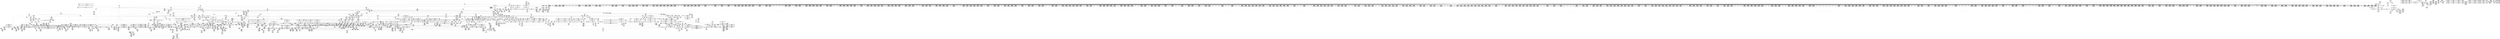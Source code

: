 digraph {
	CE0x5142ab0 [shape=record,shape=Mrecord,label="{CE0x5142ab0|current_sid:_tmp7|security/selinux/hooks.c,218}"]
	CE0x51ab850 [shape=record,shape=Mrecord,label="{CE0x51ab850|2472:_%struct.cred*,_:_CRE_2941,2942_}"]
	CE0x513b830 [shape=record,shape=Mrecord,label="{CE0x513b830|0:_i8,_:_GCMR_current_sid.__warned_internal_global_i8_0,_section_.data.unlikely_,_align_1:_elem_0:default:}"]
	CE0x519a8c0 [shape=record,shape=Mrecord,label="{CE0x519a8c0|2472:_%struct.cred*,_:_CRE_2104,2112_|*MultipleSource*|Function::task_sid&Arg::task::|Function::current_has_perm&Arg::tsk::|Function::selinux_task_movememory&Arg::p::|security/selinux/hooks.c,208}"]
	CE0x520b380 [shape=record,shape=Mrecord,label="{CE0x520b380|rcu_read_lock:_tmp9|include/linux/rcupdate.h,882|*SummSink*}"]
	CE0x517aad0 [shape=record,shape=Mrecord,label="{CE0x517aad0|_call_void_rcu_lock_acquire(%struct.lockdep_map*_rcu_lock_map)_#10,_!dbg_!27711|include/linux/rcupdate.h,881}"]
	CE0x521a060 [shape=record,shape=Mrecord,label="{CE0x521a060|_call_void_lockdep_rcu_suspicious(i8*_getelementptr_inbounds_(_25_x_i8_,_25_x_i8_*_.str45,_i32_0,_i32_0),_i32_934,_i8*_getelementptr_inbounds_(_44_x_i8_,_44_x_i8_*_.str47,_i32_0,_i32_0))_#10,_!dbg_!27726|include/linux/rcupdate.h,933|*SummSource*}"]
	CE0x51ff240 [shape=record,shape=Mrecord,label="{CE0x51ff240|rcu_read_lock:_tmp20|include/linux/rcupdate.h,882}"]
	CE0x519d840 [shape=record,shape=Mrecord,label="{CE0x519d840|2472:_%struct.cred*,_:_CRE_2328,2336_|*MultipleSource*|Function::task_sid&Arg::task::|Function::current_has_perm&Arg::tsk::|Function::selinux_task_movememory&Arg::p::|security/selinux/hooks.c,208}"]
	CE0x5189680 [shape=record,shape=Mrecord,label="{CE0x5189680|rcu_read_unlock:_call3|include/linux/rcupdate.h,933}"]
	CE0x5214550 [shape=record,shape=Mrecord,label="{CE0x5214550|rcu_read_unlock:_tmp5|include/linux/rcupdate.h,933}"]
	CE0x51a5650 [shape=record,shape=Mrecord,label="{CE0x51a5650|2472:_%struct.cred*,_:_CRE_2744,2752_|*MultipleSource*|Function::task_sid&Arg::task::|Function::current_has_perm&Arg::tsk::|Function::selinux_task_movememory&Arg::p::|security/selinux/hooks.c,208}"]
	CE0x5208a30 [shape=record,shape=Mrecord,label="{CE0x5208a30|_call_void___preempt_count_sub(i32_1)_#10,_!dbg_!27715|include/linux/rcupdate.h,244|*SummSource*}"]
	CE0x51dabe0 [shape=record,shape=Mrecord,label="{CE0x51dabe0|i64*_getelementptr_inbounds_(_13_x_i64_,_13_x_i64_*___llvm_gcov_ctr126,_i64_0,_i64_11)|*Constant*}"]
	CE0x5211e10 [shape=record,shape=Mrecord,label="{CE0x5211e10|rcu_read_unlock:_call|include/linux/rcupdate.h,933|*SummSource*}"]
	CE0x51bf850 [shape=record,shape=Mrecord,label="{CE0x51bf850|2472:_%struct.cred*,_:_CRE_6474,6476_|*MultipleSource*|Function::task_sid&Arg::task::|Function::current_has_perm&Arg::tsk::|Function::selinux_task_movememory&Arg::p::|security/selinux/hooks.c,208}"]
	CE0x5213660 [shape=record,shape=Mrecord,label="{CE0x5213660|rcu_lock_release:_tmp}"]
	CE0x514df10 [shape=record,shape=Mrecord,label="{CE0x514df10|task_sid:_tmp2|*SummSink*}"]
	CE0x51dae80 [shape=record,shape=Mrecord,label="{CE0x51dae80|i64*_getelementptr_inbounds_(_13_x_i64_,_13_x_i64_*___llvm_gcov_ctr126,_i64_0,_i64_11)|*Constant*|*SummSource*}"]
	CE0x51395b0 [shape=record,shape=Mrecord,label="{CE0x51395b0|i64_1|*Constant*}"]
	CE0x51b8f70 [shape=record,shape=Mrecord,label="{CE0x51b8f70|2472:_%struct.cred*,_:_CRE_6298,6299_}"]
	CE0x51d1030 [shape=record,shape=Mrecord,label="{CE0x51d1030|rcu_read_lock:_tmp8|include/linux/rcupdate.h,882}"]
	CE0x51f2940 [shape=record,shape=Mrecord,label="{CE0x51f2940|__rcu_read_lock:_tmp4|include/linux/rcupdate.h,239}"]
	CE0x51d1ee0 [shape=record,shape=Mrecord,label="{CE0x51d1ee0|i64*_getelementptr_inbounds_(_4_x_i64_,_4_x_i64_*___llvm_gcov_ctr130,_i64_0,_i64_2)|*Constant*}"]
	CE0x528f4f0 [shape=record,shape=Mrecord,label="{CE0x528f4f0|i64*_getelementptr_inbounds_(_4_x_i64_,_4_x_i64_*___llvm_gcov_ctr135,_i64_0,_i64_0)|*Constant*|*SummSource*}"]
	CE0x512f810 [shape=record,shape=Mrecord,label="{CE0x512f810|i32_78|*Constant*}"]
	CE0x5182300 [shape=record,shape=Mrecord,label="{CE0x5182300|cred_sid:_tmp6|security/selinux/hooks.c,197|*SummSink*}"]
	CE0x514dbc0 [shape=record,shape=Mrecord,label="{CE0x514dbc0|GLOBAL:_current_task|Global_var:current_task}"]
	CE0x51218a0 [shape=record,shape=Mrecord,label="{CE0x51218a0|current_sid:_tobool1|security/selinux/hooks.c,218|*SummSink*}"]
	CE0x528f840 [shape=record,shape=Mrecord,label="{CE0x528f840|COLLAPSED:_GCMRE___llvm_gcov_ctr135_internal_global_4_x_i64_zeroinitializer:_elem_0:default:}"]
	CE0x51d6710 [shape=record,shape=Mrecord,label="{CE0x51d6710|GLOBAL:___llvm_gcov_ctr132|Global_var:__llvm_gcov_ctr132}"]
	CE0x5254320 [shape=record,shape=Mrecord,label="{CE0x5254320|__rcu_read_lock:_tmp|*SummSource*}"]
	CE0x521a780 [shape=record,shape=Mrecord,label="{CE0x521a780|__preempt_count_add:_entry}"]
	CE0x516f7f0 [shape=record,shape=Mrecord,label="{CE0x516f7f0|GLOBAL:_rcu_lock_acquire|*Constant*|*SummSink*}"]
	CE0x513f820 [shape=record,shape=Mrecord,label="{CE0x513f820|current_sid:_tmp10|security/selinux/hooks.c,218|*SummSink*}"]
	CE0x5245040 [shape=record,shape=Mrecord,label="{CE0x5245040|_ret_void,_!dbg_!27720|./arch/x86/include/asm/preempt.h,78|*SummSource*}"]
	CE0x51e9d90 [shape=record,shape=Mrecord,label="{CE0x51e9d90|i64_ptrtoint_(i8*_blockaddress(_rcu_lock_acquire,_%__here)_to_i64)|*Constant*|*SummSource*}"]
	CE0x5203db0 [shape=record,shape=Mrecord,label="{CE0x5203db0|rcu_read_unlock:_tmp3}"]
	CE0x51912e0 [shape=record,shape=Mrecord,label="{CE0x51912e0|task_sid:_tmp18|security/selinux/hooks.c,208|*SummSink*}"]
	CE0x51ee400 [shape=record,shape=Mrecord,label="{CE0x51ee400|__preempt_count_sub:_sub|./arch/x86/include/asm/preempt.h,77}"]
	CE0x51ad010 [shape=record,shape=Mrecord,label="{CE0x51ad010|2472:_%struct.cred*,_:_CRE_2961,2962_}"]
	CE0x5215430 [shape=record,shape=Mrecord,label="{CE0x5215430|rcu_read_unlock:_land.lhs.true}"]
	CE0x5241290 [shape=record,shape=Mrecord,label="{CE0x5241290|_call_void_lock_release(%struct.lockdep_map*_%map,_i32_1,_i64_ptrtoint_(i8*_blockaddress(_rcu_lock_release,_%__here)_to_i64))_#10,_!dbg_!27716|include/linux/rcupdate.h,423}"]
	CE0x51d8ac0 [shape=record,shape=Mrecord,label="{CE0x51d8ac0|task_sid:_tmp21|security/selinux/hooks.c,208}"]
	CE0x51dbfb0 [shape=record,shape=Mrecord,label="{CE0x51dbfb0|i64*_getelementptr_inbounds_(_13_x_i64_,_13_x_i64_*___llvm_gcov_ctr126,_i64_0,_i64_12)|*Constant*|*SummSource*}"]
	CE0x51a2df0 [shape=record,shape=Mrecord,label="{CE0x51a2df0|2472:_%struct.cred*,_:_CRE_2600,2608_|*MultipleSource*|Function::task_sid&Arg::task::|Function::current_has_perm&Arg::tsk::|Function::selinux_task_movememory&Arg::p::|security/selinux/hooks.c,208}"]
	CE0x51bcd30 [shape=record,shape=Mrecord,label="{CE0x51bcd30|2472:_%struct.cred*,_:_CRE_6350,6351_}"]
	CE0x51bd6b0 [shape=record,shape=Mrecord,label="{CE0x51bd6b0|2472:_%struct.cred*,_:_CRE_6358,6359_}"]
	CE0x5136760 [shape=record,shape=Mrecord,label="{CE0x5136760|GLOBAL:___llvm_gcov_ctr125|Global_var:__llvm_gcov_ctr125}"]
	CE0x5219a70 [shape=record,shape=Mrecord,label="{CE0x5219a70|i32_934|*Constant*}"]
	CE0x51b9a20 [shape=record,shape=Mrecord,label="{CE0x51b9a20|2472:_%struct.cred*,_:_CRE_6307,6308_}"]
	CE0x51d18e0 [shape=record,shape=Mrecord,label="{CE0x51d18e0|rcu_read_unlock:_tobool1|include/linux/rcupdate.h,933|*SummSink*}"]
	CE0x5184080 [shape=record,shape=Mrecord,label="{CE0x5184080|rcu_read_unlock:_tmp15|include/linux/rcupdate.h,933|*SummSink*}"]
	CE0x51ab980 [shape=record,shape=Mrecord,label="{CE0x51ab980|2472:_%struct.cred*,_:_CRE_2942,2943_}"]
	CE0x512ad40 [shape=record,shape=Mrecord,label="{CE0x512ad40|i16_2|*Constant*|*SummSink*}"]
	CE0x5186f10 [shape=record,shape=Mrecord,label="{CE0x5186f10|2472:_%struct.cred*,_:_CRE_168,176_|*MultipleSource*|Function::task_sid&Arg::task::|Function::current_has_perm&Arg::tsk::|Function::selinux_task_movememory&Arg::p::|security/selinux/hooks.c,208}"]
	CE0x51877e0 [shape=record,shape=Mrecord,label="{CE0x51877e0|2472:_%struct.cred*,_:_CRE_72,76_|*MultipleSource*|Function::task_sid&Arg::task::|Function::current_has_perm&Arg::tsk::|Function::selinux_task_movememory&Arg::p::|security/selinux/hooks.c,208}"]
	CE0x51ee210 [shape=record,shape=Mrecord,label="{CE0x51ee210|i32_0|*Constant*}"]
	CE0x51db330 [shape=record,shape=Mrecord,label="{CE0x51db330|task_sid:_tmp25|security/selinux/hooks.c,208|*SummSource*}"]
	CE0x51e2db0 [shape=record,shape=Mrecord,label="{CE0x51e2db0|__rcu_read_lock:_bb|*SummSource*}"]
	CE0x521ab00 [shape=record,shape=Mrecord,label="{CE0x521ab00|__preempt_count_add:_entry|*SummSink*}"]
	CE0x51c98c0 [shape=record,shape=Mrecord,label="{CE0x51c98c0|i64_7|*Constant*|*SummSink*}"]
	CE0x517c6d0 [shape=record,shape=Mrecord,label="{CE0x517c6d0|i64*_getelementptr_inbounds_(_2_x_i64_,_2_x_i64_*___llvm_gcov_ctr131,_i64_0,_i64_1)|*Constant*|*SummSource*}"]
	CE0x51acdb0 [shape=record,shape=Mrecord,label="{CE0x51acdb0|2472:_%struct.cred*,_:_CRE_2959,2960_}"]
	CE0x5160ab0 [shape=record,shape=Mrecord,label="{CE0x5160ab0|rcu_read_lock:_tmp5|include/linux/rcupdate.h,882|*SummSource*}"]
	CE0x5243a60 [shape=record,shape=Mrecord,label="{CE0x5243a60|i64*_getelementptr_inbounds_(_4_x_i64_,_4_x_i64_*___llvm_gcov_ctr134,_i64_0,_i64_0)|*Constant*|*SummSink*}"]
	CE0x5242d30 [shape=record,shape=Mrecord,label="{CE0x5242d30|rcu_lock_release:_tmp7|*SummSource*}"]
	CE0x521baf0 [shape=record,shape=Mrecord,label="{CE0x521baf0|i8*_getelementptr_inbounds_(_44_x_i8_,_44_x_i8_*_.str47,_i32_0,_i32_0)|*Constant*|*SummSource*}"]
	CE0x5121230 [shape=record,shape=Mrecord,label="{CE0x5121230|i64_3|*Constant*}"]
	CE0x5193430 [shape=record,shape=Mrecord,label="{CE0x5193430|2472:_%struct.cred*,_:_CRE_704,712_|*MultipleSource*|Function::task_sid&Arg::task::|Function::current_has_perm&Arg::tsk::|Function::selinux_task_movememory&Arg::p::|security/selinux/hooks.c,208}"]
	CE0x513e290 [shape=record,shape=Mrecord,label="{CE0x513e290|2472:_%struct.cred*,_:_CRE_304,312_|*MultipleSource*|Function::task_sid&Arg::task::|Function::current_has_perm&Arg::tsk::|Function::selinux_task_movememory&Arg::p::|security/selinux/hooks.c,208}"]
	CE0x51f29b0 [shape=record,shape=Mrecord,label="{CE0x51f29b0|__rcu_read_lock:_tmp4|include/linux/rcupdate.h,239|*SummSource*}"]
	CE0x51fc930 [shape=record,shape=Mrecord,label="{CE0x51fc930|cred_sid:_tmp5|security/selinux/hooks.c,196|*SummSink*}"]
	CE0x51b4140 [shape=record,shape=Mrecord,label="{CE0x51b4140|2472:_%struct.cred*,_:_CRE_5944,5952_|*MultipleSource*|Function::task_sid&Arg::task::|Function::current_has_perm&Arg::tsk::|Function::selinux_task_movememory&Arg::p::|security/selinux/hooks.c,208}"]
	CE0x5248d40 [shape=record,shape=Mrecord,label="{CE0x5248d40|_ret_void,_!dbg_!27720|./arch/x86/include/asm/preempt.h,78|*SummSink*}"]
	CE0x525c490 [shape=record,shape=Mrecord,label="{CE0x525c490|void_(i32*,_i32,_i32*)*_asm_addl_$1,_%gs:$0_,_*m,ri,*m,_dirflag_,_fpsr_,_flags_|*SummSource*}"]
	CE0x5180e50 [shape=record,shape=Mrecord,label="{CE0x5180e50|2472:_%struct.cred*,_:_CRE_224,232_|*MultipleSource*|Function::task_sid&Arg::task::|Function::current_has_perm&Arg::tsk::|Function::selinux_task_movememory&Arg::p::|security/selinux/hooks.c,208}"]
	CE0x5180560 [shape=record,shape=Mrecord,label="{CE0x5180560|_ret_void,_!dbg_!27719|./arch/x86/include/asm/preempt.h,73|*SummSource*}"]
	CE0x525de70 [shape=record,shape=Mrecord,label="{CE0x525de70|__rcu_read_unlock:_tmp6|include/linux/rcupdate.h,245}"]
	CE0x5124590 [shape=record,shape=Mrecord,label="{CE0x5124590|i32_512|*Constant*|*SummSink*}"]
	CE0x51d7580 [shape=record,shape=Mrecord,label="{CE0x51d7580|rcu_lock_acquire:_map|Function::rcu_lock_acquire&Arg::map::|*SummSink*}"]
	CE0x519ca30 [shape=record,shape=Mrecord,label="{CE0x519ca30|2472:_%struct.cred*,_:_CRE_2280,2288_|*MultipleSource*|Function::task_sid&Arg::task::|Function::current_has_perm&Arg::tsk::|Function::selinux_task_movememory&Arg::p::|security/selinux/hooks.c,208}"]
	CE0x5150f60 [shape=record,shape=Mrecord,label="{CE0x5150f60|current_sid:_tmp8|security/selinux/hooks.c,218|*SummSource*}"]
	CE0x525c420 [shape=record,shape=Mrecord,label="{CE0x525c420|__preempt_count_sub:_entry|*SummSink*}"]
	CE0x51380e0 [shape=record,shape=Mrecord,label="{CE0x51380e0|task_sid:_entry|*SummSource*}"]
	CE0x5171020 [shape=record,shape=Mrecord,label="{CE0x5171020|__rcu_read_lock:_tmp2|*SummSource*}"]
	CE0x524e830 [shape=record,shape=Mrecord,label="{CE0x524e830|i64*_getelementptr_inbounds_(_4_x_i64_,_4_x_i64_*___llvm_gcov_ctr135,_i64_0,_i64_3)|*Constant*}"]
	CE0x5133f00 [shape=record,shape=Mrecord,label="{CE0x5133f00|i8_1|*Constant*}"]
	CE0x5188b50 [shape=record,shape=Mrecord,label="{CE0x5188b50|cred_sid:_tmp}"]
	CE0x516d3a0 [shape=record,shape=Mrecord,label="{CE0x516d3a0|rcu_read_lock:_land.lhs.true|*SummSource*}"]
	CE0x51a0a50 [shape=record,shape=Mrecord,label="{CE0x51a0a50|2472:_%struct.cred*,_:_CRE_2522,2523_}"]
	CE0x516b650 [shape=record,shape=Mrecord,label="{CE0x516b650|2472:_%struct.cred*,_:_CRE_400,408_|*MultipleSource*|Function::task_sid&Arg::task::|Function::current_has_perm&Arg::tsk::|Function::selinux_task_movememory&Arg::p::|security/selinux/hooks.c,208}"]
	CE0x5170a40 [shape=record,shape=Mrecord,label="{CE0x5170a40|task_sid:_do.body5}"]
	CE0x51ef790 [shape=record,shape=Mrecord,label="{CE0x51ef790|%struct.lockdep_map*_null|*Constant*|*SummSource*}"]
	CE0x5143fe0 [shape=record,shape=Mrecord,label="{CE0x5143fe0|rcu_read_lock:_tmp}"]
	CE0x5248b00 [shape=record,shape=Mrecord,label="{CE0x5248b00|i64_1|*Constant*}"]
	CE0x5251e30 [shape=record,shape=Mrecord,label="{CE0x5251e30|__preempt_count_sub:_do.end|*SummSink*}"]
	CE0x521d0c0 [shape=record,shape=Mrecord,label="{CE0x521d0c0|rcu_read_unlock:_tmp20|include/linux/rcupdate.h,933|*SummSink*}"]
	CE0x511ee30 [shape=record,shape=Mrecord,label="{CE0x511ee30|2472:_%struct.cred*,_:_CRE_688,689_}"]
	CE0x51b8d10 [shape=record,shape=Mrecord,label="{CE0x51b8d10|2472:_%struct.cred*,_:_CRE_6296,6297_}"]
	CE0x521d9a0 [shape=record,shape=Mrecord,label="{CE0x521d9a0|i64*_getelementptr_inbounds_(_11_x_i64_,_11_x_i64_*___llvm_gcov_ctr132,_i64_0,_i64_10)|*Constant*|*SummSource*}"]
	CE0x51eb530 [shape=record,shape=Mrecord,label="{CE0x51eb530|__rcu_read_lock:_tmp3}"]
	CE0x51db010 [shape=record,shape=Mrecord,label="{CE0x51db010|task_sid:_tmp26|security/selinux/hooks.c,208|*SummSource*}"]
	CE0x518bfe0 [shape=record,shape=Mrecord,label="{CE0x518bfe0|rcu_read_lock:_tmp18|include/linux/rcupdate.h,882}"]
	CE0x5202580 [shape=record,shape=Mrecord,label="{CE0x5202580|rcu_read_unlock:_if.end|*SummSource*}"]
	CE0x519b4d0 [shape=record,shape=Mrecord,label="{CE0x519b4d0|2472:_%struct.cred*,_:_CRE_2144,2152_|*MultipleSource*|Function::task_sid&Arg::task::|Function::current_has_perm&Arg::tsk::|Function::selinux_task_movememory&Arg::p::|security/selinux/hooks.c,208}"]
	CE0x525e8d0 [shape=record,shape=Mrecord,label="{CE0x525e8d0|__preempt_count_add:_do.end}"]
	CE0x52055c0 [shape=record,shape=Mrecord,label="{CE0x52055c0|rcu_read_unlock:_tmp|*SummSource*}"]
	CE0x51f5d30 [shape=record,shape=Mrecord,label="{CE0x51f5d30|__preempt_count_sub:_tmp|*SummSink*}"]
	CE0x5142020 [shape=record,shape=Mrecord,label="{CE0x5142020|current_sid:_tmp7|security/selinux/hooks.c,218|*SummSource*}"]
	CE0x51472d0 [shape=record,shape=Mrecord,label="{CE0x51472d0|current_sid:_tmp14|security/selinux/hooks.c,218}"]
	CE0x51e0330 [shape=record,shape=Mrecord,label="{CE0x51e0330|task_sid:_call|security/selinux/hooks.c,208}"]
	CE0x51861a0 [shape=record,shape=Mrecord,label="{CE0x51861a0|2472:_%struct.cred*,_:_CRE_84,88_|*MultipleSource*|Function::task_sid&Arg::task::|Function::current_has_perm&Arg::tsk::|Function::selinux_task_movememory&Arg::p::|security/selinux/hooks.c,208}"]
	CE0x5213cf0 [shape=record,shape=Mrecord,label="{CE0x5213cf0|i64*_getelementptr_inbounds_(_11_x_i64_,_11_x_i64_*___llvm_gcov_ctr132,_i64_0,_i64_0)|*Constant*|*SummSink*}"]
	CE0x5207010 [shape=record,shape=Mrecord,label="{CE0x5207010|rcu_read_unlock:_tmp10|include/linux/rcupdate.h,933|*SummSource*}"]
	CE0x518a850 [shape=record,shape=Mrecord,label="{CE0x518a850|rcu_read_lock:_tmp15|include/linux/rcupdate.h,882}"]
	CE0x5185650 [shape=record,shape=Mrecord,label="{CE0x5185650|task_sid:_do.end|*SummSource*}"]
	CE0x52152a0 [shape=record,shape=Mrecord,label="{CE0x52152a0|GLOBAL:___preempt_count_add|*Constant*|*SummSource*}"]
	CE0x5244b70 [shape=record,shape=Mrecord,label="{CE0x5244b70|_ret_void,_!dbg_!27720|./arch/x86/include/asm/preempt.h,78}"]
	CE0x51b8e40 [shape=record,shape=Mrecord,label="{CE0x51b8e40|2472:_%struct.cred*,_:_CRE_6297,6298_}"]
	CE0x5258220 [shape=record,shape=Mrecord,label="{CE0x5258220|rcu_lock_release:___here|*SummSource*}"]
	CE0x518d920 [shape=record,shape=Mrecord,label="{CE0x518d920|2472:_%struct.cred*,_:_CRE_520,524_|*MultipleSource*|Function::task_sid&Arg::task::|Function::current_has_perm&Arg::tsk::|Function::selinux_task_movememory&Arg::p::|security/selinux/hooks.c,208}"]
	CE0x517a530 [shape=record,shape=Mrecord,label="{CE0x517a530|GLOBAL:___llvm_gcov_ctr127|Global_var:__llvm_gcov_ctr127|*SummSource*}"]
	CE0x51b98f0 [shape=record,shape=Mrecord,label="{CE0x51b98f0|2472:_%struct.cred*,_:_CRE_6306,6307_}"]
	CE0x51e47b0 [shape=record,shape=Mrecord,label="{CE0x51e47b0|rcu_lock_release:___here|*SummSink*}"]
	CE0x51ade50 [shape=record,shape=Mrecord,label="{CE0x51ade50|2472:_%struct.cred*,_:_CRE_2973,2974_}"]
	CE0x521bf80 [shape=record,shape=Mrecord,label="{CE0x521bf80|i64*_getelementptr_inbounds_(_11_x_i64_,_11_x_i64_*___llvm_gcov_ctr132,_i64_0,_i64_9)|*Constant*}"]
	CE0x51a16a0 [shape=record,shape=Mrecord,label="{CE0x51a16a0|2472:_%struct.cred*,_:_CRE_2533,2534_}"]
	CE0x51ca1b0 [shape=record,shape=Mrecord,label="{CE0x51ca1b0|task_sid:_tmp15|security/selinux/hooks.c,208|*SummSink*}"]
	CE0x5143df0 [shape=record,shape=Mrecord,label="{CE0x5143df0|i64*_getelementptr_inbounds_(_4_x_i64_,_4_x_i64_*___llvm_gcov_ctr128,_i64_0,_i64_1)|*Constant*|*SummSink*}"]
	CE0x51ca6c0 [shape=record,shape=Mrecord,label="{CE0x51ca6c0|task_sid:_tmp16|security/selinux/hooks.c,208|*SummSink*}"]
	CE0x515c020 [shape=record,shape=Mrecord,label="{CE0x515c020|GLOBAL:_lockdep_rcu_suspicious|*Constant*}"]
	CE0x5126ef0 [shape=record,shape=Mrecord,label="{CE0x5126ef0|current_has_perm:_tmp1|*SummSource*}"]
	CE0x51247a0 [shape=record,shape=Mrecord,label="{CE0x51247a0|current_has_perm:_perms|Function::current_has_perm&Arg::perms::|*SummSource*}"]
	CE0x51aaa10 [shape=record,shape=Mrecord,label="{CE0x51aaa10|2472:_%struct.cred*,_:_CRE_2929,2930_}"]
	CE0x518c5c0 [shape=record,shape=Mrecord,label="{CE0x518c5c0|i8_1|*Constant*}"]
	CE0x51c3150 [shape=record,shape=Mrecord,label="{CE0x51c3150|2472:_%struct.cred*,_:_CRE_6648,6656_|*MultipleSource*|Function::task_sid&Arg::task::|Function::current_has_perm&Arg::tsk::|Function::selinux_task_movememory&Arg::p::|security/selinux/hooks.c,208}"]
	CE0x51b4630 [shape=record,shape=Mrecord,label="{CE0x51b4630|2472:_%struct.cred*,_:_CRE_5960,5968_|*MultipleSource*|Function::task_sid&Arg::task::|Function::current_has_perm&Arg::tsk::|Function::selinux_task_movememory&Arg::p::|security/selinux/hooks.c,208}"]
	CE0x525bfd0 [shape=record,shape=Mrecord,label="{CE0x525bfd0|GLOBAL:___preempt_count_sub|*Constant*|*SummSource*}"]
	CE0x51ac8f0 [shape=record,shape=Mrecord,label="{CE0x51ac8f0|2472:_%struct.cred*,_:_CRE_2955,2956_}"]
	CE0x52568f0 [shape=record,shape=Mrecord,label="{CE0x52568f0|i64*_getelementptr_inbounds_(_4_x_i64_,_4_x_i64_*___llvm_gcov_ctr129,_i64_0,_i64_2)|*Constant*}"]
	CE0x5187d60 [shape=record,shape=Mrecord,label="{CE0x5187d60|rcu_read_lock:_tobool|include/linux/rcupdate.h,882}"]
	CE0x519cef0 [shape=record,shape=Mrecord,label="{CE0x519cef0|2472:_%struct.cred*,_:_CRE_2296,2304_|*MultipleSource*|Function::task_sid&Arg::task::|Function::current_has_perm&Arg::tsk::|Function::selinux_task_movememory&Arg::p::|security/selinux/hooks.c,208}"]
	CE0x5122380 [shape=record,shape=Mrecord,label="{CE0x5122380|_call_void_mcount()_#3|*SummSource*}"]
	CE0x512e7a0 [shape=record,shape=Mrecord,label="{CE0x512e7a0|rcu_read_lock:_tmp6|include/linux/rcupdate.h,882|*SummSource*}"]
	CE0x51d1460 [shape=record,shape=Mrecord,label="{CE0x51d1460|rcu_read_lock:_tmp8|include/linux/rcupdate.h,882|*SummSource*}"]
	CE0x51ba600 [shape=record,shape=Mrecord,label="{CE0x51ba600|2472:_%struct.cred*,_:_CRE_6317,6318_}"]
	CE0x51ac1d0 [shape=record,shape=Mrecord,label="{CE0x51ac1d0|2472:_%struct.cred*,_:_CRE_2949,2950_}"]
	CE0x51e9330 [shape=record,shape=Mrecord,label="{CE0x51e9330|_call_void_lock_acquire(%struct.lockdep_map*_%map,_i32_0,_i32_0,_i32_2,_i32_0,_%struct.lockdep_map*_null,_i64_ptrtoint_(i8*_blockaddress(_rcu_lock_acquire,_%__here)_to_i64))_#10,_!dbg_!27716|include/linux/rcupdate.h,418|*SummSink*}"]
	CE0x5193e40 [shape=record,shape=Mrecord,label="{CE0x5193e40|2472:_%struct.cred*,_:_CRE_744,760_|*MultipleSource*|Function::task_sid&Arg::task::|Function::current_has_perm&Arg::tsk::|Function::selinux_task_movememory&Arg::p::|security/selinux/hooks.c,208}"]
	CE0x51adbf0 [shape=record,shape=Mrecord,label="{CE0x51adbf0|2472:_%struct.cred*,_:_CRE_2971,2972_}"]
	CE0x5187550 [shape=record,shape=Mrecord,label="{CE0x5187550|_ret_void,_!dbg_!27717|include/linux/rcupdate.h,419|*SummSink*}"]
	CE0x51947c0 [shape=record,shape=Mrecord,label="{CE0x51947c0|2472:_%struct.cred*,_:_CRE_776,780_|*MultipleSource*|Function::task_sid&Arg::task::|Function::current_has_perm&Arg::tsk::|Function::selinux_task_movememory&Arg::p::|security/selinux/hooks.c,208}"]
	CE0x51842c0 [shape=record,shape=Mrecord,label="{CE0x51842c0|rcu_read_unlock:_tmp16|include/linux/rcupdate.h,933}"]
	CE0x51a6e40 [shape=record,shape=Mrecord,label="{CE0x51a6e40|2472:_%struct.cred*,_:_CRE_2824,2832_|*MultipleSource*|Function::task_sid&Arg::task::|Function::current_has_perm&Arg::tsk::|Function::selinux_task_movememory&Arg::p::|security/selinux/hooks.c,208}"]
	CE0x5295500 [shape=record,shape=Mrecord,label="{CE0x5295500|i64*_getelementptr_inbounds_(_4_x_i64_,_4_x_i64_*___llvm_gcov_ctr135,_i64_0,_i64_2)|*Constant*}"]
	CE0x51c4ed0 [shape=record,shape=Mrecord,label="{CE0x51c4ed0|2472:_%struct.cred*,_:_CRE_10568,10572_|*MultipleSource*|Function::task_sid&Arg::task::|Function::current_has_perm&Arg::tsk::|Function::selinux_task_movememory&Arg::p::|security/selinux/hooks.c,208}"]
	CE0x5206720 [shape=record,shape=Mrecord,label="{CE0x5206720|GLOBAL:_rcu_read_unlock.__warned|Global_var:rcu_read_unlock.__warned|*SummSource*}"]
	CE0x525c650 [shape=record,shape=Mrecord,label="{CE0x525c650|void_(i32*,_i32,_i32*)*_asm_addl_$1,_%gs:$0_,_*m,ri,*m,_dirflag_,_fpsr_,_flags_|*SummSink*}"]
	CE0x5197740 [shape=record,shape=Mrecord,label="{CE0x5197740|2472:_%struct.cred*,_:_CRE_1952,1960_|*MultipleSource*|Function::task_sid&Arg::task::|Function::current_has_perm&Arg::tsk::|Function::selinux_task_movememory&Arg::p::|security/selinux/hooks.c,208}"]
	CE0x51db740 [shape=record,shape=Mrecord,label="{CE0x51db740|task_sid:_tmp25|security/selinux/hooks.c,208|*SummSink*}"]
	CE0x51d66a0 [shape=record,shape=Mrecord,label="{CE0x51d66a0|rcu_read_unlock:_tobool|include/linux/rcupdate.h,933|*SummSink*}"]
	CE0x51ae1e0 [shape=record,shape=Mrecord,label="{CE0x51ae1e0|2472:_%struct.cred*,_:_CRE_2976,2980_|*MultipleSource*|Function::task_sid&Arg::task::|Function::current_has_perm&Arg::tsk::|Function::selinux_task_movememory&Arg::p::|security/selinux/hooks.c,208}"]
	CE0x5119fe0 [shape=record,shape=Mrecord,label="{CE0x5119fe0|i8*_getelementptr_inbounds_(_25_x_i8_,_25_x_i8_*_.str3,_i32_0,_i32_0)|*Constant*|*SummSource*}"]
	CE0x517dd30 [shape=record,shape=Mrecord,label="{CE0x517dd30|rcu_read_lock:_entry|*SummSink*}"]
	CE0x52117f0 [shape=record,shape=Mrecord,label="{CE0x52117f0|__rcu_read_lock:_tmp7|include/linux/rcupdate.h,240}"]
	CE0x51dd130 [shape=record,shape=Mrecord,label="{CE0x51dd130|GLOBAL:_cred_sid|*Constant*}"]
	CE0x51aac70 [shape=record,shape=Mrecord,label="{CE0x51aac70|2472:_%struct.cred*,_:_CRE_2931,2932_}"]
	CE0x519e8e0 [shape=record,shape=Mrecord,label="{CE0x519e8e0|2472:_%struct.cred*,_:_CRE_2384,2392_|*MultipleSource*|Function::task_sid&Arg::task::|Function::current_has_perm&Arg::tsk::|Function::selinux_task_movememory&Arg::p::|security/selinux/hooks.c,208}"]
	CE0x525c110 [shape=record,shape=Mrecord,label="{CE0x525c110|__preempt_count_sub:_val|Function::__preempt_count_sub&Arg::val::|*SummSink*}"]
	CE0x51a0c00 [shape=record,shape=Mrecord,label="{CE0x51a0c00|2472:_%struct.cred*,_:_CRE_2523,2524_}"]
	CE0x5207f30 [shape=record,shape=Mrecord,label="{CE0x5207f30|__rcu_read_unlock:_tmp5|include/linux/rcupdate.h,244|*SummSink*}"]
	CE0x525a3e0 [shape=record,shape=Mrecord,label="{CE0x525a3e0|__rcu_read_unlock:_tmp3}"]
	CE0x5129a30 [shape=record,shape=Mrecord,label="{CE0x5129a30|avc_has_perm:_entry}"]
	CE0x519cc90 [shape=record,shape=Mrecord,label="{CE0x519cc90|2472:_%struct.cred*,_:_CRE_2288,2296_|*MultipleSource*|Function::task_sid&Arg::task::|Function::current_has_perm&Arg::tsk::|Function::selinux_task_movememory&Arg::p::|security/selinux/hooks.c,208}"]
	CE0x520b9c0 [shape=record,shape=Mrecord,label="{CE0x520b9c0|rcu_read_lock:_tmp10|include/linux/rcupdate.h,882|*SummSink*}"]
	CE0x51ab4c0 [shape=record,shape=Mrecord,label="{CE0x51ab4c0|2472:_%struct.cred*,_:_CRE_2938,2939_}"]
	CE0x51d9810 [shape=record,shape=Mrecord,label="{CE0x51d9810|task_sid:_tmp23|security/selinux/hooks.c,208}"]
	CE0x514e900 [shape=record,shape=Mrecord,label="{CE0x514e900|task_sid:_do.end6|*SummSource*}"]
	CE0x525d2a0 [shape=record,shape=Mrecord,label="{CE0x525d2a0|__preempt_count_add:_tmp4|./arch/x86/include/asm/preempt.h,72|*SummSink*}"]
	CE0x51a6490 [shape=record,shape=Mrecord,label="{CE0x51a6490|2472:_%struct.cred*,_:_CRE_2792,2800_|*MultipleSource*|Function::task_sid&Arg::task::|Function::current_has_perm&Arg::tsk::|Function::selinux_task_movememory&Arg::p::|security/selinux/hooks.c,208}"]
	CE0x5193560 [shape=record,shape=Mrecord,label="{CE0x5193560|2472:_%struct.cred*,_:_CRE_712,720_|*MultipleSource*|Function::task_sid&Arg::task::|Function::current_has_perm&Arg::tsk::|Function::selinux_task_movememory&Arg::p::|security/selinux/hooks.c,208}"]
	CE0x515cb70 [shape=record,shape=Mrecord,label="{CE0x515cb70|i8*_getelementptr_inbounds_(_45_x_i8_,_45_x_i8_*_.str12,_i32_0,_i32_0)|*Constant*}"]
	CE0x5201c60 [shape=record,shape=Mrecord,label="{CE0x5201c60|rcu_read_unlock:_tmp1}"]
	CE0x51fe170 [shape=record,shape=Mrecord,label="{CE0x51fe170|i8*_getelementptr_inbounds_(_42_x_i8_,_42_x_i8_*_.str46,_i32_0,_i32_0)|*Constant*|*SummSource*}"]
	CE0x51bf620 [shape=record,shape=Mrecord,label="{CE0x51bf620|2472:_%struct.cred*,_:_CRE_6472,6474_|*MultipleSource*|Function::task_sid&Arg::task::|Function::current_has_perm&Arg::tsk::|Function::selinux_task_movememory&Arg::p::|security/selinux/hooks.c,208}"]
	CE0x51c1e50 [shape=record,shape=Mrecord,label="{CE0x51c1e50|2472:_%struct.cred*,_:_CRE_6584,6600_|*MultipleSource*|Function::task_sid&Arg::task::|Function::current_has_perm&Arg::tsk::|Function::selinux_task_movememory&Arg::p::|security/selinux/hooks.c,208}"]
	CE0x52544d0 [shape=record,shape=Mrecord,label="{CE0x52544d0|__rcu_read_lock:_tmp3|*SummSink*}"]
	CE0x512f9b0 [shape=record,shape=Mrecord,label="{CE0x512f9b0|i32_78|*Constant*|*SummSink*}"]
	CE0x5180c30 [shape=record,shape=Mrecord,label="{CE0x5180c30|2472:_%struct.cred*,_:_CRE_216,224_|*MultipleSource*|Function::task_sid&Arg::task::|Function::current_has_perm&Arg::tsk::|Function::selinux_task_movememory&Arg::p::|security/selinux/hooks.c,208}"]
	CE0x513f0f0 [shape=record,shape=Mrecord,label="{CE0x513f0f0|GLOBAL:_rcu_read_lock|*Constant*|*SummSink*}"]
	CE0x511bb00 [shape=record,shape=Mrecord,label="{CE0x511bb00|avc_has_perm:_auditdata|Function::avc_has_perm&Arg::auditdata::|*SummSink*}"]
	CE0x51a7530 [shape=record,shape=Mrecord,label="{CE0x51a7530|2472:_%struct.cred*,_:_CRE_2848,2856_|*MultipleSource*|Function::task_sid&Arg::task::|Function::current_has_perm&Arg::tsk::|Function::selinux_task_movememory&Arg::p::|security/selinux/hooks.c,208}"]
	CE0x515f1e0 [shape=record,shape=Mrecord,label="{CE0x515f1e0|2472:_%struct.cred*,_:_CRE_472,480_|*MultipleSource*|Function::task_sid&Arg::task::|Function::current_has_perm&Arg::tsk::|Function::selinux_task_movememory&Arg::p::|security/selinux/hooks.c,208}"]
	CE0x519f4f0 [shape=record,shape=Mrecord,label="{CE0x519f4f0|2472:_%struct.cred*,_:_CRE_2424,2472_|*MultipleSource*|Function::task_sid&Arg::task::|Function::current_has_perm&Arg::tsk::|Function::selinux_task_movememory&Arg::p::|security/selinux/hooks.c,208}"]
	CE0x517cc60 [shape=record,shape=Mrecord,label="{CE0x517cc60|task_sid:_tobool|security/selinux/hooks.c,208|*SummSource*}"]
	CE0x515d700 [shape=record,shape=Mrecord,label="{CE0x515d700|current_sid:_tmp17|security/selinux/hooks.c,218|*SummSource*}"]
	CE0x51cfb60 [shape=record,shape=Mrecord,label="{CE0x51cfb60|rcu_read_lock:_bb}"]
	CE0x518a980 [shape=record,shape=Mrecord,label="{CE0x518a980|rcu_read_lock:_tmp15|include/linux/rcupdate.h,882|*SummSource*}"]
	CE0x518f5a0 [shape=record,shape=Mrecord,label="{CE0x518f5a0|2472:_%struct.cred*,_:_CRE_616,624_|*MultipleSource*|Function::task_sid&Arg::task::|Function::current_has_perm&Arg::tsk::|Function::selinux_task_movememory&Arg::p::|security/selinux/hooks.c,208}"]
	CE0x51d9230 [shape=record,shape=Mrecord,label="{CE0x51d9230|i64*_getelementptr_inbounds_(_13_x_i64_,_13_x_i64_*___llvm_gcov_ctr126,_i64_0,_i64_10)|*Constant*}"]
	CE0x518c860 [shape=record,shape=Mrecord,label="{CE0x518c860|_call_void_lockdep_rcu_suspicious(i8*_getelementptr_inbounds_(_25_x_i8_,_25_x_i8_*_.str45,_i32_0,_i32_0),_i32_883,_i8*_getelementptr_inbounds_(_42_x_i8_,_42_x_i8_*_.str46,_i32_0,_i32_0))_#10,_!dbg_!27728|include/linux/rcupdate.h,882|*SummSink*}"]
	CE0x515efc0 [shape=record,shape=Mrecord,label="{CE0x515efc0|2472:_%struct.cred*,_:_CRE_464,472_|*MultipleSource*|Function::task_sid&Arg::task::|Function::current_has_perm&Arg::tsk::|Function::selinux_task_movememory&Arg::p::|security/selinux/hooks.c,208}"]
	CE0x51305b0 [shape=record,shape=Mrecord,label="{CE0x51305b0|i32_1|*Constant*|*SummSink*}"]
	CE0x52957c0 [shape=record,shape=Mrecord,label="{CE0x52957c0|__preempt_count_sub:_tmp|*SummSource*}"]
	CE0x5241e10 [shape=record,shape=Mrecord,label="{CE0x5241e10|i64_ptrtoint_(i8*_blockaddress(_rcu_lock_release,_%__here)_to_i64)|*Constant*|*SummSource*}"]
	CE0x526bcb0 [shape=record,shape=Mrecord,label="{CE0x526bcb0|__rcu_read_unlock:_bb|*SummSink*}"]
	CE0x521a190 [shape=record,shape=Mrecord,label="{CE0x521a190|_call_void_lockdep_rcu_suspicious(i8*_getelementptr_inbounds_(_25_x_i8_,_25_x_i8_*_.str45,_i32_0,_i32_0),_i32_934,_i8*_getelementptr_inbounds_(_44_x_i8_,_44_x_i8_*_.str47,_i32_0,_i32_0))_#10,_!dbg_!27726|include/linux/rcupdate.h,933|*SummSink*}"]
	CE0x511c130 [shape=record,shape=Mrecord,label="{CE0x511c130|_ret_i32_%retval.0,_!dbg_!27728|security/selinux/avc.c,775|*SummSink*}"]
	CE0x5196670 [shape=record,shape=Mrecord,label="{CE0x5196670|2472:_%struct.cred*,_:_CRE_1896,1900_|*MultipleSource*|Function::task_sid&Arg::task::|Function::current_has_perm&Arg::tsk::|Function::selinux_task_movememory&Arg::p::|security/selinux/hooks.c,208}"]
	CE0x517eff0 [shape=record,shape=Mrecord,label="{CE0x517eff0|cred_sid:_tmp2|*SummSource*}"]
	CE0x516c7b0 [shape=record,shape=Mrecord,label="{CE0x516c7b0|2472:_%struct.cred*,_:_CRE_152,160_|*MultipleSource*|Function::task_sid&Arg::task::|Function::current_has_perm&Arg::tsk::|Function::selinux_task_movememory&Arg::p::|security/selinux/hooks.c,208}"]
	CE0x51250e0 [shape=record,shape=Mrecord,label="{CE0x51250e0|i64*_getelementptr_inbounds_(_2_x_i64_,_2_x_i64_*___llvm_gcov_ctr98,_i64_0,_i64_1)|*Constant*}"]
	CE0x521a6b0 [shape=record,shape=Mrecord,label="{CE0x521a6b0|void_(i32*,_i32,_i32*)*_asm_addl_$1,_%gs:$0_,_*m,ri,*m,_dirflag_,_fpsr_,_flags_}"]
	CE0x5140e00 [shape=record,shape=Mrecord,label="{CE0x5140e00|task_sid:_tmp|*SummSink*}"]
	CE0x51da0d0 [shape=record,shape=Mrecord,label="{CE0x51da0d0|task_sid:_tmp24|security/selinux/hooks.c,208}"]
	CE0x51fb1d0 [shape=record,shape=Mrecord,label="{CE0x51fb1d0|i8*_getelementptr_inbounds_(_25_x_i8_,_25_x_i8_*_.str45,_i32_0,_i32_0)|*Constant*|*SummSink*}"]
	CE0x5295010 [shape=record,shape=Mrecord,label="{CE0x5295010|i64*_getelementptr_inbounds_(_4_x_i64_,_4_x_i64_*___llvm_gcov_ctr135,_i64_0,_i64_0)|*Constant*|*SummSink*}"]
	CE0x517c030 [shape=record,shape=Mrecord,label="{CE0x517c030|GLOBAL:___rcu_read_lock|*Constant*|*SummSource*}"]
	CE0x5183680 [shape=record,shape=Mrecord,label="{CE0x5183680|2472:_%struct.cred*,_:_CRE_40,44_|*MultipleSource*|Function::task_sid&Arg::task::|Function::current_has_perm&Arg::tsk::|Function::selinux_task_movememory&Arg::p::|security/selinux/hooks.c,208}"]
	CE0x512ec40 [shape=record,shape=Mrecord,label="{CE0x512ec40|rcu_read_lock:_tmp7|include/linux/rcupdate.h,882|*SummSource*}"]
	CE0x520f160 [shape=record,shape=Mrecord,label="{CE0x520f160|rcu_read_unlock:_tobool1|include/linux/rcupdate.h,933}"]
	CE0x51efc10 [shape=record,shape=Mrecord,label="{CE0x51efc10|__rcu_read_lock:_do.body|*SummSource*}"]
	CE0x517e860 [shape=record,shape=Mrecord,label="{CE0x517e860|i32_0|*Constant*}"]
	CE0x51704f0 [shape=record,shape=Mrecord,label="{CE0x51704f0|rcu_lock_acquire:_map|Function::rcu_lock_acquire&Arg::map::|*SummSource*}"]
	CE0x5146e80 [shape=record,shape=Mrecord,label="{CE0x5146e80|current_sid:_tmp13|security/selinux/hooks.c,218|*SummSource*}"]
	CE0x518ad30 [shape=record,shape=Mrecord,label="{CE0x518ad30|rcu_read_lock:_tmp16|include/linux/rcupdate.h,882}"]
	CE0x51ba010 [shape=record,shape=Mrecord,label="{CE0x51ba010|2472:_%struct.cred*,_:_CRE_6312,6313_}"]
	CE0x637cfa0 [shape=record,shape=Mrecord,label="{CE0x637cfa0|current_has_perm:_entry}"]
	CE0x516cc30 [shape=record,shape=Mrecord,label="{CE0x516cc30|i32_77|*Constant*}"]
	CE0x5131400 [shape=record,shape=Mrecord,label="{CE0x5131400|current_sid:_do.body|*SummSink*}"]
	CE0x51b1da0 [shape=record,shape=Mrecord,label="{CE0x51b1da0|2472:_%struct.cred*,_:_CRE_3152,3160_|*MultipleSource*|Function::task_sid&Arg::task::|Function::current_has_perm&Arg::tsk::|Function::selinux_task_movememory&Arg::p::|security/selinux/hooks.c,208}"]
	CE0x521ba80 [shape=record,shape=Mrecord,label="{CE0x521ba80|i8*_getelementptr_inbounds_(_44_x_i8_,_44_x_i8_*_.str47,_i32_0,_i32_0)|*Constant*}"]
	CE0x51ef590 [shape=record,shape=Mrecord,label="{CE0x51ef590|i32_2|*Constant*|*SummSink*}"]
	CE0x5160c10 [shape=record,shape=Mrecord,label="{CE0x5160c10|rcu_read_lock:_tmp5|include/linux/rcupdate.h,882|*SummSink*}"]
	CE0x5186500 [shape=record,shape=Mrecord,label="{CE0x5186500|__rcu_read_lock:_tmp5|include/linux/rcupdate.h,239|*SummSource*}"]
	CE0x5212df0 [shape=record,shape=Mrecord,label="{CE0x5212df0|_call_void___preempt_count_add(i32_1)_#10,_!dbg_!27711|include/linux/rcupdate.h,239|*SummSource*}"]
	CE0x5183540 [shape=record,shape=Mrecord,label="{CE0x5183540|2472:_%struct.cred*,_:_CRE_24,28_|*MultipleSource*|Function::task_sid&Arg::task::|Function::current_has_perm&Arg::tsk::|Function::selinux_task_movememory&Arg::p::|security/selinux/hooks.c,208}"]
	CE0x51a9840 [shape=record,shape=Mrecord,label="{CE0x51a9840|2472:_%struct.cred*,_:_CRE_2914,2915_}"]
	CE0x5139190 [shape=record,shape=Mrecord,label="{CE0x5139190|current_sid:_tmp4|security/selinux/hooks.c,218|*SummSink*}"]
	CE0x525dee0 [shape=record,shape=Mrecord,label="{CE0x525dee0|__rcu_read_unlock:_tmp6|include/linux/rcupdate.h,245|*SummSource*}"]
	CE0x51b3560 [shape=record,shape=Mrecord,label="{CE0x51b3560|2472:_%struct.cred*,_:_CRE_5904,5912_|*MultipleSource*|Function::task_sid&Arg::task::|Function::current_has_perm&Arg::tsk::|Function::selinux_task_movememory&Arg::p::|security/selinux/hooks.c,208}"]
	CE0x51fc4d0 [shape=record,shape=Mrecord,label="{CE0x51fc4d0|cred_sid:_bb|*SummSink*}"]
	CE0x51de8a0 [shape=record,shape=Mrecord,label="{CE0x51de8a0|rcu_read_unlock:_entry}"]
	CE0x51359c0 [shape=record,shape=Mrecord,label="{CE0x51359c0|current_sid:_tmp11|security/selinux/hooks.c,218|*SummSource*}"]
	CE0x51abd10 [shape=record,shape=Mrecord,label="{CE0x51abd10|2472:_%struct.cred*,_:_CRE_2945,2946_}"]
	CE0x5180870 [shape=record,shape=Mrecord,label="{CE0x5180870|i64*_getelementptr_inbounds_(_11_x_i64_,_11_x_i64_*___llvm_gcov_ctr127,_i64_0,_i64_1)|*Constant*}"]
	CE0x521cb90 [shape=record,shape=Mrecord,label="{CE0x521cb90|rcu_read_unlock:_tmp19|include/linux/rcupdate.h,933|*SummSink*}"]
	CE0x521b5c0 [shape=record,shape=Mrecord,label="{CE0x521b5c0|i32_934|*Constant*|*SummSink*}"]
	CE0x525e450 [shape=record,shape=Mrecord,label="{CE0x525e450|__rcu_read_unlock:_tmp7|include/linux/rcupdate.h,245}"]
	CE0x51aec20 [shape=record,shape=Mrecord,label="{CE0x51aec20|2472:_%struct.cred*,_:_CRE_3008,3024_|*MultipleSource*|Function::task_sid&Arg::task::|Function::current_has_perm&Arg::tsk::|Function::selinux_task_movememory&Arg::p::|security/selinux/hooks.c,208}"]
	CE0x51bfce0 [shape=record,shape=Mrecord,label="{CE0x51bfce0|2472:_%struct.cred*,_:_CRE_6480,6484_|*MultipleSource*|Function::task_sid&Arg::task::|Function::current_has_perm&Arg::tsk::|Function::selinux_task_movememory&Arg::p::|security/selinux/hooks.c,208}"]
	CE0x5177d20 [shape=record,shape=Mrecord,label="{CE0x5177d20|get_current:_tmp1}"]
	CE0x513e9c0 [shape=record,shape=Mrecord,label="{CE0x513e9c0|2472:_%struct.cred*,_:_CRE_328,336_|*MultipleSource*|Function::task_sid&Arg::task::|Function::current_has_perm&Arg::tsk::|Function::selinux_task_movememory&Arg::p::|security/selinux/hooks.c,208}"]
	CE0x5177a40 [shape=record,shape=Mrecord,label="{CE0x5177a40|rcu_read_lock:_land.lhs.true2|*SummSink*}"]
	CE0x51e23a0 [shape=record,shape=Mrecord,label="{CE0x51e23a0|GLOBAL:_task_sid.__warned|Global_var:task_sid.__warned|*SummSink*}"]
	CE0x51e1a20 [shape=record,shape=Mrecord,label="{CE0x51e1a20|task_sid:_tmp7|security/selinux/hooks.c,208|*SummSink*}"]
	CE0x512a660 [shape=record,shape=Mrecord,label="{CE0x512a660|avc_has_perm:_tsid|Function::avc_has_perm&Arg::tsid::}"]
	CE0x5138fc0 [shape=record,shape=Mrecord,label="{CE0x5138fc0|current_sid:_tmp4|security/selinux/hooks.c,218}"]
	CE0x51de120 [shape=record,shape=Mrecord,label="{CE0x51de120|_call_void_rcu_read_unlock()_#10,_!dbg_!27748|security/selinux/hooks.c,209}"]
	CE0x51dcb80 [shape=record,shape=Mrecord,label="{CE0x51dcb80|task_sid:_call7|security/selinux/hooks.c,208}"]
	CE0x5122040 [shape=record,shape=Mrecord,label="{CE0x5122040|current_has_perm:_tmp3|*SummSink*}"]
	CE0x51403b0 [shape=record,shape=Mrecord,label="{CE0x51403b0|i64*_getelementptr_inbounds_(_4_x_i64_,_4_x_i64_*___llvm_gcov_ctr128,_i64_0,_i64_0)|*Constant*|*SummSink*}"]
	CE0x51b8190 [shape=record,shape=Mrecord,label="{CE0x51b8190|2472:_%struct.cred*,_:_CRE_6288,6289_}"]
	CE0x513a750 [shape=record,shape=Mrecord,label="{CE0x513a750|i32_(i32,_i32,_i16,_i32,_%struct.common_audit_data*)*_bitcast_(i32_(i32,_i32,_i16,_i32,_%struct.common_audit_data.495*)*_avc_has_perm_to_i32_(i32,_i32,_i16,_i32,_%struct.common_audit_data*)*)|*Constant*}"]
	CE0x5191c80 [shape=record,shape=Mrecord,label="{CE0x5191c80|_call_void_lockdep_rcu_suspicious(i8*_getelementptr_inbounds_(_25_x_i8_,_25_x_i8_*_.str3,_i32_0,_i32_0),_i32_208,_i8*_getelementptr_inbounds_(_41_x_i8_,_41_x_i8_*_.str44,_i32_0,_i32_0))_#10,_!dbg_!27732|security/selinux/hooks.c,208}"]
	CE0x5210e40 [shape=record,shape=Mrecord,label="{CE0x5210e40|rcu_lock_acquire:_tmp|*SummSink*}"]
	CE0x51d4e00 [shape=record,shape=Mrecord,label="{CE0x51d4e00|i64*_getelementptr_inbounds_(_11_x_i64_,_11_x_i64_*___llvm_gcov_ctr127,_i64_0,_i64_0)|*Constant*|*SummSource*}"]
	CE0x514a770 [shape=record,shape=Mrecord,label="{CE0x514a770|i32_22|*Constant*|*SummSource*}"]
	CE0x51903b0 [shape=record,shape=Mrecord,label="{CE0x51903b0|2472:_%struct.cred*,_:_CRE_652,656_|*MultipleSource*|Function::task_sid&Arg::task::|Function::current_has_perm&Arg::tsk::|Function::selinux_task_movememory&Arg::p::|security/selinux/hooks.c,208}"]
	CE0x514bc10 [shape=record,shape=Mrecord,label="{CE0x514bc10|i32_1|*Constant*|*SummSource*}"]
	CE0x520e160 [shape=record,shape=Mrecord,label="{CE0x520e160|i64*_getelementptr_inbounds_(_11_x_i64_,_11_x_i64_*___llvm_gcov_ctr132,_i64_0,_i64_0)|*Constant*}"]
	CE0x517f660 [shape=record,shape=Mrecord,label="{CE0x517f660|_call_void_mcount()_#3}"]
	CE0x5133cd0 [shape=record,shape=Mrecord,label="{CE0x5133cd0|current_sid:_tmp16|security/selinux/hooks.c,218|*SummSink*}"]
	CE0x51e9190 [shape=record,shape=Mrecord,label="{CE0x51e9190|GLOBAL:_lock_acquire|*Constant*}"]
	CE0x51c41c0 [shape=record,shape=Mrecord,label="{CE0x51c41c0|2472:_%struct.cred*,_:_CRE_10528,10536_|*MultipleSource*|Function::task_sid&Arg::task::|Function::current_has_perm&Arg::tsk::|Function::selinux_task_movememory&Arg::p::|security/selinux/hooks.c,208}"]
	CE0x51d3490 [shape=record,shape=Mrecord,label="{CE0x51d3490|rcu_read_lock:_tmp8|include/linux/rcupdate.h,882|*SummSink*}"]
	CE0x51815b0 [shape=record,shape=Mrecord,label="{CE0x51815b0|cred_sid:_security|security/selinux/hooks.c,196|*SummSource*}"]
	CE0x51f4580 [shape=record,shape=Mrecord,label="{CE0x51f4580|__preempt_count_sub:_tmp1|*SummSource*}"]
	CE0x5136590 [shape=record,shape=Mrecord,label="{CE0x5136590|current_sid:_tmp5|security/selinux/hooks.c,218}"]
	CE0x512ef80 [shape=record,shape=Mrecord,label="{CE0x512ef80|GLOBAL:_get_current|*Constant*|*SummSink*}"]
	CE0x51c2540 [shape=record,shape=Mrecord,label="{CE0x51c2540|2472:_%struct.cred*,_:_CRE_6616,6624_|*MultipleSource*|Function::task_sid&Arg::task::|Function::current_has_perm&Arg::tsk::|Function::selinux_task_movememory&Arg::p::|security/selinux/hooks.c,208}"]
	CE0x51aa7b0 [shape=record,shape=Mrecord,label="{CE0x51aa7b0|2472:_%struct.cred*,_:_CRE_2927,2928_}"]
	CE0x5200cb0 [shape=record,shape=Mrecord,label="{CE0x5200cb0|rcu_read_lock:_do.end}"]
	CE0x51ad730 [shape=record,shape=Mrecord,label="{CE0x51ad730|2472:_%struct.cred*,_:_CRE_2967,2968_}"]
	CE0x5189280 [shape=record,shape=Mrecord,label="{CE0x5189280|i64_6|*Constant*}"]
	CE0x513dc20 [shape=record,shape=Mrecord,label="{CE0x513dc20|current_sid:_tobool|security/selinux/hooks.c,218|*SummSink*}"]
	CE0x51cfc00 [shape=record,shape=Mrecord,label="{CE0x51cfc00|rcu_read_lock:_bb|*SummSource*}"]
	CE0x5253710 [shape=record,shape=Mrecord,label="{CE0x5253710|rcu_lock_release:_bb}"]
	CE0x51c33b0 [shape=record,shape=Mrecord,label="{CE0x51c33b0|2472:_%struct.cred*,_:_CRE_6656,6660_|*MultipleSource*|Function::task_sid&Arg::task::|Function::current_has_perm&Arg::tsk::|Function::selinux_task_movememory&Arg::p::|security/selinux/hooks.c,208}"]
	CE0x51afef0 [shape=record,shape=Mrecord,label="{CE0x51afef0|2472:_%struct.cred*,_:_CRE_3080,3084_|*MultipleSource*|Function::task_sid&Arg::task::|Function::current_has_perm&Arg::tsk::|Function::selinux_task_movememory&Arg::p::|security/selinux/hooks.c,208}"]
	CE0x51abab0 [shape=record,shape=Mrecord,label="{CE0x51abab0|2472:_%struct.cred*,_:_CRE_2943,2944_}"]
	CE0x5182c70 [shape=record,shape=Mrecord,label="{CE0x5182c70|_call_void___rcu_read_lock()_#10,_!dbg_!27710|include/linux/rcupdate.h,879|*SummSink*}"]
	CE0x52113c0 [shape=record,shape=Mrecord,label="{CE0x52113c0|rcu_read_unlock:_bb}"]
	CE0x519ab20 [shape=record,shape=Mrecord,label="{CE0x519ab20|2472:_%struct.cred*,_:_CRE_2112,2120_|*MultipleSource*|Function::task_sid&Arg::task::|Function::current_has_perm&Arg::tsk::|Function::selinux_task_movememory&Arg::p::|security/selinux/hooks.c,208}"]
	CE0x521e300 [shape=record,shape=Mrecord,label="{CE0x521e300|rcu_read_unlock:_tmp22|include/linux/rcupdate.h,935|*SummSource*}"]
	CE0x5214250 [shape=record,shape=Mrecord,label="{CE0x5214250|__rcu_read_lock:_tmp7|include/linux/rcupdate.h,240|*SummSink*}"]
	CE0x52443c0 [shape=record,shape=Mrecord,label="{CE0x52443c0|rcu_lock_release:_tmp2|*SummSink*}"]
	CE0x5255950 [shape=record,shape=Mrecord,label="{CE0x5255950|rcu_lock_acquire:_bb|*SummSource*}"]
	CE0x5219d80 [shape=record,shape=Mrecord,label="{CE0x5219d80|rcu_read_unlock:_tmp18|include/linux/rcupdate.h,933|*SummSink*}"]
	CE0x5171f20 [shape=record,shape=Mrecord,label="{CE0x5171f20|2472:_%struct.cred*,_:_CRE_280,288_|*MultipleSource*|Function::task_sid&Arg::task::|Function::current_has_perm&Arg::tsk::|Function::selinux_task_movememory&Arg::p::|security/selinux/hooks.c,208}"]
	CE0x517a400 [shape=record,shape=Mrecord,label="{CE0x517a400|GLOBAL:___llvm_gcov_ctr127|Global_var:__llvm_gcov_ctr127}"]
	CE0x51b3300 [shape=record,shape=Mrecord,label="{CE0x51b3300|2472:_%struct.cred*,_:_CRE_5896,5904_|*MultipleSource*|Function::task_sid&Arg::task::|Function::current_has_perm&Arg::tsk::|Function::selinux_task_movememory&Arg::p::|security/selinux/hooks.c,208}"]
	CE0x5198ed0 [shape=record,shape=Mrecord,label="{CE0x5198ed0|2472:_%struct.cred*,_:_CRE_2040,2044_|*MultipleSource*|Function::task_sid&Arg::task::|Function::current_has_perm&Arg::tsk::|Function::selinux_task_movememory&Arg::p::|security/selinux/hooks.c,208}"]
	CE0x51c82f0 [shape=record,shape=Mrecord,label="{CE0x51c82f0|task_sid:_tmp12|security/selinux/hooks.c,208|*SummSink*}"]
	CE0x519c7d0 [shape=record,shape=Mrecord,label="{CE0x519c7d0|2472:_%struct.cred*,_:_CRE_2272,2280_|*MultipleSource*|Function::task_sid&Arg::task::|Function::current_has_perm&Arg::tsk::|Function::selinux_task_movememory&Arg::p::|security/selinux/hooks.c,208}"]
	CE0x514dd70 [shape=record,shape=Mrecord,label="{CE0x514dd70|i64*_getelementptr_inbounds_(_2_x_i64_,_2_x_i64_*___llvm_gcov_ctr98,_i64_0,_i64_0)|*Constant*|*SummSource*}"]
	CE0x51c7160 [shape=record,shape=Mrecord,label="{CE0x51c7160|task_sid:_tmp9|security/selinux/hooks.c,208|*SummSink*}"]
	CE0x5195110 [shape=record,shape=Mrecord,label="{CE0x5195110|2472:_%struct.cred*,_:_CRE_1824,1832_|*MultipleSource*|Function::task_sid&Arg::task::|Function::current_has_perm&Arg::tsk::|Function::selinux_task_movememory&Arg::p::|security/selinux/hooks.c,208}"]
	CE0x513da70 [shape=record,shape=Mrecord,label="{CE0x513da70|current_sid:_call|security/selinux/hooks.c,218|*SummSource*}"]
	CE0x51c0b20 [shape=record,shape=Mrecord,label="{CE0x51c0b20|2472:_%struct.cred*,_:_CRE_6520,6528_|*MultipleSource*|Function::task_sid&Arg::task::|Function::current_has_perm&Arg::tsk::|Function::selinux_task_movememory&Arg::p::|security/selinux/hooks.c,208}"]
	CE0x5208dd0 [shape=record,shape=Mrecord,label="{CE0x5208dd0|i64*_getelementptr_inbounds_(_4_x_i64_,_4_x_i64_*___llvm_gcov_ctr128,_i64_0,_i64_3)|*Constant*|*SummSource*}"]
	CE0x51aca20 [shape=record,shape=Mrecord,label="{CE0x51aca20|2472:_%struct.cred*,_:_CRE_2956,2957_}"]
	CE0x52045c0 [shape=record,shape=Mrecord,label="{CE0x52045c0|rcu_read_unlock:_tmp11|include/linux/rcupdate.h,933|*SummSource*}"]
	CE0x51b2000 [shape=record,shape=Mrecord,label="{CE0x51b2000|2472:_%struct.cred*,_:_CRE_3160,3164_|*MultipleSource*|Function::task_sid&Arg::task::|Function::current_has_perm&Arg::tsk::|Function::selinux_task_movememory&Arg::p::|security/selinux/hooks.c,208}"]
	CE0x51d81f0 [shape=record,shape=Mrecord,label="{CE0x51d81f0|i8*_getelementptr_inbounds_(_41_x_i8_,_41_x_i8_*_.str44,_i32_0,_i32_0)|*Constant*|*SummSource*}"]
	CE0x51bc020 [shape=record,shape=Mrecord,label="{CE0x51bc020|2472:_%struct.cred*,_:_CRE_6339,6340_}"]
	CE0x51fe0b0 [shape=record,shape=Mrecord,label="{CE0x51fe0b0|i8*_getelementptr_inbounds_(_42_x_i8_,_42_x_i8_*_.str46,_i32_0,_i32_0)|*Constant*}"]
	CE0x5203c00 [shape=record,shape=Mrecord,label="{CE0x5203c00|rcu_read_unlock:_tmp3|*SummSink*}"]
	CE0x5242820 [shape=record,shape=Mrecord,label="{CE0x5242820|i64*_getelementptr_inbounds_(_4_x_i64_,_4_x_i64_*___llvm_gcov_ctr133,_i64_0,_i64_3)|*Constant*|*SummSink*}"]
	CE0x5242690 [shape=record,shape=Mrecord,label="{CE0x5242690|i64*_getelementptr_inbounds_(_4_x_i64_,_4_x_i64_*___llvm_gcov_ctr133,_i64_0,_i64_3)|*Constant*|*SummSource*}"]
	CE0x515fc20 [shape=record,shape=Mrecord,label="{CE0x515fc20|current_sid:_tmp19|security/selinux/hooks.c,218|*SummSource*}"]
	CE0x51a3770 [shape=record,shape=Mrecord,label="{CE0x51a3770|2472:_%struct.cred*,_:_CRE_2656,2664_|*MultipleSource*|Function::task_sid&Arg::task::|Function::current_has_perm&Arg::tsk::|Function::selinux_task_movememory&Arg::p::|security/selinux/hooks.c,208}"]
	CE0x518db80 [shape=record,shape=Mrecord,label="{CE0x518db80|2472:_%struct.cred*,_:_CRE_528,536_|*MultipleSource*|Function::task_sid&Arg::task::|Function::current_has_perm&Arg::tsk::|Function::selinux_task_movememory&Arg::p::|security/selinux/hooks.c,208}"]
	CE0x5149820 [shape=record,shape=Mrecord,label="{CE0x5149820|0:_i32,_4:_i32,_8:_i32,_12:_i32,_:_CMRE_4,8_|*MultipleSource*|security/selinux/hooks.c,218|security/selinux/hooks.c,218|security/selinux/hooks.c,220}"]
	CE0x511e940 [shape=record,shape=Mrecord,label="{CE0x511e940|task_sid:_task|Function::task_sid&Arg::task::|*SummSink*}"]
	CE0x51134e0 [shape=record,shape=Mrecord,label="{CE0x51134e0|i64*_getelementptr_inbounds_(_11_x_i64_,_11_x_i64_*___llvm_gcov_ctr125,_i64_0,_i64_0)|*Constant*|*SummSink*}"]
	CE0x5120d30 [shape=record,shape=Mrecord,label="{CE0x5120d30|current_has_perm:_entry|*SummSource*}"]
	CE0x51ea8e0 [shape=record,shape=Mrecord,label="{CE0x51ea8e0|rcu_lock_acquire:_tmp6|*SummSource*}"]
	CE0x5140450 [shape=record,shape=Mrecord,label="{CE0x5140450|i64*_getelementptr_inbounds_(_4_x_i64_,_4_x_i64_*___llvm_gcov_ctr128,_i64_0,_i64_0)|*Constant*}"]
	CE0x516bf00 [shape=record,shape=Mrecord,label="{CE0x516bf00|rcu_read_lock:_tmp2}"]
	CE0x51dbce0 [shape=record,shape=Mrecord,label="{CE0x51dbce0|i64*_getelementptr_inbounds_(_13_x_i64_,_13_x_i64_*___llvm_gcov_ctr126,_i64_0,_i64_12)|*Constant*}"]
	CE0x5248ec0 [shape=record,shape=Mrecord,label="{CE0x5248ec0|i64*_getelementptr_inbounds_(_4_x_i64_,_4_x_i64_*___llvm_gcov_ctr134,_i64_0,_i64_3)|*Constant*}"]
	CE0x51f6260 [shape=record,shape=Mrecord,label="{CE0x51f6260|__preempt_count_sub:_tmp1}"]
	CE0x5185f80 [shape=record,shape=Mrecord,label="{CE0x5185f80|2472:_%struct.cred*,_:_CRE_80,84_|*MultipleSource*|Function::task_sid&Arg::task::|Function::current_has_perm&Arg::tsk::|Function::selinux_task_movememory&Arg::p::|security/selinux/hooks.c,208}"]
	CE0x5210260 [shape=record,shape=Mrecord,label="{CE0x5210260|rcu_read_unlock:_do.body|*SummSource*}"]
	CE0x5216400 [shape=record,shape=Mrecord,label="{CE0x5216400|rcu_lock_release:_tmp3|*SummSource*}"]
	CE0x51baf80 [shape=record,shape=Mrecord,label="{CE0x51baf80|2472:_%struct.cred*,_:_CRE_6325,6326_}"]
	CE0x52547a0 [shape=record,shape=Mrecord,label="{CE0x52547a0|__rcu_read_unlock:_tmp}"]
	CE0x51b2e40 [shape=record,shape=Mrecord,label="{CE0x51b2e40|2472:_%struct.cred*,_:_CRE_5880,5888_|*MultipleSource*|Function::task_sid&Arg::task::|Function::current_has_perm&Arg::tsk::|Function::selinux_task_movememory&Arg::p::|security/selinux/hooks.c,208}"]
	CE0x5134250 [shape=record,shape=Mrecord,label="{CE0x5134250|current_has_perm:_bb|*SummSink*}"]
	CE0x51b5b90 [shape=record,shape=Mrecord,label="{CE0x51b5b90|2472:_%struct.cred*,_:_CRE_6152,6168_|*MultipleSource*|Function::task_sid&Arg::task::|Function::current_has_perm&Arg::tsk::|Function::selinux_task_movememory&Arg::p::|security/selinux/hooks.c,208}"]
	CE0x5244520 [shape=record,shape=Mrecord,label="{CE0x5244520|i64*_getelementptr_inbounds_(_4_x_i64_,_4_x_i64_*___llvm_gcov_ctr133,_i64_0,_i64_2)|*Constant*}"]
	CE0x5181790 [shape=record,shape=Mrecord,label="{CE0x5181790|cred_sid:_security|security/selinux/hooks.c,196|*SummSink*}"]
	CE0x525cde0 [shape=record,shape=Mrecord,label="{CE0x525cde0|__preempt_count_add:_tmp6|./arch/x86/include/asm/preempt.h,73}"]
	CE0x5127310 [shape=record,shape=Mrecord,label="{CE0x5127310|i64*_getelementptr_inbounds_(_2_x_i64_,_2_x_i64_*___llvm_gcov_ctr136,_i64_0,_i64_1)|*Constant*|*SummSource*}"]
	CE0x51b9560 [shape=record,shape=Mrecord,label="{CE0x51b9560|2472:_%struct.cred*,_:_CRE_6303,6304_}"]
	CE0x51135e0 [shape=record,shape=Mrecord,label="{CE0x51135e0|current_sid:_land.lhs.true2|*SummSource*}"]
	CE0x51301c0 [shape=record,shape=Mrecord,label="{CE0x51301c0|current_sid:_tmp21|security/selinux/hooks.c,218}"]
	CE0x5254ca0 [shape=record,shape=Mrecord,label="{CE0x5254ca0|_call_void___preempt_count_sub(i32_1)_#10,_!dbg_!27715|include/linux/rcupdate.h,244|*SummSink*}"]
	CE0x519bbf0 [shape=record,shape=Mrecord,label="{CE0x519bbf0|2472:_%struct.cred*,_:_CRE_2168,2240_|*MultipleSource*|Function::task_sid&Arg::task::|Function::current_has_perm&Arg::tsk::|Function::selinux_task_movememory&Arg::p::|security/selinux/hooks.c,208}"]
	CE0x51d2df0 [shape=record,shape=Mrecord,label="{CE0x51d2df0|rcu_read_lock:_tobool1|include/linux/rcupdate.h,882|*SummSink*}"]
	CE0x518c110 [shape=record,shape=Mrecord,label="{CE0x518c110|rcu_read_lock:_tmp18|include/linux/rcupdate.h,882|*SummSource*}"]
	CE0x514c610 [shape=record,shape=Mrecord,label="{CE0x514c610|rcu_read_lock:_tmp12|include/linux/rcupdate.h,882|*SummSink*}"]
	CE0x514a970 [shape=record,shape=Mrecord,label="{CE0x514a970|i32_22|*Constant*|*SummSink*}"]
	CE0x5241ba0 [shape=record,shape=Mrecord,label="{CE0x5241ba0|i64*_getelementptr_inbounds_(_4_x_i64_,_4_x_i64_*___llvm_gcov_ctr133,_i64_0,_i64_3)|*Constant*}"]
	CE0x5127e60 [shape=record,shape=Mrecord,label="{CE0x5127e60|i64*_getelementptr_inbounds_(_2_x_i64_,_2_x_i64_*___llvm_gcov_ctr289,_i64_0,_i64_1)|*Constant*|*SummSource*}"]
	CE0x517fc10 [shape=record,shape=Mrecord,label="{CE0x517fc10|2472:_%struct.cred*,_:_CRE_16,20_|*MultipleSource*|Function::task_sid&Arg::task::|Function::current_has_perm&Arg::tsk::|Function::selinux_task_movememory&Arg::p::|security/selinux/hooks.c,208}"]
	CE0x5193300 [shape=record,shape=Mrecord,label="{CE0x5193300|2472:_%struct.cred*,_:_CRE_703,704_}"]
	CE0x51eff60 [shape=record,shape=Mrecord,label="{CE0x51eff60|__rcu_read_unlock:_do.body}"]
	CE0x51836f0 [shape=record,shape=Mrecord,label="{CE0x51836f0|2472:_%struct.cred*,_:_CRE_48,56_|*MultipleSource*|Function::task_sid&Arg::task::|Function::current_has_perm&Arg::tsk::|Function::selinux_task_movememory&Arg::p::|security/selinux/hooks.c,208}"]
	CE0x515c640 [shape=record,shape=Mrecord,label="{CE0x515c640|i32_218|*Constant*|*SummSource*}"]
	CE0x51deac0 [shape=record,shape=Mrecord,label="{CE0x51deac0|_ret_void,_!dbg_!27735|include/linux/rcupdate.h,938|*SummSink*}"]
	CE0x51610c0 [shape=record,shape=Mrecord,label="{CE0x51610c0|i64*_getelementptr_inbounds_(_11_x_i64_,_11_x_i64_*___llvm_gcov_ctr125,_i64_0,_i64_10)|*Constant*}"]
	CE0x525ba50 [shape=record,shape=Mrecord,label="{CE0x525ba50|i64*_getelementptr_inbounds_(_4_x_i64_,_4_x_i64_*___llvm_gcov_ctr135,_i64_0,_i64_3)|*Constant*|*SummSink*}"]
	CE0x51298c0 [shape=record,shape=Mrecord,label="{CE0x51298c0|i32_(i32,_i32,_i16,_i32,_%struct.common_audit_data*)*_bitcast_(i32_(i32,_i32,_i16,_i32,_%struct.common_audit_data.495*)*_avc_has_perm_to_i32_(i32,_i32,_i16,_i32,_%struct.common_audit_data*)*)|*Constant*|*SummSink*}"]
	CE0x51b30a0 [shape=record,shape=Mrecord,label="{CE0x51b30a0|2472:_%struct.cred*,_:_CRE_5888,5896_|*MultipleSource*|Function::task_sid&Arg::task::|Function::current_has_perm&Arg::tsk::|Function::selinux_task_movememory&Arg::p::|security/selinux/hooks.c,208}"]
	CE0x521c1e0 [shape=record,shape=Mrecord,label="{CE0x521c1e0|i64*_getelementptr_inbounds_(_11_x_i64_,_11_x_i64_*___llvm_gcov_ctr132,_i64_0,_i64_9)|*Constant*|*SummSink*}"]
	CE0x51a1440 [shape=record,shape=Mrecord,label="{CE0x51a1440|2472:_%struct.cred*,_:_CRE_2531,2532_}"]
	CE0x519e450 [shape=record,shape=Mrecord,label="{CE0x519e450|2472:_%struct.cred*,_:_CRE_2368,2376_|*MultipleSource*|Function::task_sid&Arg::task::|Function::current_has_perm&Arg::tsk::|Function::selinux_task_movememory&Arg::p::|security/selinux/hooks.c,208}"]
	CE0x51b56a0 [shape=record,shape=Mrecord,label="{CE0x51b56a0|2472:_%struct.cred*,_:_CRE_6136,6140_|*MultipleSource*|Function::task_sid&Arg::task::|Function::current_has_perm&Arg::tsk::|Function::selinux_task_movememory&Arg::p::|security/selinux/hooks.c,208}"]
	CE0x51866d0 [shape=record,shape=Mrecord,label="{CE0x51866d0|2472:_%struct.cred*,_:_CRE_56,64_|*MultipleSource*|Function::task_sid&Arg::task::|Function::current_has_perm&Arg::tsk::|Function::selinux_task_movememory&Arg::p::|security/selinux/hooks.c,208}"]
	CE0x51dd490 [shape=record,shape=Mrecord,label="{CE0x51dd490|cred_sid:_entry}"]
	CE0x51e0890 [shape=record,shape=Mrecord,label="{CE0x51e0890|task_sid:_tmp5|security/selinux/hooks.c,208}"]
	CE0x51c4c60 [shape=record,shape=Mrecord,label="{CE0x51c4c60|2472:_%struct.cred*,_:_CRE_10560,10568_|*MultipleSource*|Function::task_sid&Arg::task::|Function::current_has_perm&Arg::tsk::|Function::selinux_task_movememory&Arg::p::|security/selinux/hooks.c,208}"]
	CE0x515cf70 [shape=record,shape=Mrecord,label="{CE0x515cf70|i64*_getelementptr_inbounds_(_11_x_i64_,_11_x_i64_*___llvm_gcov_ctr125,_i64_0,_i64_9)|*Constant*}"]
	CE0x51b0f60 [shape=record,shape=Mrecord,label="{CE0x51b0f60|2472:_%struct.cred*,_:_CRE_3120,3128_|*MultipleSource*|Function::task_sid&Arg::task::|Function::current_has_perm&Arg::tsk::|Function::selinux_task_movememory&Arg::p::|security/selinux/hooks.c,208}"]
	CE0x516d5c0 [shape=record,shape=Mrecord,label="{CE0x516d5c0|_call_void_mcount()_#3|*SummSink*}"]
	CE0x51aada0 [shape=record,shape=Mrecord,label="{CE0x51aada0|2472:_%struct.cred*,_:_CRE_2932,2933_}"]
	CE0x5200d80 [shape=record,shape=Mrecord,label="{CE0x5200d80|rcu_read_lock:_do.end|*SummSource*}"]
	CE0x51e9c50 [shape=record,shape=Mrecord,label="{CE0x51e9c50|i64_ptrtoint_(i8*_blockaddress(_rcu_lock_acquire,_%__here)_to_i64)|*Constant*}"]
	CE0x521edd0 [shape=record,shape=Mrecord,label="{CE0x521edd0|GLOBAL:_rcu_lock_release|*Constant*|*SummSink*}"]
	CE0x5256360 [shape=record,shape=Mrecord,label="{CE0x5256360|rcu_lock_release:_tmp3|*SummSink*}"]
	CE0x51d7b90 [shape=record,shape=Mrecord,label="{CE0x51d7b90|GLOBAL:___llvm_gcov_ctr132|Global_var:__llvm_gcov_ctr132|*SummSource*}"]
	CE0x5197020 [shape=record,shape=Mrecord,label="{CE0x5197020|2472:_%struct.cred*,_:_CRE_1928,1936_|*MultipleSource*|Function::task_sid&Arg::task::|Function::current_has_perm&Arg::tsk::|Function::selinux_task_movememory&Arg::p::|security/selinux/hooks.c,208}"]
	CE0x51c9810 [shape=record,shape=Mrecord,label="{CE0x51c9810|i64_7|*Constant*|*SummSource*}"]
	CE0x5244720 [shape=record,shape=Mrecord,label="{CE0x5244720|rcu_lock_acquire:_tmp5|include/linux/rcupdate.h,418|*SummSource*}"]
	CE0x5125760 [shape=record,shape=Mrecord,label="{CE0x5125760|selinux_task_movememory:_call|security/selinux/hooks.c,3652}"]
	CE0x512e910 [shape=record,shape=Mrecord,label="{CE0x512e910|rcu_read_lock:_tmp6|include/linux/rcupdate.h,882|*SummSink*}"]
	CE0x51a70a0 [shape=record,shape=Mrecord,label="{CE0x51a70a0|2472:_%struct.cred*,_:_CRE_2832,2840_|*MultipleSource*|Function::task_sid&Arg::task::|Function::current_has_perm&Arg::tsk::|Function::selinux_task_movememory&Arg::p::|security/selinux/hooks.c,208}"]
	CE0x518afd0 [shape=record,shape=Mrecord,label="{CE0x518afd0|rcu_read_lock:_tmp16|include/linux/rcupdate.h,882|*SummSink*}"]
	CE0x512c120 [shape=record,shape=Mrecord,label="{CE0x512c120|current_sid:_tmp3}"]
	CE0x51b70c0 [shape=record,shape=Mrecord,label="{CE0x51b70c0|2472:_%struct.cred*,_:_CRE_6224,6232_|*MultipleSource*|Function::task_sid&Arg::task::|Function::current_has_perm&Arg::tsk::|Function::selinux_task_movememory&Arg::p::|security/selinux/hooks.c,208}"]
	CE0x51e97c0 [shape=record,shape=Mrecord,label="{CE0x51e97c0|i64*_getelementptr_inbounds_(_4_x_i64_,_4_x_i64_*___llvm_gcov_ctr128,_i64_0,_i64_2)|*Constant*}"]
	CE0x517dc50 [shape=record,shape=Mrecord,label="{CE0x517dc50|rcu_read_lock:_entry|*SummSource*}"]
	CE0x5119640 [shape=record,shape=Mrecord,label="{CE0x5119640|_call_void_lockdep_rcu_suspicious(i8*_getelementptr_inbounds_(_25_x_i8_,_25_x_i8_*_.str3,_i32_0,_i32_0),_i32_218,_i8*_getelementptr_inbounds_(_45_x_i8_,_45_x_i8_*_.str12,_i32_0,_i32_0))_#10,_!dbg_!27727|security/selinux/hooks.c,218|*SummSource*}"]
	CE0x5180310 [shape=record,shape=Mrecord,label="{CE0x5180310|__preempt_count_add:_val|Function::__preempt_count_add&Arg::val::|*SummSource*}"]
	CE0x5115b00 [shape=record,shape=Mrecord,label="{CE0x5115b00|i32_512|*Constant*|*SummSource*}"]
	CE0x51dd8f0 [shape=record,shape=Mrecord,label="{CE0x51dd8f0|cred_sid:_cred|Function::cred_sid&Arg::cred::|*SummSource*}"]
	"CONST[source:0(mediator),value:0(static)][purpose:{operation}]"
	CE0x5216a40 [shape=record,shape=Mrecord,label="{CE0x5216a40|rcu_lock_acquire:_tmp4|include/linux/rcupdate.h,418|*SummSource*}"]
	CE0x5254810 [shape=record,shape=Mrecord,label="{CE0x5254810|COLLAPSED:_GCMRE___llvm_gcov_ctr134_internal_global_4_x_i64_zeroinitializer:_elem_0:default:}"]
	CE0x51ba3a0 [shape=record,shape=Mrecord,label="{CE0x51ba3a0|2472:_%struct.cred*,_:_CRE_6315,6316_}"]
	CE0x521dac0 [shape=record,shape=Mrecord,label="{CE0x521dac0|rcu_read_unlock:_tmp21|include/linux/rcupdate.h,935|*SummSource*}"]
	CE0x5206860 [shape=record,shape=Mrecord,label="{CE0x5206860|i64*_getelementptr_inbounds_(_4_x_i64_,_4_x_i64_*___llvm_gcov_ctr133,_i64_0,_i64_1)|*Constant*}"]
	CE0x51bf160 [shape=record,shape=Mrecord,label="{CE0x51bf160|2472:_%struct.cred*,_:_CRE_6456,6464_|*MultipleSource*|Function::task_sid&Arg::task::|Function::current_has_perm&Arg::tsk::|Function::selinux_task_movememory&Arg::p::|security/selinux/hooks.c,208}"]
	CE0x52660e0 [shape=record,shape=Mrecord,label="{CE0x52660e0|__preempt_count_sub:_bb|*SummSource*}"]
	CE0x511d9a0 [shape=record,shape=Mrecord,label="{CE0x511d9a0|current_has_perm:_tmp|*SummSource*}"]
	CE0x524e6c0 [shape=record,shape=Mrecord,label="{CE0x524e6c0|GLOBAL:___preempt_count|Global_var:__preempt_count}"]
	CE0x51e3010 [shape=record,shape=Mrecord,label="{CE0x51e3010|__rcu_read_lock:_tmp}"]
	CE0x518d6c0 [shape=record,shape=Mrecord,label="{CE0x518d6c0|2472:_%struct.cred*,_:_CRE_512,520_|*MultipleSource*|Function::task_sid&Arg::task::|Function::current_has_perm&Arg::tsk::|Function::selinux_task_movememory&Arg::p::|security/selinux/hooks.c,208}"]
	CE0x5195cf0 [shape=record,shape=Mrecord,label="{CE0x5195cf0|2472:_%struct.cred*,_:_CRE_1864,1872_|*MultipleSource*|Function::task_sid&Arg::task::|Function::current_has_perm&Arg::tsk::|Function::selinux_task_movememory&Arg::p::|security/selinux/hooks.c,208}"]
	CE0x51321a0 [shape=record,shape=Mrecord,label="{CE0x51321a0|i64_4|*Constant*}"]
	CE0x5210380 [shape=record,shape=Mrecord,label="{CE0x5210380|rcu_read_unlock:_do.body|*SummSink*}"]
	CE0x51c6250 [shape=record,shape=Mrecord,label="{CE0x51c6250|2472:_%struct.cred*,_:_CRE_10616,10624_|*MultipleSource*|Function::task_sid&Arg::task::|Function::current_has_perm&Arg::tsk::|Function::selinux_task_movememory&Arg::p::|security/selinux/hooks.c,208}"]
	CE0x5149040 [shape=record,shape=Mrecord,label="{CE0x5149040|i64*_getelementptr_inbounds_(_13_x_i64_,_13_x_i64_*___llvm_gcov_ctr126,_i64_0,_i64_0)|*Constant*|*SummSource*}"]
	CE0x52178c0 [shape=record,shape=Mrecord,label="{CE0x52178c0|rcu_lock_release:_tmp1}"]
	CE0x51776a0 [shape=record,shape=Mrecord,label="{CE0x51776a0|cred_sid:_tmp3|*SummSink*}"]
	CE0x51b9430 [shape=record,shape=Mrecord,label="{CE0x51b9430|2472:_%struct.cred*,_:_CRE_6302,6303_}"]
	CE0x51dce10 [shape=record,shape=Mrecord,label="{CE0x51dce10|task_sid:_call7|security/selinux/hooks.c,208|*SummSink*}"]
	CE0x51979a0 [shape=record,shape=Mrecord,label="{CE0x51979a0|2472:_%struct.cred*,_:_CRE_1960,1968_|*MultipleSource*|Function::task_sid&Arg::task::|Function::current_has_perm&Arg::tsk::|Function::selinux_task_movememory&Arg::p::|security/selinux/hooks.c,208}"]
	CE0x5241410 [shape=record,shape=Mrecord,label="{CE0x5241410|rcu_lock_release:_tmp5|include/linux/rcupdate.h,423}"]
	CE0x51a9180 [shape=record,shape=Mrecord,label="{CE0x51a9180|2472:_%struct.cred*,_:_CRE_2908,2909_}"]
	CE0x520ffa0 [shape=record,shape=Mrecord,label="{CE0x520ffa0|_call_void_asm_addl_$1,_%gs:$0_,_*m,ri,*m,_dirflag_,_fpsr_,_flags_(i32*___preempt_count,_i32_%sub,_i32*___preempt_count)_#3,_!dbg_!27717,_!srcloc_!27718|./arch/x86/include/asm/preempt.h,77}"]
	CE0x516ec20 [shape=record,shape=Mrecord,label="{CE0x516ec20|task_sid:_tmp3|*SummSink*}"]
	CE0x521e6d0 [shape=record,shape=Mrecord,label="{CE0x521e6d0|GLOBAL:_rcu_lock_release|*Constant*}"]
	CE0x5204420 [shape=record,shape=Mrecord,label="{CE0x5204420|_call_void_lockdep_rcu_suspicious(i8*_getelementptr_inbounds_(_25_x_i8_,_25_x_i8_*_.str45,_i32_0,_i32_0),_i32_934,_i8*_getelementptr_inbounds_(_44_x_i8_,_44_x_i8_*_.str47,_i32_0,_i32_0))_#10,_!dbg_!27726|include/linux/rcupdate.h,933}"]
	CE0x51d3770 [shape=record,shape=Mrecord,label="{CE0x51d3770|rcu_read_lock:_tobool1|include/linux/rcupdate.h,882}"]
	CE0x51464d0 [shape=record,shape=Mrecord,label="{CE0x51464d0|2472:_%struct.cred*,_:_CRE_88,92_|*MultipleSource*|Function::task_sid&Arg::task::|Function::current_has_perm&Arg::tsk::|Function::selinux_task_movememory&Arg::p::|security/selinux/hooks.c,208}"]
	CE0x5193980 [shape=record,shape=Mrecord,label="{CE0x5193980|2472:_%struct.cred*,_:_CRE_728,732_|*MultipleSource*|Function::task_sid&Arg::task::|Function::current_has_perm&Arg::tsk::|Function::selinux_task_movememory&Arg::p::|security/selinux/hooks.c,208}"]
	CE0x518ae60 [shape=record,shape=Mrecord,label="{CE0x518ae60|rcu_read_lock:_tmp16|include/linux/rcupdate.h,882|*SummSource*}"]
	CE0x516fe40 [shape=record,shape=Mrecord,label="{CE0x516fe40|2472:_%struct.cred*,_:_CRE_376,384_|*MultipleSource*|Function::task_sid&Arg::task::|Function::current_has_perm&Arg::tsk::|Function::selinux_task_movememory&Arg::p::|security/selinux/hooks.c,208}"]
	CE0x517eab0 [shape=record,shape=Mrecord,label="{CE0x517eab0|task_sid:_do.end6|*SummSink*}"]
	CE0x515d770 [shape=record,shape=Mrecord,label="{CE0x515d770|current_sid:_tmp17|security/selinux/hooks.c,218|*SummSink*}"]
	CE0x5134fd0 [shape=record,shape=Mrecord,label="{CE0x5134fd0|_call_void_mcount()_#3|*SummSink*}"]
	CE0x51a9710 [shape=record,shape=Mrecord,label="{CE0x51a9710|2472:_%struct.cred*,_:_CRE_2913,2914_}"]
	CE0x5206040 [shape=record,shape=Mrecord,label="{CE0x5206040|i64*_getelementptr_inbounds_(_4_x_i64_,_4_x_i64_*___llvm_gcov_ctr129,_i64_0,_i64_3)|*Constant*|*SummSink*}"]
	CE0x52203e0 [shape=record,shape=Mrecord,label="{CE0x52203e0|GLOBAL:___rcu_read_unlock|*Constant*|*SummSink*}"]
	CE0x5256c10 [shape=record,shape=Mrecord,label="{CE0x5256c10|_call_void_mcount()_#3|*SummSink*}"]
	CE0x5141230 [shape=record,shape=Mrecord,label="{CE0x5141230|current_sid:_if.end|*SummSource*}"]
	CE0x5144cf0 [shape=record,shape=Mrecord,label="{CE0x5144cf0|i64*_getelementptr_inbounds_(_11_x_i64_,_11_x_i64_*___llvm_gcov_ctr125,_i64_0,_i64_6)|*Constant*}"]
	CE0x5207370 [shape=record,shape=Mrecord,label="{CE0x5207370|rcu_lock_acquire:_indirectgoto|*SummSource*}"]
	CE0x51982c0 [shape=record,shape=Mrecord,label="{CE0x51982c0|2472:_%struct.cred*,_:_CRE_1984,2016_|*MultipleSource*|Function::task_sid&Arg::task::|Function::current_has_perm&Arg::tsk::|Function::selinux_task_movememory&Arg::p::|security/selinux/hooks.c,208}"]
	CE0x51371e0 [shape=record,shape=Mrecord,label="{CE0x51371e0|current_sid:_entry|*SummSource*}"]
	CE0x5211aa0 [shape=record,shape=Mrecord,label="{CE0x5211aa0|rcu_read_unlock:_call|include/linux/rcupdate.h,933|*SummSink*}"]
	CE0x5148720 [shape=record,shape=Mrecord,label="{CE0x5148720|task_sid:_land.lhs.true|*SummSink*}"]
	CE0x51a39d0 [shape=record,shape=Mrecord,label="{CE0x51a39d0|2472:_%struct.cred*,_:_CRE_2664,2672_|*MultipleSource*|Function::task_sid&Arg::task::|Function::current_has_perm&Arg::tsk::|Function::selinux_task_movememory&Arg::p::|security/selinux/hooks.c,208}"]
	CE0x5242c70 [shape=record,shape=Mrecord,label="{CE0x5242c70|rcu_lock_release:_tmp7}"]
	CE0x515ffb0 [shape=record,shape=Mrecord,label="{CE0x515ffb0|i64_1|*Constant*}"]
	CE0x52529d0 [shape=record,shape=Mrecord,label="{CE0x52529d0|i8*_undef|*Constant*}"]
	CE0x5115890 [shape=record,shape=Mrecord,label="{CE0x5115890|selinux_task_movememory:_bb|*SummSource*}"]
	CE0x52489c0 [shape=record,shape=Mrecord,label="{CE0x52489c0|__rcu_read_unlock:_do.end|*SummSource*}"]
	CE0x5217c60 [shape=record,shape=Mrecord,label="{CE0x5217c60|i64_1|*Constant*}"]
	CE0x5204970 [shape=record,shape=Mrecord,label="{CE0x5204970|rcu_read_unlock:_tmp12|include/linux/rcupdate.h,933}"]
	CE0x51eddc0 [shape=record,shape=Mrecord,label="{CE0x51eddc0|GLOBAL:___preempt_count|Global_var:__preempt_count|*SummSink*}"]
	CE0x51897b0 [shape=record,shape=Mrecord,label="{CE0x51897b0|rcu_read_unlock:_call3|include/linux/rcupdate.h,933|*SummSource*}"]
	CE0x525dd00 [shape=record,shape=Mrecord,label="{CE0x525dd00|i64*_getelementptr_inbounds_(_4_x_i64_,_4_x_i64_*___llvm_gcov_ctr129,_i64_0,_i64_1)|*Constant*|*SummSource*}"]
	CE0x51449e0 [shape=record,shape=Mrecord,label="{CE0x51449e0|rcu_read_lock:_do.body|*SummSource*}"]
	"CONST[source:0(mediator),value:2(dynamic)][purpose:{object}]"
	CE0x513d150 [shape=record,shape=Mrecord,label="{CE0x513d150|i64*_getelementptr_inbounds_(_2_x_i64_,_2_x_i64_*___llvm_gcov_ctr289,_i64_0,_i64_1)|*Constant*}"]
	CE0x5122d30 [shape=record,shape=Mrecord,label="{CE0x5122d30|GLOBAL:_current_sid|*Constant*|*SummSink*}"]
	CE0x5191900 [shape=record,shape=Mrecord,label="{CE0x5191900|task_sid:_tmp19|security/selinux/hooks.c,208|*SummSource*}"]
	CE0x51a2930 [shape=record,shape=Mrecord,label="{CE0x51a2930|2472:_%struct.cred*,_:_CRE_2596,2598_|*MultipleSource*|Function::task_sid&Arg::task::|Function::current_has_perm&Arg::tsk::|Function::selinux_task_movememory&Arg::p::|security/selinux/hooks.c,208}"]
	CE0x5121650 [shape=record,shape=Mrecord,label="{CE0x5121650|current_sid:_tobool1|security/selinux/hooks.c,218}"]
	CE0x521fd90 [shape=record,shape=Mrecord,label="{CE0x521fd90|_call_void___rcu_read_unlock()_#10,_!dbg_!27734|include/linux/rcupdate.h,937|*SummSource*}"]
	CE0x51d6e50 [shape=record,shape=Mrecord,label="{CE0x51d6e50|i64*_getelementptr_inbounds_(_4_x_i64_,_4_x_i64_*___llvm_gcov_ctr128,_i64_0,_i64_2)|*Constant*|*SummSource*}"]
	CE0x515f620 [shape=record,shape=Mrecord,label="{CE0x515f620|2472:_%struct.cred*,_:_CRE_488,496_|*MultipleSource*|Function::task_sid&Arg::task::|Function::current_has_perm&Arg::tsk::|Function::selinux_task_movememory&Arg::p::|security/selinux/hooks.c,208}"]
	CE0x51e9060 [shape=record,shape=Mrecord,label="{CE0x51e9060|__rcu_read_unlock:_do.end|*SummSink*}"]
	CE0x52172b0 [shape=record,shape=Mrecord,label="{CE0x52172b0|i64*_getelementptr_inbounds_(_4_x_i64_,_4_x_i64_*___llvm_gcov_ctr128,_i64_0,_i64_3)|*Constant*|*SummSink*}"]
	CE0x51f0950 [shape=record,shape=Mrecord,label="{CE0x51f0950|i64*_getelementptr_inbounds_(_4_x_i64_,_4_x_i64_*___llvm_gcov_ctr134,_i64_0,_i64_2)|*Constant*|*SummSink*}"]
	CE0x52074e0 [shape=record,shape=Mrecord,label="{CE0x52074e0|rcu_lock_acquire:_indirectgoto|*SummSink*}"]
	CE0x52437d0 [shape=record,shape=Mrecord,label="{CE0x52437d0|__rcu_read_lock:_do.end|*SummSink*}"]
	CE0x51fb630 [shape=record,shape=Mrecord,label="{CE0x51fb630|rcu_read_lock:_tmp22|include/linux/rcupdate.h,884|*SummSink*}"]
	CE0x51429a0 [shape=record,shape=Mrecord,label="{CE0x51429a0|current_sid:_tmp6|security/selinux/hooks.c,218|*SummSink*}"]
	CE0x5135b30 [shape=record,shape=Mrecord,label="{CE0x5135b30|current_sid:_tmp11|security/selinux/hooks.c,218|*SummSink*}"]
	CE0x5136340 [shape=record,shape=Mrecord,label="{CE0x5136340|i64_0|*Constant*|*SummSource*}"]
	CE0x5201cd0 [shape=record,shape=Mrecord,label="{CE0x5201cd0|rcu_read_unlock:_tmp1|*SummSource*}"]
	CE0x5213d60 [shape=record,shape=Mrecord,label="{CE0x5213d60|rcu_read_unlock:_if.then}"]
	CE0x511b980 [shape=record,shape=Mrecord,label="{CE0x511b980|%struct.common_audit_data*_null|*Constant*|*SummSink*}"]
	CE0x520bbb0 [shape=record,shape=Mrecord,label="{CE0x520bbb0|_call_void_mcount()_#3|*SummSink*}"]
	CE0x5198c70 [shape=record,shape=Mrecord,label="{CE0x5198c70|2472:_%struct.cred*,_:_CRE_2036,2040_|*MultipleSource*|Function::task_sid&Arg::task::|Function::current_has_perm&Arg::tsk::|Function::selinux_task_movememory&Arg::p::|security/selinux/hooks.c,208}"]
	CE0x520d7e0 [shape=record,shape=Mrecord,label="{CE0x520d7e0|__rcu_read_lock:_do.body}"]
	CE0x51bae50 [shape=record,shape=Mrecord,label="{CE0x51bae50|2472:_%struct.cred*,_:_CRE_6324,6325_}"]
	"CONST[source:2(external),value:2(dynamic)][purpose:{subject}]"
	CE0x520d990 [shape=record,shape=Mrecord,label="{CE0x520d990|rcu_read_unlock:_tmp2|*SummSink*}"]
	CE0x520cd60 [shape=record,shape=Mrecord,label="{CE0x520cd60|_call_void___preempt_count_sub(i32_1)_#10,_!dbg_!27715|include/linux/rcupdate.h,244}"]
	CE0x5251cb0 [shape=record,shape=Mrecord,label="{CE0x5251cb0|__preempt_count_sub:_do.end|*SummSource*}"]
	CE0x51afa60 [shape=record,shape=Mrecord,label="{CE0x51afa60|2472:_%struct.cred*,_:_CRE_3064,3072_|*MultipleSource*|Function::task_sid&Arg::task::|Function::current_has_perm&Arg::tsk::|Function::selinux_task_movememory&Arg::p::|security/selinux/hooks.c,208}"]
	CE0x51a58b0 [shape=record,shape=Mrecord,label="{CE0x51a58b0|2472:_%struct.cred*,_:_CRE_2752,2760_|*MultipleSource*|Function::task_sid&Arg::task::|Function::current_has_perm&Arg::tsk::|Function::selinux_task_movememory&Arg::p::|security/selinux/hooks.c,208}"]
	CE0x511fc20 [shape=record,shape=Mrecord,label="{CE0x511fc20|_ret_i32_%call7,_!dbg_!27749|security/selinux/hooks.c,210|*SummSource*}"]
	CE0x5140a00 [shape=record,shape=Mrecord,label="{CE0x5140a00|i32_0|*Constant*}"]
	CE0x517ebd0 [shape=record,shape=Mrecord,label="{CE0x517ebd0|task_sid:_land.lhs.true2}"]
	CE0x51874e0 [shape=record,shape=Mrecord,label="{CE0x51874e0|rcu_lock_acquire:_entry|*SummSink*}"]
	CE0x5203320 [shape=record,shape=Mrecord,label="{CE0x5203320|rcu_read_unlock:_tmp15|include/linux/rcupdate.h,933|*SummSource*}"]
	CE0x51d76e0 [shape=record,shape=Mrecord,label="{CE0x51d76e0|rcu_read_lock:_call|include/linux/rcupdate.h,882}"]
	CE0x51d2790 [shape=record,shape=Mrecord,label="{CE0x51d2790|rcu_read_unlock:_tmp5|include/linux/rcupdate.h,933|*SummSink*}"]
	CE0x51a4350 [shape=record,shape=Mrecord,label="{CE0x51a4350|2472:_%struct.cred*,_:_CRE_2692,2696_|*MultipleSource*|Function::task_sid&Arg::task::|Function::current_has_perm&Arg::tsk::|Function::selinux_task_movememory&Arg::p::|security/selinux/hooks.c,208}"]
	CE0x5180910 [shape=record,shape=Mrecord,label="{CE0x5180910|i64*_getelementptr_inbounds_(_11_x_i64_,_11_x_i64_*___llvm_gcov_ctr127,_i64_0,_i64_1)|*Constant*|*SummSource*}"]
	CE0x51abbe0 [shape=record,shape=Mrecord,label="{CE0x51abbe0|2472:_%struct.cred*,_:_CRE_2944,2945_}"]
	CE0x5144b80 [shape=record,shape=Mrecord,label="{CE0x5144b80|current_sid:_tmp18|security/selinux/hooks.c,218|*SummSink*}"]
	CE0x5257a80 [shape=record,shape=Mrecord,label="{CE0x5257a80|rcu_lock_release:_tmp4|include/linux/rcupdate.h,423}"]
	CE0x51ba860 [shape=record,shape=Mrecord,label="{CE0x51ba860|2472:_%struct.cred*,_:_CRE_6319,6320_}"]
	CE0x51fee10 [shape=record,shape=Mrecord,label="{CE0x51fee10|rcu_read_lock:_tmp19|include/linux/rcupdate.h,882}"]
	CE0x51b8680 [shape=record,shape=Mrecord,label="{CE0x51b8680|2472:_%struct.cred*,_:_CRE_6290,6291_}"]
	CE0x511b700 [shape=record,shape=Mrecord,label="{CE0x511b700|current_sid:_tmp15|security/selinux/hooks.c,218|*SummSource*}"]
	CE0x520d920 [shape=record,shape=Mrecord,label="{CE0x520d920|rcu_read_unlock:_tmp2|*SummSource*}"]
	CE0x51d08a0 [shape=record,shape=Mrecord,label="{CE0x51d08a0|cred_sid:_tmp4|*LoadInst*|security/selinux/hooks.c,196|*SummSource*}"]
	CE0x51f65c0 [shape=record,shape=Mrecord,label="{CE0x51f65c0|__preempt_count_add:_bb|*SummSource*}"]
	CE0x51474a0 [shape=record,shape=Mrecord,label="{CE0x51474a0|_call_void_rcu_read_lock()_#10,_!dbg_!27712|security/selinux/hooks.c,207|*SummSink*}"]
	CE0x51831f0 [shape=record,shape=Mrecord,label="{CE0x51831f0|get_current:_tmp3|*SummSource*}"]
	CE0x51eb1f0 [shape=record,shape=Mrecord,label="{CE0x51eb1f0|rcu_lock_acquire:___here|*SummSource*}"]
	CE0x51e16a0 [shape=record,shape=Mrecord,label="{CE0x51e16a0|task_sid:_tmp6|security/selinux/hooks.c,208|*SummSource*}"]
	CE0x51ad860 [shape=record,shape=Mrecord,label="{CE0x51ad860|2472:_%struct.cred*,_:_CRE_2968,2969_}"]
	CE0x5147100 [shape=record,shape=Mrecord,label="{CE0x5147100|i64*_getelementptr_inbounds_(_11_x_i64_,_11_x_i64_*___llvm_gcov_ctr125,_i64_0,_i64_8)|*Constant*|*SummSink*}"]
	CE0x516d4f0 [shape=record,shape=Mrecord,label="{CE0x516d4f0|_call_void_mcount()_#3|*SummSource*}"]
	CE0x519df60 [shape=record,shape=Mrecord,label="{CE0x519df60|2472:_%struct.cred*,_:_CRE_2352,2360_|*MultipleSource*|Function::task_sid&Arg::task::|Function::current_has_perm&Arg::tsk::|Function::selinux_task_movememory&Arg::p::|security/selinux/hooks.c,208}"]
	CE0x51bcad0 [shape=record,shape=Mrecord,label="{CE0x51bcad0|2472:_%struct.cred*,_:_CRE_6348,6349_}"]
	CE0x51a6be0 [shape=record,shape=Mrecord,label="{CE0x51a6be0|2472:_%struct.cred*,_:_CRE_2816,2824_|*MultipleSource*|Function::task_sid&Arg::task::|Function::current_has_perm&Arg::tsk::|Function::selinux_task_movememory&Arg::p::|security/selinux/hooks.c,208}"]
	CE0x5205280 [shape=record,shape=Mrecord,label="{CE0x5205280|_call_void_lock_acquire(%struct.lockdep_map*_%map,_i32_0,_i32_0,_i32_2,_i32_0,_%struct.lockdep_map*_null,_i64_ptrtoint_(i8*_blockaddress(_rcu_lock_acquire,_%__here)_to_i64))_#10,_!dbg_!27716|include/linux/rcupdate.h,418}"]
	CE0x525e320 [shape=record,shape=Mrecord,label="{CE0x525e320|__preempt_count_add:_do.body}"]
	CE0x5212290 [shape=record,shape=Mrecord,label="{CE0x5212290|void_(i32*,_i32,_i32*)*_asm_addl_$1,_%gs:$0_,_*m,ri,*m,_dirflag_,_fpsr_,_flags_}"]
	CE0x5219590 [shape=record,shape=Mrecord,label="{CE0x5219590|rcu_read_unlock:_tmp17|include/linux/rcupdate.h,933|*SummSource*}"]
	CE0x525a8c0 [shape=record,shape=Mrecord,label="{CE0x525a8c0|i64*_getelementptr_inbounds_(_4_x_i64_,_4_x_i64_*___llvm_gcov_ctr129,_i64_0,_i64_1)|*Constant*|*SummSink*}"]
	CE0x51dc0d0 [shape=record,shape=Mrecord,label="{CE0x51dc0d0|task_sid:_tmp26|security/selinux/hooks.c,208|*SummSink*}"]
	CE0x512a790 [shape=record,shape=Mrecord,label="{CE0x512a790|avc_has_perm:_tsid|Function::avc_has_perm&Arg::tsid::|*SummSource*}"]
	CE0x51d7830 [shape=record,shape=Mrecord,label="{CE0x51d7830|_ret_void,_!dbg_!27717|include/linux/rcupdate.h,419}"]
	CE0x525b9e0 [shape=record,shape=Mrecord,label="{CE0x525b9e0|__preempt_count_sub:_tmp6|./arch/x86/include/asm/preempt.h,78}"]
	CE0x5251b30 [shape=record,shape=Mrecord,label="{CE0x5251b30|__preempt_count_sub:_do.body|*SummSink*}"]
	CE0x51246c0 [shape=record,shape=Mrecord,label="{CE0x51246c0|current_has_perm:_perms|Function::current_has_perm&Arg::perms::}"]
	CE0x5258180 [shape=record,shape=Mrecord,label="{CE0x5258180|rcu_lock_release:___here}"]
	CE0x519c0b0 [shape=record,shape=Mrecord,label="{CE0x519c0b0|2472:_%struct.cred*,_:_CRE_2248,2256_|*MultipleSource*|Function::task_sid&Arg::task::|Function::current_has_perm&Arg::tsk::|Function::selinux_task_movememory&Arg::p::|security/selinux/hooks.c,208}"]
	CE0x511c960 [shape=record,shape=Mrecord,label="{CE0x511c960|i64*_getelementptr_inbounds_(_11_x_i64_,_11_x_i64_*___llvm_gcov_ctr125,_i64_0,_i64_1)|*Constant*}"]
	CE0x51ac430 [shape=record,shape=Mrecord,label="{CE0x51ac430|2472:_%struct.cred*,_:_CRE_2951,2952_}"]
	CE0x5137de0 [shape=record,shape=Mrecord,label="{CE0x5137de0|GLOBAL:_task_sid|*Constant*|*SummSink*}"]
	CE0x511eba0 [shape=record,shape=Mrecord,label="{CE0x511eba0|2472:_%struct.cred*,_:_CRE_680,688_|*MultipleSource*|Function::task_sid&Arg::task::|Function::current_has_perm&Arg::tsk::|Function::selinux_task_movememory&Arg::p::|security/selinux/hooks.c,208}"]
	CE0x518c6f0 [shape=record,shape=Mrecord,label="{CE0x518c6f0|_call_void_lockdep_rcu_suspicious(i8*_getelementptr_inbounds_(_25_x_i8_,_25_x_i8_*_.str45,_i32_0,_i32_0),_i32_883,_i8*_getelementptr_inbounds_(_42_x_i8_,_42_x_i8_*_.str46,_i32_0,_i32_0))_#10,_!dbg_!27728|include/linux/rcupdate.h,882|*SummSource*}"]
	CE0x5126d40 [shape=record,shape=Mrecord,label="{CE0x5126d40|current_sid:_tmp20|security/selinux/hooks.c,218|*SummSink*}"]
	CE0x513fe00 [shape=record,shape=Mrecord,label="{CE0x513fe00|current_sid:_tmp2}"]
	CE0x51c1240 [shape=record,shape=Mrecord,label="{CE0x51c1240|2472:_%struct.cred*,_:_CRE_6544,6552_|*MultipleSource*|Function::task_sid&Arg::task::|Function::current_has_perm&Arg::tsk::|Function::selinux_task_movememory&Arg::p::|security/selinux/hooks.c,208}"]
	CE0x51efd50 [shape=record,shape=Mrecord,label="{CE0x51efd50|i8*_undef|*Constant*}"]
	CE0x5136d70 [shape=record,shape=Mrecord,label="{CE0x5136d70|_ret_i32_%call2,_!dbg_!27718|security/selinux/hooks.c,1544|*SummSource*}"]
	CE0x5116180 [shape=record,shape=Mrecord,label="{CE0x5116180|selinux_task_movememory:_entry}"]
	CE0x51ad600 [shape=record,shape=Mrecord,label="{CE0x51ad600|2472:_%struct.cred*,_:_CRE_2966,2967_}"]
	CE0x51da650 [shape=record,shape=Mrecord,label="{CE0x51da650|i64*_getelementptr_inbounds_(_13_x_i64_,_13_x_i64_*___llvm_gcov_ctr126,_i64_0,_i64_9)|*Constant*}"]
	CE0x5192e70 [shape=record,shape=Mrecord,label="{CE0x5192e70|2472:_%struct.cred*,_:_CRE_699,700_}"]
	CE0x512f4a0 [shape=record,shape=Mrecord,label="{CE0x512f4a0|_ret_%struct.task_struct*_%tmp4,_!dbg_!27714|./arch/x86/include/asm/current.h,14}"]
	CE0x514e830 [shape=record,shape=Mrecord,label="{CE0x514e830|task_sid:_do.end6}"]
	CE0x51d86e0 [shape=record,shape=Mrecord,label="{CE0x51d86e0|task_sid:_tmp20|security/selinux/hooks.c,208|*SummSink*}"]
	CE0x51f5da0 [shape=record,shape=Mrecord,label="{CE0x51f5da0|i64*_getelementptr_inbounds_(_4_x_i64_,_4_x_i64_*___llvm_gcov_ctr135,_i64_0,_i64_1)|*Constant*|*SummSink*}"]
	CE0x51c8980 [shape=record,shape=Mrecord,label="{CE0x51c8980|task_sid:_call3|security/selinux/hooks.c,208}"]
	CE0x514a640 [shape=record,shape=Mrecord,label="{CE0x514a640|i32_22|*Constant*}"]
	CE0x51ab390 [shape=record,shape=Mrecord,label="{CE0x51ab390|2472:_%struct.cred*,_:_CRE_2937,2938_}"]
	CE0x51b75b0 [shape=record,shape=Mrecord,label="{CE0x51b75b0|2472:_%struct.cred*,_:_CRE_6240,6248_|*MultipleSource*|Function::task_sid&Arg::task::|Function::current_has_perm&Arg::tsk::|Function::selinux_task_movememory&Arg::p::|security/selinux/hooks.c,208}"]
	CE0x513b9c0 [shape=record,shape=Mrecord,label="{CE0x513b9c0|GLOBAL:_current_sid.__warned|Global_var:current_sid.__warned|*SummSink*}"]
	CE0x519eda0 [shape=record,shape=Mrecord,label="{CE0x519eda0|2472:_%struct.cred*,_:_CRE_2400,2408_|*MultipleSource*|Function::task_sid&Arg::task::|Function::current_has_perm&Arg::tsk::|Function::selinux_task_movememory&Arg::p::|security/selinux/hooks.c,208}"]
	CE0x5121f30 [shape=record,shape=Mrecord,label="{CE0x5121f30|current_has_perm:_tmp3|*SummSource*}"]
	CE0x525a0e0 [shape=record,shape=Mrecord,label="{CE0x525a0e0|__preempt_count_sub:_tmp6|./arch/x86/include/asm/preempt.h,78|*SummSink*}"]
	CE0x5171090 [shape=record,shape=Mrecord,label="{CE0x5171090|__rcu_read_lock:_tmp2|*SummSink*}"]
	CE0x518c280 [shape=record,shape=Mrecord,label="{CE0x518c280|rcu_read_lock:_tmp18|include/linux/rcupdate.h,882|*SummSink*}"]
	CE0x51bb440 [shape=record,shape=Mrecord,label="{CE0x51bb440|2472:_%struct.cred*,_:_CRE_6329,6330_}"]
	CE0x515d7e0 [shape=record,shape=Mrecord,label="{CE0x515d7e0|i64_3|*Constant*|*SummSink*}"]
	CE0x517bf10 [shape=record,shape=Mrecord,label="{CE0x517bf10|GLOBAL:___rcu_read_lock|*Constant*|*SummSink*}"]
	CE0x528f7d0 [shape=record,shape=Mrecord,label="{CE0x528f7d0|__preempt_count_sub:_tmp}"]
	CE0x516e8a0 [shape=record,shape=Mrecord,label="{CE0x516e8a0|cred_sid:_tmp3}"]
	CE0x51c4780 [shape=record,shape=Mrecord,label="{CE0x51c4780|2472:_%struct.cred*,_:_CRE_10544,10548_|*MultipleSource*|Function::task_sid&Arg::task::|Function::current_has_perm&Arg::tsk::|Function::selinux_task_movememory&Arg::p::|security/selinux/hooks.c,208}"]
	CE0x51c70f0 [shape=record,shape=Mrecord,label="{CE0x51c70f0|task_sid:_tmp4|*LoadInst*|security/selinux/hooks.c,208|*SummSink*}"]
	CE0x5244fd0 [shape=record,shape=Mrecord,label="{CE0x5244fd0|i64*_getelementptr_inbounds_(_4_x_i64_,_4_x_i64_*___llvm_gcov_ctr134,_i64_0,_i64_3)|*Constant*|*SummSource*}"]
	CE0x5133b60 [shape=record,shape=Mrecord,label="{CE0x5133b60|current_sid:_tmp16|security/selinux/hooks.c,218|*SummSource*}"]
	CE0x51b90a0 [shape=record,shape=Mrecord,label="{CE0x51b90a0|2472:_%struct.cred*,_:_CRE_6299,6300_}"]
	CE0x5184ea0 [shape=record,shape=Mrecord,label="{CE0x5184ea0|2472:_%struct.cred*,_:_CRE_240,248_|*MultipleSource*|Function::task_sid&Arg::task::|Function::current_has_perm&Arg::tsk::|Function::selinux_task_movememory&Arg::p::|security/selinux/hooks.c,208}"]
	CE0x517c660 [shape=record,shape=Mrecord,label="{CE0x517c660|i64*_getelementptr_inbounds_(_2_x_i64_,_2_x_i64_*___llvm_gcov_ctr131,_i64_0,_i64_1)|*Constant*}"]
	CE0x518a2a0 [shape=record,shape=Mrecord,label="{CE0x518a2a0|rcu_read_lock:_tmp14|include/linux/rcupdate.h,882}"]
	CE0x51c3610 [shape=record,shape=Mrecord,label="{CE0x51c3610|2472:_%struct.cred*,_:_CRE_6660,6664_|*MultipleSource*|Function::task_sid&Arg::task::|Function::current_has_perm&Arg::tsk::|Function::selinux_task_movememory&Arg::p::|security/selinux/hooks.c,208}"]
	CE0x5208290 [shape=record,shape=Mrecord,label="{CE0x5208290|__rcu_read_unlock:_tmp5|include/linux/rcupdate.h,244|*SummSource*}"]
	CE0x5137c40 [shape=record,shape=Mrecord,label="{CE0x5137c40|task_sid:_entry}"]
	CE0x51df8a0 [shape=record,shape=Mrecord,label="{CE0x51df8a0|rcu_read_lock:_tmp1|*SummSource*}"]
	CE0x51be320 [shape=record,shape=Mrecord,label="{CE0x51be320|2472:_%struct.cred*,_:_CRE_6400,6408_|*MultipleSource*|Function::task_sid&Arg::task::|Function::current_has_perm&Arg::tsk::|Function::selinux_task_movememory&Arg::p::|security/selinux/hooks.c,208}"]
	CE0x51f1b90 [shape=record,shape=Mrecord,label="{CE0x51f1b90|__rcu_read_unlock:_tmp1}"]
	CE0x51a9d00 [shape=record,shape=Mrecord,label="{CE0x51a9d00|2472:_%struct.cred*,_:_CRE_2918,2919_}"]
	CE0x51eeb10 [shape=record,shape=Mrecord,label="{CE0x51eeb10|GLOBAL:_lock_acquire|*Constant*|*SummSource*}"]
	CE0x5202c40 [shape=record,shape=Mrecord,label="{CE0x5202c40|rcu_read_unlock:_tmp14|include/linux/rcupdate.h,933}"]
	CE0x514d320 [shape=record,shape=Mrecord,label="{CE0x514d320|current_sid:_tmp24|security/selinux/hooks.c,220}"]
	CE0x5135470 [shape=record,shape=Mrecord,label="{CE0x5135470|i64*_getelementptr_inbounds_(_2_x_i64_,_2_x_i64_*___llvm_gcov_ctr136,_i64_0,_i64_1)|*Constant*|*SummSink*}"]
	CE0x51fb950 [shape=record,shape=Mrecord,label="{CE0x51fb950|rcu_read_lock:_tmp22|include/linux/rcupdate.h,884}"]
	CE0x51b4af0 [shape=record,shape=Mrecord,label="{CE0x51b4af0|2472:_%struct.cred*,_:_CRE_5976,5984_|*MultipleSource*|Function::task_sid&Arg::task::|Function::current_has_perm&Arg::tsk::|Function::selinux_task_movememory&Arg::p::|security/selinux/hooks.c,208}"]
	CE0x511da90 [shape=record,shape=Mrecord,label="{CE0x511da90|selinux_task_movememory:_tmp3}"]
	CE0x51ef720 [shape=record,shape=Mrecord,label="{CE0x51ef720|%struct.lockdep_map*_null|*Constant*}"]
	CE0x5271260 [shape=record,shape=Mrecord,label="{CE0x5271260|__preempt_count_sub:_tmp3|*SummSink*}"]
	CE0x5246a70 [shape=record,shape=Mrecord,label="{CE0x5246a70|__preempt_count_sub:_tmp7|./arch/x86/include/asm/preempt.h,78|*SummSource*}"]
	CE0x519f000 [shape=record,shape=Mrecord,label="{CE0x519f000|2472:_%struct.cred*,_:_CRE_2408,2416_|*MultipleSource*|Function::task_sid&Arg::task::|Function::current_has_perm&Arg::tsk::|Function::selinux_task_movememory&Arg::p::|security/selinux/hooks.c,208}"]
	CE0x511b770 [shape=record,shape=Mrecord,label="{CE0x511b770|current_sid:_tmp15|security/selinux/hooks.c,218|*SummSink*}"]
	CE0x52065f0 [shape=record,shape=Mrecord,label="{CE0x52065f0|GLOBAL:_rcu_read_unlock.__warned|Global_var:rcu_read_unlock.__warned}"]
	CE0x511ca00 [shape=record,shape=Mrecord,label="{CE0x511ca00|i64*_getelementptr_inbounds_(_11_x_i64_,_11_x_i64_*___llvm_gcov_ctr125,_i64_0,_i64_1)|*Constant*|*SummSource*}"]
	CE0x51ffac0 [shape=record,shape=Mrecord,label="{CE0x51ffac0|i64*_getelementptr_inbounds_(_11_x_i64_,_11_x_i64_*___llvm_gcov_ctr127,_i64_0,_i64_10)|*Constant*}"]
	CE0x5126200 [shape=record,shape=Mrecord,label="{CE0x5126200|i64*_getelementptr_inbounds_(_2_x_i64_,_2_x_i64_*___llvm_gcov_ctr98,_i64_0,_i64_1)|*Constant*|*SummSource*}"]
	CE0x515d870 [shape=record,shape=Mrecord,label="{CE0x515d870|i64_2|*Constant*}"]
	CE0x51d06d0 [shape=record,shape=Mrecord,label="{CE0x51d06d0|cred_sid:_tmp4|*LoadInst*|security/selinux/hooks.c,196}"]
	CE0x5255670 [shape=record,shape=Mrecord,label="{CE0x5255670|__rcu_read_unlock:_tmp2|*SummSink*}"]
	CE0x51a1900 [shape=record,shape=Mrecord,label="{CE0x51a1900|2472:_%struct.cred*,_:_CRE_2535,2536_}"]
	CE0x513f1d0 [shape=record,shape=Mrecord,label="{CE0x513f1d0|rcu_read_lock:_entry}"]
	CE0x51df100 [shape=record,shape=Mrecord,label="{CE0x51df100|get_current:_bb|*SummSink*}"]
	CE0x51de520 [shape=record,shape=Mrecord,label="{CE0x51de520|GLOBAL:_rcu_read_unlock|*Constant*|*SummSink*}"]
	CE0x5200580 [shape=record,shape=Mrecord,label="{CE0x5200580|_call_void_lockdep_rcu_suspicious(i8*_getelementptr_inbounds_(_25_x_i8_,_25_x_i8_*_.str45,_i32_0,_i32_0),_i32_883,_i8*_getelementptr_inbounds_(_42_x_i8_,_42_x_i8_*_.str46,_i32_0,_i32_0))_#10,_!dbg_!27728|include/linux/rcupdate.h,882}"]
	CE0x5177940 [shape=record,shape=Mrecord,label="{CE0x5177940|_call_void_mcount()_#3}"]
	CE0x51b24c0 [shape=record,shape=Mrecord,label="{CE0x51b24c0|2472:_%struct.cred*,_:_CRE_3168,5856_|*MultipleSource*|Function::task_sid&Arg::task::|Function::current_has_perm&Arg::tsk::|Function::selinux_task_movememory&Arg::p::|security/selinux/hooks.c,208}"]
	CE0x51a8830 [shape=record,shape=Mrecord,label="{CE0x51a8830|2472:_%struct.cred*,_:_CRE_2900,2904_|*MultipleSource*|Function::task_sid&Arg::task::|Function::current_has_perm&Arg::tsk::|Function::selinux_task_movememory&Arg::p::|security/selinux/hooks.c,208}"]
	CE0x51c2c90 [shape=record,shape=Mrecord,label="{CE0x51c2c90|2472:_%struct.cred*,_:_CRE_6640,6644_|*MultipleSource*|Function::task_sid&Arg::task::|Function::current_has_perm&Arg::tsk::|Function::selinux_task_movememory&Arg::p::|security/selinux/hooks.c,208}"]
	CE0x51de6f0 [shape=record,shape=Mrecord,label="{CE0x51de6f0|GLOBAL:_rcu_read_unlock|*Constant*|*SummSource*}"]
	CE0x51d36e0 [shape=record,shape=Mrecord,label="{CE0x51d36e0|i64_4|*Constant*}"]
	CE0x5123a50 [shape=record,shape=Mrecord,label="{CE0x5123a50|_call_void_mcount()_#3}"]
	CE0x5197e30 [shape=record,shape=Mrecord,label="{CE0x5197e30|2472:_%struct.cred*,_:_CRE_1976,1977_|*MultipleSource*|Function::task_sid&Arg::task::|Function::current_has_perm&Arg::tsk::|Function::selinux_task_movememory&Arg::p::|security/selinux/hooks.c,208}"]
	CE0x519a400 [shape=record,shape=Mrecord,label="{CE0x519a400|2472:_%struct.cred*,_:_CRE_2088,2096_|*MultipleSource*|Function::task_sid&Arg::task::|Function::current_has_perm&Arg::tsk::|Function::selinux_task_movememory&Arg::p::|security/selinux/hooks.c,208}"]
	CE0x51e1a90 [shape=record,shape=Mrecord,label="{CE0x51e1a90|task_sid:_tmp7|security/selinux/hooks.c,208|*SummSource*}"]
	CE0x51ff820 [shape=record,shape=Mrecord,label="{CE0x51ff820|rcu_read_lock:_tmp21|include/linux/rcupdate.h,884}"]
	CE0x51c9690 [shape=record,shape=Mrecord,label="{CE0x51c9690|i64_6|*Constant*|*SummSink*}"]
	CE0x51d38e0 [shape=record,shape=Mrecord,label="{CE0x51d38e0|rcu_read_lock:_tobool1|include/linux/rcupdate.h,882|*SummSource*}"]
	CE0x519e6b0 [shape=record,shape=Mrecord,label="{CE0x519e6b0|2472:_%struct.cred*,_:_CRE_2376,2384_|*MultipleSource*|Function::task_sid&Arg::task::|Function::current_has_perm&Arg::tsk::|Function::selinux_task_movememory&Arg::p::|security/selinux/hooks.c,208}"]
	CE0x515fd80 [shape=record,shape=Mrecord,label="{CE0x515fd80|rcu_read_lock:_tmp|*SummSource*}"]
	CE0x521e9e0 [shape=record,shape=Mrecord,label="{CE0x521e9e0|rcu_lock_release:_entry|*SummSource*}"]
	CE0x5199f40 [shape=record,shape=Mrecord,label="{CE0x5199f40|2472:_%struct.cred*,_:_CRE_2076,2080_|*MultipleSource*|Function::task_sid&Arg::task::|Function::current_has_perm&Arg::tsk::|Function::selinux_task_movememory&Arg::p::|security/selinux/hooks.c,208}"]
	CE0x514ba90 [shape=record,shape=Mrecord,label="{CE0x514ba90|i32_1|*Constant*}"]
	CE0x5241580 [shape=record,shape=Mrecord,label="{CE0x5241580|rcu_lock_release:_tmp5|include/linux/rcupdate.h,423|*SummSource*}"]
	CE0x5148880 [shape=record,shape=Mrecord,label="{CE0x5148880|task_sid:_bb|*SummSink*}"]
	CE0x51f67d0 [shape=record,shape=Mrecord,label="{CE0x51f67d0|i64*_getelementptr_inbounds_(_4_x_i64_,_4_x_i64_*___llvm_gcov_ctr129,_i64_0,_i64_0)|*Constant*}"]
	CE0x514c9b0 [shape=record,shape=Mrecord,label="{CE0x514c9b0|rcu_read_lock:_call3|include/linux/rcupdate.h,882}"]
	CE0x51ae0b0 [shape=record,shape=Mrecord,label="{CE0x51ae0b0|2472:_%struct.cred*,_:_CRE_2975,2976_}"]
	CE0x5188440 [shape=record,shape=Mrecord,label="{CE0x5188440|rcu_read_lock:_land.lhs.true2}"]
	CE0x5137470 [shape=record,shape=Mrecord,label="{CE0x5137470|_ret_i32_%tmp24,_!dbg_!27742|security/selinux/hooks.c,220}"]
	CE0x51369a0 [shape=record,shape=Mrecord,label="{CE0x51369a0|GLOBAL:___llvm_gcov_ctr125|Global_var:__llvm_gcov_ctr125|*SummSink*}"]
	CE0x5206ea0 [shape=record,shape=Mrecord,label="{CE0x5206ea0|rcu_read_unlock:_tmp10|include/linux/rcupdate.h,933}"]
	CE0x51ba730 [shape=record,shape=Mrecord,label="{CE0x51ba730|2472:_%struct.cred*,_:_CRE_6318,6319_}"]
	CE0x51d8fa0 [shape=record,shape=Mrecord,label="{CE0x51d8fa0|task_sid:_tmp22|security/selinux/hooks.c,208}"]
	CE0x51e1290 [shape=record,shape=Mrecord,label="{CE0x51e1290|task_sid:_tmp8|security/selinux/hooks.c,208}"]
	CE0x5115e90 [shape=record,shape=Mrecord,label="{CE0x5115e90|selinux_task_movememory:_bb|*SummSink*}"]
	CE0x517f850 [shape=record,shape=Mrecord,label="{CE0x517f850|_call_void_mcount()_#3|*SummSink*}"]
	CE0x51fc860 [shape=record,shape=Mrecord,label="{CE0x51fc860|cred_sid:_tmp5|security/selinux/hooks.c,196|*SummSource*}"]
	CE0x517f700 [shape=record,shape=Mrecord,label="{CE0x517f700|_call_void_mcount()_#3|*SummSource*}"]
	CE0x525d230 [shape=record,shape=Mrecord,label="{CE0x525d230|__preempt_count_add:_tmp4|./arch/x86/include/asm/preempt.h,72|*SummSource*}"]
	CE0x51be7b0 [shape=record,shape=Mrecord,label="{CE0x51be7b0|2472:_%struct.cred*,_:_CRE_6424,6432_|*MultipleSource*|Function::task_sid&Arg::task::|Function::current_has_perm&Arg::tsk::|Function::selinux_task_movememory&Arg::p::|security/selinux/hooks.c,208}"]
	CE0x512b280 [shape=record,shape=Mrecord,label="{CE0x512b280|avc_has_perm:_requested|Function::avc_has_perm&Arg::requested::}"]
	CE0x51843f0 [shape=record,shape=Mrecord,label="{CE0x51843f0|rcu_read_unlock:_tmp16|include/linux/rcupdate.h,933|*SummSource*}"]
	CE0x5245440 [shape=record,shape=Mrecord,label="{CE0x5245440|i64*_getelementptr_inbounds_(_4_x_i64_,_4_x_i64_*___llvm_gcov_ctr129,_i64_0,_i64_3)|*Constant*}"]
	CE0x513b4e0 [shape=record,shape=Mrecord,label="{CE0x513b4e0|GLOBAL:_current_sid|*Constant*}"]
	CE0x51beca0 [shape=record,shape=Mrecord,label="{CE0x51beca0|2472:_%struct.cred*,_:_CRE_6440,6448_|*MultipleSource*|Function::task_sid&Arg::task::|Function::current_has_perm&Arg::tsk::|Function::selinux_task_movememory&Arg::p::|security/selinux/hooks.c,208}"]
	CE0x51a66f0 [shape=record,shape=Mrecord,label="{CE0x51a66f0|2472:_%struct.cred*,_:_CRE_2800,2808_|*MultipleSource*|Function::task_sid&Arg::task::|Function::current_has_perm&Arg::tsk::|Function::selinux_task_movememory&Arg::p::|security/selinux/hooks.c,208}"]
	CE0x51354e0 [shape=record,shape=Mrecord,label="{CE0x51354e0|i64_1|*Constant*}"]
	CE0x51b5900 [shape=record,shape=Mrecord,label="{CE0x51b5900|2472:_%struct.cred*,_:_CRE_6144,6152_|*MultipleSource*|Function::task_sid&Arg::task::|Function::current_has_perm&Arg::tsk::|Function::selinux_task_movememory&Arg::p::|security/selinux/hooks.c,208}"]
	CE0x517e530 [shape=record,shape=Mrecord,label="{CE0x517e530|i64*_getelementptr_inbounds_(_13_x_i64_,_13_x_i64_*___llvm_gcov_ctr126,_i64_0,_i64_1)|*Constant*}"]
	CE0x51ae440 [shape=record,shape=Mrecord,label="{CE0x51ae440|2472:_%struct.cred*,_:_CRE_2984,2988_|*MultipleSource*|Function::task_sid&Arg::task::|Function::current_has_perm&Arg::tsk::|Function::selinux_task_movememory&Arg::p::|security/selinux/hooks.c,208}"]
	CE0x5192d40 [shape=record,shape=Mrecord,label="{CE0x5192d40|2472:_%struct.cred*,_:_CRE_698,699_}"]
	CE0x51c7270 [shape=record,shape=Mrecord,label="{CE0x51c7270|task_sid:_tmp10|security/selinux/hooks.c,208}"]
	CE0x51c77b0 [shape=record,shape=Mrecord,label="{CE0x51c77b0|task_sid:_tmp10|security/selinux/hooks.c,208|*SummSource*}"]
	CE0x51a1f80 [shape=record,shape=Mrecord,label="{CE0x51a1f80|2472:_%struct.cred*,_:_CRE_2576,2584_|*MultipleSource*|Function::task_sid&Arg::task::|Function::current_has_perm&Arg::tsk::|Function::selinux_task_movememory&Arg::p::|security/selinux/hooks.c,208}"]
	CE0x51ab5f0 [shape=record,shape=Mrecord,label="{CE0x51ab5f0|2472:_%struct.cred*,_:_CRE_2939,2940_}"]
	CE0x51bb310 [shape=record,shape=Mrecord,label="{CE0x51bb310|2472:_%struct.cred*,_:_CRE_6328,6329_}"]
	CE0x52571d0 [shape=record,shape=Mrecord,label="{CE0x52571d0|__rcu_read_unlock:_tmp4|include/linux/rcupdate.h,244|*SummSource*}"]
	CE0x520fe40 [shape=record,shape=Mrecord,label="{CE0x520fe40|__preempt_count_sub:_sub|./arch/x86/include/asm/preempt.h,77|*SummSink*}"]
	CE0x52533a0 [shape=record,shape=Mrecord,label="{CE0x52533a0|i8*_undef|*Constant*|*SummSink*}"]
	CE0x517bc70 [shape=record,shape=Mrecord,label="{CE0x517bc70|task_sid:_real_cred|security/selinux/hooks.c,208}"]
	CE0x525b900 [shape=record,shape=Mrecord,label="{CE0x525b900|_call_void_mcount()_#3|*SummSource*}"]
	CE0x5136630 [shape=record,shape=Mrecord,label="{CE0x5136630|current_sid:_tmp5|security/selinux/hooks.c,218|*SummSource*}"]
	CE0x521fa70 [shape=record,shape=Mrecord,label="{CE0x521fa70|_ret_void,_!dbg_!27717|include/linux/rcupdate.h,424}"]
	CE0x5177d90 [shape=record,shape=Mrecord,label="{CE0x5177d90|i64_1|*Constant*}"]
	CE0x5118cf0 [shape=record,shape=Mrecord,label="{CE0x5118cf0|GLOBAL:_get_current|*Constant*}"]
	CE0x51d7de0 [shape=record,shape=Mrecord,label="{CE0x51d7de0|rcu_read_lock:_if.then|*SummSink*}"]
	CE0x520b140 [shape=record,shape=Mrecord,label="{CE0x520b140|i64*_getelementptr_inbounds_(_11_x_i64_,_11_x_i64_*___llvm_gcov_ctr127,_i64_0,_i64_8)|*Constant*|*SummSink*}"]
	CE0x5161430 [shape=record,shape=Mrecord,label="{CE0x5161430|current_sid:_tmp19|security/selinux/hooks.c,218|*SummSink*}"]
	CE0x519fe40 [shape=record,shape=Mrecord,label="{CE0x519fe40|2472:_%struct.cred*,_:_CRE_2504,2508_|*MultipleSource*|Function::task_sid&Arg::task::|Function::current_has_perm&Arg::tsk::|Function::selinux_task_movememory&Arg::p::|security/selinux/hooks.c,208}"]
	CE0x51d4c00 [shape=record,shape=Mrecord,label="{CE0x51d4c00|rcu_read_lock:_do.body|*SummSink*}"]
	CE0x51dc140 [shape=record,shape=Mrecord,label="{CE0x51dc140|_call_void_rcu_read_unlock()_#10,_!dbg_!27748|security/selinux/hooks.c,209|*SummSink*}"]
	CE0x5130040 [shape=record,shape=Mrecord,label="{CE0x5130040|COLLAPSED:_GCMRE_current_task_external_global_%struct.task_struct*:_elem_0::|security/selinux/hooks.c,218}"]
	CE0x52525e0 [shape=record,shape=Mrecord,label="{CE0x52525e0|rcu_lock_acquire:_tmp7}"]
	"CONST[source:0(mediator),value:2(dynamic)][purpose:{subject}]"
	CE0x51322b0 [shape=record,shape=Mrecord,label="{CE0x51322b0|i64_4|*Constant*|*SummSource*}"]
	CE0x51f1ea0 [shape=record,shape=Mrecord,label="{CE0x51f1ea0|rcu_lock_release:_tmp6|*SummSink*}"]
	CE0x51d0ad0 [shape=record,shape=Mrecord,label="{CE0x51d0ad0|cred_sid:_tmp4|*LoadInst*|security/selinux/hooks.c,196|*SummSink*}"]
	CE0x51200e0 [shape=record,shape=Mrecord,label="{CE0x51200e0|i64*_getelementptr_inbounds_(_2_x_i64_,_2_x_i64_*___llvm_gcov_ctr289,_i64_0,_i64_0)|*Constant*}"]
	CE0x51b8830 [shape=record,shape=Mrecord,label="{CE0x51b8830|2472:_%struct.cred*,_:_CRE_6291,6292_}"]
	CE0x521fbe0 [shape=record,shape=Mrecord,label="{CE0x521fbe0|_ret_void,_!dbg_!27717|include/linux/rcupdate.h,424|*SummSource*}"]
	CE0x5186b80 [shape=record,shape=Mrecord,label="{CE0x5186b80|i64*_getelementptr_inbounds_(_2_x_i64_,_2_x_i64_*___llvm_gcov_ctr131,_i64_0,_i64_0)|*Constant*}"]
	CE0x5170370 [shape=record,shape=Mrecord,label="{CE0x5170370|rcu_lock_acquire:_map|Function::rcu_lock_acquire&Arg::map::}"]
	CE0x5242ad0 [shape=record,shape=Mrecord,label="{CE0x5242ad0|__rcu_read_unlock:_do.body|*SummSink*}"]
	CE0x525a630 [shape=record,shape=Mrecord,label="{CE0x525a630|_call_void_mcount()_#3}"]
	CE0x5190150 [shape=record,shape=Mrecord,label="{CE0x5190150|2472:_%struct.cred*,_:_CRE_648,652_|*MultipleSource*|Function::task_sid&Arg::task::|Function::current_has_perm&Arg::tsk::|Function::selinux_task_movememory&Arg::p::|security/selinux/hooks.c,208}"]
	CE0x51a07c0 [shape=record,shape=Mrecord,label="{CE0x51a07c0|2472:_%struct.cred*,_:_CRE_2521,2522_}"]
	CE0x51306c0 [shape=record,shape=Mrecord,label="{CE0x51306c0|current_sid:_sid|security/selinux/hooks.c,220}"]
	CE0x518ba90 [shape=record,shape=Mrecord,label="{CE0x518ba90|rcu_read_lock:_tmp17|include/linux/rcupdate.h,882|*SummSource*}"]
	CE0x51227d0 [shape=record,shape=Mrecord,label="{CE0x51227d0|current_has_perm:_call|security/selinux/hooks.c,1542|*SummSource*}"]
	CE0x51d8260 [shape=record,shape=Mrecord,label="{CE0x51d8260|i8*_getelementptr_inbounds_(_41_x_i8_,_41_x_i8_*_.str44,_i32_0,_i32_0)|*Constant*|*SummSink*}"]
	CE0x521f980 [shape=record,shape=Mrecord,label="{CE0x521f980|GLOBAL:___rcu_read_unlock|*Constant*}"]
	CE0x5141800 [shape=record,shape=Mrecord,label="{CE0x5141800|current_sid:_tmp5|security/selinux/hooks.c,218|*SummSink*}"]
	CE0x52038c0 [shape=record,shape=Mrecord,label="{CE0x52038c0|rcu_lock_release:_tmp|*SummSink*}"]
	CE0x520c8a0 [shape=record,shape=Mrecord,label="{CE0x520c8a0|rcu_lock_release:_indirectgoto|*SummSink*}"]
	CE0x5220450 [shape=record,shape=Mrecord,label="{CE0x5220450|_ret_void,_!dbg_!27717|include/linux/rcupdate.h,245|*SummSink*}"]
	CE0x51da8b0 [shape=record,shape=Mrecord,label="{CE0x51da8b0|i64*_getelementptr_inbounds_(_13_x_i64_,_13_x_i64_*___llvm_gcov_ctr126,_i64_0,_i64_9)|*Constant*|*SummSink*}"]
	CE0x51b11c0 [shape=record,shape=Mrecord,label="{CE0x51b11c0|2472:_%struct.cred*,_:_CRE_3128,3136_|*MultipleSource*|Function::task_sid&Arg::task::|Function::current_has_perm&Arg::tsk::|Function::selinux_task_movememory&Arg::p::|security/selinux/hooks.c,208}"]
	CE0x5121310 [shape=record,shape=Mrecord,label="{CE0x5121310|i64_3|*Constant*|*SummSource*}"]
	CE0x51a0560 [shape=record,shape=Mrecord,label="{CE0x51a0560|2472:_%struct.cred*,_:_CRE_2520,2521_}"]
	CE0x5186390 [shape=record,shape=Mrecord,label="{CE0x5186390|__rcu_read_lock:_tmp5|include/linux/rcupdate.h,239}"]
	CE0x5204aa0 [shape=record,shape=Mrecord,label="{CE0x5204aa0|rcu_read_unlock:_tmp12|include/linux/rcupdate.h,933|*SummSource*}"]
	CE0x524ebe0 [shape=record,shape=Mrecord,label="{CE0x524ebe0|__rcu_read_unlock:_tmp1|*SummSink*}"]
	CE0x5136d00 [shape=record,shape=Mrecord,label="{CE0x5136d00|_ret_i32_%call,_!dbg_!27713|security/selinux/hooks.c,3652}"]
	CE0x51f0640 [shape=record,shape=Mrecord,label="{CE0x51f0640|__preempt_count_add:_tmp2|*SummSink*}"]
	CE0x51d0250 [shape=record,shape=Mrecord,label="{CE0x51d0250|GLOBAL:_rcu_read_lock.__warned|Global_var:rcu_read_lock.__warned|*SummSource*}"]
	CE0x5269df0 [shape=record,shape=Mrecord,label="{CE0x5269df0|i64*_getelementptr_inbounds_(_4_x_i64_,_4_x_i64_*___llvm_gcov_ctr135,_i64_0,_i64_2)|*Constant*|*SummSink*}"]
	CE0x52023a0 [shape=record,shape=Mrecord,label="{CE0x52023a0|rcu_read_unlock:_if.then|*SummSink*}"]
	CE0x64afbc0 [shape=record,shape=Mrecord,label="{CE0x64afbc0|selinux_task_movememory:_tmp1|*SummSink*}"]
	CE0x51d8d50 [shape=record,shape=Mrecord,label="{CE0x51d8d50|task_sid:_tmp21|security/selinux/hooks.c,208|*SummSink*}"]
	CE0x51fd600 [shape=record,shape=Mrecord,label="{CE0x51fd600|GLOBAL:_lockdep_rcu_suspicious|*Constant*}"]
	CE0x51feef0 [shape=record,shape=Mrecord,label="{CE0x51feef0|rcu_read_lock:_tmp19|include/linux/rcupdate.h,882|*SummSink*}"]
	CE0x51ddfe0 [shape=record,shape=Mrecord,label="{CE0x51ddfe0|GLOBAL:_rcu_read_unlock|*Constant*}"]
	CE0x517fdf0 [shape=record,shape=Mrecord,label="{CE0x517fdf0|2472:_%struct.cred*,_:_CRE_20,24_|*MultipleSource*|Function::task_sid&Arg::task::|Function::current_has_perm&Arg::tsk::|Function::selinux_task_movememory&Arg::p::|security/selinux/hooks.c,208}"]
	CE0x51394b0 [shape=record,shape=Mrecord,label="{CE0x51394b0|current_sid:_tmp|*SummSink*}"]
	CE0x51332f0 [shape=record,shape=Mrecord,label="{CE0x51332f0|i1_true|*Constant*}"]
	CE0x51e22a0 [shape=record,shape=Mrecord,label="{CE0x51e22a0|task_sid:_tmp9|security/selinux/hooks.c,208|*SummSource*}"]
	CE0x51a5ae0 [shape=record,shape=Mrecord,label="{CE0x51a5ae0|2472:_%struct.cred*,_:_CRE_2760,2768_|*MultipleSource*|Function::task_sid&Arg::task::|Function::current_has_perm&Arg::tsk::|Function::selinux_task_movememory&Arg::p::|security/selinux/hooks.c,208}"]
	CE0x517ed60 [shape=record,shape=Mrecord,label="{CE0x517ed60|task_sid:_land.lhs.true2|*SummSink*}"]
	CE0x51a5190 [shape=record,shape=Mrecord,label="{CE0x51a5190|2472:_%struct.cred*,_:_CRE_2728,2736_|*MultipleSource*|Function::task_sid&Arg::task::|Function::current_has_perm&Arg::tsk::|Function::selinux_task_movememory&Arg::p::|security/selinux/hooks.c,208}"]
	CE0x526ec60 [shape=record,shape=Mrecord,label="{CE0x526ec60|__preempt_count_sub:_tmp5|./arch/x86/include/asm/preempt.h,77|*SummSink*}"]
	CE0x513e580 [shape=record,shape=Mrecord,label="{CE0x513e580|2472:_%struct.cred*,_:_CRE_312,320_|*MultipleSource*|Function::task_sid&Arg::task::|Function::current_has_perm&Arg::tsk::|Function::selinux_task_movememory&Arg::p::|security/selinux/hooks.c,208}"]
	CE0x5191f10 [shape=record,shape=Mrecord,label="{CE0x5191f10|_call_void_lockdep_rcu_suspicious(i8*_getelementptr_inbounds_(_25_x_i8_,_25_x_i8_*_.str3,_i32_0,_i32_0),_i32_208,_i8*_getelementptr_inbounds_(_41_x_i8_,_41_x_i8_*_.str44,_i32_0,_i32_0))_#10,_!dbg_!27732|security/selinux/hooks.c,208|*SummSink*}"]
	CE0x51a6950 [shape=record,shape=Mrecord,label="{CE0x51a6950|2472:_%struct.cred*,_:_CRE_2808,2816_|*MultipleSource*|Function::task_sid&Arg::task::|Function::current_has_perm&Arg::tsk::|Function::selinux_task_movememory&Arg::p::|security/selinux/hooks.c,208}"]
	CE0x51c93e0 [shape=record,shape=Mrecord,label="{CE0x51c93e0|i64_6|*Constant*}"]
	CE0x5148b00 [shape=record,shape=Mrecord,label="{CE0x5148b00|%struct.task_struct*_(%struct.task_struct**)*_asm_movq_%gs:$_1:P_,$0_,_r,im,_dirflag_,_fpsr_,_flags_|*SummSink*}"]
	CE0x51b4890 [shape=record,shape=Mrecord,label="{CE0x51b4890|2472:_%struct.cred*,_:_CRE_5968,5976_|*MultipleSource*|Function::task_sid&Arg::task::|Function::current_has_perm&Arg::tsk::|Function::selinux_task_movememory&Arg::p::|security/selinux/hooks.c,208}"]
	CE0x51e0900 [shape=record,shape=Mrecord,label="{CE0x51e0900|task_sid:_tobool|security/selinux/hooks.c,208|*SummSink*}"]
	CE0x5136ed0 [shape=record,shape=Mrecord,label="{CE0x5136ed0|_ret_i32_%call2,_!dbg_!27718|security/selinux/hooks.c,1544|*SummSink*}"]
	CE0x5216f30 [shape=record,shape=Mrecord,label="{CE0x5216f30|rcu_read_unlock:_tmp7|include/linux/rcupdate.h,933|*SummSink*}"]
	CE0x517d7e0 [shape=record,shape=Mrecord,label="{CE0x517d7e0|cred_sid:_tmp1|*SummSink*}"]
	CE0x51a9f60 [shape=record,shape=Mrecord,label="{CE0x51a9f60|2472:_%struct.cred*,_:_CRE_2920,2921_}"]
	CE0x51e4b90 [shape=record,shape=Mrecord,label="{CE0x51e4b90|i64*_getelementptr_inbounds_(_4_x_i64_,_4_x_i64_*___llvm_gcov_ctr128,_i64_0,_i64_1)|*Constant*}"]
	CE0x5218de0 [shape=record,shape=Mrecord,label="{CE0x5218de0|i64*_getelementptr_inbounds_(_11_x_i64_,_11_x_i64_*___llvm_gcov_ctr132,_i64_0,_i64_8)|*Constant*|*SummSource*}"]
	CE0x5170b40 [shape=record,shape=Mrecord,label="{CE0x5170b40|task_sid:_do.body5|*SummSource*}"]
	CE0x5210d60 [shape=record,shape=Mrecord,label="{CE0x5210d60|_call_void_mcount()_#3|*SummSource*}"]
	CE0x5146ef0 [shape=record,shape=Mrecord,label="{CE0x5146ef0|current_sid:_tmp13|security/selinux/hooks.c,218|*SummSink*}"]
	CE0x51c49f0 [shape=record,shape=Mrecord,label="{CE0x51c49f0|2472:_%struct.cred*,_:_CRE_10552,10560_|*MultipleSource*|Function::task_sid&Arg::task::|Function::current_has_perm&Arg::tsk::|Function::selinux_task_movememory&Arg::p::|security/selinux/hooks.c,208}"]
	CE0x5132520 [shape=record,shape=Mrecord,label="{CE0x5132520|i64_5|*Constant*}"]
	CE0x5256740 [shape=record,shape=Mrecord,label="{CE0x5256740|__preempt_count_add:_bb}"]
	CE0x51f0790 [shape=record,shape=Mrecord,label="{CE0x51f0790|i64*_getelementptr_inbounds_(_4_x_i64_,_4_x_i64_*___llvm_gcov_ctr134,_i64_0,_i64_2)|*Constant*|*SummSource*}"]
	CE0x5180700 [shape=record,shape=Mrecord,label="{CE0x5180700|rcu_read_lock:_tmp1|*SummSink*}"]
	CE0x51b9300 [shape=record,shape=Mrecord,label="{CE0x51b9300|2472:_%struct.cred*,_:_CRE_6301,6302_}"]
	CE0x5144050 [shape=record,shape=Mrecord,label="{CE0x5144050|COLLAPSED:_GCMRE___llvm_gcov_ctr127_internal_global_11_x_i64_zeroinitializer:_elem_0:default:}"]
	CE0x51d30b0 [shape=record,shape=Mrecord,label="{CE0x51d30b0|_call_void___preempt_count_add(i32_1)_#10,_!dbg_!27711|include/linux/rcupdate.h,239|*SummSink*}"]
	CE0x517a820 [shape=record,shape=Mrecord,label="{CE0x517a820|2472:_%struct.cred*,_:_CRE_160,164_|*MultipleSource*|Function::task_sid&Arg::task::|Function::current_has_perm&Arg::tsk::|Function::selinux_task_movememory&Arg::p::|security/selinux/hooks.c,208}"]
	CE0x525a450 [shape=record,shape=Mrecord,label="{CE0x525a450|__rcu_read_unlock:_tmp3|*SummSource*}"]
	CE0x521dcb0 [shape=record,shape=Mrecord,label="{CE0x521dcb0|rcu_read_unlock:_tmp22|include/linux/rcupdate.h,935|*SummSink*}"]
	CE0x51712f0 [shape=record,shape=Mrecord,label="{CE0x51712f0|2472:_%struct.cred*,_:_CRE_424,428_|*MultipleSource*|Function::task_sid&Arg::task::|Function::current_has_perm&Arg::tsk::|Function::selinux_task_movememory&Arg::p::|security/selinux/hooks.c,208}"]
	CE0x5136490 [shape=record,shape=Mrecord,label="{CE0x5136490|i64_0|*Constant*|*SummSink*}"]
	CE0x5217bf0 [shape=record,shape=Mrecord,label="{CE0x5217bf0|i64*_getelementptr_inbounds_(_4_x_i64_,_4_x_i64_*___llvm_gcov_ctr133,_i64_0,_i64_1)|*Constant*|*SummSink*}"]
	CE0x51bd1f0 [shape=record,shape=Mrecord,label="{CE0x51bd1f0|2472:_%struct.cred*,_:_CRE_6354,6355_}"]
	CE0x51930a0 [shape=record,shape=Mrecord,label="{CE0x51930a0|2472:_%struct.cred*,_:_CRE_701,702_}"]
	CE0x51ab720 [shape=record,shape=Mrecord,label="{CE0x51ab720|2472:_%struct.cred*,_:_CRE_2940,2941_}"]
	CE0x5211960 [shape=record,shape=Mrecord,label="{CE0x5211960|__rcu_read_lock:_tmp7|include/linux/rcupdate.h,240|*SummSource*}"]
	CE0x5251a50 [shape=record,shape=Mrecord,label="{CE0x5251a50|__preempt_count_sub:_do.body|*SummSource*}"]
	CE0x512b1a0 [shape=record,shape=Mrecord,label="{CE0x512b1a0|%struct.common_audit_data*_null|*Constant*}"]
	CE0x51db190 [shape=record,shape=Mrecord,label="{CE0x51db190|task_sid:_tmp25|security/selinux/hooks.c,208}"]
	CE0x5140590 [shape=record,shape=Mrecord,label="{CE0x5140590|get_current:_tmp4|./arch/x86/include/asm/current.h,14}"]
	CE0x51fe660 [shape=record,shape=Mrecord,label="{CE0x51fe660|i64*_getelementptr_inbounds_(_11_x_i64_,_11_x_i64_*___llvm_gcov_ctr127,_i64_0,_i64_9)|*Constant*|*SummSource*}"]
	CE0x5192410 [shape=record,shape=Mrecord,label="{CE0x5192410|i32_208|*Constant*|*SummSource*}"]
	CE0x5130760 [shape=record,shape=Mrecord,label="{CE0x5130760|i64_2|*Constant*}"]
	CE0x521bba0 [shape=record,shape=Mrecord,label="{CE0x521bba0|i8*_getelementptr_inbounds_(_44_x_i8_,_44_x_i8_*_.str47,_i32_0,_i32_0)|*Constant*|*SummSink*}"]
	CE0x52033c0 [shape=record,shape=Mrecord,label="{CE0x52033c0|__rcu_read_lock:_do.body|*SummSink*}"]
	CE0x513a3a0 [shape=record,shape=Mrecord,label="{CE0x513a3a0|selinux_task_movememory:_call|security/selinux/hooks.c,3652|*SummSink*}"]
	CE0x51a90d0 [shape=record,shape=Mrecord,label="{CE0x51a90d0|2472:_%struct.cred*,_:_CRE_2907,2908_}"]
	CE0x51e94a0 [shape=record,shape=Mrecord,label="{CE0x51e94a0|i64*_getelementptr_inbounds_(_4_x_i64_,_4_x_i64_*___llvm_gcov_ctr130,_i64_0,_i64_3)|*Constant*}"]
	CE0x51bdb70 [shape=record,shape=Mrecord,label="{CE0x51bdb70|2472:_%struct.cred*,_:_CRE_6376,6384_|*MultipleSource*|Function::task_sid&Arg::task::|Function::current_has_perm&Arg::tsk::|Function::selinux_task_movememory&Arg::p::|security/selinux/hooks.c,208}"]
	CE0x51f6490 [shape=record,shape=Mrecord,label="{CE0x51f6490|__preempt_count_sub:_tmp2|*SummSource*}"]
	CE0x5135f90 [shape=record,shape=Mrecord,label="{CE0x5135f90|current_sid:_tmp12|security/selinux/hooks.c,218|*SummSink*}"]
	CE0x51b2980 [shape=record,shape=Mrecord,label="{CE0x51b2980|2472:_%struct.cred*,_:_CRE_5864,5872_|*MultipleSource*|Function::task_sid&Arg::task::|Function::current_has_perm&Arg::tsk::|Function::selinux_task_movememory&Arg::p::|security/selinux/hooks.c,208}"]
	CE0x51bcc00 [shape=record,shape=Mrecord,label="{CE0x51bcc00|2472:_%struct.cred*,_:_CRE_6349,6350_}"]
	CE0x51a85d0 [shape=record,shape=Mrecord,label="{CE0x51a85d0|2472:_%struct.cred*,_:_CRE_2896,2900_|*MultipleSource*|Function::task_sid&Arg::task::|Function::current_has_perm&Arg::tsk::|Function::selinux_task_movememory&Arg::p::|security/selinux/hooks.c,208}"]
	CE0x5259e80 [shape=record,shape=Mrecord,label="{CE0x5259e80|i64*_getelementptr_inbounds_(_4_x_i64_,_4_x_i64_*___llvm_gcov_ctr134,_i64_0,_i64_1)|*Constant*}"]
	CE0x5139b00 [shape=record,shape=Mrecord,label="{CE0x5139b00|selinux_task_movememory:_tmp|*SummSource*}"]
	CE0x52958d0 [shape=record,shape=Mrecord,label="{CE0x52958d0|i64*_getelementptr_inbounds_(_4_x_i64_,_4_x_i64_*___llvm_gcov_ctr129,_i64_0,_i64_0)|*Constant*|*SummSource*}"]
	CE0x51a1a30 [shape=record,shape=Mrecord,label="{CE0x51a1a30|2472:_%struct.cred*,_:_CRE_2536,2544_|*MultipleSource*|Function::task_sid&Arg::task::|Function::current_has_perm&Arg::tsk::|Function::selinux_task_movememory&Arg::p::|security/selinux/hooks.c,208}"]
	CE0x51adf80 [shape=record,shape=Mrecord,label="{CE0x51adf80|2472:_%struct.cred*,_:_CRE_2974,2975_}"]
	CE0x5197280 [shape=record,shape=Mrecord,label="{CE0x5197280|2472:_%struct.cred*,_:_CRE_1936,1944_|*MultipleSource*|Function::task_sid&Arg::task::|Function::current_has_perm&Arg::tsk::|Function::selinux_task_movememory&Arg::p::|security/selinux/hooks.c,208}"]
	CE0x5135ca0 [shape=record,shape=Mrecord,label="{CE0x5135ca0|current_sid:_tmp12|security/selinux/hooks.c,218}"]
	CE0x5198520 [shape=record,shape=Mrecord,label="{CE0x5198520|2472:_%struct.cred*,_:_CRE_2016,2020_|*MultipleSource*|Function::task_sid&Arg::task::|Function::current_has_perm&Arg::tsk::|Function::selinux_task_movememory&Arg::p::|security/selinux/hooks.c,208}"]
	CE0x5187430 [shape=record,shape=Mrecord,label="{CE0x5187430|rcu_lock_acquire:_entry}"]
	CE0x520cc40 [shape=record,shape=Mrecord,label="{CE0x520cc40|_call_void_asm_sideeffect_,_memory_,_dirflag_,_fpsr_,_flags_()_#3,_!dbg_!27711,_!srcloc_!27714|include/linux/rcupdate.h,244|*SummSink*}"]
	CE0x51b0aa0 [shape=record,shape=Mrecord,label="{CE0x51b0aa0|2472:_%struct.cred*,_:_CRE_3112,3116_|*MultipleSource*|Function::task_sid&Arg::task::|Function::current_has_perm&Arg::tsk::|Function::selinux_task_movememory&Arg::p::|security/selinux/hooks.c,208}"]
	CE0x51868f0 [shape=record,shape=Mrecord,label="{CE0x51868f0|2472:_%struct.cred*,_:_CRE_64,72_|*MultipleSource*|Function::task_sid&Arg::task::|Function::current_has_perm&Arg::tsk::|Function::selinux_task_movememory&Arg::p::|security/selinux/hooks.c,208}"]
	CE0x5143c40 [shape=record,shape=Mrecord,label="{CE0x5143c40|i64*_getelementptr_inbounds_(_4_x_i64_,_4_x_i64_*___llvm_gcov_ctr128,_i64_0,_i64_0)|*Constant*|*SummSource*}"]
	CE0x51dd9c0 [shape=record,shape=Mrecord,label="{CE0x51dd9c0|cred_sid:_cred|Function::cred_sid&Arg::cred::|*SummSink*}"]
	CE0x512eac0 [shape=record,shape=Mrecord,label="{CE0x512eac0|rcu_read_lock:_tmp7|include/linux/rcupdate.h,882}"]
	CE0x516cdc0 [shape=record,shape=Mrecord,label="{CE0x516cdc0|_ret_void,_!dbg_!27735|include/linux/rcupdate.h,884|*SummSource*}"]
	CE0x520d8b0 [shape=record,shape=Mrecord,label="{CE0x520d8b0|rcu_read_unlock:_tmp2}"]
	CE0x52527a0 [shape=record,shape=Mrecord,label="{CE0x52527a0|rcu_lock_acquire:_tmp7|*SummSink*}"]
	CE0x51a1c90 [shape=record,shape=Mrecord,label="{CE0x51a1c90|2472:_%struct.cred*,_:_CRE_2568,2576_|*MultipleSource*|Function::task_sid&Arg::task::|Function::current_has_perm&Arg::tsk::|Function::selinux_task_movememory&Arg::p::|security/selinux/hooks.c,208}"]
	CE0x517f2c0 [shape=record,shape=Mrecord,label="{CE0x517f2c0|task_sid:_tmp1}"]
	CE0x5118030 [shape=record,shape=Mrecord,label="{CE0x5118030|current_sid:_tobool|security/selinux/hooks.c,218|*SummSource*}"]
	CE0x51b9b50 [shape=record,shape=Mrecord,label="{CE0x51b9b50|2472:_%struct.cred*,_:_CRE_6308,6309_}"]
	CE0x51468e0 [shape=record,shape=Mrecord,label="{CE0x51468e0|i64*_getelementptr_inbounds_(_11_x_i64_,_11_x_i64_*___llvm_gcov_ctr125,_i64_0,_i64_6)|*Constant*|*SummSource*}"]
	CE0x5211480 [shape=record,shape=Mrecord,label="{CE0x5211480|rcu_read_unlock:_bb|*SummSource*}"]
	CE0x5146020 [shape=record,shape=Mrecord,label="{CE0x5146020|task_sid:_if.end|*SummSink*}"]
	CE0x51a7760 [shape=record,shape=Mrecord,label="{CE0x51a7760|2472:_%struct.cred*,_:_CRE_2856,2864_|*MultipleSource*|Function::task_sid&Arg::task::|Function::current_has_perm&Arg::tsk::|Function::selinux_task_movememory&Arg::p::|security/selinux/hooks.c,208}"]
	CE0x5178860 [shape=record,shape=Mrecord,label="{CE0x5178860|_call_void_mcount()_#3|*SummSink*}"]
	CE0x5244d90 [shape=record,shape=Mrecord,label="{CE0x5244d90|__preempt_count_sub:_val|Function::__preempt_count_sub&Arg::val::|*SummSource*}"]
	CE0x5196410 [shape=record,shape=Mrecord,label="{CE0x5196410|2472:_%struct.cred*,_:_CRE_1888,1896_|*MultipleSource*|Function::task_sid&Arg::task::|Function::current_has_perm&Arg::tsk::|Function::selinux_task_movememory&Arg::p::|security/selinux/hooks.c,208}"]
	CE0x513abb0 [shape=record,shape=Mrecord,label="{CE0x513abb0|avc_has_perm:_entry|*SummSource*}"]
	CE0x51e1e40 [shape=record,shape=Mrecord,label="{CE0x51e1e40|task_sid:_tmp8|security/selinux/hooks.c,208|*SummSource*}"]
	CE0x51c85c0 [shape=record,shape=Mrecord,label="{CE0x51c85c0|task_sid:_tmp13|security/selinux/hooks.c,208|*SummSource*}"]
	CE0x51378d0 [shape=record,shape=Mrecord,label="{CE0x51378d0|current_has_perm:_call1|security/selinux/hooks.c,1543}"]
	CE0x5241a30 [shape=record,shape=Mrecord,label="{CE0x5241a30|_call_void_lock_release(%struct.lockdep_map*_%map,_i32_1,_i64_ptrtoint_(i8*_blockaddress(_rcu_lock_release,_%__here)_to_i64))_#10,_!dbg_!27716|include/linux/rcupdate.h,423|*SummSink*}"]
	CE0x5124470 [shape=record,shape=Mrecord,label="{CE0x5124470|selinux_task_movememory:_tmp2}"]
	CE0x514ab40 [shape=record,shape=Mrecord,label="{CE0x514ab40|current_sid:_security|security/selinux/hooks.c,218|*SummSource*}"]
	CE0x511f950 [shape=record,shape=Mrecord,label="{CE0x511f950|2472:_%struct.cred*,_:_CRE_696,697_}"]
	CE0x5243f10 [shape=record,shape=Mrecord,label="{CE0x5243f10|rcu_lock_acquire:_tmp3|*SummSource*}"]
	CE0x51bd0c0 [shape=record,shape=Mrecord,label="{CE0x51bd0c0|2472:_%struct.cred*,_:_CRE_6353,6354_}"]
	CE0x51c4420 [shape=record,shape=Mrecord,label="{CE0x51c4420|2472:_%struct.cred*,_:_CRE_10536,10544_|*MultipleSource*|Function::task_sid&Arg::task::|Function::current_has_perm&Arg::tsk::|Function::selinux_task_movememory&Arg::p::|security/selinux/hooks.c,208}"]
	CE0x51c5fe0 [shape=record,shape=Mrecord,label="{CE0x51c5fe0|2472:_%struct.cred*,_:_CRE_10608,10609_|*MultipleSource*|Function::task_sid&Arg::task::|Function::current_has_perm&Arg::tsk::|Function::selinux_task_movememory&Arg::p::|security/selinux/hooks.c,208}"]
	CE0x51be0c0 [shape=record,shape=Mrecord,label="{CE0x51be0c0|2472:_%struct.cred*,_:_CRE_6392,6400_|*MultipleSource*|Function::task_sid&Arg::task::|Function::current_has_perm&Arg::tsk::|Function::selinux_task_movememory&Arg::p::|security/selinux/hooks.c,208}"]
	CE0x516ba90 [shape=record,shape=Mrecord,label="{CE0x516ba90|2472:_%struct.cred*,_:_CRE_416,424_|*MultipleSource*|Function::task_sid&Arg::task::|Function::current_has_perm&Arg::tsk::|Function::selinux_task_movememory&Arg::p::|security/selinux/hooks.c,208}"]
	CE0x5259440 [shape=record,shape=Mrecord,label="{CE0x5259440|__preempt_count_sub:_tmp1|*SummSink*}"]
	CE0x525daa0 [shape=record,shape=Mrecord,label="{CE0x525daa0|__preempt_count_add:_tmp|*SummSource*}"]
	CE0x513f570 [shape=record,shape=Mrecord,label="{CE0x513f570|current_sid:_tmp10|security/selinux/hooks.c,218}"]
	CE0x5132fd0 [shape=record,shape=Mrecord,label="{CE0x5132fd0|current_has_perm:_tsk|Function::current_has_perm&Arg::tsk::}"]
	CE0x51804f0 [shape=record,shape=Mrecord,label="{CE0x51804f0|_call_void_asm_sideeffect_,_memory_,_dirflag_,_fpsr_,_flags_()_#3,_!dbg_!27714,_!srcloc_!27715|include/linux/rcupdate.h,239|*SummSource*}"]
	CE0x518e990 [shape=record,shape=Mrecord,label="{CE0x518e990|2472:_%struct.cred*,_:_CRE_576,584_|*MultipleSource*|Function::task_sid&Arg::task::|Function::current_has_perm&Arg::tsk::|Function::selinux_task_movememory&Arg::p::|security/selinux/hooks.c,208}"]
	CE0x51d45d0 [shape=record,shape=Mrecord,label="{CE0x51d45d0|GLOBAL:_rcu_lock_acquire|*Constant*}"]
	CE0x514c100 [shape=record,shape=Mrecord,label="{CE0x514c100|rcu_read_lock:_tmp11|include/linux/rcupdate.h,882|*SummSink*}"]
	CE0x51eede0 [shape=record,shape=Mrecord,label="{CE0x51eede0|GLOBAL:_lock_acquire|*Constant*|*SummSink*}"]
	CE0x51302f0 [shape=record,shape=Mrecord,label="{CE0x51302f0|current_sid:_tmp21|security/selinux/hooks.c,218|*SummSource*}"]
	CE0x5213740 [shape=record,shape=Mrecord,label="{CE0x5213740|rcu_lock_release:_tmp|*SummSource*}"]
	CE0x516d450 [shape=record,shape=Mrecord,label="{CE0x516d450|_call_void_mcount()_#3}"]
	CE0x51dafa0 [shape=record,shape=Mrecord,label="{CE0x51dafa0|task_sid:_tmp24|security/selinux/hooks.c,208|*SummSink*}"]
	CE0x51ee1a0 [shape=record,shape=Mrecord,label="{CE0x51ee1a0|_call_void_asm_addl_$1,_%gs:$0_,_*m,ri,*m,_dirflag_,_fpsr_,_flags_(i32*___preempt_count,_i32_%sub,_i32*___preempt_count)_#3,_!dbg_!27717,_!srcloc_!27718|./arch/x86/include/asm/preempt.h,77|*SummSource*}"]
	CE0x51872b0 [shape=record,shape=Mrecord,label="{CE0x51872b0|GLOBAL:_rcu_lock_acquire|*Constant*|*SummSource*}"]
	CE0x51fcab0 [shape=record,shape=Mrecord,label="{CE0x51fcab0|cred_sid:_sid|security/selinux/hooks.c,197}"]
	CE0x51abf70 [shape=record,shape=Mrecord,label="{CE0x51abf70|2472:_%struct.cred*,_:_CRE_2947,2948_}"]
	CE0x51f16a0 [shape=record,shape=Mrecord,label="{CE0x51f16a0|__rcu_read_unlock:_tmp|*SummSink*}"]
	CE0x51f32a0 [shape=record,shape=Mrecord,label="{CE0x51f32a0|i64*_getelementptr_inbounds_(_4_x_i64_,_4_x_i64_*___llvm_gcov_ctr135,_i64_0,_i64_2)|*Constant*|*SummSource*}"]
	CE0x5198780 [shape=record,shape=Mrecord,label="{CE0x5198780|2472:_%struct.cred*,_:_CRE_2020,2032_|*MultipleSource*|Function::task_sid&Arg::task::|Function::current_has_perm&Arg::tsk::|Function::selinux_task_movememory&Arg::p::|security/selinux/hooks.c,208}"]
	CE0x514e2d0 [shape=record,shape=Mrecord,label="{CE0x514e2d0|__rcu_read_lock:_entry|*SummSink*}"]
	CE0x5210a60 [shape=record,shape=Mrecord,label="{CE0x5210a60|rcu_read_unlock:_call|include/linux/rcupdate.h,933}"]
	CE0x513cff0 [shape=record,shape=Mrecord,label="{CE0x513cff0|current_sid:_tmp1|*SummSink*}"]
	CE0x5137510 [shape=record,shape=Mrecord,label="{CE0x5137510|_ret_i32_%tmp24,_!dbg_!27742|security/selinux/hooks.c,220|*SummSource*}"]
	CE0x511fac0 [shape=record,shape=Mrecord,label="{CE0x511fac0|_ret_i32_%call7,_!dbg_!27749|security/selinux/hooks.c,210}"]
	CE0x511f550 [shape=record,shape=Mrecord,label="{CE0x511f550|2472:_%struct.cred*,_:_CRE_692,693_}"]
	CE0x5135890 [shape=record,shape=Mrecord,label="{CE0x5135890|current_sid:_tmp11|security/selinux/hooks.c,218}"]
	CE0x5148e50 [shape=record,shape=Mrecord,label="{CE0x5148e50|task_sid:_do.body|*SummSink*}"]
	CE0x515b150 [shape=record,shape=Mrecord,label="{CE0x515b150|i64*_getelementptr_inbounds_(_4_x_i64_,_4_x_i64_*___llvm_gcov_ctr128,_i64_0,_i64_1)|*Constant*|*SummSource*}"]
	CE0x5190cd0 [shape=record,shape=Mrecord,label="{CE0x5190cd0|i64*_getelementptr_inbounds_(_13_x_i64_,_13_x_i64_*___llvm_gcov_ctr126,_i64_0,_i64_8)|*Constant*|*SummSource*}"]
	CE0x513b250 [shape=record,shape=Mrecord,label="{CE0x513b250|current_has_perm:_tmp2|*SummSink*}"]
	CE0x51fc1c0 [shape=record,shape=Mrecord,label="{CE0x51fc1c0|i64*_getelementptr_inbounds_(_2_x_i64_,_2_x_i64_*___llvm_gcov_ctr131,_i64_0,_i64_0)|*Constant*|*SummSink*}"]
	CE0x51b3ee0 [shape=record,shape=Mrecord,label="{CE0x51b3ee0|2472:_%struct.cred*,_:_CRE_5936,5944_|*MultipleSource*|Function::task_sid&Arg::task::|Function::current_has_perm&Arg::tsk::|Function::selinux_task_movememory&Arg::p::|security/selinux/hooks.c,208}"]
	CE0x512a3a0 [shape=record,shape=Mrecord,label="{CE0x512a3a0|avc_has_perm:_ssid|Function::avc_has_perm&Arg::ssid::|*SummSource*}"]
	CE0x5186bf0 [shape=record,shape=Mrecord,label="{CE0x5186bf0|i64*_getelementptr_inbounds_(_2_x_i64_,_2_x_i64_*___llvm_gcov_ctr131,_i64_0,_i64_0)|*Constant*|*SummSource*}"]
	CE0x5137040 [shape=record,shape=Mrecord,label="{CE0x5137040|current_has_perm:_call1|security/selinux/hooks.c,1543|*SummSink*}"]
	CE0x51da6c0 [shape=record,shape=Mrecord,label="{CE0x51da6c0|i64*_getelementptr_inbounds_(_13_x_i64_,_13_x_i64_*___llvm_gcov_ctr126,_i64_0,_i64_9)|*Constant*|*SummSource*}"]
	CE0x5137620 [shape=record,shape=Mrecord,label="{CE0x5137620|_ret_i32_%tmp24,_!dbg_!27742|security/selinux/hooks.c,220|*SummSink*}"]
	CE0x5251f80 [shape=record,shape=Mrecord,label="{CE0x5251f80|__rcu_read_lock:_do.end|*SummSource*}"]
	CE0x51ceb10 [shape=record,shape=Mrecord,label="{CE0x51ceb10|task_sid:_tmp17|security/selinux/hooks.c,208|*SummSink*}"]
	CE0x514e4a0 [shape=record,shape=Mrecord,label="{CE0x514e4a0|_ret_void,_!dbg_!27717|include/linux/rcupdate.h,240|*SummSink*}"]
	CE0x5121770 [shape=record,shape=Mrecord,label="{CE0x5121770|current_sid:_tobool1|security/selinux/hooks.c,218|*SummSource*}"]
	CE0x51af340 [shape=record,shape=Mrecord,label="{CE0x51af340|2472:_%struct.cred*,_:_CRE_3040,3048_|*MultipleSource*|Function::task_sid&Arg::task::|Function::current_has_perm&Arg::tsk::|Function::selinux_task_movememory&Arg::p::|security/selinux/hooks.c,208}"]
	CE0x5160830 [shape=record,shape=Mrecord,label="{CE0x5160830|i64_0|*Constant*}"]
	CE0x517e780 [shape=record,shape=Mrecord,label="{CE0x517e780|rcu_read_lock:_tobool|include/linux/rcupdate.h,882|*SummSink*}"]
	CE0x513f160 [shape=record,shape=Mrecord,label="{CE0x513f160|_ret_void,_!dbg_!27735|include/linux/rcupdate.h,884|*SummSink*}"]
	CE0x51c8c10 [shape=record,shape=Mrecord,label="{CE0x51c8c10|task_sid:_call3|security/selinux/hooks.c,208|*SummSink*}"]
	CE0x5216ab0 [shape=record,shape=Mrecord,label="{CE0x5216ab0|rcu_lock_acquire:_tmp4|include/linux/rcupdate.h,418|*SummSink*}"]
	CE0x5117eb0 [shape=record,shape=Mrecord,label="{CE0x5117eb0|i32_0|*Constant*|*SummSink*}"]
	CE0x5196b30 [shape=record,shape=Mrecord,label="{CE0x5196b30|2472:_%struct.cred*,_:_CRE_1912,1920_|*MultipleSource*|Function::task_sid&Arg::task::|Function::current_has_perm&Arg::tsk::|Function::selinux_task_movememory&Arg::p::|security/selinux/hooks.c,208}"]
	CE0x516f360 [shape=record,shape=Mrecord,label="{CE0x516f360|2472:_%struct.cred*,_:_CRE_128,136_|*MultipleSource*|Function::task_sid&Arg::task::|Function::current_has_perm&Arg::tsk::|Function::selinux_task_movememory&Arg::p::|security/selinux/hooks.c,208}"]
	CE0x513fee0 [shape=record,shape=Mrecord,label="{CE0x513fee0|current_sid:_tmp2|*SummSink*}"]
	CE0x489a100 [shape=record,shape=Mrecord,label="{CE0x489a100|GLOBAL:_current_has_perm|*Constant*|*SummSink*}"]
	CE0x51b1680 [shape=record,shape=Mrecord,label="{CE0x51b1680|2472:_%struct.cred*,_:_CRE_3140,3144_|*MultipleSource*|Function::task_sid&Arg::task::|Function::current_has_perm&Arg::tsk::|Function::selinux_task_movememory&Arg::p::|security/selinux/hooks.c,208}"]
	CE0x51d3ba0 [shape=record,shape=Mrecord,label="{CE0x51d3ba0|i64_5|*Constant*}"]
	CE0x515d950 [shape=record,shape=Mrecord,label="{CE0x515d950|i64_2|*Constant*|*SummSink*}"]
	CE0x517ba40 [shape=record,shape=Mrecord,label="{CE0x517ba40|task_sid:_real_cred|security/selinux/hooks.c,208|*SummSink*}"]
	CE0x5204170 [shape=record,shape=Mrecord,label="{CE0x5204170|rcu_lock_acquire:_bb|*SummSink*}"]
	CE0x51855e0 [shape=record,shape=Mrecord,label="{CE0x51855e0|task_sid:_do.end}"]
	CE0x52159d0 [shape=record,shape=Mrecord,label="{CE0x52159d0|__rcu_read_unlock:_tmp4|include/linux/rcupdate.h,244|*SummSink*}"]
	CE0x511c370 [shape=record,shape=Mrecord,label="{CE0x511c370|current_sid:_if.then|*SummSource*}"]
	CE0x525e2b0 [shape=record,shape=Mrecord,label="{CE0x525e2b0|__rcu_read_unlock:_tmp7|include/linux/rcupdate.h,245|*SummSink*}"]
	CE0x51b8ae0 [shape=record,shape=Mrecord,label="{CE0x51b8ae0|2472:_%struct.cred*,_:_CRE_6294,6295_}"]
	CE0x51606a0 [shape=record,shape=Mrecord,label="{CE0x51606a0|GLOBAL:___llvm_gcov_ctr127|Global_var:__llvm_gcov_ctr127|*SummSink*}"]
	CE0x51325c0 [shape=record,shape=Mrecord,label="{CE0x51325c0|i64_5|*Constant*|*SummSource*}"]
	CE0x51afcc0 [shape=record,shape=Mrecord,label="{CE0x51afcc0|2472:_%struct.cred*,_:_CRE_3072,3080_|*MultipleSource*|Function::task_sid&Arg::task::|Function::current_has_perm&Arg::tsk::|Function::selinux_task_movememory&Arg::p::|security/selinux/hooks.c,208}"]
	CE0x517b380 [shape=record,shape=Mrecord,label="{CE0x517b380|2472:_%struct.cred*,_:_CRE_352,360_|*MultipleSource*|Function::task_sid&Arg::task::|Function::current_has_perm&Arg::tsk::|Function::selinux_task_movememory&Arg::p::|security/selinux/hooks.c,208}"]
	CE0x51b7810 [shape=record,shape=Mrecord,label="{CE0x51b7810|2472:_%struct.cred*,_:_CRE_6248,6256_|*MultipleSource*|Function::task_sid&Arg::task::|Function::current_has_perm&Arg::tsk::|Function::selinux_task_movememory&Arg::p::|security/selinux/hooks.c,208}"]
	CE0x515d340 [shape=record,shape=Mrecord,label="{CE0x515d340|current_sid:_tmp17|security/selinux/hooks.c,218}"]
	CE0x51aee50 [shape=record,shape=Mrecord,label="{CE0x51aee50|2472:_%struct.cred*,_:_CRE_3024,3032_|*MultipleSource*|Function::task_sid&Arg::task::|Function::current_has_perm&Arg::tsk::|Function::selinux_task_movememory&Arg::p::|security/selinux/hooks.c,208}"]
	CE0x512a020 [shape=record,shape=Mrecord,label="{CE0x512a020|avc_has_perm:_requested|Function::avc_has_perm&Arg::requested::|*SummSink*}"]
	CE0x5121e10 [shape=record,shape=Mrecord,label="{CE0x5121e10|current_has_perm:_tmp3}"]
	CE0x513b1e0 [shape=record,shape=Mrecord,label="{CE0x513b1e0|current_has_perm:_tmp2|*SummSource*}"]
	CE0x51b97c0 [shape=record,shape=Mrecord,label="{CE0x51b97c0|2472:_%struct.cred*,_:_CRE_6305,6306_}"]
	CE0x512f030 [shape=record,shape=Mrecord,label="{CE0x512f030|get_current:_entry}"]
	CE0x521fd20 [shape=record,shape=Mrecord,label="{CE0x521fd20|_call_void___rcu_read_unlock()_#10,_!dbg_!27734|include/linux/rcupdate.h,937}"]
	CE0x51b0d00 [shape=record,shape=Mrecord,label="{CE0x51b0d00|2472:_%struct.cred*,_:_CRE_3116,3120_|*MultipleSource*|Function::task_sid&Arg::task::|Function::current_has_perm&Arg::tsk::|Function::selinux_task_movememory&Arg::p::|security/selinux/hooks.c,208}"]
	CE0x5183cb0 [shape=record,shape=Mrecord,label="{CE0x5183cb0|task_sid:_tmp}"]
	CE0x5195a90 [shape=record,shape=Mrecord,label="{CE0x5195a90|2472:_%struct.cred*,_:_CRE_1856,1864_|*MultipleSource*|Function::task_sid&Arg::task::|Function::current_has_perm&Arg::tsk::|Function::selinux_task_movememory&Arg::p::|security/selinux/hooks.c,208}"]
	CE0x5220230 [shape=record,shape=Mrecord,label="{CE0x5220230|GLOBAL:___rcu_read_unlock|*Constant*|*SummSource*}"]
	CE0x52713f0 [shape=record,shape=Mrecord,label="{CE0x52713f0|i64*_getelementptr_inbounds_(_4_x_i64_,_4_x_i64_*___llvm_gcov_ctr129,_i64_0,_i64_2)|*Constant*|*SummSource*}"]
	CE0x518ddb0 [shape=record,shape=Mrecord,label="{CE0x518ddb0|2472:_%struct.cred*,_:_CRE_536,544_|*MultipleSource*|Function::task_sid&Arg::task::|Function::current_has_perm&Arg::tsk::|Function::selinux_task_movememory&Arg::p::|security/selinux/hooks.c,208}"]
	CE0x514e650 [shape=record,shape=Mrecord,label="{CE0x514e650|task_sid:_if.then|*SummSource*}"]
	CE0x520df40 [shape=record,shape=Mrecord,label="{CE0x520df40|i64*_getelementptr_inbounds_(_4_x_i64_,_4_x_i64_*___llvm_gcov_ctr128,_i64_0,_i64_3)|*Constant*}"]
	CE0x51e9200 [shape=record,shape=Mrecord,label="{CE0x51e9200|_call_void_lock_acquire(%struct.lockdep_map*_%map,_i32_0,_i32_0,_i32_2,_i32_0,_%struct.lockdep_map*_null,_i64_ptrtoint_(i8*_blockaddress(_rcu_lock_acquire,_%__here)_to_i64))_#10,_!dbg_!27716|include/linux/rcupdate.h,418|*SummSource*}"]
	CE0x51bbc90 [shape=record,shape=Mrecord,label="{CE0x51bbc90|2472:_%struct.cred*,_:_CRE_6336,6337_}"]
	CE0x5127110 [shape=record,shape=Mrecord,label="{CE0x5127110|current_has_perm:_tmp1|*SummSink*}"]
	CE0x52661f0 [shape=record,shape=Mrecord,label="{CE0x52661f0|__preempt_count_add:_tmp3|*SummSource*}"]
	CE0x51a0db0 [shape=record,shape=Mrecord,label="{CE0x51a0db0|2472:_%struct.cred*,_:_CRE_2525,2526_}"]
	CE0x520eee0 [shape=record,shape=Mrecord,label="{CE0x520eee0|_call_void_mcount()_#3|*SummSink*}"]
	CE0x515d2d0 [shape=record,shape=Mrecord,label="{CE0x515d2d0|i64*_getelementptr_inbounds_(_11_x_i64_,_11_x_i64_*___llvm_gcov_ctr125,_i64_0,_i64_9)|*Constant*|*SummSink*}"]
	CE0x514cc50 [shape=record,shape=Mrecord,label="{CE0x514cc50|rcu_read_lock:_call3|include/linux/rcupdate.h,882|*SummSink*}"]
	CE0x518ee80 [shape=record,shape=Mrecord,label="{CE0x518ee80|2472:_%struct.cred*,_:_CRE_592,600_|*MultipleSource*|Function::task_sid&Arg::task::|Function::current_has_perm&Arg::tsk::|Function::selinux_task_movememory&Arg::p::|security/selinux/hooks.c,208}"]
	CE0x5220bc0 [shape=record,shape=Mrecord,label="{CE0x5220bc0|_ret_void,_!dbg_!27717|include/linux/rcupdate.h,245}"]
	CE0x5219820 [shape=record,shape=Mrecord,label="{CE0x5219820|rcu_read_unlock:_tmp17|include/linux/rcupdate.h,933|*SummSink*}"]
	CE0x51b67a0 [shape=record,shape=Mrecord,label="{CE0x51b67a0|2472:_%struct.cred*,_:_CRE_6196,6200_|*MultipleSource*|Function::task_sid&Arg::task::|Function::current_has_perm&Arg::tsk::|Function::selinux_task_movememory&Arg::p::|security/selinux/hooks.c,208}"]
	CE0x5141e90 [shape=record,shape=Mrecord,label="{CE0x5141e90|_call_void_mcount()_#3|*SummSink*}"]
	CE0x520cb50 [shape=record,shape=Mrecord,label="{CE0x520cb50|i64*_getelementptr_inbounds_(_4_x_i64_,_4_x_i64_*___llvm_gcov_ctr133,_i64_0,_i64_0)|*Constant*|*SummSource*}"]
	CE0x511d680 [shape=record,shape=Mrecord,label="{CE0x511d680|i64*_getelementptr_inbounds_(_2_x_i64_,_2_x_i64_*___llvm_gcov_ctr136,_i64_0,_i64_0)|*Constant*}"]
	CE0x51e1530 [shape=record,shape=Mrecord,label="{CE0x51e1530|task_sid:_tmp7|security/selinux/hooks.c,208}"]
	CE0x5189e90 [shape=record,shape=Mrecord,label="{CE0x5189e90|rcu_read_lock:_tmp13|include/linux/rcupdate.h,882|*SummSource*}"]
	CE0x525ab10 [shape=record,shape=Mrecord,label="{CE0x525ab10|__preempt_count_add:_do.body|*SummSink*}"]
	CE0x51bfab0 [shape=record,shape=Mrecord,label="{CE0x51bfab0|2472:_%struct.cred*,_:_CRE_6476,6480_|*MultipleSource*|Function::task_sid&Arg::task::|Function::current_has_perm&Arg::tsk::|Function::selinux_task_movememory&Arg::p::|security/selinux/hooks.c,208}"]
	CE0x51ca870 [shape=record,shape=Mrecord,label="{CE0x51ca870|task_sid:_tmp17|security/selinux/hooks.c,208}"]
	CE0x511f4a0 [shape=record,shape=Mrecord,label="{CE0x511f4a0|2472:_%struct.cred*,_:_CRE_691,692_}"]
	CE0x517f330 [shape=record,shape=Mrecord,label="{CE0x517f330|task_sid:_tmp1|*SummSource*}"]
	CE0x5160d90 [shape=record,shape=Mrecord,label="{CE0x5160d90|current_sid:_tmp19|security/selinux/hooks.c,218}"]
	CE0x526bc40 [shape=record,shape=Mrecord,label="{CE0x526bc40|__rcu_read_unlock:_bb|*SummSource*}"]
	CE0x517b600 [shape=record,shape=Mrecord,label="{CE0x517b600|i64*_getelementptr_inbounds_(_2_x_i64_,_2_x_i64_*___llvm_gcov_ctr131,_i64_0,_i64_1)|*Constant*|*SummSink*}"]
	CE0x5211bf0 [shape=record,shape=Mrecord,label="{CE0x5211bf0|rcu_read_unlock:_tobool|include/linux/rcupdate.h,933|*SummSource*}"]
	CE0x51b43d0 [shape=record,shape=Mrecord,label="{CE0x51b43d0|2472:_%struct.cred*,_:_CRE_5952,5960_|*MultipleSource*|Function::task_sid&Arg::task::|Function::current_has_perm&Arg::tsk::|Function::selinux_task_movememory&Arg::p::|security/selinux/hooks.c,208}"]
	CE0x5185bf0 [shape=record,shape=Mrecord,label="{CE0x5185bf0|GLOBAL:_rcu_lock_map|Global_var:rcu_lock_map}"]
	CE0x51824d0 [shape=record,shape=Mrecord,label="{CE0x51824d0|rcu_read_unlock:_land.lhs.true2}"]
	CE0x51b3a20 [shape=record,shape=Mrecord,label="{CE0x51b3a20|2472:_%struct.cred*,_:_CRE_5920,5928_|*MultipleSource*|Function::task_sid&Arg::task::|Function::current_has_perm&Arg::tsk::|Function::selinux_task_movememory&Arg::p::|security/selinux/hooks.c,208}"]
	CE0x52459c0 [shape=record,shape=Mrecord,label="{CE0x52459c0|__preempt_count_add:_tmp7|./arch/x86/include/asm/preempt.h,73|*SummSink*}"]
	CE0x513bf40 [shape=record,shape=Mrecord,label="{CE0x513bf40|current_has_perm:_bb}"]
	CE0x5144820 [shape=record,shape=Mrecord,label="{CE0x5144820|rcu_read_lock:_if.end|*SummSink*}"]
	CE0x51a2b90 [shape=record,shape=Mrecord,label="{CE0x51a2b90|2472:_%struct.cred*,_:_CRE_2598,2600_|*MultipleSource*|Function::task_sid&Arg::task::|Function::current_has_perm&Arg::tsk::|Function::selinux_task_movememory&Arg::p::|security/selinux/hooks.c,208}"]
	CE0x51fc230 [shape=record,shape=Mrecord,label="{CE0x51fc230|cred_sid:_bb}"]
	CE0x51d6ae0 [shape=record,shape=Mrecord,label="{CE0x51d6ae0|rcu_lock_release:_tmp1|*SummSink*}"]
	CE0x5170060 [shape=record,shape=Mrecord,label="{CE0x5170060|2472:_%struct.cred*,_:_CRE_384,392_|*MultipleSource*|Function::task_sid&Arg::task::|Function::current_has_perm&Arg::tsk::|Function::selinux_task_movememory&Arg::p::|security/selinux/hooks.c,208}"]
	CE0x5208120 [shape=record,shape=Mrecord,label="{CE0x5208120|__rcu_read_unlock:_tmp5|include/linux/rcupdate.h,244}"]
	CE0x517e290 [shape=record,shape=Mrecord,label="{CE0x517e290|task_sid:_tmp1|*SummSink*}"]
	CE0x51ad140 [shape=record,shape=Mrecord,label="{CE0x51ad140|2472:_%struct.cred*,_:_CRE_2962,2963_}"]
	CE0x525b620 [shape=record,shape=Mrecord,label="{CE0x525b620|i64*_getelementptr_inbounds_(_4_x_i64_,_4_x_i64_*___llvm_gcov_ctr135,_i64_0,_i64_3)|*Constant*|*SummSource*}"]
	CE0x517b160 [shape=record,shape=Mrecord,label="{CE0x517b160|2472:_%struct.cred*,_:_CRE_344,352_|*MultipleSource*|Function::task_sid&Arg::task::|Function::current_has_perm&Arg::tsk::|Function::selinux_task_movememory&Arg::p::|security/selinux/hooks.c,208}"]
	CE0x51cfdc0 [shape=record,shape=Mrecord,label="{CE0x51cfdc0|rcu_read_lock:_tmp7|include/linux/rcupdate.h,882|*SummSink*}"]
	CE0x517eca0 [shape=record,shape=Mrecord,label="{CE0x517eca0|task_sid:_land.lhs.true2|*SummSource*}"]
	CE0x51a11e0 [shape=record,shape=Mrecord,label="{CE0x51a11e0|2472:_%struct.cred*,_:_CRE_2529,2530_}"]
	CE0x51dba50 [shape=record,shape=Mrecord,label="{CE0x51dba50|task_sid:_tmp26|security/selinux/hooks.c,208}"]
	CE0x5189d30 [shape=record,shape=Mrecord,label="{CE0x5189d30|rcu_read_lock:_tmp13|include/linux/rcupdate.h,882}"]
	CE0x51fd930 [shape=record,shape=Mrecord,label="{CE0x51fd930|i32_883|*Constant*|*SummSink*}"]
	CE0x51b88e0 [shape=record,shape=Mrecord,label="{CE0x51b88e0|2472:_%struct.cred*,_:_CRE_6292,6293_}"]
	CE0x512a300 [shape=record,shape=Mrecord,label="{CE0x512a300|avc_has_perm:_ssid|Function::avc_has_perm&Arg::ssid::}"]
	CE0x5241890 [shape=record,shape=Mrecord,label="{CE0x5241890|GLOBAL:_lock_release|*Constant*}"]
	CE0x511b690 [shape=record,shape=Mrecord,label="{CE0x511b690|current_sid:_tmp15|security/selinux/hooks.c,218}"]
	CE0x5257450 [shape=record,shape=Mrecord,label="{CE0x5257450|_call_void_asm_addl_$1,_%gs:$0_,_*m,ri,*m,_dirflag_,_fpsr_,_flags_(i32*___preempt_count,_i32_%val,_i32*___preempt_count)_#3,_!dbg_!27714,_!srcloc_!27717|./arch/x86/include/asm/preempt.h,72|*SummSource*}"]
	CE0x525c990 [shape=record,shape=Mrecord,label="{CE0x525c990|__rcu_read_unlock:_tmp2}"]
	CE0x512c1c0 [shape=record,shape=Mrecord,label="{CE0x512c1c0|current_sid:_tmp3|*SummSource*}"]
	CE0x519c310 [shape=record,shape=Mrecord,label="{CE0x519c310|2472:_%struct.cred*,_:_CRE_2256,2264_|*MultipleSource*|Function::task_sid&Arg::task::|Function::current_has_perm&Arg::tsk::|Function::selinux_task_movememory&Arg::p::|security/selinux/hooks.c,208}"]
	CE0x512f400 [shape=record,shape=Mrecord,label="{CE0x512f400|_ret_%struct.task_struct*_%tmp4,_!dbg_!27714|./arch/x86/include/asm/current.h,14|*SummSource*}"]
	CE0x51d4a70 [shape=record,shape=Mrecord,label="{CE0x51d4a70|0:_i8,_:_GCMR_rcu_read_unlock.__warned_internal_global_i8_0,_section_.data.unlikely_,_align_1:_elem_0:default:}"]
	CE0x515d8e0 [shape=record,shape=Mrecord,label="{CE0x515d8e0|i64_2|*Constant*|*SummSource*}"]
	CE0x51c90f0 [shape=record,shape=Mrecord,label="{CE0x51c90f0|task_sid:_tobool4|security/selinux/hooks.c,208|*SummSource*}"]
	CE0x51827c0 [shape=record,shape=Mrecord,label="{CE0x51827c0|rcu_read_lock:_land.lhs.true|*SummSink*}"]
	CE0x515c150 [shape=record,shape=Mrecord,label="{CE0x515c150|GLOBAL:_lockdep_rcu_suspicious|*Constant*|*SummSource*}"]
	CE0x5142840 [shape=record,shape=Mrecord,label="{CE0x5142840|current_sid:_tmp6|security/selinux/hooks.c,218|*SummSource*}"]
	CE0x51e48a0 [shape=record,shape=Mrecord,label="{CE0x51e48a0|rcu_lock_release:_indirectgoto}"]
	CE0x5242150 [shape=record,shape=Mrecord,label="{CE0x5242150|i64_ptrtoint_(i8*_blockaddress(_rcu_lock_release,_%__here)_to_i64)|*Constant*|*SummSink*}"]
	CE0x51fee80 [shape=record,shape=Mrecord,label="{CE0x51fee80|rcu_read_lock:_tmp19|include/linux/rcupdate.h,882|*SummSource*}"]
	CE0x5170220 [shape=record,shape=Mrecord,label="{CE0x5170220|GLOBAL:_rcu_lock_map|Global_var:rcu_lock_map|*SummSink*}"]
	CE0x513f080 [shape=record,shape=Mrecord,label="{CE0x513f080|GLOBAL:_rcu_read_lock|*Constant*|*SummSource*}"]
	CE0x51c72e0 [shape=record,shape=Mrecord,label="{CE0x51c72e0|task_sid:_tobool1|security/selinux/hooks.c,208|*SummSink*}"]
	CE0x51bd910 [shape=record,shape=Mrecord,label="{CE0x51bd910|2472:_%struct.cred*,_:_CRE_6360,6368_|*MultipleSource*|Function::task_sid&Arg::task::|Function::current_has_perm&Arg::tsk::|Function::selinux_task_movememory&Arg::p::|security/selinux/hooks.c,208}"]
	CE0x516fa00 [shape=record,shape=Mrecord,label="{CE0x516fa00|2472:_%struct.cred*,_:_CRE_360,368_|*MultipleSource*|Function::task_sid&Arg::task::|Function::current_has_perm&Arg::tsk::|Function::selinux_task_movememory&Arg::p::|security/selinux/hooks.c,208}"]
	CE0x515eda0 [shape=record,shape=Mrecord,label="{CE0x515eda0|2472:_%struct.cred*,_:_CRE_460,464_|*MultipleSource*|Function::task_sid&Arg::task::|Function::current_has_perm&Arg::tsk::|Function::selinux_task_movememory&Arg::p::|security/selinux/hooks.c,208}"]
	CE0x5199130 [shape=record,shape=Mrecord,label="{CE0x5199130|2472:_%struct.cred*,_:_CRE_2044,2048_|*MultipleSource*|Function::task_sid&Arg::task::|Function::current_has_perm&Arg::tsk::|Function::selinux_task_movememory&Arg::p::|security/selinux/hooks.c,208}"]
	CE0x5146090 [shape=record,shape=Mrecord,label="{CE0x5146090|i64*_getelementptr_inbounds_(_13_x_i64_,_13_x_i64_*___llvm_gcov_ctr126,_i64_0,_i64_0)|*Constant*|*SummSink*}"]
	CE0x51ff4e0 [shape=record,shape=Mrecord,label="{CE0x51ff4e0|rcu_read_lock:_tmp20|include/linux/rcupdate.h,882|*SummSink*}"]
	CE0x51a45b0 [shape=record,shape=Mrecord,label="{CE0x51a45b0|2472:_%struct.cred*,_:_CRE_2696,2704_|*MultipleSource*|Function::task_sid&Arg::task::|Function::current_has_perm&Arg::tsk::|Function::selinux_task_movememory&Arg::p::|security/selinux/hooks.c,208}"]
	CE0x51bc9a0 [shape=record,shape=Mrecord,label="{CE0x51bc9a0|2472:_%struct.cred*,_:_CRE_6347,6348_}"]
	CE0x517bd10 [shape=record,shape=Mrecord,label="{CE0x517bd10|task_sid:_real_cred|security/selinux/hooks.c,208|*SummSource*}"]
	CE0x51fd7b0 [shape=record,shape=Mrecord,label="{CE0x51fd7b0|i32_883|*Constant*}"]
	CE0x518bb00 [shape=record,shape=Mrecord,label="{CE0x518bb00|rcu_read_lock:_tmp17|include/linux/rcupdate.h,882|*SummSink*}"]
	CE0x51d3b30 [shape=record,shape=Mrecord,label="{CE0x51d3b30|rcu_read_lock:_tmp9|include/linux/rcupdate.h,882|*SummSource*}"]
	CE0x5148660 [shape=record,shape=Mrecord,label="{CE0x5148660|task_sid:_land.lhs.true|*SummSource*}"]
	CE0x5195f50 [shape=record,shape=Mrecord,label="{CE0x5195f50|2472:_%struct.cred*,_:_CRE_1872,1880_|*MultipleSource*|Function::task_sid&Arg::task::|Function::current_has_perm&Arg::tsk::|Function::selinux_task_movememory&Arg::p::|security/selinux/hooks.c,208}"]
	CE0x51bb1e0 [shape=record,shape=Mrecord,label="{CE0x51bb1e0|2472:_%struct.cred*,_:_CRE_6327,6328_}"]
	CE0x51eb5a0 [shape=record,shape=Mrecord,label="{CE0x51eb5a0|__rcu_read_lock:_tmp3|*SummSource*}"]
	CE0x516ddd0 [shape=record,shape=Mrecord,label="{CE0x516ddd0|get_current:_tmp4|./arch/x86/include/asm/current.h,14|*SummSource*}"]
	CE0x51390c0 [shape=record,shape=Mrecord,label="{CE0x51390c0|current_sid:_tmp4|security/selinux/hooks.c,218|*SummSource*}"]
	CE0x513cdd0 [shape=record,shape=Mrecord,label="{CE0x513cdd0|current_sid:_tmp1|*SummSource*}"]
	CE0x5146100 [shape=record,shape=Mrecord,label="{CE0x5146100|task_sid:_if.then}"]
	CE0x51e0e30 [shape=record,shape=Mrecord,label="{CE0x51e0e30|task_sid:_tmp5|security/selinux/hooks.c,208|*SummSource*}"]
	CE0x51b6e90 [shape=record,shape=Mrecord,label="{CE0x51b6e90|2472:_%struct.cred*,_:_CRE_6216,6224_|*MultipleSource*|Function::task_sid&Arg::task::|Function::current_has_perm&Arg::tsk::|Function::selinux_task_movememory&Arg::p::|security/selinux/hooks.c,208}"]
	CE0x520ed90 [shape=record,shape=Mrecord,label="{CE0x520ed90|_call_void_mcount()_#3|*SummSource*}"]
	CE0x517f250 [shape=record,shape=Mrecord,label="{CE0x517f250|i64*_getelementptr_inbounds_(_13_x_i64_,_13_x_i64_*___llvm_gcov_ctr126,_i64_0,_i64_1)|*Constant*|*SummSink*}"]
	CE0x51b5470 [shape=record,shape=Mrecord,label="{CE0x51b5470|2472:_%struct.cred*,_:_CRE_6008,6136_|*MultipleSource*|Function::task_sid&Arg::task::|Function::current_has_perm&Arg::tsk::|Function::selinux_task_movememory&Arg::p::|security/selinux/hooks.c,208}"]
	CE0x5185980 [shape=record,shape=Mrecord,label="{CE0x5185980|task_sid:_do.body|*SummSource*}"]
	CE0x51d5440 [shape=record,shape=Mrecord,label="{CE0x51d5440|_ret_void,_!dbg_!27717|include/linux/rcupdate.h,419|*SummSource*}"]
	CE0x51dc460 [shape=record,shape=Mrecord,label="{CE0x51dc460|task_sid:_tmp27|security/selinux/hooks.c,208|*SummSource*}"]
	CE0x51f22e0 [shape=record,shape=Mrecord,label="{CE0x51f22e0|GLOBAL:_lock_release|*Constant*|*SummSink*}"]
	CE0x51e1080 [shape=record,shape=Mrecord,label="{CE0x51e1080|task_sid:_tmp5|security/selinux/hooks.c,208|*SummSink*}"]
	CE0x511b220 [shape=record,shape=Mrecord,label="{CE0x511b220|i64*_getelementptr_inbounds_(_11_x_i64_,_11_x_i64_*___llvm_gcov_ctr125,_i64_0,_i64_8)|*Constant*}"]
	CE0x51bc610 [shape=record,shape=Mrecord,label="{CE0x51bc610|2472:_%struct.cred*,_:_CRE_6344,6345_}"]
	CE0x51bde60 [shape=record,shape=Mrecord,label="{CE0x51bde60|2472:_%struct.cred*,_:_CRE_6384,6392_|*MultipleSource*|Function::task_sid&Arg::task::|Function::current_has_perm&Arg::tsk::|Function::selinux_task_movememory&Arg::p::|security/selinux/hooks.c,208}"]
	CE0x518e270 [shape=record,shape=Mrecord,label="{CE0x518e270|2472:_%struct.cred*,_:_CRE_552,560_|*MultipleSource*|Function::task_sid&Arg::task::|Function::current_has_perm&Arg::tsk::|Function::selinux_task_movememory&Arg::p::|security/selinux/hooks.c,208}"]
	CE0x51c5620 [shape=record,shape=Mrecord,label="{CE0x51c5620|2472:_%struct.cred*,_:_CRE_10584,10592_|*MultipleSource*|Function::task_sid&Arg::task::|Function::current_has_perm&Arg::tsk::|Function::selinux_task_movememory&Arg::p::|security/selinux/hooks.c,208}"]
	CE0x5184560 [shape=record,shape=Mrecord,label="{CE0x5184560|rcu_read_unlock:_tmp16|include/linux/rcupdate.h,933|*SummSink*}"]
	CE0x51b6a00 [shape=record,shape=Mrecord,label="{CE0x51b6a00|2472:_%struct.cred*,_:_CRE_6200,6208_|*MultipleSource*|Function::task_sid&Arg::task::|Function::current_has_perm&Arg::tsk::|Function::selinux_task_movememory&Arg::p::|security/selinux/hooks.c,208}"]
	CE0x5188bc0 [shape=record,shape=Mrecord,label="{CE0x5188bc0|COLLAPSED:_GCMRE___llvm_gcov_ctr131_internal_global_2_x_i64_zeroinitializer:_elem_0:default:}"]
	CE0x5219080 [shape=record,shape=Mrecord,label="{CE0x5219080|i64*_getelementptr_inbounds_(_11_x_i64_,_11_x_i64_*___llvm_gcov_ctr132,_i64_0,_i64_8)|*Constant*|*SummSink*}"]
	CE0x51b9690 [shape=record,shape=Mrecord,label="{CE0x51b9690|2472:_%struct.cred*,_:_CRE_6304,6305_}"]
	CE0x51917a0 [shape=record,shape=Mrecord,label="{CE0x51917a0|task_sid:_tmp19|security/selinux/hooks.c,208}"]
	CE0x5125c90 [shape=record,shape=Mrecord,label="{CE0x5125c90|selinux_task_movememory:_tmp|*SummSink*}"]
	CE0x514e710 [shape=record,shape=Mrecord,label="{CE0x514e710|task_sid:_if.then|*SummSink*}"]
	CE0x5125a80 [shape=record,shape=Mrecord,label="{CE0x5125a80|current_has_perm:_tsk|Function::current_has_perm&Arg::tsk::|*SummSink*}"]
	CE0x514e260 [shape=record,shape=Mrecord,label="{CE0x514e260|__rcu_read_lock:_entry}"]
	CE0x5249510 [shape=record,shape=Mrecord,label="{CE0x5249510|__rcu_read_unlock:_do.end}"]
	CE0x52577f0 [shape=record,shape=Mrecord,label="{CE0x52577f0|i64*_getelementptr_inbounds_(_4_x_i64_,_4_x_i64_*___llvm_gcov_ctr133,_i64_0,_i64_2)|*Constant*|*SummSource*}"]
	CE0x515feb0 [shape=record,shape=Mrecord,label="{CE0x515feb0|rcu_read_lock:_tmp|*SummSink*}"]
	CE0x52579e0 [shape=record,shape=Mrecord,label="{CE0x52579e0|i64*_getelementptr_inbounds_(_4_x_i64_,_4_x_i64_*___llvm_gcov_ctr133,_i64_0,_i64_2)|*Constant*|*SummSink*}"]
	CE0x5202640 [shape=record,shape=Mrecord,label="{CE0x5202640|rcu_read_unlock:_if.end|*SummSink*}"]
	CE0x519d120 [shape=record,shape=Mrecord,label="{CE0x519d120|2472:_%struct.cred*,_:_CRE_2304,2312_|*MultipleSource*|Function::task_sid&Arg::task::|Function::current_has_perm&Arg::tsk::|Function::selinux_task_movememory&Arg::p::|security/selinux/hooks.c,208}"]
	CE0x525ce50 [shape=record,shape=Mrecord,label="{CE0x525ce50|__preempt_count_add:_tmp6|./arch/x86/include/asm/preempt.h,73|*SummSource*}"]
	CE0x5207af0 [shape=record,shape=Mrecord,label="{CE0x5207af0|rcu_read_unlock:_tmp13|include/linux/rcupdate.h,933|*SummSource*}"]
	CE0x51d6210 [shape=record,shape=Mrecord,label="{CE0x51d6210|cred_sid:_tmp6|security/selinux/hooks.c,197}"]
	CE0x51d9500 [shape=record,shape=Mrecord,label="{CE0x51d9500|i64*_getelementptr_inbounds_(_13_x_i64_,_13_x_i64_*___llvm_gcov_ctr126,_i64_0,_i64_10)|*Constant*|*SummSource*}"]
	CE0x51c7d30 [shape=record,shape=Mrecord,label="{CE0x51c7d30|task_sid:_tmp11|security/selinux/hooks.c,208|*SummSource*}"]
	CE0x525d480 [shape=record,shape=Mrecord,label="{CE0x525d480|i64*_getelementptr_inbounds_(_4_x_i64_,_4_x_i64_*___llvm_gcov_ctr135,_i64_0,_i64_1)|*Constant*|*SummSource*}"]
	CE0x51489d0 [shape=record,shape=Mrecord,label="{CE0x51489d0|%struct.task_struct*_(%struct.task_struct**)*_asm_movq_%gs:$_1:P_,$0_,_r,im,_dirflag_,_fpsr_,_flags_|*SummSource*}"]
	CE0x51ac560 [shape=record,shape=Mrecord,label="{CE0x51ac560|2472:_%struct.cred*,_:_CRE_2952,2953_}"]
	CE0x51a40f0 [shape=record,shape=Mrecord,label="{CE0x51a40f0|2472:_%struct.cred*,_:_CRE_2688,2692_|*MultipleSource*|Function::task_sid&Arg::task::|Function::current_has_perm&Arg::tsk::|Function::selinux_task_movememory&Arg::p::|security/selinux/hooks.c,208}"]
	CE0x512fb40 [shape=record,shape=Mrecord,label="{CE0x512fb40|current_sid:_cred|security/selinux/hooks.c,218}"]
	CE0x51196b0 [shape=record,shape=Mrecord,label="{CE0x51196b0|_call_void_lockdep_rcu_suspicious(i8*_getelementptr_inbounds_(_25_x_i8_,_25_x_i8_*_.str3,_i32_0,_i32_0),_i32_218,_i8*_getelementptr_inbounds_(_45_x_i8_,_45_x_i8_*_.str12,_i32_0,_i32_0))_#10,_!dbg_!27727|security/selinux/hooks.c,218|*SummSink*}"]
	CE0x52453d0 [shape=record,shape=Mrecord,label="{CE0x52453d0|i64*_getelementptr_inbounds_(_4_x_i64_,_4_x_i64_*___llvm_gcov_ctr129,_i64_0,_i64_3)|*Constant*|*SummSource*}"]
	CE0x51a26d0 [shape=record,shape=Mrecord,label="{CE0x51a26d0|2472:_%struct.cred*,_:_CRE_2594,2596_|*MultipleSource*|Function::task_sid&Arg::task::|Function::current_has_perm&Arg::tsk::|Function::selinux_task_movememory&Arg::p::|security/selinux/hooks.c,208}"]
	CE0x51ba270 [shape=record,shape=Mrecord,label="{CE0x51ba270|2472:_%struct.cred*,_:_CRE_6314,6315_}"]
	CE0x51d63f0 [shape=record,shape=Mrecord,label="{CE0x51d63f0|cred_sid:_tmp5|security/selinux/hooks.c,196}"]
	CE0x515d140 [shape=record,shape=Mrecord,label="{CE0x515d140|i64*_getelementptr_inbounds_(_11_x_i64_,_11_x_i64_*___llvm_gcov_ctr125,_i64_0,_i64_9)|*Constant*|*SummSource*}"]
	CE0x51fe5f0 [shape=record,shape=Mrecord,label="{CE0x51fe5f0|i64*_getelementptr_inbounds_(_11_x_i64_,_11_x_i64_*___llvm_gcov_ctr127,_i64_0,_i64_9)|*Constant*}"]
	CE0x521e190 [shape=record,shape=Mrecord,label="{CE0x521e190|rcu_read_unlock:_tmp22|include/linux/rcupdate.h,935}"]
	CE0x5210810 [shape=record,shape=Mrecord,label="{CE0x5210810|_ret_void,_!dbg_!27719|./arch/x86/include/asm/preempt.h,73}"]
	CE0x5216c90 [shape=record,shape=Mrecord,label="{CE0x5216c90|rcu_read_unlock:_tmp7|include/linux/rcupdate.h,933}"]
	CE0x5219520 [shape=record,shape=Mrecord,label="{CE0x5219520|rcu_read_unlock:_tmp17|include/linux/rcupdate.h,933}"]
	CE0x516dea0 [shape=record,shape=Mrecord,label="{CE0x516dea0|get_current:_tmp4|./arch/x86/include/asm/current.h,14|*SummSink*}"]
	CE0x5248330 [shape=record,shape=Mrecord,label="{CE0x5248330|GLOBAL:___preempt_count_sub|*Constant*}"]
	CE0x511e0c0 [shape=record,shape=Mrecord,label="{CE0x511e0c0|_ret_i32_%call,_!dbg_!27713|security/selinux/hooks.c,3652|*SummSink*}"]
	CE0x5185880 [shape=record,shape=Mrecord,label="{CE0x5185880|task_sid:_do.body}"]
	CE0x51a2470 [shape=record,shape=Mrecord,label="{CE0x51a2470|2472:_%struct.cred*,_:_CRE_2592,2594_|*MultipleSource*|Function::task_sid&Arg::task::|Function::current_has_perm&Arg::tsk::|Function::selinux_task_movememory&Arg::p::|security/selinux/hooks.c,208}"]
	CE0x514a470 [shape=record,shape=Mrecord,label="{CE0x514a470|current_sid:_tmp21|security/selinux/hooks.c,218|*SummSink*}"]
	CE0x512b3f0 [shape=record,shape=Mrecord,label="{CE0x512b3f0|avc_has_perm:_requested|Function::avc_has_perm&Arg::requested::|*SummSource*}"]
	CE0x5205ac0 [shape=record,shape=Mrecord,label="{CE0x5205ac0|i64*_getelementptr_inbounds_(_4_x_i64_,_4_x_i64_*___llvm_gcov_ctr130,_i64_0,_i64_0)|*Constant*|*SummSink*}"]
	CE0x51195d0 [shape=record,shape=Mrecord,label="{CE0x51195d0|_call_void_lockdep_rcu_suspicious(i8*_getelementptr_inbounds_(_25_x_i8_,_25_x_i8_*_.str3,_i32_0,_i32_0),_i32_218,_i8*_getelementptr_inbounds_(_45_x_i8_,_45_x_i8_*_.str12,_i32_0,_i32_0))_#10,_!dbg_!27727|security/selinux/hooks.c,218}"]
	CE0x51dedc0 [shape=record,shape=Mrecord,label="{CE0x51dedc0|get_current:_bb}"]
	CE0x51d03c0 [shape=record,shape=Mrecord,label="{CE0x51d03c0|GLOBAL:_rcu_read_lock.__warned|Global_var:rcu_read_lock.__warned|*SummSink*}"]
	CE0x51961b0 [shape=record,shape=Mrecord,label="{CE0x51961b0|2472:_%struct.cred*,_:_CRE_1880,1888_|*MultipleSource*|Function::task_sid&Arg::task::|Function::current_has_perm&Arg::tsk::|Function::selinux_task_movememory&Arg::p::|security/selinux/hooks.c,208}"]
	CE0x51ac7c0 [shape=record,shape=Mrecord,label="{CE0x51ac7c0|2472:_%struct.cred*,_:_CRE_2954,2955_}"]
	CE0x5191a30 [shape=record,shape=Mrecord,label="{CE0x5191a30|task_sid:_tmp19|security/selinux/hooks.c,208|*SummSink*}"]
	CE0x51c7bd0 [shape=record,shape=Mrecord,label="{CE0x51c7bd0|task_sid:_tmp11|security/selinux/hooks.c,208}"]
	CE0x5210530 [shape=record,shape=Mrecord,label="{CE0x5210530|rcu_read_unlock:_do.end|*SummSource*}"]
	CE0x5201bf0 [shape=record,shape=Mrecord,label="{CE0x5201bf0|i64*_getelementptr_inbounds_(_11_x_i64_,_11_x_i64_*___llvm_gcov_ctr132,_i64_0,_i64_1)|*Constant*|*SummSink*}"]
	CE0x5182e80 [shape=record,shape=Mrecord,label="{CE0x5182e80|_call_void___rcu_read_lock()_#10,_!dbg_!27710|include/linux/rcupdate.h,879}"]
	CE0x52121c0 [shape=record,shape=Mrecord,label="{CE0x52121c0|GLOBAL:___preempt_count|Global_var:__preempt_count|*SummSource*}"]
	CE0x51aa1c0 [shape=record,shape=Mrecord,label="{CE0x51aa1c0|2472:_%struct.cred*,_:_CRE_2922,2923_}"]
	CE0x512fd50 [shape=record,shape=Mrecord,label="{CE0x512fd50|current_sid:_cred|security/selinux/hooks.c,218|*SummSink*}"]
	CE0x5212cc0 [shape=record,shape=Mrecord,label="{CE0x5212cc0|_call_void___preempt_count_add(i32_1)_#10,_!dbg_!27711|include/linux/rcupdate.h,239}"]
	CE0x518e730 [shape=record,shape=Mrecord,label="{CE0x518e730|2472:_%struct.cred*,_:_CRE_568,576_|*MultipleSource*|Function::task_sid&Arg::task::|Function::current_has_perm&Arg::tsk::|Function::selinux_task_movememory&Arg::p::|security/selinux/hooks.c,208}"]
	CE0x51c2a30 [shape=record,shape=Mrecord,label="{CE0x51c2a30|2472:_%struct.cred*,_:_CRE_6632,6640_|*MultipleSource*|Function::task_sid&Arg::task::|Function::current_has_perm&Arg::tsk::|Function::selinux_task_movememory&Arg::p::|security/selinux/hooks.c,208}"]
	CE0x51aa680 [shape=record,shape=Mrecord,label="{CE0x51aa680|2472:_%struct.cred*,_:_CRE_2926,2927_}"]
	CE0x51d1280 [shape=record,shape=Mrecord,label="{CE0x51d1280|0:_i8,_:_GCMR_rcu_read_lock.__warned_internal_global_i8_0,_section_.data.unlikely_,_align_1:_elem_0:default:}"]
	CE0x5134680 [shape=record,shape=Mrecord,label="{CE0x5134680|current_has_perm:_bb|*SummSource*}"]
	CE0x5189920 [shape=record,shape=Mrecord,label="{CE0x5189920|rcu_read_unlock:_call3|include/linux/rcupdate.h,933|*SummSink*}"]
	CE0x52542b0 [shape=record,shape=Mrecord,label="{CE0x52542b0|COLLAPSED:_GCMRE___llvm_gcov_ctr128_internal_global_4_x_i64_zeroinitializer:_elem_0:default:}"]
	CE0x515f990 [shape=record,shape=Mrecord,label="{CE0x515f990|2472:_%struct.cred*,_:_CRE_504,512_|*MultipleSource*|Function::task_sid&Arg::task::|Function::current_has_perm&Arg::tsk::|Function::selinux_task_movememory&Arg::p::|security/selinux/hooks.c,208}"]
	CE0x51f02d0 [shape=record,shape=Mrecord,label="{CE0x51f02d0|__rcu_read_unlock:_do.body|*SummSource*}"]
	CE0x516ccd0 [shape=record,shape=Mrecord,label="{CE0x516ccd0|_ret_void,_!dbg_!27735|include/linux/rcupdate.h,884}"]
	CE0x51f6650 [shape=record,shape=Mrecord,label="{CE0x51f6650|__preempt_count_add:_bb|*SummSink*}"]
	CE0x517c0a0 [shape=record,shape=Mrecord,label="{CE0x517c0a0|__rcu_read_lock:_entry|*SummSource*}"]
	CE0x5143a00 [shape=record,shape=Mrecord,label="{CE0x5143a00|current_sid:_tmp18|security/selinux/hooks.c,218|*SummSource*}"]
	CE0x519daa0 [shape=record,shape=Mrecord,label="{CE0x519daa0|2472:_%struct.cred*,_:_CRE_2336,2344_|*MultipleSource*|Function::task_sid&Arg::task::|Function::current_has_perm&Arg::tsk::|Function::selinux_task_movememory&Arg::p::|security/selinux/hooks.c,208}"]
	CE0x51dcce0 [shape=record,shape=Mrecord,label="{CE0x51dcce0|task_sid:_call7|security/selinux/hooks.c,208|*SummSource*}"]
	CE0x5172140 [shape=record,shape=Mrecord,label="{CE0x5172140|2472:_%struct.cred*,_:_CRE_288,296_|*MultipleSource*|Function::task_sid&Arg::task::|Function::current_has_perm&Arg::tsk::|Function::selinux_task_movememory&Arg::p::|security/selinux/hooks.c,208}"]
	CE0x51949f0 [shape=record,shape=Mrecord,label="{CE0x51949f0|2472:_%struct.cred*,_:_CRE_784,1808_|*MultipleSource*|Function::task_sid&Arg::task::|Function::current_has_perm&Arg::tsk::|Function::selinux_task_movememory&Arg::p::|security/selinux/hooks.c,208}"]
	CE0x516e910 [shape=record,shape=Mrecord,label="{CE0x516e910|cred_sid:_tmp3|*SummSource*}"]
	CE0x519f9b0 [shape=record,shape=Mrecord,label="{CE0x519f9b0|2472:_%struct.cred*,_:_CRE_2480,2488_|*MultipleSource*|Function::task_sid&Arg::task::|Function::current_has_perm&Arg::tsk::|Function::selinux_task_movememory&Arg::p::|security/selinux/hooks.c,208}"]
	CE0x51c6c10 [shape=record,shape=Mrecord,label="{CE0x51c6c10|task_sid:_tmp4|*LoadInst*|security/selinux/hooks.c,208}"]
	CE0x5136b70 [shape=record,shape=Mrecord,label="{CE0x5136b70|selinux_task_movememory:_entry|*SummSource*}"]
	CE0x51eb300 [shape=record,shape=Mrecord,label="{CE0x51eb300|rcu_lock_acquire:___here|*SummSink*}"]
	CE0x51d00d0 [shape=record,shape=Mrecord,label="{CE0x51d00d0|GLOBAL:_rcu_read_lock.__warned|Global_var:rcu_read_lock.__warned}"]
	CE0x5142f40 [shape=record,shape=Mrecord,label="{CE0x5142f40|get_current:_tmp|*SummSource*}"]
	CE0x5195830 [shape=record,shape=Mrecord,label="{CE0x5195830|2472:_%struct.cred*,_:_CRE_1848,1856_|*MultipleSource*|Function::task_sid&Arg::task::|Function::current_has_perm&Arg::tsk::|Function::selinux_task_movememory&Arg::p::|security/selinux/hooks.c,208}"]
	CE0x51babf0 [shape=record,shape=Mrecord,label="{CE0x51babf0|2472:_%struct.cred*,_:_CRE_6322,6323_}"]
	CE0x5141dd0 [shape=record,shape=Mrecord,label="{CE0x5141dd0|_call_void_mcount()_#3|*SummSource*}"]
	CE0x513f2d0 [shape=record,shape=Mrecord,label="{CE0x513f2d0|current_sid:_tmp9|security/selinux/hooks.c,218|*SummSink*}"]
	CE0x5143880 [shape=record,shape=Mrecord,label="{CE0x5143880|current_sid:_tmp18|security/selinux/hooks.c,218}"]
	CE0x51af800 [shape=record,shape=Mrecord,label="{CE0x51af800|2472:_%struct.cred*,_:_CRE_3056,3064_|*MultipleSource*|Function::task_sid&Arg::task::|Function::current_has_perm&Arg::tsk::|Function::selinux_task_movememory&Arg::p::|security/selinux/hooks.c,208}"]
	CE0x52042b0 [shape=record,shape=Mrecord,label="{CE0x52042b0|i64*_getelementptr_inbounds_(_4_x_i64_,_4_x_i64_*___llvm_gcov_ctr130,_i64_0,_i64_0)|*Constant*}"]
	CE0x517d0d0 [shape=record,shape=Mrecord,label="{CE0x517d0d0|%struct.task_struct*_(%struct.task_struct**)*_asm_movq_%gs:$_1:P_,$0_,_r,im,_dirflag_,_fpsr_,_flags_}"]
	CE0x52164f0 [shape=record,shape=Mrecord,label="{CE0x52164f0|rcu_read_unlock:_tmp8|include/linux/rcupdate.h,933|*SummSource*}"]
	CE0x521a9f0 [shape=record,shape=Mrecord,label="{CE0x521a9f0|__preempt_count_add:_entry|*SummSource*}"]
	CE0x5251ac0 [shape=record,shape=Mrecord,label="{CE0x5251ac0|__preempt_count_sub:_do.end}"]
	CE0x525c310 [shape=record,shape=Mrecord,label="{CE0x525c310|__preempt_count_sub:_entry|*SummSource*}"]
	CE0x521a370 [shape=record,shape=Mrecord,label="{CE0x521a370|__preempt_count_add:_tmp5|./arch/x86/include/asm/preempt.h,72|*SummSource*}"]
	CE0x51de760 [shape=record,shape=Mrecord,label="{CE0x51de760|rcu_read_unlock:_entry|*SummSource*}"]
	CE0x517a150 [shape=record,shape=Mrecord,label="{CE0x517a150|rcu_read_lock:_tmp4|include/linux/rcupdate.h,882|*SummSink*}"]
	CE0x51de200 [shape=record,shape=Mrecord,label="{CE0x51de200|_call_void_rcu_read_unlock()_#10,_!dbg_!27748|security/selinux/hooks.c,209|*SummSource*}"]
	CE0x5130a50 [shape=record,shape=Mrecord,label="{CE0x5130a50|rcu_read_lock:_tmp4|include/linux/rcupdate.h,882|*SummSource*}"]
	CE0x518aaf0 [shape=record,shape=Mrecord,label="{CE0x518aaf0|rcu_read_lock:_tmp15|include/linux/rcupdate.h,882|*SummSink*}"]
	CE0x5210f90 [shape=record,shape=Mrecord,label="{CE0x5210f90|rcu_lock_acquire:_tmp1|*SummSource*}"]
	CE0x5193be0 [shape=record,shape=Mrecord,label="{CE0x5193be0|2472:_%struct.cred*,_:_CRE_736,744_|*MultipleSource*|Function::task_sid&Arg::task::|Function::current_has_perm&Arg::tsk::|Function::selinux_task_movememory&Arg::p::|security/selinux/hooks.c,208}"]
	CE0x52565e0 [shape=record,shape=Mrecord,label="{CE0x52565e0|_call_void_mcount()_#3}"]
	CE0x512f5b0 [shape=record,shape=Mrecord,label="{CE0x512f5b0|_ret_%struct.task_struct*_%tmp4,_!dbg_!27714|./arch/x86/include/asm/current.h,14|*SummSink*}"]
	CE0x51399f0 [shape=record,shape=Mrecord,label="{CE0x51399f0|selinux_task_movememory:_call|security/selinux/hooks.c,3652|*SummSource*}"]
	CE0x51dde80 [shape=record,shape=Mrecord,label="{CE0x51dde80|_ret_i32_%tmp6,_!dbg_!27716|security/selinux/hooks.c,197|*SummSink*}"]
	CE0x5132690 [shape=record,shape=Mrecord,label="{CE0x5132690|i64_5|*Constant*|*SummSink*}"]
	CE0x51e0990 [shape=record,shape=Mrecord,label="{CE0x51e0990|GLOBAL:___llvm_gcov_ctr126|Global_var:__llvm_gcov_ctr126|*SummSource*}"]
	CE0x51ac690 [shape=record,shape=Mrecord,label="{CE0x51ac690|2472:_%struct.cred*,_:_CRE_2953,2954_}"]
	CE0x52662e0 [shape=record,shape=Mrecord,label="{CE0x52662e0|__preempt_count_add:_tmp3|*SummSink*}"]
	CE0x51dfec0 [shape=record,shape=Mrecord,label="{CE0x51dfec0|rcu_read_lock:_bb|*SummSink*}"]
	CE0x5192c10 [shape=record,shape=Mrecord,label="{CE0x5192c10|2472:_%struct.cred*,_:_CRE_697,698_}"]
	CE0x51940a0 [shape=record,shape=Mrecord,label="{CE0x51940a0|2472:_%struct.cred*,_:_CRE_760,768_|*MultipleSource*|Function::task_sid&Arg::task::|Function::current_has_perm&Arg::tsk::|Function::selinux_task_movememory&Arg::p::|security/selinux/hooks.c,208}"]
	CE0x51484b0 [shape=record,shape=Mrecord,label="{CE0x51484b0|get_current:_tmp1|*SummSink*}"]
	CE0x51c97a0 [shape=record,shape=Mrecord,label="{CE0x51c97a0|i64_7|*Constant*}"]
	CE0x5251160 [shape=record,shape=Mrecord,label="{CE0x5251160|__preempt_count_add:_tmp7|./arch/x86/include/asm/preempt.h,73}"]
	CE0x519e1f0 [shape=record,shape=Mrecord,label="{CE0x519e1f0|2472:_%struct.cred*,_:_CRE_2360,2368_|*MultipleSource*|Function::task_sid&Arg::task::|Function::current_has_perm&Arg::tsk::|Function::selinux_task_movememory&Arg::p::|security/selinux/hooks.c,208}"]
	CE0x5191200 [shape=record,shape=Mrecord,label="{CE0x5191200|task_sid:_tmp18|security/selinux/hooks.c,208}"]
	CE0x51e9a60 [shape=record,shape=Mrecord,label="{CE0x51e9a60|%struct.lockdep_map*_null|*Constant*|*SummSink*}"]
	CE0x51d1b60 [shape=record,shape=Mrecord,label="{CE0x51d1b60|rcu_lock_acquire:_tmp2|*SummSource*}"]
	"CONST[source:1(input),value:2(dynamic)][purpose:{object}]"
	CE0x51bea40 [shape=record,shape=Mrecord,label="{CE0x51bea40|2472:_%struct.cred*,_:_CRE_6432,6436_|*MultipleSource*|Function::task_sid&Arg::task::|Function::current_has_perm&Arg::tsk::|Function::selinux_task_movememory&Arg::p::|security/selinux/hooks.c,208}"]
	CE0x51b0840 [shape=record,shape=Mrecord,label="{CE0x51b0840|2472:_%struct.cred*,_:_CRE_3108,3112_|*MultipleSource*|Function::task_sid&Arg::task::|Function::current_has_perm&Arg::tsk::|Function::selinux_task_movememory&Arg::p::|security/selinux/hooks.c,208}"]
	CE0x525ac80 [shape=record,shape=Mrecord,label="{CE0x525ac80|__preempt_count_add:_do.end|*SummSource*}"]
	CE0x528f290 [shape=record,shape=Mrecord,label="{CE0x528f290|i64*_getelementptr_inbounds_(_4_x_i64_,_4_x_i64_*___llvm_gcov_ctr135,_i64_0,_i64_0)|*Constant*}"]
	CE0x5171950 [shape=record,shape=Mrecord,label="{CE0x5171950|2472:_%struct.cred*,_:_CRE_448,456_|*MultipleSource*|Function::task_sid&Arg::task::|Function::current_has_perm&Arg::tsk::|Function::selinux_task_movememory&Arg::p::|security/selinux/hooks.c,208}"]
	CE0x51bc870 [shape=record,shape=Mrecord,label="{CE0x51bc870|2472:_%struct.cred*,_:_CRE_6346,6347_}"]
	CE0x5121c80 [shape=record,shape=Mrecord,label="{CE0x5121c80|selinux_task_movememory:_tmp2|*SummSink*}"]
	CE0x51c78e0 [shape=record,shape=Mrecord,label="{CE0x51c78e0|task_sid:_tmp10|security/selinux/hooks.c,208|*SummSink*}"]
	CE0x512f140 [shape=record,shape=Mrecord,label="{CE0x512f140|get_current:_entry|*SummSource*}"]
	CE0x515eb80 [shape=record,shape=Mrecord,label="{CE0x515eb80|2472:_%struct.cred*,_:_CRE_456,460_|*MultipleSource*|Function::task_sid&Arg::task::|Function::current_has_perm&Arg::tsk::|Function::selinux_task_movememory&Arg::p::|security/selinux/hooks.c,208}"]
	CE0x514c370 [shape=record,shape=Mrecord,label="{CE0x514c370|rcu_read_lock:_tmp12|include/linux/rcupdate.h,882}"]
	CE0x51faf10 [shape=record,shape=Mrecord,label="{CE0x51faf10|i8*_getelementptr_inbounds_(_25_x_i8_,_25_x_i8_*_.str45,_i32_0,_i32_0)|*Constant*|*SummSource*}"]
	CE0x511e800 [shape=record,shape=Mrecord,label="{CE0x511e800|task_sid:_task|Function::task_sid&Arg::task::}"]
	CE0x52111c0 [shape=record,shape=Mrecord,label="{CE0x52111c0|rcu_lock_acquire:_tmp1|*SummSink*}"]
	CE0x51477a0 [shape=record,shape=Mrecord,label="{CE0x51477a0|current_sid:_do.end|*SummSink*}"]
	CE0x52569b0 [shape=record,shape=Mrecord,label="{CE0x52569b0|__preempt_count_add:_tmp3}"]
	CE0x51df470 [shape=record,shape=Mrecord,label="{CE0x51df470|i64*_getelementptr_inbounds_(_2_x_i64_,_2_x_i64_*___llvm_gcov_ctr98,_i64_0,_i64_0)|*Constant*}"]
	CE0x51814d0 [shape=record,shape=Mrecord,label="{CE0x51814d0|cred_sid:_security|security/selinux/hooks.c,196}"]
	CE0x526a050 [shape=record,shape=Mrecord,label="{CE0x526a050|__preempt_count_sub:_tmp4|./arch/x86/include/asm/preempt.h,77|*SummSource*}"]
	CE0x51308b0 [shape=record,shape=Mrecord,label="{CE0x51308b0|rcu_read_lock:_tmp4|include/linux/rcupdate.h,882}"]
	CE0x516eae0 [shape=record,shape=Mrecord,label="{CE0x516eae0|task_sid:_tmp3}"]
	CE0x521f290 [shape=record,shape=Mrecord,label="{CE0x521f290|_ret_void,_!dbg_!27717|include/linux/rcupdate.h,424|*SummSink*}"]
	CE0x518d2e0 [shape=record,shape=Mrecord,label="{CE0x518d2e0|i64*_getelementptr_inbounds_(_11_x_i64_,_11_x_i64_*___llvm_gcov_ctr132,_i64_0,_i64_1)|*Constant*}"]
	CE0x51b62e0 [shape=record,shape=Mrecord,label="{CE0x51b62e0|2472:_%struct.cred*,_:_CRE_6184,6192_|*MultipleSource*|Function::task_sid&Arg::task::|Function::current_has_perm&Arg::tsk::|Function::selinux_task_movememory&Arg::p::|security/selinux/hooks.c,208}"]
	CE0x5183790 [shape=record,shape=Mrecord,label="{CE0x5183790|rcu_read_lock:_tmp3|*SummSource*}"]
	CE0x513d1c0 [shape=record,shape=Mrecord,label="{CE0x513d1c0|i64*_getelementptr_inbounds_(_2_x_i64_,_2_x_i64_*___llvm_gcov_ctr289,_i64_0,_i64_1)|*Constant*|*SummSink*}"]
	CE0x5134390 [shape=record,shape=Mrecord,label="{CE0x5134390|_call_void_mcount()_#3|*SummSource*}"]
	CE0x51485c0 [shape=record,shape=Mrecord,label="{CE0x51485c0|task_sid:_land.lhs.true}"]
	CE0x514b2f0 [shape=record,shape=Mrecord,label="{CE0x514b2f0|current_sid:_tmp22|security/selinux/hooks.c,218|*SummSink*}"]
	CE0x519b990 [shape=record,shape=Mrecord,label="{CE0x519b990|2472:_%struct.cred*,_:_CRE_2160,2168_|*MultipleSource*|Function::task_sid&Arg::task::|Function::current_has_perm&Arg::tsk::|Function::selinux_task_movememory&Arg::p::|security/selinux/hooks.c,208}"]
	CE0x5181b70 [shape=record,shape=Mrecord,label="{CE0x5181b70|2472:_%struct.cred*,_:_CRE_264,272_|*MultipleSource*|Function::task_sid&Arg::task::|Function::current_has_perm&Arg::tsk::|Function::selinux_task_movememory&Arg::p::|security/selinux/hooks.c,208}"]
	CE0x511f750 [shape=record,shape=Mrecord,label="{CE0x511f750|2472:_%struct.cred*,_:_CRE_694,695_}"]
	CE0x5182b30 [shape=record,shape=Mrecord,label="{CE0x5182b30|_call_void___rcu_read_lock()_#10,_!dbg_!27710|include/linux/rcupdate.h,879|*SummSource*}"]
	CE0x51a8f20 [shape=record,shape=Mrecord,label="{CE0x51a8f20|2472:_%struct.cred*,_:_CRE_2906,2907_}"]
	CE0x516d920 [shape=record,shape=Mrecord,label="{CE0x516d920|get_current:_tmp|*SummSink*}"]
	CE0x524b4c0 [shape=record,shape=Mrecord,label="{CE0x524b4c0|i64*_getelementptr_inbounds_(_4_x_i64_,_4_x_i64_*___llvm_gcov_ctr129,_i64_0,_i64_0)|*Constant*|*SummSink*}"]
	CE0x51ca590 [shape=record,shape=Mrecord,label="{CE0x51ca590|task_sid:_tmp16|security/selinux/hooks.c,208|*SummSource*}"]
	CE0x5149fb0 [shape=record,shape=Mrecord,label="{CE0x5149fb0|_call_void_mcount()_#3}"]
	CE0x516fc20 [shape=record,shape=Mrecord,label="{CE0x516fc20|2472:_%struct.cred*,_:_CRE_368,376_|*MultipleSource*|Function::task_sid&Arg::task::|Function::current_has_perm&Arg::tsk::|Function::selinux_task_movememory&Arg::p::|security/selinux/hooks.c,208}"]
	CE0x51a3510 [shape=record,shape=Mrecord,label="{CE0x51a3510|2472:_%struct.cred*,_:_CRE_2648,2656_|*MultipleSource*|Function::task_sid&Arg::task::|Function::current_has_perm&Arg::tsk::|Function::selinux_task_movememory&Arg::p::|security/selinux/hooks.c,208}"]
	CE0x5189f60 [shape=record,shape=Mrecord,label="{CE0x5189f60|rcu_read_lock:_tmp13|include/linux/rcupdate.h,882|*SummSink*}"]
	CE0x51a9970 [shape=record,shape=Mrecord,label="{CE0x51a9970|2472:_%struct.cred*,_:_CRE_2915,2916_}"]
	CE0x5191de0 [shape=record,shape=Mrecord,label="{CE0x5191de0|_call_void_lockdep_rcu_suspicious(i8*_getelementptr_inbounds_(_25_x_i8_,_25_x_i8_*_.str3,_i32_0,_i32_0),_i32_208,_i8*_getelementptr_inbounds_(_41_x_i8_,_41_x_i8_*_.str44,_i32_0,_i32_0))_#10,_!dbg_!27732|security/selinux/hooks.c,208|*SummSource*}"]
	CE0x5202ee0 [shape=record,shape=Mrecord,label="{CE0x5202ee0|rcu_read_unlock:_tmp14|include/linux/rcupdate.h,933|*SummSink*}"]
	CE0x518fa30 [shape=record,shape=Mrecord,label="{CE0x518fa30|2472:_%struct.cred*,_:_CRE_632,640_|*MultipleSource*|Function::task_sid&Arg::task::|Function::current_has_perm&Arg::tsk::|Function::selinux_task_movememory&Arg::p::|security/selinux/hooks.c,208}"]
	CE0x51bff40 [shape=record,shape=Mrecord,label="{CE0x51bff40|2472:_%struct.cred*,_:_CRE_6484,6488_|*MultipleSource*|Function::task_sid&Arg::task::|Function::current_has_perm&Arg::tsk::|Function::selinux_task_movememory&Arg::p::|security/selinux/hooks.c,208}"]
	CE0x5250c40 [shape=record,shape=Mrecord,label="{CE0x5250c40|__preempt_count_sub:_bb}"]
	CE0x51c2080 [shape=record,shape=Mrecord,label="{CE0x51c2080|2472:_%struct.cred*,_:_CRE_6600,6608_|*MultipleSource*|Function::task_sid&Arg::task::|Function::current_has_perm&Arg::tsk::|Function::selinux_task_movememory&Arg::p::|security/selinux/hooks.c,208}"]
	CE0x51e1200 [shape=record,shape=Mrecord,label="{CE0x51e1200|GLOBAL:___llvm_gcov_ctr126|Global_var:__llvm_gcov_ctr126|*SummSink*}"]
	CE0x514af00 [shape=record,shape=Mrecord,label="{CE0x514af00|COLLAPSED:_CMRE:_elem_0::|security/selinux/hooks.c,218}"]
	CE0x5183150 [shape=record,shape=Mrecord,label="{CE0x5183150|get_current:_tmp3}"]
	CE0x520f2d0 [shape=record,shape=Mrecord,label="{CE0x520f2d0|rcu_read_unlock:_tobool1|include/linux/rcupdate.h,933|*SummSource*}"]
	CE0x51a0fb0 [shape=record,shape=Mrecord,label="{CE0x51a0fb0|2472:_%struct.cred*,_:_CRE_2527,2528_}"]
	CE0x5188c30 [shape=record,shape=Mrecord,label="{CE0x5188c30|cred_sid:_tmp|*SummSource*}"]
	CE0x511bf50 [shape=record,shape=Mrecord,label="{CE0x511bf50|_ret_i32_%retval.0,_!dbg_!27728|security/selinux/avc.c,775|*SummSource*}"]
	CE0x5129790 [shape=record,shape=Mrecord,label="{CE0x5129790|i32_(i32,_i32,_i16,_i32,_%struct.common_audit_data*)*_bitcast_(i32_(i32,_i32,_i16,_i32,_%struct.common_audit_data.495*)*_avc_has_perm_to_i32_(i32,_i32,_i16,_i32,_%struct.common_audit_data*)*)|*Constant*|*SummSource*}"]
	CE0x5199360 [shape=record,shape=Mrecord,label="{CE0x5199360|2472:_%struct.cred*,_:_CRE_2048,2052_|*MultipleSource*|Function::task_sid&Arg::task::|Function::current_has_perm&Arg::tsk::|Function::selinux_task_movememory&Arg::p::|security/selinux/hooks.c,208}"]
	CE0x5161310 [shape=record,shape=Mrecord,label="{CE0x5161310|i64*_getelementptr_inbounds_(_11_x_i64_,_11_x_i64_*___llvm_gcov_ctr125,_i64_0,_i64_10)|*Constant*|*SummSource*}"]
	CE0x51df090 [shape=record,shape=Mrecord,label="{CE0x51df090|get_current:_bb|*SummSource*}"]
	CE0x517ab90 [shape=record,shape=Mrecord,label="{CE0x517ab90|_ret_void,_!dbg_!27717|include/linux/rcupdate.h,240}"]
	CE0x51a17d0 [shape=record,shape=Mrecord,label="{CE0x51a17d0|2472:_%struct.cred*,_:_CRE_2534,2535_}"]
	CE0x511b040 [shape=record,shape=Mrecord,label="{CE0x511b040|i1_true|*Constant*|*SummSink*}"]
	CE0x51d2a40 [shape=record,shape=Mrecord,label="{CE0x51d2a40|rcu_read_unlock:_tmp6|include/linux/rcupdate.h,933}"]
	CE0x515ff40 [shape=record,shape=Mrecord,label="{CE0x515ff40|i64*_getelementptr_inbounds_(_11_x_i64_,_11_x_i64_*___llvm_gcov_ctr127,_i64_0,_i64_1)|*Constant*|*SummSink*}"]
	CE0x513db10 [shape=record,shape=Mrecord,label="{CE0x513db10|current_sid:_call|security/selinux/hooks.c,218|*SummSink*}"]
	CE0x511b850 [shape=record,shape=Mrecord,label="{CE0x511b850|%struct.common_audit_data*_null|*Constant*|*SummSource*}"]
	CE0x5205550 [shape=record,shape=Mrecord,label="{CE0x5205550|COLLAPSED:_GCMRE___llvm_gcov_ctr132_internal_global_11_x_i64_zeroinitializer:_elem_0:default:}"]
	CE0x5122b40 [shape=record,shape=Mrecord,label="{CE0x5122b40|current_sid:_entry}"]
	CE0x52006c0 [shape=record,shape=Mrecord,label="{CE0x52006c0|get_current:_tmp2}"]
	CE0x5202140 [shape=record,shape=Mrecord,label="{CE0x5202140|__rcu_read_lock:_tmp5|include/linux/rcupdate.h,239|*SummSink*}"]
	CE0x5205b30 [shape=record,shape=Mrecord,label="{CE0x5205b30|rcu_lock_acquire:_indirectgoto}"]
	CE0x5244020 [shape=record,shape=Mrecord,label="{CE0x5244020|rcu_lock_acquire:_tmp3|*SummSink*}"]
	CE0x51a7e80 [shape=record,shape=Mrecord,label="{CE0x51a7e80|2472:_%struct.cred*,_:_CRE_2876,2880_|*MultipleSource*|Function::task_sid&Arg::task::|Function::current_has_perm&Arg::tsk::|Function::selinux_task_movememory&Arg::p::|security/selinux/hooks.c,208}"]
	CE0x51bb900 [shape=record,shape=Mrecord,label="{CE0x51bb900|2472:_%struct.cred*,_:_CRE_6333,6334_}"]
	CE0x5147900 [shape=record,shape=Mrecord,label="{CE0x5147900|current_sid:_land.lhs.true}"]
	CE0x51dd290 [shape=record,shape=Mrecord,label="{CE0x51dd290|GLOBAL:_cred_sid|*Constant*|*SummSource*}"]
	CE0x5122490 [shape=record,shape=Mrecord,label="{CE0x5122490|_call_void_mcount()_#3|*SummSink*}"]
	CE0x513eb60 [shape=record,shape=Mrecord,label="{CE0x513eb60|current_sid:_tmp14|security/selinux/hooks.c,218|*SummSource*}"]
	CE0x525c0a0 [shape=record,shape=Mrecord,label="{CE0x525c0a0|__preempt_count_sub:_entry}"]
	CE0x5215600 [shape=record,shape=Mrecord,label="{CE0x5215600|rcu_read_unlock:_land.lhs.true|*SummSink*}"]
	CE0x51d8c20 [shape=record,shape=Mrecord,label="{CE0x51d8c20|task_sid:_tmp21|security/selinux/hooks.c,208|*SummSource*}"]
	CE0x51aab40 [shape=record,shape=Mrecord,label="{CE0x51aab40|2472:_%struct.cred*,_:_CRE_2930,2931_}"]
	CE0x5185cb0 [shape=record,shape=Mrecord,label="{CE0x5185cb0|GLOBAL:_rcu_lock_map|Global_var:rcu_lock_map|*SummSource*}"]
	CE0x51dc2c0 [shape=record,shape=Mrecord,label="{CE0x51dc2c0|task_sid:_tmp27|security/selinux/hooks.c,208}"]
	CE0x51c8ae0 [shape=record,shape=Mrecord,label="{CE0x51c8ae0|task_sid:_call3|security/selinux/hooks.c,208|*SummSource*}"]
	CE0x5212050 [shape=record,shape=Mrecord,label="{CE0x5212050|GLOBAL:___preempt_count|Global_var:__preempt_count}"]
	CE0x51fcb40 [shape=record,shape=Mrecord,label="{CE0x51fcb40|cred_sid:_sid|security/selinux/hooks.c,197|*SummSink*}"]
	CE0x5129db0 [shape=record,shape=Mrecord,label="{CE0x5129db0|avc_has_perm:_entry|*SummSink*}"]
	CE0x5208340 [shape=record,shape=Mrecord,label="{CE0x5208340|rcu_read_unlock:_tmp8|include/linux/rcupdate.h,933|*SummSink*}"]
	CE0x515cca0 [shape=record,shape=Mrecord,label="{CE0x515cca0|i8*_getelementptr_inbounds_(_45_x_i8_,_45_x_i8_*_.str12,_i32_0,_i32_0)|*Constant*|*SummSink*}"]
	CE0x51fc360 [shape=record,shape=Mrecord,label="{CE0x51fc360|cred_sid:_bb|*SummSource*}"]
	CE0x520e610 [shape=record,shape=Mrecord,label="{CE0x520e610|i64*_getelementptr_inbounds_(_4_x_i64_,_4_x_i64_*___llvm_gcov_ctr130,_i64_0,_i64_2)|*Constant*|*SummSink*}"]
	CE0x525bf60 [shape=record,shape=Mrecord,label="{CE0x525bf60|GLOBAL:___preempt_count_sub|*Constant*|*SummSink*}"]
	CE0x51fd9a0 [shape=record,shape=Mrecord,label="{CE0x51fd9a0|i32_883|*Constant*|*SummSource*}"]
	CE0x525a070 [shape=record,shape=Mrecord,label="{CE0x525a070|__preempt_count_sub:_tmp6|./arch/x86/include/asm/preempt.h,78|*SummSource*}"]
	CE0x51955a0 [shape=record,shape=Mrecord,label="{CE0x51955a0|2472:_%struct.cred*,_:_CRE_1840,1844_|*MultipleSource*|Function::task_sid&Arg::task::|Function::current_has_perm&Arg::tsk::|Function::selinux_task_movememory&Arg::p::|security/selinux/hooks.c,208}"]
	CE0x51a0cb0 [shape=record,shape=Mrecord,label="{CE0x51a0cb0|2472:_%struct.cred*,_:_CRE_2524,2525_}"]
	CE0x5147fa0 [shape=record,shape=Mrecord,label="{CE0x5147fa0|2472:_%struct.cred*,_:_CRE_184,192_|*MultipleSource*|Function::task_sid&Arg::task::|Function::current_has_perm&Arg::tsk::|Function::selinux_task_movememory&Arg::p::|security/selinux/hooks.c,208}"]
	CE0x51c3aa0 [shape=record,shape=Mrecord,label="{CE0x51c3aa0|2472:_%struct.cred*,_:_CRE_6672,6680_|*MultipleSource*|Function::task_sid&Arg::task::|Function::current_has_perm&Arg::tsk::|Function::selinux_task_movememory&Arg::p::|security/selinux/hooks.c,208}"]
	CE0x51dd3c0 [shape=record,shape=Mrecord,label="{CE0x51dd3c0|GLOBAL:_cred_sid|*Constant*|*SummSink*}"]
	CE0x51bb7d0 [shape=record,shape=Mrecord,label="{CE0x51bb7d0|2472:_%struct.cred*,_:_CRE_6332,6333_}"]
	CE0x51c8460 [shape=record,shape=Mrecord,label="{CE0x51c8460|task_sid:_tmp13|security/selinux/hooks.c,208}"]
	CE0x51d8180 [shape=record,shape=Mrecord,label="{CE0x51d8180|i8*_getelementptr_inbounds_(_41_x_i8_,_41_x_i8_*_.str44,_i32_0,_i32_0)|*Constant*}"]
	CE0x521f170 [shape=record,shape=Mrecord,label="{CE0x521f170|rcu_lock_release:_entry}"]
	CE0x5205040 [shape=record,shape=Mrecord,label="{CE0x5205040|rcu_lock_acquire:_tmp5|include/linux/rcupdate.h,418|*SummSink*}"]
	CE0x525d1c0 [shape=record,shape=Mrecord,label="{CE0x525d1c0|__preempt_count_add:_tmp4|./arch/x86/include/asm/preempt.h,72}"]
	CE0x517fa70 [shape=record,shape=Mrecord,label="{CE0x517fa70|2472:_%struct.cred*,_:_CRE_8,16_|*MultipleSource*|Function::task_sid&Arg::task::|Function::current_has_perm&Arg::tsk::|Function::selinux_task_movememory&Arg::p::|security/selinux/hooks.c,208}"]
	CE0x51aa550 [shape=record,shape=Mrecord,label="{CE0x51aa550|2472:_%struct.cred*,_:_CRE_2925,2926_}"]
	CE0x51bda40 [shape=record,shape=Mrecord,label="{CE0x51bda40|2472:_%struct.cred*,_:_CRE_6368,6376_|*MultipleSource*|Function::task_sid&Arg::task::|Function::current_has_perm&Arg::tsk::|Function::selinux_task_movememory&Arg::p::|security/selinux/hooks.c,208}"]
	CE0x519a1a0 [shape=record,shape=Mrecord,label="{CE0x519a1a0|2472:_%struct.cred*,_:_CRE_2080,2088_|*MultipleSource*|Function::task_sid&Arg::task::|Function::current_has_perm&Arg::tsk::|Function::selinux_task_movememory&Arg::p::|security/selinux/hooks.c,208}"]
	CE0x52427b0 [shape=record,shape=Mrecord,label="{CE0x52427b0|rcu_lock_release:_tmp6}"]
	CE0x5122bb0 [shape=record,shape=Mrecord,label="{CE0x5122bb0|GLOBAL:_current_sid|*Constant*|*SummSource*}"]
	CE0x51e28b0 [shape=record,shape=Mrecord,label="{CE0x51e28b0|task_sid:_tobool1|security/selinux/hooks.c,208}"]
	CE0x51a1310 [shape=record,shape=Mrecord,label="{CE0x51a1310|2472:_%struct.cred*,_:_CRE_2530,2531_}"]
	CE0x51372c0 [shape=record,shape=Mrecord,label="{CE0x51372c0|current_sid:_entry|*SummSink*}"]
	CE0x51f0560 [shape=record,shape=Mrecord,label="{CE0x51f0560|__preempt_count_add:_tmp2}"]
	CE0x51487c0 [shape=record,shape=Mrecord,label="{CE0x51487c0|task_sid:_bb|*SummSource*}"]
	CE0x51bc740 [shape=record,shape=Mrecord,label="{CE0x51bc740|2472:_%struct.cred*,_:_CRE_6345,6346_}"]
	CE0x514bf90 [shape=record,shape=Mrecord,label="{CE0x514bf90|rcu_read_lock:_tmp11|include/linux/rcupdate.h,882|*SummSource*}"]
	CE0x51aa2f0 [shape=record,shape=Mrecord,label="{CE0x51aa2f0|2472:_%struct.cred*,_:_CRE_2923,2924_}"]
	CE0x5243e50 [shape=record,shape=Mrecord,label="{CE0x5243e50|rcu_lock_acquire:_tmp3}"]
	CE0x517f060 [shape=record,shape=Mrecord,label="{CE0x517f060|cred_sid:_tmp2|*SummSink*}"]
	CE0x5202980 [shape=record,shape=Mrecord,label="{CE0x5202980|i64*_getelementptr_inbounds_(_4_x_i64_,_4_x_i64_*___llvm_gcov_ctr130,_i64_0,_i64_1)|*Constant*}"]
	CE0x51c2ef0 [shape=record,shape=Mrecord,label="{CE0x51c2ef0|2472:_%struct.cred*,_:_CRE_6644,6648_|*MultipleSource*|Function::task_sid&Arg::task::|Function::current_has_perm&Arg::tsk::|Function::selinux_task_movememory&Arg::p::|security/selinux/hooks.c,208}"]
	CE0x51a0eb0 [shape=record,shape=Mrecord,label="{CE0x51a0eb0|2472:_%struct.cred*,_:_CRE_2526,2527_}"]
	CE0x516e0d0 [shape=record,shape=Mrecord,label="{CE0x516e0d0|COLLAPSED:_GCMRE___llvm_gcov_ctr98_internal_global_2_x_i64_zeroinitializer:_elem_0:default:}"]
	CE0x51f5970 [shape=record,shape=Mrecord,label="{CE0x51f5970|__preempt_count_add:_tmp5|./arch/x86/include/asm/preempt.h,72|*SummSink*}"]
	CE0x514c4a0 [shape=record,shape=Mrecord,label="{CE0x514c4a0|rcu_read_lock:_tmp12|include/linux/rcupdate.h,882|*SummSource*}"]
	CE0x525e040 [shape=record,shape=Mrecord,label="{CE0x525e040|__rcu_read_unlock:_tmp6|include/linux/rcupdate.h,245|*SummSink*}"]
	CE0x511c780 [shape=record,shape=Mrecord,label="{CE0x511c780|current_sid:_if.then}"]
	CE0x5184840 [shape=record,shape=Mrecord,label="{CE0x5184840|rcu_read_lock:_if.then|*SummSource*}"]
	CE0x51a10b0 [shape=record,shape=Mrecord,label="{CE0x51a10b0|2472:_%struct.cred*,_:_CRE_2528,2529_}"]
	CE0x51ae9f0 [shape=record,shape=Mrecord,label="{CE0x51ae9f0|2472:_%struct.cred*,_:_CRE_3000,3008_|*MultipleSource*|Function::task_sid&Arg::task::|Function::current_has_perm&Arg::tsk::|Function::selinux_task_movememory&Arg::p::|security/selinux/hooks.c,208}"]
	CE0x518ba20 [shape=record,shape=Mrecord,label="{CE0x518ba20|rcu_read_lock:_tmp17|include/linux/rcupdate.h,882}"]
	CE0x5212450 [shape=record,shape=Mrecord,label="{CE0x5212450|_call_void_asm_addl_$1,_%gs:$0_,_*m,ri,*m,_dirflag_,_fpsr_,_flags_(i32*___preempt_count,_i32_%sub,_i32*___preempt_count)_#3,_!dbg_!27717,_!srcloc_!27718|./arch/x86/include/asm/preempt.h,77|*SummSink*}"]
	CE0x51ba990 [shape=record,shape=Mrecord,label="{CE0x51ba990|2472:_%struct.cred*,_:_CRE_6320,6321_}"]
	CE0x51bcf90 [shape=record,shape=Mrecord,label="{CE0x51bcf90|2472:_%struct.cred*,_:_CRE_6352,6353_}"]
	CE0x5183290 [shape=record,shape=Mrecord,label="{CE0x5183290|get_current:_tmp3|*SummSink*}"]
	CE0x512ae40 [shape=record,shape=Mrecord,label="{CE0x512ae40|avc_has_perm:_tclass|Function::avc_has_perm&Arg::tclass::}"]
	CE0x517e6a0 [shape=record,shape=Mrecord,label="{CE0x517e6a0|rcu_read_lock:_call|include/linux/rcupdate.h,882|*SummSink*}"]
	CE0x51f3820 [shape=record,shape=Mrecord,label="{CE0x51f3820|__preempt_count_sub:_tmp7|./arch/x86/include/asm/preempt.h,78}"]
	CE0x519d5e0 [shape=record,shape=Mrecord,label="{CE0x519d5e0|2472:_%struct.cred*,_:_CRE_2320,2328_|*MultipleSource*|Function::task_sid&Arg::task::|Function::current_has_perm&Arg::tsk::|Function::selinux_task_movememory&Arg::p::|security/selinux/hooks.c,208}"]
	CE0x52169d0 [shape=record,shape=Mrecord,label="{CE0x52169d0|rcu_lock_acquire:_tmp4|include/linux/rcupdate.h,418}"]
	CE0x525e940 [shape=record,shape=Mrecord,label="{CE0x525e940|__preempt_count_add:_do.body|*SummSource*}"]
	CE0x51c14d0 [shape=record,shape=Mrecord,label="{CE0x51c14d0|2472:_%struct.cred*,_:_CRE_6552,6560_|*MultipleSource*|Function::task_sid&Arg::task::|Function::current_has_perm&Arg::tsk::|Function::selinux_task_movememory&Arg::p::|security/selinux/hooks.c,208}"]
	CE0x51312f0 [shape=record,shape=Mrecord,label="{CE0x51312f0|current_sid:_do.body|*SummSource*}"]
	CE0x5214660 [shape=record,shape=Mrecord,label="{CE0x5214660|rcu_read_unlock:_tmp5|include/linux/rcupdate.h,933|*SummSource*}"]
	CE0x51a0300 [shape=record,shape=Mrecord,label="{CE0x51a0300|2472:_%struct.cred*,_:_CRE_2512,2520_|*MultipleSource*|Function::task_sid&Arg::task::|Function::current_has_perm&Arg::tsk::|Function::selinux_task_movememory&Arg::p::|security/selinux/hooks.c,208}"]
	CE0x51c0fe0 [shape=record,shape=Mrecord,label="{CE0x51c0fe0|2472:_%struct.cred*,_:_CRE_6536,6544_|*MultipleSource*|Function::task_sid&Arg::task::|Function::current_has_perm&Arg::tsk::|Function::selinux_task_movememory&Arg::p::|security/selinux/hooks.c,208}"]
	CE0x5199a80 [shape=record,shape=Mrecord,label="{CE0x5199a80|2472:_%struct.cred*,_:_CRE_2064,2072_|*MultipleSource*|Function::task_sid&Arg::task::|Function::current_has_perm&Arg::tsk::|Function::selinux_task_movememory&Arg::p::|security/selinux/hooks.c,208}"]
	CE0x514e1a0 [shape=record,shape=Mrecord,label="{CE0x514e1a0|GLOBAL:_rcu_read_lock|*Constant*}"]
	CE0x51e1b20 [shape=record,shape=Mrecord,label="{CE0x51e1b20|task_sid:_tmp9|security/selinux/hooks.c,208}"]
	CE0x5210430 [shape=record,shape=Mrecord,label="{CE0x5210430|rcu_read_unlock:_do.end}"]
	CE0x51dc060 [shape=record,shape=Mrecord,label="{CE0x51dc060|i64*_getelementptr_inbounds_(_13_x_i64_,_13_x_i64_*___llvm_gcov_ctr126,_i64_0,_i64_12)|*Constant*|*SummSink*}"]
	CE0x517ff50 [shape=record,shape=Mrecord,label="{CE0x517ff50|_call_void_rcu_lock_acquire(%struct.lockdep_map*_rcu_lock_map)_#10,_!dbg_!27711|include/linux/rcupdate.h,881|*SummSink*}"]
	CE0x518f7d0 [shape=record,shape=Mrecord,label="{CE0x518f7d0|2472:_%struct.cred*,_:_CRE_624,632_|*MultipleSource*|Function::task_sid&Arg::task::|Function::current_has_perm&Arg::tsk::|Function::selinux_task_movememory&Arg::p::|security/selinux/hooks.c,208}"]
	CE0x519b730 [shape=record,shape=Mrecord,label="{CE0x519b730|2472:_%struct.cred*,_:_CRE_2152,2160_|*MultipleSource*|Function::task_sid&Arg::task::|Function::current_has_perm&Arg::tsk::|Function::selinux_task_movememory&Arg::p::|security/selinux/hooks.c,208}"]
	CE0x51acb50 [shape=record,shape=Mrecord,label="{CE0x51acb50|2472:_%struct.cred*,_:_CRE_2957,2958_}"]
	CE0x515f840 [shape=record,shape=Mrecord,label="{CE0x515f840|2472:_%struct.cred*,_:_CRE_496,504_|*MultipleSource*|Function::task_sid&Arg::task::|Function::current_has_perm&Arg::tsk::|Function::selinux_task_movememory&Arg::p::|security/selinux/hooks.c,208}"]
	CE0x521f630 [shape=record,shape=Mrecord,label="{CE0x521f630|rcu_lock_release:_map|Function::rcu_lock_release&Arg::map::|*SummSource*}"]
	CE0x51e1dd0 [shape=record,shape=Mrecord,label="{CE0x51e1dd0|task_sid:_tmp8|security/selinux/hooks.c,208|*SummSink*}"]
	CE0x51c0660 [shape=record,shape=Mrecord,label="{CE0x51c0660|2472:_%struct.cred*,_:_CRE_6504,6512_|*MultipleSource*|Function::task_sid&Arg::task::|Function::current_has_perm&Arg::tsk::|Function::selinux_task_movememory&Arg::p::|security/selinux/hooks.c,208}"]
	CE0x5241900 [shape=record,shape=Mrecord,label="{CE0x5241900|_call_void_lock_release(%struct.lockdep_map*_%map,_i32_1,_i64_ptrtoint_(i8*_blockaddress(_rcu_lock_release,_%__here)_to_i64))_#10,_!dbg_!27716|include/linux/rcupdate.h,423|*SummSource*}"]
	CE0x5249650 [shape=record,shape=Mrecord,label="{CE0x5249650|_call_void_mcount()_#3|*SummSink*}"]
	CE0x511dba0 [shape=record,shape=Mrecord,label="{CE0x511dba0|selinux_task_movememory:_tmp3|*SummSink*}"]
	CE0x528c8d0 [shape=record,shape=Mrecord,label="{CE0x528c8d0|__preempt_count_sub:_tmp5|./arch/x86/include/asm/preempt.h,77}"]
	CE0x51a4f60 [shape=record,shape=Mrecord,label="{CE0x51a4f60|2472:_%struct.cred*,_:_CRE_2724,2725_|*MultipleSource*|Function::task_sid&Arg::task::|Function::current_has_perm&Arg::tsk::|Function::selinux_task_movememory&Arg::p::|security/selinux/hooks.c,208}"]
	CE0x51968d0 [shape=record,shape=Mrecord,label="{CE0x51968d0|2472:_%struct.cred*,_:_CRE_1904,1912_|*MultipleSource*|Function::task_sid&Arg::task::|Function::current_has_perm&Arg::tsk::|Function::selinux_task_movememory&Arg::p::|security/selinux/hooks.c,208}"]
	CE0x51f2040 [shape=record,shape=Mrecord,label="{CE0x51f2040|GLOBAL:_lock_release|*Constant*|*SummSource*}"]
	CE0x51835e0 [shape=record,shape=Mrecord,label="{CE0x51835e0|2472:_%struct.cred*,_:_CRE_32,40_|*MultipleSource*|Function::task_sid&Arg::task::|Function::current_has_perm&Arg::tsk::|Function::selinux_task_movememory&Arg::p::|security/selinux/hooks.c,208}"]
	CE0x518ebf0 [shape=record,shape=Mrecord,label="{CE0x518ebf0|2472:_%struct.cred*,_:_CRE_584,592_|*MultipleSource*|Function::task_sid&Arg::task::|Function::current_has_perm&Arg::tsk::|Function::selinux_task_movememory&Arg::p::|security/selinux/hooks.c,208}"]
	CE0x521d6d0 [shape=record,shape=Mrecord,label="{CE0x521d6d0|rcu_read_unlock:_tmp21|include/linux/rcupdate.h,935}"]
	CE0x51b83c0 [shape=record,shape=Mrecord,label="{CE0x51b83c0|2472:_%struct.cred*,_:_CRE_6289,6290_}"]
	CE0x51d6780 [shape=record,shape=Mrecord,label="{CE0x51d6780|rcu_read_unlock:_tmp4|include/linux/rcupdate.h,933|*SummSource*}"]
	CE0x521f570 [shape=record,shape=Mrecord,label="{CE0x521f570|rcu_lock_release:_map|Function::rcu_lock_release&Arg::map::}"]
	CE0x51c5890 [shape=record,shape=Mrecord,label="{CE0x51c5890|2472:_%struct.cred*,_:_CRE_10592,10600_|*MultipleSource*|Function::task_sid&Arg::task::|Function::current_has_perm&Arg::tsk::|Function::selinux_task_movememory&Arg::p::|security/selinux/hooks.c,208}"]
	CE0x518a3d0 [shape=record,shape=Mrecord,label="{CE0x518a3d0|rcu_read_lock:_tmp14|include/linux/rcupdate.h,882|*SummSource*}"]
	CE0x520ddd0 [shape=record,shape=Mrecord,label="{CE0x520ddd0|_call_void_asm_sideeffect_,_memory_,_dirflag_,_fpsr_,_flags_()_#3,_!dbg_!27714,_!srcloc_!27715|include/linux/rcupdate.h,239|*SummSink*}"]
	CE0x51a94b0 [shape=record,shape=Mrecord,label="{CE0x51a94b0|2472:_%struct.cred*,_:_CRE_2911,2912_}"]
	CE0x51fca40 [shape=record,shape=Mrecord,label="{CE0x51fca40|cred_sid:_sid|security/selinux/hooks.c,197|*SummSource*}"]
	CE0x512fbb0 [shape=record,shape=Mrecord,label="{CE0x512fbb0|current_sid:_sid|security/selinux/hooks.c,220|*SummSink*}"]
	CE0x5132420 [shape=record,shape=Mrecord,label="{CE0x5132420|i64_4|*Constant*|*SummSink*}"]
	CE0x51342c0 [shape=record,shape=Mrecord,label="{CE0x51342c0|i64*_getelementptr_inbounds_(_2_x_i64_,_2_x_i64_*___llvm_gcov_ctr136,_i64_0,_i64_0)|*Constant*|*SummSink*}"]
	CE0x515c350 [shape=record,shape=Mrecord,label="{CE0x515c350|i32_218|*Constant*}"]
	CE0x513f6f0 [shape=record,shape=Mrecord,label="{CE0x513f6f0|current_sid:_tmp10|security/selinux/hooks.c,218|*SummSource*}"]
	CE0x51c9bd0 [shape=record,shape=Mrecord,label="{CE0x51c9bd0|task_sid:_tmp14|security/selinux/hooks.c,208|*SummSink*}"]
	CE0x51d88b0 [shape=record,shape=Mrecord,label="{CE0x51d88b0|task_sid:_tmp22|security/selinux/hooks.c,208|*SummSource*}"]
	CE0x52054e0 [shape=record,shape=Mrecord,label="{CE0x52054e0|rcu_read_unlock:_tmp}"]
	CE0x520ed00 [shape=record,shape=Mrecord,label="{CE0x520ed00|_call_void_mcount()_#3}"]
	CE0x517aca0 [shape=record,shape=Mrecord,label="{CE0x517aca0|_ret_void,_!dbg_!27717|include/linux/rcupdate.h,240|*SummSource*}"]
	CE0x512abd0 [shape=record,shape=Mrecord,label="{CE0x512abd0|i16_2|*Constant*|*SummSource*}"]
	CE0x5118a50 [shape=record,shape=Mrecord,label="{CE0x5118a50|current_sid:_call4|security/selinux/hooks.c,218|*SummSink*}"]
	CE0x513aa20 [shape=record,shape=Mrecord,label="{CE0x513aa20|current_has_perm:_call2|security/selinux/hooks.c,1544|*SummSource*}"]
	CE0x5148f70 [shape=record,shape=Mrecord,label="{CE0x5148f70|i64*_getelementptr_inbounds_(_13_x_i64_,_13_x_i64_*___llvm_gcov_ctr126,_i64_0,_i64_0)|*Constant*}"]
	CE0x52526a0 [shape=record,shape=Mrecord,label="{CE0x52526a0|rcu_lock_acquire:_tmp7|*SummSource*}"]
	CE0x5170fb0 [shape=record,shape=Mrecord,label="{CE0x5170fb0|__rcu_read_lock:_tmp2}"]
	CE0x51a9380 [shape=record,shape=Mrecord,label="{CE0x51a9380|2472:_%struct.cred*,_:_CRE_2910,2911_}"]
	CE0x51c6730 [shape=record,shape=Mrecord,label="{CE0x51c6730|2472:_%struct.cred*,_:_CRE_10628,10632_|*MultipleSource*|Function::task_sid&Arg::task::|Function::current_has_perm&Arg::tsk::|Function::selinux_task_movememory&Arg::p::|security/selinux/hooks.c,208}"]
	CE0x51e2bd0 [shape=record,shape=Mrecord,label="{CE0x51e2bd0|_ret_void,_!dbg_!27717|include/linux/rcupdate.h,245|*SummSource*}"]
	CE0x512af80 [shape=record,shape=Mrecord,label="{CE0x512af80|avc_has_perm:_tclass|Function::avc_has_perm&Arg::tclass::|*SummSink*}"]
	CE0x51e4a40 [shape=record,shape=Mrecord,label="{CE0x51e4a40|__rcu_read_lock:_tmp1|*SummSink*}"]
	CE0x526ea50 [shape=record,shape=Mrecord,label="{CE0x526ea50|__preempt_count_sub:_tmp4|./arch/x86/include/asm/preempt.h,77|*SummSink*}"]
	CE0x51450e0 [shape=record,shape=Mrecord,label="{CE0x51450e0|current_sid:_tmp8|security/selinux/hooks.c,218|*SummSink*}"]
	CE0x520f0d0 [shape=record,shape=Mrecord,label="{CE0x520f0d0|rcu_read_unlock:_tmp9|include/linux/rcupdate.h,933}"]
	CE0x5145a40 [shape=record,shape=Mrecord,label="{CE0x5145a40|current_sid:_bb|*SummSource*}"]
	CE0x5141340 [shape=record,shape=Mrecord,label="{CE0x5141340|current_sid:_if.end|*SummSink*}"]
	CE0x5127930 [shape=record,shape=Mrecord,label="{CE0x5127930|selinux_task_movememory:_tmp1}"]
	CE0x520fa60 [shape=record,shape=Mrecord,label="{CE0x520fa60|_call_void_mcount()_#3|*SummSink*}"]
	CE0x5119a00 [shape=record,shape=Mrecord,label="{CE0x5119a00|i8*_getelementptr_inbounds_(_25_x_i8_,_25_x_i8_*_.str3,_i32_0,_i32_0)|*Constant*|*SummSink*}"]
	CE0x525b820 [shape=record,shape=Mrecord,label="{CE0x525b820|_call_void_mcount()_#3}"]
	CE0x51adac0 [shape=record,shape=Mrecord,label="{CE0x51adac0|2472:_%struct.cred*,_:_CRE_2970,2971_}"]
	CE0x516bf70 [shape=record,shape=Mrecord,label="{CE0x516bf70|rcu_read_lock:_tmp2|*SummSource*}"]
	CE0x51b9db0 [shape=record,shape=Mrecord,label="{CE0x51b9db0|2472:_%struct.cred*,_:_CRE_6310,6311_}"]
	CE0x51f6500 [shape=record,shape=Mrecord,label="{CE0x51f6500|__preempt_count_sub:_tmp2|*SummSink*}"]
	CE0x51c5b00 [shape=record,shape=Mrecord,label="{CE0x51c5b00|2472:_%struct.cred*,_:_CRE_10600,10604_|*MultipleSource*|Function::task_sid&Arg::task::|Function::current_has_perm&Arg::tsk::|Function::selinux_task_movememory&Arg::p::|security/selinux/hooks.c,208}"]
	CE0x5215230 [shape=record,shape=Mrecord,label="{CE0x5215230|GLOBAL:___preempt_count_add|*Constant*|*SummSink*}"]
	CE0x51c08c0 [shape=record,shape=Mrecord,label="{CE0x51c08c0|2472:_%struct.cred*,_:_CRE_6512,6520_|*MultipleSource*|Function::task_sid&Arg::task::|Function::current_has_perm&Arg::tsk::|Function::selinux_task_movememory&Arg::p::|security/selinux/hooks.c,208}"]
	CE0x514b870 [shape=record,shape=Mrecord,label="{CE0x514b870|current_sid:_tmp23|security/selinux/hooks.c,218|*SummSink*}"]
	CE0x520b720 [shape=record,shape=Mrecord,label="{CE0x520b720|rcu_read_lock:_tmp10|include/linux/rcupdate.h,882}"]
	CE0x518fc90 [shape=record,shape=Mrecord,label="{CE0x518fc90|2472:_%struct.cred*,_:_CRE_640,644_|*MultipleSource*|Function::task_sid&Arg::task::|Function::current_has_perm&Arg::tsk::|Function::selinux_task_movememory&Arg::p::|security/selinux/hooks.c,208}"]
	CE0x5124730 [shape=record,shape=Mrecord,label="{CE0x5124730|current_has_perm:_perms|Function::current_has_perm&Arg::perms::|*SummSink*}"]
	CE0x513d530 [shape=record,shape=Mrecord,label="{CE0x513d530|COLLAPSED:_GCMRE___llvm_gcov_ctr136_internal_global_2_x_i64_zeroinitializer:_elem_0:default:}"]
	CE0x5190b70 [shape=record,shape=Mrecord,label="{CE0x5190b70|i64*_getelementptr_inbounds_(_13_x_i64_,_13_x_i64_*___llvm_gcov_ctr126,_i64_0,_i64_8)|*Constant*}"]
	CE0x5194560 [shape=record,shape=Mrecord,label="{CE0x5194560|2472:_%struct.cred*,_:_CRE_772,776_|*MultipleSource*|Function::task_sid&Arg::task::|Function::current_has_perm&Arg::tsk::|Function::selinux_task_movememory&Arg::p::|security/selinux/hooks.c,208}"]
	CE0x52537d0 [shape=record,shape=Mrecord,label="{CE0x52537d0|rcu_lock_release:_bb|*SummSource*}"]
	CE0x51f1c00 [shape=record,shape=Mrecord,label="{CE0x51f1c00|__rcu_read_unlock:_tmp1|*SummSource*}"]
	CE0x51b7a40 [shape=record,shape=Mrecord,label="{CE0x51b7a40|2472:_%struct.cred*,_:_CRE_6256,6264_|*MultipleSource*|Function::task_sid&Arg::task::|Function::current_has_perm&Arg::tsk::|Function::selinux_task_movememory&Arg::p::|security/selinux/hooks.c,208}"]
	CE0x51268d0 [shape=record,shape=Mrecord,label="{CE0x51268d0|current_sid:_tmp20|security/selinux/hooks.c,218|*SummSource*}"]
	CE0x521cf50 [shape=record,shape=Mrecord,label="{CE0x521cf50|rcu_read_unlock:_tmp20|include/linux/rcupdate.h,933|*SummSource*}"]
	CE0x51459d0 [shape=record,shape=Mrecord,label="{CE0x51459d0|current_sid:_bb}"]
	CE0x51b3c80 [shape=record,shape=Mrecord,label="{CE0x51b3c80|2472:_%struct.cred*,_:_CRE_5928,5936_|*MultipleSource*|Function::task_sid&Arg::task::|Function::current_has_perm&Arg::tsk::|Function::selinux_task_movememory&Arg::p::|security/selinux/hooks.c,208}"]
	CE0x513d940 [shape=record,shape=Mrecord,label="{CE0x513d940|i64*_getelementptr_inbounds_(_2_x_i64_,_2_x_i64_*___llvm_gcov_ctr289,_i64_0,_i64_0)|*Constant*|*SummSource*}"]
	CE0x51479a0 [shape=record,shape=Mrecord,label="{CE0x51479a0|current_sid:_land.lhs.true|*SummSource*}"]
	CE0x513e090 [shape=record,shape=Mrecord,label="{CE0x513e090|i64*_getelementptr_inbounds_(_2_x_i64_,_2_x_i64_*___llvm_gcov_ctr98,_i64_0,_i64_1)|*Constant*|*SummSink*}"]
	CE0x51455c0 [shape=record,shape=Mrecord,label="{CE0x51455c0|i32_77|*Constant*|*SummSource*}"]
	CE0x51bbdc0 [shape=record,shape=Mrecord,label="{CE0x51bbdc0|2472:_%struct.cred*,_:_CRE_6337,6338_}"]
	CE0x5184c80 [shape=record,shape=Mrecord,label="{CE0x5184c80|2472:_%struct.cred*,_:_CRE_232,240_|*MultipleSource*|Function::task_sid&Arg::task::|Function::current_has_perm&Arg::tsk::|Function::selinux_task_movememory&Arg::p::|security/selinux/hooks.c,208}"]
	CE0x51c9ac0 [shape=record,shape=Mrecord,label="{CE0x51c9ac0|task_sid:_tmp14|security/selinux/hooks.c,208|*SummSource*}"]
	CE0x51b7cd0 [shape=record,shape=Mrecord,label="{CE0x51b7cd0|2472:_%struct.cred*,_:_CRE_6264,6280_|*MultipleSource*|Function::task_sid&Arg::task::|Function::current_has_perm&Arg::tsk::|Function::selinux_task_movememory&Arg::p::|security/selinux/hooks.c,208}"]
	CE0x5215790 [shape=record,shape=Mrecord,label="{CE0x5215790|rcu_read_unlock:_do.body}"]
	CE0x51f1e30 [shape=record,shape=Mrecord,label="{CE0x51f1e30|rcu_lock_release:_tmp6|*SummSource*}"]
	CE0x637ce70 [shape=record,shape=Mrecord,label="{CE0x637ce70|GLOBAL:_current_has_perm|*Constant*|*SummSource*}"]
	CE0x5133230 [shape=record,shape=Mrecord,label="{CE0x5133230|COLLAPSED:_GCMRE___llvm_gcov_ctr289_internal_global_2_x_i64_zeroinitializer:_elem_0:default:}"]
	CE0x516b870 [shape=record,shape=Mrecord,label="{CE0x516b870|2472:_%struct.cred*,_:_CRE_408,416_|*MultipleSource*|Function::task_sid&Arg::task::|Function::current_has_perm&Arg::tsk::|Function::selinux_task_movememory&Arg::p::|security/selinux/hooks.c,208}"]
	CE0x51a9bd0 [shape=record,shape=Mrecord,label="{CE0x51a9bd0|2472:_%struct.cred*,_:_CRE_2917,2918_}"]
	CE0x511f850 [shape=record,shape=Mrecord,label="{CE0x511f850|2472:_%struct.cred*,_:_CRE_695,696_}"]
	CE0x516c660 [shape=record,shape=Mrecord,label="{CE0x516c660|2472:_%struct.cred*,_:_CRE_144,152_|*MultipleSource*|Function::task_sid&Arg::task::|Function::current_has_perm&Arg::tsk::|Function::selinux_task_movememory&Arg::p::|security/selinux/hooks.c,208}"]
	CE0x5124bc0 [shape=record,shape=Mrecord,label="{CE0x5124bc0|current_sid:_tmp|*SummSource*}"]
	CE0x51989e0 [shape=record,shape=Mrecord,label="{CE0x51989e0|2472:_%struct.cred*,_:_CRE_2032,2036_|*MultipleSource*|Function::task_sid&Arg::task::|Function::current_has_perm&Arg::tsk::|Function::selinux_task_movememory&Arg::p::|security/selinux/hooks.c,208}"]
	CE0x5146760 [shape=record,shape=Mrecord,label="{CE0x5146760|i64*_getelementptr_inbounds_(_11_x_i64_,_11_x_i64_*___llvm_gcov_ctr125,_i64_0,_i64_6)|*Constant*|*SummSink*}"]
	CE0x52520d0 [shape=record,shape=Mrecord,label="{CE0x52520d0|__rcu_read_unlock:_tmp|*SummSource*}"]
	CE0x51c7e60 [shape=record,shape=Mrecord,label="{CE0x51c7e60|task_sid:_tmp11|security/selinux/hooks.c,208|*SummSink*}"]
	CE0x51c99c0 [shape=record,shape=Mrecord,label="{CE0x51c99c0|task_sid:_tmp14|security/selinux/hooks.c,208}"]
	CE0x51e2d40 [shape=record,shape=Mrecord,label="{CE0x51e2d40|__rcu_read_lock:_bb}"]
	CE0x51bbef0 [shape=record,shape=Mrecord,label="{CE0x51bbef0|2472:_%struct.cred*,_:_CRE_6338,6339_}"]
	CE0x51a1b60 [shape=record,shape=Mrecord,label="{CE0x51a1b60|2472:_%struct.cred*,_:_CRE_2544,2568_|*MultipleSource*|Function::task_sid&Arg::task::|Function::current_has_perm&Arg::tsk::|Function::selinux_task_movememory&Arg::p::|security/selinux/hooks.c,208}"]
	CE0x5137cb0 [shape=record,shape=Mrecord,label="{CE0x5137cb0|GLOBAL:_task_sid|*Constant*|*SummSource*}"]
	CE0x51e2a80 [shape=record,shape=Mrecord,label="{CE0x51e2a80|task_sid:_tobool1|security/selinux/hooks.c,208|*SummSource*}"]
	CE0x51454c0 [shape=record,shape=Mrecord,label="{CE0x51454c0|cred_sid:_tmp|*SummSink*}"]
	CE0x5186990 [shape=record,shape=Mrecord,label="{CE0x5186990|2472:_%struct.cred*,_:_CRE_136,144_|*MultipleSource*|Function::task_sid&Arg::task::|Function::current_has_perm&Arg::tsk::|Function::selinux_task_movememory&Arg::p::|security/selinux/hooks.c,208}"]
	CE0x51fbdf0 [shape=record,shape=Mrecord,label="{CE0x51fbdf0|rcu_read_lock:_tmp22|include/linux/rcupdate.h,884|*SummSource*}"]
	CE0x51fb4a0 [shape=record,shape=Mrecord,label="{CE0x51fb4a0|i64*_getelementptr_inbounds_(_11_x_i64_,_11_x_i64_*___llvm_gcov_ctr127,_i64_0,_i64_10)|*Constant*|*SummSource*}"]
	"CONST[source:1(input),value:2(dynamic)][purpose:{subject}]"
	CE0x51f2620 [shape=record,shape=Mrecord,label="{CE0x51f2620|i64_ptrtoint_(i8*_blockaddress(_rcu_lock_release,_%__here)_to_i64)|*Constant*}"]
	CE0x511bd10 [shape=record,shape=Mrecord,label="{CE0x511bd10|avc_has_perm:_auditdata|Function::avc_has_perm&Arg::auditdata::|*SummSource*}"]
	CE0x51b0120 [shape=record,shape=Mrecord,label="{CE0x51b0120|2472:_%struct.cred*,_:_CRE_3088,3096_|*MultipleSource*|Function::task_sid&Arg::task::|Function::current_has_perm&Arg::tsk::|Function::selinux_task_movememory&Arg::p::|security/selinux/hooks.c,208}"]
	CE0x5133470 [shape=record,shape=Mrecord,label="{CE0x5133470|i1_true|*Constant*|*SummSource*}"]
	CE0x51acee0 [shape=record,shape=Mrecord,label="{CE0x51acee0|2472:_%struct.cred*,_:_CRE_2960,2961_}"]
	CE0x5204c60 [shape=record,shape=Mrecord,label="{CE0x5204c60|__rcu_read_lock:_tmp1}"]
	CE0x51bd320 [shape=record,shape=Mrecord,label="{CE0x51bd320|2472:_%struct.cred*,_:_CRE_6355,6356_}"]
	CE0x51a6200 [shape=record,shape=Mrecord,label="{CE0x51a6200|2472:_%struct.cred*,_:_CRE_2784,2792_|*MultipleSource*|Function::task_sid&Arg::task::|Function::current_has_perm&Arg::tsk::|Function::selinux_task_movememory&Arg::p::|security/selinux/hooks.c,208}"]
	CE0x51c9220 [shape=record,shape=Mrecord,label="{CE0x51c9220|task_sid:_tobool4|security/selinux/hooks.c,208|*SummSink*}"]
	CE0x51b2260 [shape=record,shape=Mrecord,label="{CE0x51b2260|2472:_%struct.cred*,_:_CRE_3164,3168_|*MultipleSource*|Function::task_sid&Arg::task::|Function::current_has_perm&Arg::tsk::|Function::selinux_task_movememory&Arg::p::|security/selinux/hooks.c,208}"]
	CE0x51228e0 [shape=record,shape=Mrecord,label="{CE0x51228e0|current_has_perm:_call|security/selinux/hooks.c,1542|*SummSink*}"]
	CE0x51b6080 [shape=record,shape=Mrecord,label="{CE0x51b6080|2472:_%struct.cred*,_:_CRE_6176,6180_|*MultipleSource*|Function::task_sid&Arg::task::|Function::current_has_perm&Arg::tsk::|Function::selinux_task_movememory&Arg::p::|security/selinux/hooks.c,208}"]
	CE0x5181d90 [shape=record,shape=Mrecord,label="{CE0x5181d90|2472:_%struct.cred*,_:_CRE_272,280_|*MultipleSource*|Function::task_sid&Arg::task::|Function::current_has_perm&Arg::tsk::|Function::selinux_task_movememory&Arg::p::|security/selinux/hooks.c,208}"]
	CE0x5141aa0 [shape=record,shape=Mrecord,label="{CE0x5141aa0|current_sid:_tmp6|security/selinux/hooks.c,218}"]
	CE0x520e840 [shape=record,shape=Mrecord,label="{CE0x520e840|i64*_getelementptr_inbounds_(_4_x_i64_,_4_x_i64_*___llvm_gcov_ctr130,_i64_0,_i64_2)|*Constant*|*SummSource*}"]
	CE0x5255bc0 [shape=record,shape=Mrecord,label="{CE0x5255bc0|_call_void_mcount()_#3}"]
	CE0x51b7f30 [shape=record,shape=Mrecord,label="{CE0x51b7f30|2472:_%struct.cred*,_:_CRE_6280,6284_|*MultipleSource*|Function::task_sid&Arg::task::|Function::current_has_perm&Arg::tsk::|Function::selinux_task_movememory&Arg::p::|security/selinux/hooks.c,208}"]
	CE0x51a1570 [shape=record,shape=Mrecord,label="{CE0x51a1570|2472:_%struct.cred*,_:_CRE_2532,2533_}"]
	CE0x5182460 [shape=record,shape=Mrecord,label="{CE0x5182460|rcu_read_unlock:_land.lhs.true2|*SummSink*}"]
	CE0x517ce40 [shape=record,shape=Mrecord,label="{CE0x517ce40|GLOBAL:_current_task|Global_var:current_task|*SummSource*}"]
	CE0x51bf3c0 [shape=record,shape=Mrecord,label="{CE0x51bf3c0|2472:_%struct.cred*,_:_CRE_6464,6472_|*MultipleSource*|Function::task_sid&Arg::task::|Function::current_has_perm&Arg::tsk::|Function::selinux_task_movememory&Arg::p::|security/selinux/hooks.c,208}"]
	CE0x51c3870 [shape=record,shape=Mrecord,label="{CE0x51c3870|2472:_%struct.cred*,_:_CRE_6664,6668_|*MultipleSource*|Function::task_sid&Arg::task::|Function::current_has_perm&Arg::tsk::|Function::selinux_task_movememory&Arg::p::|security/selinux/hooks.c,208}"]
	CE0x51b7350 [shape=record,shape=Mrecord,label="{CE0x51b7350|2472:_%struct.cred*,_:_CRE_6232,6240_|*MultipleSource*|Function::task_sid&Arg::task::|Function::current_has_perm&Arg::tsk::|Function::selinux_task_movememory&Arg::p::|security/selinux/hooks.c,208}"]
	CE0x51e4c30 [shape=record,shape=Mrecord,label="{CE0x51e4c30|__rcu_read_lock:_do.end}"]
	CE0x51c1bf0 [shape=record,shape=Mrecord,label="{CE0x51c1bf0|2472:_%struct.cred*,_:_CRE_6576,6584_|*MultipleSource*|Function::task_sid&Arg::task::|Function::current_has_perm&Arg::tsk::|Function::selinux_task_movememory&Arg::p::|security/selinux/hooks.c,208}"]
	CE0x51d8550 [shape=record,shape=Mrecord,label="{CE0x51d8550|task_sid:_tmp20|security/selinux/hooks.c,208}"]
	CE0x51fc740 [shape=record,shape=Mrecord,label="{CE0x51fc740|i32_1|*Constant*}"]
	CE0x51c6e80 [shape=record,shape=Mrecord,label="{CE0x51c6e80|task_sid:_tmp4|*LoadInst*|security/selinux/hooks.c,208|*SummSource*}"]
	CE0x51d2ba0 [shape=record,shape=Mrecord,label="{CE0x51d2ba0|rcu_read_lock:_tobool|include/linux/rcupdate.h,882|*SummSource*}"]
	CE0x5124ae0 [shape=record,shape=Mrecord,label="{CE0x5124ae0|current_sid:_tmp}"]
	CE0x5185740 [shape=record,shape=Mrecord,label="{CE0x5185740|task_sid:_do.end|*SummSink*}"]
	CE0x5127d60 [shape=record,shape=Mrecord,label="{CE0x5127d60|_call_void_mcount()_#3|*SummSource*}"]
	CE0x51acc80 [shape=record,shape=Mrecord,label="{CE0x51acc80|2472:_%struct.cred*,_:_CRE_2958,2959_}"]
	CE0x51b2be0 [shape=record,shape=Mrecord,label="{CE0x51b2be0|2472:_%struct.cred*,_:_CRE_5872,5880_|*MultipleSource*|Function::task_sid&Arg::task::|Function::current_has_perm&Arg::tsk::|Function::selinux_task_movememory&Arg::p::|security/selinux/hooks.c,208}"]
	CE0x51d3d20 [shape=record,shape=Mrecord,label="{CE0x51d3d20|rcu_read_lock:_tmp9|include/linux/rcupdate.h,882}"]
	CE0x51838e0 [shape=record,shape=Mrecord,label="{CE0x51838e0|rcu_read_lock:_tmp3|*SummSink*}"]
	CE0x521ce20 [shape=record,shape=Mrecord,label="{CE0x521ce20|rcu_read_unlock:_tmp20|include/linux/rcupdate.h,933}"]
	CE0x5199820 [shape=record,shape=Mrecord,label="{CE0x5199820|2472:_%struct.cred*,_:_CRE_2056,2057_|*MultipleSource*|Function::task_sid&Arg::task::|Function::current_has_perm&Arg::tsk::|Function::selinux_task_movememory&Arg::p::|security/selinux/hooks.c,208}"]
	CE0x6c79820 [shape=record,shape=Mrecord,label="{CE0x6c79820|current_has_perm:_tsk|Function::current_has_perm&Arg::tsk::|*SummSource*}"]
	CE0x5178900 [shape=record,shape=Mrecord,label="{CE0x5178900|_call_void_mcount()_#3|*SummSource*}"]
	CE0x512a460 [shape=record,shape=Mrecord,label="{CE0x512a460|avc_has_perm:_ssid|Function::avc_has_perm&Arg::ssid::|*SummSink*}"]
	CE0x5211270 [shape=record,shape=Mrecord,label="{CE0x5211270|rcu_read_unlock:_do.end|*SummSink*}"]
	CE0x51bce60 [shape=record,shape=Mrecord,label="{CE0x51bce60|2472:_%struct.cred*,_:_CRE_6351,6352_}"]
	CE0x592b430 [shape=record,shape=Mrecord,label="{CE0x592b430|_ret_i32_%call,_!dbg_!27713|security/selinux/hooks.c,3652|*SummSource*}"]
	CE0x51b0380 [shape=record,shape=Mrecord,label="{CE0x51b0380|2472:_%struct.cred*,_:_CRE_3096,3104_|*MultipleSource*|Function::task_sid&Arg::task::|Function::current_has_perm&Arg::tsk::|Function::selinux_task_movememory&Arg::p::|security/selinux/hooks.c,208}"]
	CE0x5253250 [shape=record,shape=Mrecord,label="{CE0x5253250|i8*_undef|*Constant*|*SummSource*}"]
	CE0x52031f0 [shape=record,shape=Mrecord,label="{CE0x52031f0|rcu_read_unlock:_tmp15|include/linux/rcupdate.h,933}"]
	CE0x5252440 [shape=record,shape=Mrecord,label="{CE0x5252440|i64*_getelementptr_inbounds_(_4_x_i64_,_4_x_i64_*___llvm_gcov_ctr133,_i64_0,_i64_0)|*Constant*|*SummSink*}"]
	CE0x51b1b40 [shape=record,shape=Mrecord,label="{CE0x51b1b40|2472:_%struct.cred*,_:_CRE_3148,3152_|*MultipleSource*|Function::task_sid&Arg::task::|Function::current_has_perm&Arg::tsk::|Function::selinux_task_movememory&Arg::p::|security/selinux/hooks.c,208}"]
	CE0x6f1cb30 [shape=record,shape=Mrecord,label="{CE0x6f1cb30|_ret_i32_%call2,_!dbg_!27718|security/selinux/hooks.c,1544}"]
	CE0x51fe7c0 [shape=record,shape=Mrecord,label="{CE0x51fe7c0|i64*_getelementptr_inbounds_(_11_x_i64_,_11_x_i64_*___llvm_gcov_ctr127,_i64_0,_i64_9)|*Constant*|*SummSink*}"]
	CE0x518d350 [shape=record,shape=Mrecord,label="{CE0x518d350|i64*_getelementptr_inbounds_(_11_x_i64_,_11_x_i64_*___llvm_gcov_ctr132,_i64_0,_i64_1)|*Constant*|*SummSource*}"]
	CE0x51d9620 [shape=record,shape=Mrecord,label="{CE0x51d9620|task_sid:_tmp22|security/selinux/hooks.c,208|*SummSink*}"]
	CE0x51aa090 [shape=record,shape=Mrecord,label="{CE0x51aa090|2472:_%struct.cred*,_:_CRE_2921,2922_}"]
	CE0x525ca00 [shape=record,shape=Mrecord,label="{CE0x525ca00|__rcu_read_unlock:_tmp2|*SummSource*}"]
	CE0x5204bf0 [shape=record,shape=Mrecord,label="{CE0x5204bf0|i64_1|*Constant*}"]
	CE0x5148270 [shape=record,shape=Mrecord,label="{CE0x5148270|current_sid:_land.lhs.true2|*SummSink*}"]
	CE0x5202480 [shape=record,shape=Mrecord,label="{CE0x5202480|rcu_read_unlock:_if.end}"]
	CE0x526bd90 [shape=record,shape=Mrecord,label="{CE0x526bd90|__preempt_count_add:_tmp1}"]
	CE0x51ae790 [shape=record,shape=Mrecord,label="{CE0x51ae790|2472:_%struct.cred*,_:_CRE_2992,3000_|*MultipleSource*|Function::task_sid&Arg::task::|Function::current_has_perm&Arg::tsk::|Function::selinux_task_movememory&Arg::p::|security/selinux/hooks.c,208}"]
	CE0x51353e0 [shape=record,shape=Mrecord,label="{CE0x51353e0|current_has_perm:_tmp|*SummSink*}"]
	CE0x517b670 [shape=record,shape=Mrecord,label="{CE0x517b670|cred_sid:_tmp1}"]
	CE0x511d930 [shape=record,shape=Mrecord,label="{CE0x511d930|current_has_perm:_tmp}"]
	CE0x5118760 [shape=record,shape=Mrecord,label="{CE0x5118760|current_sid:_call4|security/selinux/hooks.c,218}"]
	CE0x51ad3a0 [shape=record,shape=Mrecord,label="{CE0x51ad3a0|2472:_%struct.cred*,_:_CRE_2964,2965_}"]
	CE0x51847a0 [shape=record,shape=Mrecord,label="{CE0x51847a0|i64*_getelementptr_inbounds_(_11_x_i64_,_11_x_i64_*___llvm_gcov_ctr127,_i64_0,_i64_0)|*Constant*|*SummSink*}"]
	CE0x51bc3b0 [shape=record,shape=Mrecord,label="{CE0x51bc3b0|2472:_%struct.cred*,_:_CRE_6342,6343_}"]
	CE0x52575d0 [shape=record,shape=Mrecord,label="{CE0x52575d0|_call_void_asm_addl_$1,_%gs:$0_,_*m,ri,*m,_dirflag_,_fpsr_,_flags_(i32*___preempt_count,_i32_%val,_i32*___preempt_count)_#3,_!dbg_!27714,_!srcloc_!27717|./arch/x86/include/asm/preempt.h,72|*SummSink*}"]
	CE0x518f0e0 [shape=record,shape=Mrecord,label="{CE0x518f0e0|2472:_%struct.cred*,_:_CRE_600,608_|*MultipleSource*|Function::task_sid&Arg::task::|Function::current_has_perm&Arg::tsk::|Function::selinux_task_movememory&Arg::p::|security/selinux/hooks.c,208}"]
	CE0x51bb0b0 [shape=record,shape=Mrecord,label="{CE0x51bb0b0|2472:_%struct.cred*,_:_CRE_6326,6327_}"]
	CE0x5119320 [shape=record,shape=Mrecord,label="{CE0x5119320|i8_1|*Constant*|*SummSink*}"]
	CE0x51404c0 [shape=record,shape=Mrecord,label="{CE0x51404c0|get_current:_tmp2|*SummSink*}"]
	CE0x51339e0 [shape=record,shape=Mrecord,label="{CE0x51339e0|current_sid:_tmp16|security/selinux/hooks.c,218}"]
	CE0x51a4840 [shape=record,shape=Mrecord,label="{CE0x51a4840|2472:_%struct.cred*,_:_CRE_2704,2712_|*MultipleSource*|Function::task_sid&Arg::task::|Function::current_has_perm&Arg::tsk::|Function::selinux_task_movememory&Arg::p::|security/selinux/hooks.c,208}"]
	CE0x5149600 [shape=record,shape=Mrecord,label="{CE0x5149600|task_sid:_if.end}"]
	CE0x511b7e0 [shape=record,shape=Mrecord,label="{CE0x511b7e0|_ret_i32_%retval.0,_!dbg_!27728|security/selinux/avc.c,775}"]
	CE0x52512c0 [shape=record,shape=Mrecord,label="{CE0x52512c0|__preempt_count_add:_tmp7|./arch/x86/include/asm/preempt.h,73|*SummSource*}"]
	CE0x51d44f0 [shape=record,shape=Mrecord,label="{CE0x51d44f0|rcu_lock_acquire:_entry|*SummSource*}"]
	CE0x519f260 [shape=record,shape=Mrecord,label="{CE0x519f260|2472:_%struct.cred*,_:_CRE_2416,2424_|*MultipleSource*|Function::task_sid&Arg::task::|Function::current_has_perm&Arg::tsk::|Function::selinux_task_movememory&Arg::p::|security/selinux/hooks.c,208}"]
	CE0x51423c0 [shape=record,shape=Mrecord,label="{CE0x51423c0|GLOBAL:_current_sid.__warned|Global_var:current_sid.__warned}"]
	CE0x517d3d0 [shape=record,shape=Mrecord,label="{CE0x517d3d0|2472:_%struct.cred*,_:_CRE_96,104_|*MultipleSource*|Function::task_sid&Arg::task::|Function::current_has_perm&Arg::tsk::|Function::selinux_task_movememory&Arg::p::|security/selinux/hooks.c,208}"]
	CE0x51c7350 [shape=record,shape=Mrecord,label="{CE0x51c7350|i64*_getelementptr_inbounds_(_13_x_i64_,_13_x_i64_*___llvm_gcov_ctr126,_i64_0,_i64_8)|*Constant*|*SummSink*}"]
	CE0x51fa570 [shape=record,shape=Mrecord,label="{CE0x51fa570|COLLAPSED:_GCMRE___llvm_gcov_ctr129_internal_global_4_x_i64_zeroinitializer:_elem_0:default:}"]
	CE0x5193690 [shape=record,shape=Mrecord,label="{CE0x5193690|2472:_%struct.cred*,_:_CRE_720,728_|*MultipleSource*|Function::task_sid&Arg::task::|Function::current_has_perm&Arg::tsk::|Function::selinux_task_movememory&Arg::p::|security/selinux/hooks.c,208}"]
	CE0x5240fe0 [shape=record,shape=Mrecord,label="{CE0x5240fe0|rcu_lock_release:_tmp4|include/linux/rcupdate.h,423|*SummSink*}"]
	CE0x51d6c80 [shape=record,shape=Mrecord,label="{CE0x51d6c80|rcu_read_lock:_if.then}"]
	CE0x514b080 [shape=record,shape=Mrecord,label="{CE0x514b080|current_sid:_tmp22|security/selinux/hooks.c,218}"]
	CE0x5131220 [shape=record,shape=Mrecord,label="{CE0x5131220|current_sid:_do.body}"]
	CE0x5269fe0 [shape=record,shape=Mrecord,label="{CE0x5269fe0|__preempt_count_sub:_tmp4|./arch/x86/include/asm/preempt.h,77}"]
	CE0x5135550 [shape=record,shape=Mrecord,label="{CE0x5135550|current_has_perm:_tmp1}"]
	CE0x51ddd50 [shape=record,shape=Mrecord,label="{CE0x51ddd50|_ret_i32_%tmp6,_!dbg_!27716|security/selinux/hooks.c,197|*SummSource*}"]
	CE0x51f2a20 [shape=record,shape=Mrecord,label="{CE0x51f2a20|__rcu_read_lock:_tmp4|include/linux/rcupdate.h,239|*SummSink*}"]
	CE0x519b270 [shape=record,shape=Mrecord,label="{CE0x519b270|2472:_%struct.cred*,_:_CRE_2136,2144_|*MultipleSource*|Function::task_sid&Arg::task::|Function::current_has_perm&Arg::tsk::|Function::selinux_task_movememory&Arg::p::|security/selinux/hooks.c,208}"]
	CE0x51ca430 [shape=record,shape=Mrecord,label="{CE0x51ca430|task_sid:_tmp16|security/selinux/hooks.c,208}"]
	CE0x51d1770 [shape=record,shape=Mrecord,label="{CE0x51d1770|rcu_read_unlock:_tmp4|include/linux/rcupdate.h,933|*SummSink*}"]
	CE0x51faa70 [shape=record,shape=Mrecord,label="{CE0x51faa70|__preempt_count_add:_tmp1|*SummSink*}"]
	CE0x5145c50 [shape=record,shape=Mrecord,label="{CE0x5145c50|i64*_getelementptr_inbounds_(_11_x_i64_,_11_x_i64_*___llvm_gcov_ctr125,_i64_0,_i64_0)|*Constant*}"]
	CE0x5125be0 [shape=record,shape=Mrecord,label="{CE0x5125be0|i32_512|*Constant*}"]
	CE0x5190610 [shape=record,shape=Mrecord,label="{CE0x5190610|2472:_%struct.cred*,_:_CRE_656,660_|*MultipleSource*|Function::task_sid&Arg::task::|Function::current_has_perm&Arg::tsk::|Function::selinux_task_movememory&Arg::p::|security/selinux/hooks.c,208}"]
	CE0x51e0d00 [shape=record,shape=Mrecord,label="{CE0x51e0d00|GLOBAL:___llvm_gcov_ctr126|Global_var:__llvm_gcov_ctr126}"]
	CE0x5144940 [shape=record,shape=Mrecord,label="{CE0x5144940|rcu_read_lock:_do.body}"]
	CE0x51c22e0 [shape=record,shape=Mrecord,label="{CE0x51c22e0|2472:_%struct.cred*,_:_CRE_6608,6616_|*MultipleSource*|Function::task_sid&Arg::task::|Function::current_has_perm&Arg::tsk::|Function::selinux_task_movememory&Arg::p::|security/selinux/hooks.c,208}"]
	CE0x51222c0 [shape=record,shape=Mrecord,label="{CE0x51222c0|_call_void_mcount()_#3}"]
	CE0x51eabb0 [shape=record,shape=Mrecord,label="{CE0x51eabb0|__rcu_read_lock:_tmp1|*SummSource*}"]
	CE0x5148310 [shape=record,shape=Mrecord,label="{CE0x5148310|current_sid:_do.end}"]
	CE0x521f740 [shape=record,shape=Mrecord,label="{CE0x521f740|rcu_lock_release:_map|Function::rcu_lock_release&Arg::map::|*SummSink*}"]
	CE0x5160940 [shape=record,shape=Mrecord,label="{CE0x5160940|rcu_read_lock:_tmp5|include/linux/rcupdate.h,882}"]
	CE0x5134450 [shape=record,shape=Mrecord,label="{CE0x5134450|_call_void_mcount()_#3|*SummSink*}"]
	CE0x51b5210 [shape=record,shape=Mrecord,label="{CE0x51b5210|2472:_%struct.cred*,_:_CRE_6000,6008_|*MultipleSource*|Function::task_sid&Arg::task::|Function::current_has_perm&Arg::tsk::|Function::selinux_task_movememory&Arg::p::|security/selinux/hooks.c,208}"]
	CE0x520ec00 [shape=record,shape=Mrecord,label="{CE0x520ec00|rcu_read_unlock:_tobool|include/linux/rcupdate.h,933}"]
	CE0x52013d0 [shape=record,shape=Mrecord,label="{CE0x52013d0|GLOBAL:_rcu_read_unlock.__warned|Global_var:rcu_read_unlock.__warned|*SummSink*}"]
	CE0x51d4d10 [shape=record,shape=Mrecord,label="{CE0x51d4d10|i64*_getelementptr_inbounds_(_11_x_i64_,_11_x_i64_*___llvm_gcov_ctr127,_i64_0,_i64_0)|*Constant*}"]
	CE0x51276b0 [shape=record,shape=Mrecord,label="{CE0x51276b0|current_sid:_tmp8|security/selinux/hooks.c,218}"]
	CE0x5182560 [shape=record,shape=Mrecord,label="{CE0x5182560|rcu_read_unlock:_land.lhs.true2|*SummSource*}"]
	CE0x51d7d00 [shape=record,shape=Mrecord,label="{CE0x51d7d00|GLOBAL:___llvm_gcov_ctr132|Global_var:__llvm_gcov_ctr132|*SummSink*}"]
	CE0x526a930 [shape=record,shape=Mrecord,label="{CE0x526a930|__preempt_count_sub:_bb|*SummSink*}"]
	CE0x516e540 [shape=record,shape=Mrecord,label="{CE0x516e540|2472:_%struct.cred*,_:_CRE_120,128_|*MultipleSource*|Function::task_sid&Arg::task::|Function::current_has_perm&Arg::tsk::|Function::selinux_task_movememory&Arg::p::|security/selinux/hooks.c,208}"]
	CE0x51be550 [shape=record,shape=Mrecord,label="{CE0x51be550|2472:_%struct.cred*,_:_CRE_6408,6424_|*MultipleSource*|Function::task_sid&Arg::task::|Function::current_has_perm&Arg::tsk::|Function::selinux_task_movememory&Arg::p::|security/selinux/hooks.c,208}"]
	CE0x51ab000 [shape=record,shape=Mrecord,label="{CE0x51ab000|2472:_%struct.cred*,_:_CRE_2934,2935_}"]
	CE0x51a5d40 [shape=record,shape=Mrecord,label="{CE0x51a5d40|2472:_%struct.cred*,_:_CRE_2768,2776_|*MultipleSource*|Function::task_sid&Arg::task::|Function::current_has_perm&Arg::tsk::|Function::selinux_task_movememory&Arg::p::|security/selinux/hooks.c,208}"]
	CE0x51e1190 [shape=record,shape=Mrecord,label="{CE0x51e1190|task_sid:_tmp6|security/selinux/hooks.c,208}"]
	CE0x514cae0 [shape=record,shape=Mrecord,label="{CE0x514cae0|rcu_read_lock:_call3|include/linux/rcupdate.h,882|*SummSource*}"]
	CE0x51dee80 [shape=record,shape=Mrecord,label="{CE0x51dee80|_ret_void,_!dbg_!27735|include/linux/rcupdate.h,938}"]
	CE0x5192f70 [shape=record,shape=Mrecord,label="{CE0x5192f70|2472:_%struct.cred*,_:_CRE_700,701_}"]
	CE0x5117dd0 [shape=record,shape=Mrecord,label="{CE0x5117dd0|i32_0|*Constant*|*SummSource*}"]
	CE0x51bad20 [shape=record,shape=Mrecord,label="{CE0x51bad20|2472:_%struct.cred*,_:_CRE_6323,6324_}"]
	CE0x51f1710 [shape=record,shape=Mrecord,label="{CE0x51f1710|i64*_getelementptr_inbounds_(_4_x_i64_,_4_x_i64_*___llvm_gcov_ctr134,_i64_0,_i64_1)|*Constant*|*SummSink*}"]
	CE0x5190870 [shape=record,shape=Mrecord,label="{CE0x5190870|2472:_%struct.cred*,_:_CRE_664,672_|*MultipleSource*|Function::task_sid&Arg::task::|Function::current_has_perm&Arg::tsk::|Function::selinux_task_movememory&Arg::p::|security/selinux/hooks.c,208}"]
	CE0x519adb0 [shape=record,shape=Mrecord,label="{CE0x519adb0|2472:_%struct.cred*,_:_CRE_2120,2128_|*MultipleSource*|Function::task_sid&Arg::task::|Function::current_has_perm&Arg::tsk::|Function::selinux_task_movememory&Arg::p::|security/selinux/hooks.c,208}"]
	CE0x51c3f60 [shape=record,shape=Mrecord,label="{CE0x51c3f60|2472:_%struct.cred*,_:_CRE_6688,10528_|*MultipleSource*|Function::task_sid&Arg::task::|Function::current_has_perm&Arg::tsk::|Function::selinux_task_movememory&Arg::p::|security/selinux/hooks.c,208}"]
	CE0x5142130 [shape=record,shape=Mrecord,label="{CE0x5142130|current_sid:_tmp7|security/selinux/hooks.c,218|*SummSink*}"]
	CE0x521b300 [shape=record,shape=Mrecord,label="{CE0x521b300|i32_934|*Constant*|*SummSource*}"]
	CE0x51d99b0 [shape=record,shape=Mrecord,label="{CE0x51d99b0|task_sid:_tmp23|security/selinux/hooks.c,208|*SummSource*}"]
	CE0x512edb0 [shape=record,shape=Mrecord,label="{CE0x512edb0|GLOBAL:_get_current|*Constant*|*SummSource*}"]
	CE0x5200730 [shape=record,shape=Mrecord,label="{CE0x5200730|get_current:_tmp2|*SummSource*}"]
	CE0x512aaa0 [shape=record,shape=Mrecord,label="{CE0x512aaa0|i16_2|*Constant*}"]
	CE0x5198090 [shape=record,shape=Mrecord,label="{CE0x5198090|2472:_%struct.cred*,_:_CRE_1980,1984_|*MultipleSource*|Function::task_sid&Arg::task::|Function::current_has_perm&Arg::tsk::|Function::selinux_task_movememory&Arg::p::|security/selinux/hooks.c,208}"]
	CE0x5202d70 [shape=record,shape=Mrecord,label="{CE0x5202d70|rcu_read_unlock:_tmp14|include/linux/rcupdate.h,933|*SummSource*}"]
	CE0x5196d90 [shape=record,shape=Mrecord,label="{CE0x5196d90|2472:_%struct.cred*,_:_CRE_1920,1928_|*MultipleSource*|Function::task_sid&Arg::task::|Function::current_has_perm&Arg::tsk::|Function::selinux_task_movememory&Arg::p::|security/selinux/hooks.c,208}"]
	CE0x5194e80 [shape=record,shape=Mrecord,label="{CE0x5194e80|2472:_%struct.cred*,_:_CRE_1816,1817_|*MultipleSource*|Function::task_sid&Arg::task::|Function::current_has_perm&Arg::tsk::|Function::selinux_task_movememory&Arg::p::|security/selinux/hooks.c,208}"]
	CE0x51d6fe0 [shape=record,shape=Mrecord,label="{CE0x51d6fe0|i64*_getelementptr_inbounds_(_4_x_i64_,_4_x_i64_*___llvm_gcov_ctr128,_i64_0,_i64_2)|*Constant*|*SummSink*}"]
	CE0x517e5a0 [shape=record,shape=Mrecord,label="{CE0x517e5a0|i64*_getelementptr_inbounds_(_13_x_i64_,_13_x_i64_*___llvm_gcov_ctr126,_i64_0,_i64_1)|*Constant*|*SummSource*}"]
	CE0x521de50 [shape=record,shape=Mrecord,label="{CE0x521de50|_call_void_rcu_lock_release(%struct.lockdep_map*_rcu_lock_map)_#10,_!dbg_!27733|include/linux/rcupdate.h,935}"]
	CE0x52711c0 [shape=record,shape=Mrecord,label="{CE0x52711c0|__preempt_count_sub:_tmp3|*SummSource*}"]
	CE0x51a3e90 [shape=record,shape=Mrecord,label="{CE0x51a3e90|2472:_%struct.cred*,_:_CRE_2680,2688_|*MultipleSource*|Function::task_sid&Arg::task::|Function::current_has_perm&Arg::tsk::|Function::selinux_task_movememory&Arg::p::|security/selinux/hooks.c,208}"]
	CE0x512fcb0 [shape=record,shape=Mrecord,label="{CE0x512fcb0|current_sid:_cred|security/selinux/hooks.c,218|*SummSource*}"]
	CE0x51a4aa0 [shape=record,shape=Mrecord,label="{CE0x51a4aa0|2472:_%struct.cred*,_:_CRE_2712,2720_|*MultipleSource*|Function::task_sid&Arg::task::|Function::current_has_perm&Arg::tsk::|Function::selinux_task_movememory&Arg::p::|security/selinux/hooks.c,208}"]
	CE0x5127a50 [shape=record,shape=Mrecord,label="{CE0x5127a50|current_sid:_tmp3|*SummSink*}"]
	CE0x51175b0 [shape=record,shape=Mrecord,label="{CE0x51175b0|rcu_read_lock:_tmp2|*SummSink*}"]
	CE0x52208f0 [shape=record,shape=Mrecord,label="{CE0x52208f0|__rcu_read_unlock:_entry|*SummSink*}"]
	CE0x520b850 [shape=record,shape=Mrecord,label="{CE0x520b850|rcu_read_lock:_tmp10|include/linux/rcupdate.h,882|*SummSource*}"]
	CE0x513a910 [shape=record,shape=Mrecord,label="{CE0x513a910|current_has_perm:_call2|security/selinux/hooks.c,1544}"]
	CE0x51c0d80 [shape=record,shape=Mrecord,label="{CE0x51c0d80|2472:_%struct.cred*,_:_CRE_6528,6536_|*MultipleSource*|Function::task_sid&Arg::task::|Function::current_has_perm&Arg::tsk::|Function::selinux_task_movememory&Arg::p::|security/selinux/hooks.c,208}"]
	CE0x52154f0 [shape=record,shape=Mrecord,label="{CE0x52154f0|rcu_read_unlock:_land.lhs.true|*SummSource*}"]
	CE0x5194c20 [shape=record,shape=Mrecord,label="{CE0x5194c20|2472:_%struct.cred*,_:_CRE_1808,1816_|*MultipleSource*|Function::task_sid&Arg::task::|Function::current_has_perm&Arg::tsk::|Function::selinux_task_movememory&Arg::p::|security/selinux/hooks.c,208}"]
	CE0x51bc150 [shape=record,shape=Mrecord,label="{CE0x51bc150|2472:_%struct.cred*,_:_CRE_6340,6341_}"]
	CE0x51abe40 [shape=record,shape=Mrecord,label="{CE0x51abe40|2472:_%struct.cred*,_:_CRE_2946,2947_}"]
	CE0x511b2e0 [shape=record,shape=Mrecord,label="{CE0x511b2e0|i64*_getelementptr_inbounds_(_11_x_i64_,_11_x_i64_*___llvm_gcov_ctr125,_i64_0,_i64_8)|*Constant*|*SummSource*}"]
	CE0x518a540 [shape=record,shape=Mrecord,label="{CE0x518a540|rcu_read_lock:_tmp14|include/linux/rcupdate.h,882|*SummSink*}"]
	CE0x5170c30 [shape=record,shape=Mrecord,label="{CE0x5170c30|task_sid:_do.body5|*SummSink*}"]
	CE0x51a80e0 [shape=record,shape=Mrecord,label="{CE0x51a80e0|2472:_%struct.cred*,_:_CRE_2880,2884_|*MultipleSource*|Function::task_sid&Arg::task::|Function::current_has_perm&Arg::tsk::|Function::selinux_task_movememory&Arg::p::|security/selinux/hooks.c,208}"]
	CE0x5219ae0 [shape=record,shape=Mrecord,label="{CE0x5219ae0|rcu_read_unlock:_tmp18|include/linux/rcupdate.h,933}"]
	CE0x51a9aa0 [shape=record,shape=Mrecord,label="{CE0x51a9aa0|2472:_%struct.cred*,_:_CRE_2916,2917_}"]
	CE0x51a5fa0 [shape=record,shape=Mrecord,label="{CE0x51a5fa0|2472:_%struct.cred*,_:_CRE_2776,2784_|*MultipleSource*|Function::task_sid&Arg::task::|Function::current_has_perm&Arg::tsk::|Function::selinux_task_movememory&Arg::p::|security/selinux/hooks.c,208}"]
	CE0x5137ae0 [shape=record,shape=Mrecord,label="{CE0x5137ae0|current_has_perm:_call1|security/selinux/hooks.c,1543|*SummSource*}"]
	CE0x5242e30 [shape=record,shape=Mrecord,label="{CE0x5242e30|rcu_lock_release:_tmp7|*SummSink*}"]
	CE0x51bd450 [shape=record,shape=Mrecord,label="{CE0x51bd450|2472:_%struct.cred*,_:_CRE_6356,6357_}"]
	CE0x51ea6a0 [shape=record,shape=Mrecord,label="{CE0x51ea6a0|i64*_getelementptr_inbounds_(_4_x_i64_,_4_x_i64_*___llvm_gcov_ctr130,_i64_0,_i64_3)|*Constant*|*SummSink*}"]
	CE0x51bef00 [shape=record,shape=Mrecord,label="{CE0x51bef00|2472:_%struct.cred*,_:_CRE_6448,6456_|*MultipleSource*|Function::task_sid&Arg::task::|Function::current_has_perm&Arg::tsk::|Function::selinux_task_movememory&Arg::p::|security/selinux/hooks.c,208}"]
	CE0x511f2f0 [shape=record,shape=Mrecord,label="{CE0x511f2f0|2472:_%struct.cred*,_:_CRE_690,691_}"]
	CE0x51ea630 [shape=record,shape=Mrecord,label="{CE0x51ea630|rcu_lock_acquire:_tmp6}"]
	CE0x519f750 [shape=record,shape=Mrecord,label="{CE0x519f750|2472:_%struct.cred*,_:_CRE_2472,2480_|*MultipleSource*|Function::task_sid&Arg::task::|Function::current_has_perm&Arg::tsk::|Function::selinux_task_movememory&Arg::p::|security/selinux/hooks.c,208}"]
	CE0x51ac300 [shape=record,shape=Mrecord,label="{CE0x51ac300|2472:_%struct.cred*,_:_CRE_2950,2951_}"]
	CE0x51de910 [shape=record,shape=Mrecord,label="{CE0x51de910|rcu_read_unlock:_entry|*SummSink*}"]
	CE0x51b91d0 [shape=record,shape=Mrecord,label="{CE0x51b91d0|2472:_%struct.cred*,_:_CRE_6300,6301_}"]
	CE0x511f090 [shape=record,shape=Mrecord,label="{CE0x511f090|2472:_%struct.cred*,_:_CRE_689,690_}"]
	CE0x520c380 [shape=record,shape=Mrecord,label="{CE0x520c380|rcu_lock_acquire:_tmp2}"]
	CE0x5147390 [shape=record,shape=Mrecord,label="{CE0x5147390|_call_void_rcu_read_lock()_#10,_!dbg_!27712|security/selinux/hooks.c,207|*SummSource*}"]
	CE0x5122e20 [shape=record,shape=Mrecord,label="{CE0x5122e20|selinux_task_movememory:_p|Function::selinux_task_movememory&Arg::p::|*SummSink*}"]
	CE0x51c3d00 [shape=record,shape=Mrecord,label="{CE0x51c3d00|2472:_%struct.cred*,_:_CRE_6680,6684_|*MultipleSource*|Function::task_sid&Arg::task::|Function::current_has_perm&Arg::tsk::|Function::selinux_task_movememory&Arg::p::|security/selinux/hooks.c,208}"]
	CE0x51f3b50 [shape=record,shape=Mrecord,label="{CE0x51f3b50|__preempt_count_sub:_tmp5|./arch/x86/include/asm/preempt.h,77|*SummSource*}"]
	CE0x51bd580 [shape=record,shape=Mrecord,label="{CE0x51bd580|2472:_%struct.cred*,_:_CRE_6357,6358_}"]
	CE0x517ccd0 [shape=record,shape=Mrecord,label="{CE0x517ccd0|2472:_%struct.cred*,_:_CRE_0,8_|*MultipleSource*|Function::task_sid&Arg::task::|Function::current_has_perm&Arg::tsk::|Function::selinux_task_movememory&Arg::p::|security/selinux/hooks.c,208}"]
	CE0x52572c0 [shape=record,shape=Mrecord,label="{CE0x52572c0|_call_void_asm_addl_$1,_%gs:$0_,_*m,ri,*m,_dirflag_,_fpsr_,_flags_(i32*___preempt_count,_i32_%val,_i32*___preempt_count)_#3,_!dbg_!27714,_!srcloc_!27717|./arch/x86/include/asm/preempt.h,72}"]
	CE0x5187a00 [shape=record,shape=Mrecord,label="{CE0x5187a00|2472:_%struct.cred*,_:_CRE_76,80_|*MultipleSource*|Function::task_sid&Arg::task::|Function::current_has_perm&Arg::tsk::|Function::selinux_task_movememory&Arg::p::|security/selinux/hooks.c,208}"]
	CE0x5212ec0 [shape=record,shape=Mrecord,label="{CE0x5212ec0|rcu_read_unlock:_tmp9|include/linux/rcupdate.h,933|*SummSource*}"]
	CE0x5201b80 [shape=record,shape=Mrecord,label="{CE0x5201b80|rcu_read_unlock:_tmp|*SummSink*}"]
	CE0x51bb6a0 [shape=record,shape=Mrecord,label="{CE0x51bb6a0|2472:_%struct.cred*,_:_CRE_6331,6332_}"]
	CE0x51f05d0 [shape=record,shape=Mrecord,label="{CE0x51f05d0|__preempt_count_add:_tmp2|*SummSource*}"]
	CE0x521e740 [shape=record,shape=Mrecord,label="{CE0x521e740|_call_void_rcu_lock_release(%struct.lockdep_map*_rcu_lock_map)_#10,_!dbg_!27733|include/linux/rcupdate.h,935|*SummSource*}"]
	CE0x51a3050 [shape=record,shape=Mrecord,label="{CE0x51a3050|2472:_%struct.cred*,_:_CRE_2608,2616_|*MultipleSource*|Function::task_sid&Arg::task::|Function::current_has_perm&Arg::tsk::|Function::selinux_task_movememory&Arg::p::|security/selinux/hooks.c,208}"]
	CE0x5197bd0 [shape=record,shape=Mrecord,label="{CE0x5197bd0|2472:_%struct.cred*,_:_CRE_1968,1976_|*MultipleSource*|Function::task_sid&Arg::task::|Function::current_has_perm&Arg::tsk::|Function::selinux_task_movememory&Arg::p::|security/selinux/hooks.c,208}"]
	CE0x51b4fb0 [shape=record,shape=Mrecord,label="{CE0x51b4fb0|2472:_%struct.cred*,_:_CRE_5992,6000_|*MultipleSource*|Function::task_sid&Arg::task::|Function::current_has_perm&Arg::tsk::|Function::selinux_task_movememory&Arg::p::|security/selinux/hooks.c,208}"]
	CE0x51a9280 [shape=record,shape=Mrecord,label="{CE0x51a9280|2472:_%struct.cred*,_:_CRE_2909,2910_}"]
	CE0x51177a0 [shape=record,shape=Mrecord,label="{CE0x51177a0|GLOBAL:___rcu_read_lock|*Constant*}"]
	CE0x5255d40 [shape=record,shape=Mrecord,label="{CE0x5255d40|_call_void_mcount()_#3|*SummSink*}"]
	CE0x51850c0 [shape=record,shape=Mrecord,label="{CE0x51850c0|2472:_%struct.cred*,_:_CRE_248,256_|*MultipleSource*|Function::task_sid&Arg::task::|Function::current_has_perm&Arg::tsk::|Function::selinux_task_movememory&Arg::p::|security/selinux/hooks.c,208}"]
	CE0x51974e0 [shape=record,shape=Mrecord,label="{CE0x51974e0|2472:_%struct.cred*,_:_CRE_1944,1952_|*MultipleSource*|Function::task_sid&Arg::task::|Function::current_has_perm&Arg::tsk::|Function::selinux_task_movememory&Arg::p::|security/selinux/hooks.c,208}"]
	CE0x51927c0 [shape=record,shape=Mrecord,label="{CE0x51927c0|i32_208|*Constant*|*SummSink*}"]
	CE0x520eb20 [shape=record,shape=Mrecord,label="{CE0x520eb20|rcu_read_unlock:_tmp4|include/linux/rcupdate.h,933}"]
	CE0x519dd00 [shape=record,shape=Mrecord,label="{CE0x519dd00|2472:_%struct.cred*,_:_CRE_2344,2352_|*MultipleSource*|Function::task_sid&Arg::task::|Function::current_has_perm&Arg::tsk::|Function::selinux_task_movememory&Arg::p::|security/selinux/hooks.c,208}"]
	CE0x5212710 [shape=record,shape=Mrecord,label="{CE0x5212710|COLLAPSED:_GCMRE___llvm_gcov_ctr130_internal_global_4_x_i64_zeroinitializer:_elem_0:default:}"]
	CE0x51c81c0 [shape=record,shape=Mrecord,label="{CE0x51c81c0|task_sid:_tmp12|security/selinux/hooks.c,208|*SummSource*}"]
	CE0x521c930 [shape=record,shape=Mrecord,label="{CE0x521c930|rcu_read_unlock:_tmp19|include/linux/rcupdate.h,933}"]
	CE0x518b370 [shape=record,shape=Mrecord,label="{CE0x518b370|i64*_getelementptr_inbounds_(_11_x_i64_,_11_x_i64_*___llvm_gcov_ctr127,_i64_0,_i64_8)|*Constant*}"]
	CE0x519a660 [shape=record,shape=Mrecord,label="{CE0x519a660|2472:_%struct.cred*,_:_CRE_2096,2104_|*MultipleSource*|Function::task_sid&Arg::task::|Function::current_has_perm&Arg::tsk::|Function::selinux_task_movememory&Arg::p::|security/selinux/hooks.c,208}"]
	CE0x521c9a0 [shape=record,shape=Mrecord,label="{CE0x521c9a0|rcu_read_unlock:_tmp19|include/linux/rcupdate.h,933|*SummSource*}"]
	CE0x51377a0 [shape=record,shape=Mrecord,label="{CE0x51377a0|GLOBAL:_task_sid|*Constant*}"]
	CE0x51ea510 [shape=record,shape=Mrecord,label="{CE0x51ea510|i64*_getelementptr_inbounds_(_4_x_i64_,_4_x_i64_*___llvm_gcov_ctr130,_i64_0,_i64_3)|*Constant*|*SummSource*}"]
	CE0x514dea0 [shape=record,shape=Mrecord,label="{CE0x514dea0|task_sid:_tmp2|*SummSource*}"]
	CE0x5136870 [shape=record,shape=Mrecord,label="{CE0x5136870|GLOBAL:___llvm_gcov_ctr125|Global_var:__llvm_gcov_ctr125|*SummSource*}"]
	CE0x51dd680 [shape=record,shape=Mrecord,label="{CE0x51dd680|cred_sid:_entry|*SummSink*}"]
	CE0x517d5f0 [shape=record,shape=Mrecord,label="{CE0x517d5f0|2472:_%struct.cred*,_:_CRE_104,112_|*MultipleSource*|Function::task_sid&Arg::task::|Function::current_has_perm&Arg::tsk::|Function::selinux_task_movememory&Arg::p::|security/selinux/hooks.c,208}"]
	CE0x51b2720 [shape=record,shape=Mrecord,label="{CE0x51b2720|2472:_%struct.cred*,_:_CRE_5856,5860_|*MultipleSource*|Function::task_sid&Arg::task::|Function::current_has_perm&Arg::tsk::|Function::selinux_task_movememory&Arg::p::|security/selinux/hooks.c,208}"]
	CE0x525a560 [shape=record,shape=Mrecord,label="{CE0x525a560|__rcu_read_unlock:_tmp3|*SummSink*}"]
	CE0x525e5c0 [shape=record,shape=Mrecord,label="{CE0x525e5c0|__rcu_read_unlock:_tmp7|include/linux/rcupdate.h,245|*SummSource*}"]
	CE0x51c01a0 [shape=record,shape=Mrecord,label="{CE0x51c01a0|2472:_%struct.cred*,_:_CRE_6488,6492_|*MultipleSource*|Function::task_sid&Arg::task::|Function::current_has_perm&Arg::tsk::|Function::selinux_task_movememory&Arg::p::|security/selinux/hooks.c,208}"]
	CE0x51af0e0 [shape=record,shape=Mrecord,label="{CE0x51af0e0|2472:_%struct.cred*,_:_CRE_3032,3036_|*MultipleSource*|Function::task_sid&Arg::task::|Function::current_has_perm&Arg::tsk::|Function::selinux_task_movememory&Arg::p::|security/selinux/hooks.c,208}"]
	CE0x51188e0 [shape=record,shape=Mrecord,label="{CE0x51188e0|current_sid:_call4|security/selinux/hooks.c,218|*SummSource*}"]
	CE0x512e670 [shape=record,shape=Mrecord,label="{CE0x512e670|rcu_read_lock:_tmp6|include/linux/rcupdate.h,882}"]
	CE0x52126a0 [shape=record,shape=Mrecord,label="{CE0x52126a0|rcu_lock_acquire:_tmp}"]
	CE0x521db30 [shape=record,shape=Mrecord,label="{CE0x521db30|rcu_read_unlock:_tmp21|include/linux/rcupdate.h,935|*SummSink*}"]
	CE0x5255760 [shape=record,shape=Mrecord,label="{CE0x5255760|i64*_getelementptr_inbounds_(_4_x_i64_,_4_x_i64_*___llvm_gcov_ctr134,_i64_0,_i64_2)|*Constant*}"]
	CE0x51ff060 [shape=record,shape=Mrecord,label="{CE0x51ff060|rcu_read_lock:_tmp21|include/linux/rcupdate.h,884|*SummSource*}"]
	CE0x51922a0 [shape=record,shape=Mrecord,label="{CE0x51922a0|i32_208|*Constant*}"]
	CE0x514d500 [shape=record,shape=Mrecord,label="{CE0x514d500|current_sid:_tmp24|security/selinux/hooks.c,220|*SummSink*}"]
	CE0x51ad990 [shape=record,shape=Mrecord,label="{CE0x51ad990|2472:_%struct.cred*,_:_CRE_2969,2970_}"]
	CE0x5118f50 [shape=record,shape=Mrecord,label="{CE0x5118f50|get_current:_tmp1|*SummSource*}"]
	CE0x516eb50 [shape=record,shape=Mrecord,label="{CE0x516eb50|task_sid:_tmp3|*SummSource*}"]
	CE0x518d050 [shape=record,shape=Mrecord,label="{CE0x518d050|rcu_read_unlock:_tmp1|*SummSink*}"]
	CE0x51fd100 [shape=record,shape=Mrecord,label="{CE0x51fd100|4:_i32,_:_CRE_4,8_|*MultipleSource*|security/selinux/hooks.c,196|security/selinux/hooks.c,197|*LoadInst*|security/selinux/hooks.c,196}"]
	CE0x5220620 [shape=record,shape=Mrecord,label="{CE0x5220620|__rcu_read_unlock:_entry|*SummSource*}"]
	CE0x5141050 [shape=record,shape=Mrecord,label="{CE0x5141050|current_sid:_land.lhs.true|*SummSink*}"]
	CE0x5181430 [shape=record,shape=Mrecord,label="{CE0x5181430|i32_22|*Constant*}"]
	CE0x51c1990 [shape=record,shape=Mrecord,label="{CE0x51c1990|2472:_%struct.cred*,_:_CRE_6568,6576_|*MultipleSource*|Function::task_sid&Arg::task::|Function::current_has_perm&Arg::tsk::|Function::selinux_task_movememory&Arg::p::|security/selinux/hooks.c,208}"]
	CE0x51d8670 [shape=record,shape=Mrecord,label="{CE0x51d8670|task_sid:_tmp20|security/selinux/hooks.c,208|*SummSource*}"]
	CE0x513ecd0 [shape=record,shape=Mrecord,label="{CE0x513ecd0|current_sid:_tmp14|security/selinux/hooks.c,218|*SummSink*}"]
	CE0x5216dc0 [shape=record,shape=Mrecord,label="{CE0x5216dc0|rcu_read_unlock:_tmp7|include/linux/rcupdate.h,933|*SummSource*}"]
	CE0x51e2f30 [shape=record,shape=Mrecord,label="{CE0x51e2f30|__rcu_read_lock:_bb|*SummSink*}"]
	CE0x51df390 [shape=record,shape=Mrecord,label="{CE0x51df390|i64*_getelementptr_inbounds_(_2_x_i64_,_2_x_i64_*___llvm_gcov_ctr98,_i64_0,_i64_0)|*Constant*|*SummSink*}"]
	CE0x514aa80 [shape=record,shape=Mrecord,label="{CE0x514aa80|current_sid:_security|security/selinux/hooks.c,218}"]
	CE0x5130b80 [shape=record,shape=Mrecord,label="{CE0x5130b80|current_sid:_sid|security/selinux/hooks.c,220|*SummSource*}"]
	CE0x51ca080 [shape=record,shape=Mrecord,label="{CE0x51ca080|task_sid:_tmp15|security/selinux/hooks.c,208|*SummSource*}"]
	CE0x51a9e30 [shape=record,shape=Mrecord,label="{CE0x51a9e30|2472:_%struct.cred*,_:_CRE_2919,2920_}"]
	CE0x5135e20 [shape=record,shape=Mrecord,label="{CE0x5135e20|current_sid:_tmp12|security/selinux/hooks.c,218|*SummSource*}"]
	CE0x51c53b0 [shape=record,shape=Mrecord,label="{CE0x51c53b0|2472:_%struct.cred*,_:_CRE_10576,10584_|*MultipleSource*|Function::task_sid&Arg::task::|Function::current_has_perm&Arg::tsk::|Function::selinux_task_movememory&Arg::p::|security/selinux/hooks.c,208}"]
	CE0x51bb570 [shape=record,shape=Mrecord,label="{CE0x51bb570|2472:_%struct.cred*,_:_CRE_6330,6331_}"]
	CE0x5171510 [shape=record,shape=Mrecord,label="{CE0x5171510|2472:_%struct.cred*,_:_CRE_432,440_|*MultipleSource*|Function::task_sid&Arg::task::|Function::current_has_perm&Arg::tsk::|Function::selinux_task_movememory&Arg::p::|security/selinux/hooks.c,208}"]
	CE0x51c1730 [shape=record,shape=Mrecord,label="{CE0x51c1730|2472:_%struct.cred*,_:_CRE_6560,6568_|*MultipleSource*|Function::task_sid&Arg::task::|Function::current_has_perm&Arg::tsk::|Function::selinux_task_movememory&Arg::p::|security/selinux/hooks.c,208}"]
	CE0x5117f90 [shape=record,shape=Mrecord,label="{CE0x5117f90|current_sid:_tobool|security/selinux/hooks.c,218}"]
	CE0x514b1f0 [shape=record,shape=Mrecord,label="{CE0x514b1f0|current_sid:_tmp22|security/selinux/hooks.c,218|*SummSource*}"]
	CE0x5241220 [shape=record,shape=Mrecord,label="{CE0x5241220|rcu_lock_release:_tmp5|include/linux/rcupdate.h,423|*SummSink*}"]
	CE0x5124fd0 [shape=record,shape=Mrecord,label="{CE0x5124fd0|i64*_getelementptr_inbounds_(_2_x_i64_,_2_x_i64_*___llvm_gcov_ctr289,_i64_0,_i64_0)|*Constant*|*SummSink*}"]
	CE0x515c980 [shape=record,shape=Mrecord,label="{CE0x515c980|i32_218|*Constant*|*SummSink*}"]
	CE0x5207c60 [shape=record,shape=Mrecord,label="{CE0x5207c60|rcu_read_unlock:_tmp13|include/linux/rcupdate.h,933|*SummSink*}"]
	CE0x51dc870 [shape=record,shape=Mrecord,label="{CE0x51dc870|task_sid:_tmp27|security/selinux/hooks.c,208|*SummSink*}"]
	CE0x514d410 [shape=record,shape=Mrecord,label="{CE0x514d410|current_sid:_tmp24|security/selinux/hooks.c,220|*SummSource*}"]
	CE0x51e49a0 [shape=record,shape=Mrecord,label="{CE0x51e49a0|rcu_lock_release:_indirectgoto|*SummSource*}"]
	CE0x5195370 [shape=record,shape=Mrecord,label="{CE0x5195370|2472:_%struct.cred*,_:_CRE_1832,1840_|*MultipleSource*|Function::task_sid&Arg::task::|Function::current_has_perm&Arg::tsk::|Function::selinux_task_movememory&Arg::p::|security/selinux/hooks.c,208}"]
	CE0x51ae310 [shape=record,shape=Mrecord,label="{CE0x51ae310|2472:_%struct.cred*,_:_CRE_2980,2984_|*MultipleSource*|Function::task_sid&Arg::task::|Function::current_has_perm&Arg::tsk::|Function::selinux_task_movememory&Arg::p::|security/selinux/hooks.c,208}"]
	CE0x515c1c0 [shape=record,shape=Mrecord,label="{CE0x515c1c0|GLOBAL:_lockdep_rcu_suspicious|*Constant*|*SummSink*}"]
	CE0x51dd5a0 [shape=record,shape=Mrecord,label="{CE0x51dd5a0|cred_sid:_entry|*SummSource*}"]
	CE0x516e320 [shape=record,shape=Mrecord,label="{CE0x516e320|2472:_%struct.cred*,_:_CRE_112,116_|*MultipleSource*|Function::task_sid&Arg::task::|Function::current_has_perm&Arg::tsk::|Function::selinux_task_movememory&Arg::p::|security/selinux/hooks.c,208}"]
	CE0x51ff370 [shape=record,shape=Mrecord,label="{CE0x51ff370|rcu_read_lock:_tmp20|include/linux/rcupdate.h,882|*SummSource*}"]
	CE0x521da50 [shape=record,shape=Mrecord,label="{CE0x521da50|i64*_getelementptr_inbounds_(_11_x_i64_,_11_x_i64_*___llvm_gcov_ctr132,_i64_0,_i64_10)|*Constant*|*SummSink*}"]
	CE0x517fee0 [shape=record,shape=Mrecord,label="{CE0x517fee0|_call_void_rcu_lock_acquire(%struct.lockdep_map*_rcu_lock_map)_#10,_!dbg_!27711|include/linux/rcupdate.h,881|*SummSource*}"]
	CE0x5210920 [shape=record,shape=Mrecord,label="{CE0x5210920|__preempt_count_add:_val|Function::__preempt_count_add&Arg::val::}"]
	CE0x5144730 [shape=record,shape=Mrecord,label="{CE0x5144730|rcu_read_lock:_if.end|*SummSource*}"]
	CE0x519b010 [shape=record,shape=Mrecord,label="{CE0x519b010|2472:_%struct.cred*,_:_CRE_2128,2136_|*MultipleSource*|Function::task_sid&Arg::task::|Function::current_has_perm&Arg::tsk::|Function::selinux_task_movememory&Arg::p::|security/selinux/hooks.c,208}"]
	CE0x511aed0 [shape=record,shape=Mrecord,label="{CE0x511aed0|i64_1|*Constant*|*SummSink*}"]
	CE0x51fb5c0 [shape=record,shape=Mrecord,label="{CE0x51fb5c0|rcu_read_lock:_tmp21|include/linux/rcupdate.h,884|*SummSink*}"]
	CE0x51f24f0 [shape=record,shape=Mrecord,label="{CE0x51f24f0|i32_1|*Constant*}"]
	CE0x51a79c0 [shape=record,shape=Mrecord,label="{CE0x51a79c0|2472:_%struct.cred*,_:_CRE_2864,2872_|*MultipleSource*|Function::task_sid&Arg::task::|Function::current_has_perm&Arg::tsk::|Function::selinux_task_movememory&Arg::p::|security/selinux/hooks.c,208}"]
	CE0x513fe70 [shape=record,shape=Mrecord,label="{CE0x513fe70|current_sid:_tmp2|*SummSource*}"]
	CE0x52514e0 [shape=record,shape=Mrecord,label="{CE0x52514e0|__preempt_count_sub:_do.body}"]
	CE0x521a7f0 [shape=record,shape=Mrecord,label="{CE0x521a7f0|__preempt_count_add:_val|Function::__preempt_count_add&Arg::val::|*SummSink*}"]
	CE0x519fc10 [shape=record,shape=Mrecord,label="{CE0x519fc10|2472:_%struct.cred*,_:_CRE_2488,2504_|*MultipleSource*|Function::task_sid&Arg::task::|Function::current_has_perm&Arg::tsk::|Function::selinux_task_movememory&Arg::p::|security/selinux/hooks.c,208}"]
	CE0x5132830 [shape=record,shape=Mrecord,label="{CE0x5132830|current_sid:_tmp9|security/selinux/hooks.c,218|*SummSource*}"]
	CE0x5148410 [shape=record,shape=Mrecord,label="{CE0x5148410|current_sid:_do.end|*SummSource*}"]
	CE0x525a370 [shape=record,shape=Mrecord,label="{CE0x525a370|__preempt_count_sub:_tmp7|./arch/x86/include/asm/preempt.h,78|*SummSink*}"]
	CE0x51b18e0 [shape=record,shape=Mrecord,label="{CE0x51b18e0|2472:_%struct.cred*,_:_CRE_3144,3148_|*MultipleSource*|Function::task_sid&Arg::task::|Function::current_has_perm&Arg::tsk::|Function::selinux_task_movememory&Arg::p::|security/selinux/hooks.c,208}"]
	CE0x51931d0 [shape=record,shape=Mrecord,label="{CE0x51931d0|2472:_%struct.cred*,_:_CRE_702,703_}"]
	CE0x51baac0 [shape=record,shape=Mrecord,label="{CE0x51baac0|2472:_%struct.cred*,_:_CRE_6321,6322_}"]
	CE0x5191270 [shape=record,shape=Mrecord,label="{CE0x5191270|task_sid:_tmp18|security/selinux/hooks.c,208|*SummSource*}"]
	CE0x5244c80 [shape=record,shape=Mrecord,label="{CE0x5244c80|__preempt_count_sub:_val|Function::__preempt_count_sub&Arg::val::}"]
	CE0x5210eb0 [shape=record,shape=Mrecord,label="{CE0x5210eb0|i64*_getelementptr_inbounds_(_4_x_i64_,_4_x_i64_*___llvm_gcov_ctr130,_i64_0,_i64_1)|*Constant*|*SummSink*}"]
	CE0x517d660 [shape=record,shape=Mrecord,label="{CE0x517d660|cred_sid:_tmp1|*SummSource*}"]
	CE0x5172360 [shape=record,shape=Mrecord,label="{CE0x5172360|2472:_%struct.cred*,_:_CRE_296,304_|*MultipleSource*|Function::task_sid&Arg::task::|Function::current_has_perm&Arg::tsk::|Function::selinux_task_movememory&Arg::p::|security/selinux/hooks.c,208}"]
	CE0x5204320 [shape=record,shape=Mrecord,label="{CE0x5204320|i64*_getelementptr_inbounds_(_4_x_i64_,_4_x_i64_*___llvm_gcov_ctr130,_i64_0,_i64_0)|*Constant*|*SummSource*}"]
	CE0x511e870 [shape=record,shape=Mrecord,label="{CE0x511e870|task_sid:_task|Function::task_sid&Arg::task::|*SummSource*}"]
	CE0x51278c0 [shape=record,shape=Mrecord,label="{CE0x51278c0|i64_1|*Constant*|*SummSource*}"]
	CE0x5271580 [shape=record,shape=Mrecord,label="{CE0x5271580|i64*_getelementptr_inbounds_(_4_x_i64_,_4_x_i64_*___llvm_gcov_ctr129,_i64_0,_i64_2)|*Constant*|*SummSink*}"]
	CE0x511db30 [shape=record,shape=Mrecord,label="{CE0x511db30|selinux_task_movememory:_tmp3|*SummSource*}"]
	CE0x51eeff0 [shape=record,shape=Mrecord,label="{CE0x51eeff0|i32_0|*Constant*}"]
	CE0x5141160 [shape=record,shape=Mrecord,label="{CE0x5141160|current_sid:_if.end}"]
	CE0x518b4a0 [shape=record,shape=Mrecord,label="{CE0x518b4a0|i64*_getelementptr_inbounds_(_11_x_i64_,_11_x_i64_*___llvm_gcov_ctr127,_i64_0,_i64_8)|*Constant*|*SummSource*}"]
	CE0x5171730 [shape=record,shape=Mrecord,label="{CE0x5171730|2472:_%struct.cred*,_:_CRE_440,448_|*MultipleSource*|Function::task_sid&Arg::task::|Function::current_has_perm&Arg::tsk::|Function::selinux_task_movememory&Arg::p::|security/selinux/hooks.c,208}"]
	CE0x520f6d0 [shape=record,shape=Mrecord,label="{CE0x520f6d0|_ret_void,_!dbg_!27719|./arch/x86/include/asm/preempt.h,73|*SummSink*}"]
	CE0x51a2210 [shape=record,shape=Mrecord,label="{CE0x51a2210|2472:_%struct.cred*,_:_CRE_2584,2592_|*MultipleSource*|Function::task_sid&Arg::task::|Function::current_has_perm&Arg::tsk::|Function::selinux_task_movememory&Arg::p::|security/selinux/hooks.c,208}"]
	CE0x519eb40 [shape=record,shape=Mrecord,label="{CE0x519eb40|2472:_%struct.cred*,_:_CRE_2392,2400_|*MultipleSource*|Function::task_sid&Arg::task::|Function::current_has_perm&Arg::tsk::|Function::selinux_task_movememory&Arg::p::|security/selinux/hooks.c,208}"]
	CE0x52442e0 [shape=record,shape=Mrecord,label="{CE0x52442e0|rcu_lock_release:_tmp2}"]
	CE0x51ac0a0 [shape=record,shape=Mrecord,label="{CE0x51ac0a0|2472:_%struct.cred*,_:_CRE_2948,2949_}"]
	CE0x5202a40 [shape=record,shape=Mrecord,label="{CE0x5202a40|i64*_getelementptr_inbounds_(_4_x_i64_,_4_x_i64_*___llvm_gcov_ctr130,_i64_0,_i64_1)|*Constant*|*SummSource*}"]
	CE0x5213000 [shape=record,shape=Mrecord,label="{CE0x5213000|rcu_read_unlock:_tmp9|include/linux/rcupdate.h,933|*SummSink*}"]
	CE0x51ef120 [shape=record,shape=Mrecord,label="{CE0x51ef120|i32_2|*Constant*}"]
	CE0x51d48b0 [shape=record,shape=Mrecord,label="{CE0x51d48b0|rcu_read_unlock:_tmp8|include/linux/rcupdate.h,933}"]
	CE0x51e0030 [shape=record,shape=Mrecord,label="{CE0x51e0030|rcu_read_lock:_if.end}"]
	CE0x51a7300 [shape=record,shape=Mrecord,label="{CE0x51a7300|2472:_%struct.cred*,_:_CRE_2840,2848_|*MultipleSource*|Function::task_sid&Arg::task::|Function::current_has_perm&Arg::tsk::|Function::selinux_task_movememory&Arg::p::|security/selinux/hooks.c,208}"]
	CE0x51ea950 [shape=record,shape=Mrecord,label="{CE0x51ea950|rcu_lock_acquire:_tmp6|*SummSink*}"]
	CE0x51b1420 [shape=record,shape=Mrecord,label="{CE0x51b1420|2472:_%struct.cred*,_:_CRE_3136,3140_|*MultipleSource*|Function::task_sid&Arg::task::|Function::current_has_perm&Arg::tsk::|Function::selinux_task_movememory&Arg::p::|security/selinux/hooks.c,208}"]
	CE0x51ba4d0 [shape=record,shape=Mrecord,label="{CE0x51ba4d0|2472:_%struct.cred*,_:_CRE_6316,6317_}"]
	CE0x521d560 [shape=record,shape=Mrecord,label="{CE0x521d560|i64*_getelementptr_inbounds_(_11_x_i64_,_11_x_i64_*___llvm_gcov_ctr132,_i64_0,_i64_10)|*Constant*}"]
	CE0x5145f30 [shape=record,shape=Mrecord,label="{CE0x5145f30|task_sid:_if.end|*SummSource*}"]
	CE0x518bd90 [shape=record,shape=Mrecord,label="{CE0x518bd90|i8*_getelementptr_inbounds_(_25_x_i8_,_25_x_i8_*_.str45,_i32_0,_i32_0)|*Constant*}"]
	CE0x5204490 [shape=record,shape=Mrecord,label="{CE0x5204490|rcu_read_unlock:_tmp11|include/linux/rcupdate.h,933}"]
	CE0x518e4d0 [shape=record,shape=Mrecord,label="{CE0x518e4d0|2472:_%struct.cred*,_:_CRE_560,568_|*MultipleSource*|Function::task_sid&Arg::task::|Function::current_has_perm&Arg::tsk::|Function::selinux_task_movememory&Arg::p::|security/selinux/hooks.c,208}"]
	CE0x5189bc0 [shape=record,shape=Mrecord,label="{CE0x5189bc0|i64_7|*Constant*}"]
	CE0x520e200 [shape=record,shape=Mrecord,label="{CE0x520e200|i64*_getelementptr_inbounds_(_11_x_i64_,_11_x_i64_*___llvm_gcov_ctr132,_i64_0,_i64_0)|*Constant*|*SummSource*}"]
	CE0x5257160 [shape=record,shape=Mrecord,label="{CE0x5257160|__rcu_read_unlock:_tmp4|include/linux/rcupdate.h,244}"]
	CE0x5204730 [shape=record,shape=Mrecord,label="{CE0x5204730|rcu_read_unlock:_tmp11|include/linux/rcupdate.h,933|*SummSink*}"]
	CE0x51bd7e0 [shape=record,shape=Mrecord,label="{CE0x51bd7e0|2472:_%struct.cred*,_:_CRE_6359,6360_}"]
	CE0x5141750 [shape=record,shape=Mrecord,label="{CE0x5141750|2472:_%struct.cred*,_:_CRE_208,216_|*MultipleSource*|Function::task_sid&Arg::task::|Function::current_has_perm&Arg::tsk::|Function::selinux_task_movememory&Arg::p::|security/selinux/hooks.c,208}"]
	CE0x5145b00 [shape=record,shape=Mrecord,label="{CE0x5145b00|current_sid:_bb|*SummSink*}"]
	CE0x51d9690 [shape=record,shape=Mrecord,label="{CE0x51d9690|task_sid:_tmp24|security/selinux/hooks.c,208|*SummSource*}"]
	CE0x5214080 [shape=record,shape=Mrecord,label="{CE0x5214080|__rcu_read_lock:_tmp6|include/linux/rcupdate.h,240}"]
	CE0x51a00a0 [shape=record,shape=Mrecord,label="{CE0x51a00a0|2472:_%struct.cred*,_:_CRE_2508,2512_|*MultipleSource*|Function::task_sid&Arg::task::|Function::current_has_perm&Arg::tsk::|Function::selinux_task_movememory&Arg::p::|security/selinux/hooks.c,208}"]
	CE0x51701b0 [shape=record,shape=Mrecord,label="{CE0x51701b0|2472:_%struct.cred*,_:_CRE_392,400_|*MultipleSource*|Function::task_sid&Arg::task::|Function::current_has_perm&Arg::tsk::|Function::selinux_task_movememory&Arg::p::|security/selinux/hooks.c,208}"]
	CE0x51b9ee0 [shape=record,shape=Mrecord,label="{CE0x51b9ee0|2472:_%struct.cred*,_:_CRE_6311,6312_}"]
	CE0x51add20 [shape=record,shape=Mrecord,label="{CE0x51add20|2472:_%struct.cred*,_:_CRE_2972,2973_}"]
	CE0x5121cf0 [shape=record,shape=Mrecord,label="{CE0x5121cf0|selinux_task_movememory:_tmp2|*SummSource*}"]
	CE0x51ddbf0 [shape=record,shape=Mrecord,label="{CE0x51ddbf0|_ret_i32_%tmp6,_!dbg_!27716|security/selinux/hooks.c,197}"]
	CE0x5139620 [shape=record,shape=Mrecord,label="{CE0x5139620|current_sid:_tmp1}"]
	CE0x51e0440 [shape=record,shape=Mrecord,label="{CE0x51e0440|task_sid:_tobool|security/selinux/hooks.c,208}"]
	CE0x51d5610 [shape=record,shape=Mrecord,label="{CE0x51d5610|rcu_read_lock:_call|include/linux/rcupdate.h,882|*SummSource*}"]
	CE0x525dc30 [shape=record,shape=Mrecord,label="{CE0x525dc30|i64*_getelementptr_inbounds_(_4_x_i64_,_4_x_i64_*___llvm_gcov_ctr129,_i64_0,_i64_1)|*Constant*}"]
	CE0x4899fd0 [shape=record,shape=Mrecord,label="{CE0x4899fd0|GLOBAL:_current_has_perm|*Constant*}"]
	CE0x5160020 [shape=record,shape=Mrecord,label="{CE0x5160020|rcu_read_lock:_tmp1}"]
	CE0x51ad270 [shape=record,shape=Mrecord,label="{CE0x51ad270|2472:_%struct.cred*,_:_CRE_2963,2964_}"]
	CE0x5117950 [shape=record,shape=Mrecord,label="{CE0x5117950|rcu_read_lock:_tmp3}"]
	CE0x521eff0 [shape=record,shape=Mrecord,label="{CE0x521eff0|GLOBAL:_rcu_lock_release|*Constant*|*SummSource*}"]
	CE0x5210700 [shape=record,shape=Mrecord,label="{CE0x5210700|i32_1|*Constant*}"]
	CE0x518e010 [shape=record,shape=Mrecord,label="{CE0x518e010|2472:_%struct.cred*,_:_CRE_544,552_|*MultipleSource*|Function::task_sid&Arg::task::|Function::current_has_perm&Arg::tsk::|Function::selinux_task_movememory&Arg::p::|security/selinux/hooks.c,208}"]
	CE0x51af5a0 [shape=record,shape=Mrecord,label="{CE0x51af5a0|2472:_%struct.cred*,_:_CRE_3048,3056_|*MultipleSource*|Function::task_sid&Arg::task::|Function::current_has_perm&Arg::tsk::|Function::selinux_task_movememory&Arg::p::|security/selinux/hooks.c,208}"]
	CE0x5183d20 [shape=record,shape=Mrecord,label="{CE0x5183d20|COLLAPSED:_GCMRE___llvm_gcov_ctr126_internal_global_13_x_i64_zeroinitializer:_elem_0:default:}"]
	CE0x521f220 [shape=record,shape=Mrecord,label="{CE0x521f220|rcu_lock_release:_entry|*SummSink*}"]
	CE0x5199ce0 [shape=record,shape=Mrecord,label="{CE0x5199ce0|2472:_%struct.cred*,_:_CRE_2072,2076_|*MultipleSource*|Function::task_sid&Arg::task::|Function::current_has_perm&Arg::tsk::|Function::selinux_task_movememory&Arg::p::|security/selinux/hooks.c,208}"]
	CE0x51d5b10 [shape=record,shape=Mrecord,label="{CE0x51d5b10|cred_sid:_tmp6|security/selinux/hooks.c,197|*SummSource*}"]
	CE0x51ef840 [shape=record,shape=Mrecord,label="{CE0x51ef840|i64*_getelementptr_inbounds_(_4_x_i64_,_4_x_i64_*___llvm_gcov_ctr134,_i64_0,_i64_1)|*Constant*|*SummSource*}"]
	CE0x5244350 [shape=record,shape=Mrecord,label="{CE0x5244350|rcu_lock_release:_tmp2|*SummSource*}"]
	CE0x52136d0 [shape=record,shape=Mrecord,label="{CE0x52136d0|COLLAPSED:_GCMRE___llvm_gcov_ctr133_internal_global_4_x_i64_zeroinitializer:_elem_0:default:}"]
	CE0x51b5df0 [shape=record,shape=Mrecord,label="{CE0x51b5df0|2472:_%struct.cred*,_:_CRE_6168,6176_|*MultipleSource*|Function::task_sid&Arg::task::|Function::current_has_perm&Arg::tsk::|Function::selinux_task_movememory&Arg::p::|security/selinux/hooks.c,208}"]
	CE0x514b6a0 [shape=record,shape=Mrecord,label="{CE0x514b6a0|current_sid:_tmp23|security/selinux/hooks.c,218|*SummSource*}"]
	CE0x517cfe0 [shape=record,shape=Mrecord,label="{CE0x517cfe0|GLOBAL:_current_task|Global_var:current_task|*SummSink*}"]
	CE0x526bea0 [shape=record,shape=Mrecord,label="{CE0x526bea0|i64*_getelementptr_inbounds_(_4_x_i64_,_4_x_i64_*___llvm_gcov_ctr134,_i64_0,_i64_0)|*Constant*}"]
	CE0x51c8f90 [shape=record,shape=Mrecord,label="{CE0x51c8f90|task_sid:_tobool4|security/selinux/hooks.c,208}"]
	CE0x5212c50 [shape=record,shape=Mrecord,label="{CE0x5212c50|GLOBAL:___preempt_count_add|*Constant*}"]
	CE0x5265960 [shape=record,shape=Mrecord,label="{CE0x5265960|__preempt_count_add:_tmp1|*SummSource*}"]
	CE0x6f1ca20 [shape=record,shape=Mrecord,label="{CE0x6f1ca20|selinux_task_movememory:_p|Function::selinux_task_movememory&Arg::p::}"]
	CE0x51c69a0 [shape=record,shape=Mrecord,label="{CE0x51c69a0|2472:_%struct.cred*,_:_CRE_10632,10640_|*MultipleSource*|Function::task_sid&Arg::task::|Function::current_has_perm&Arg::tsk::|Function::selinux_task_movememory&Arg::p::|security/selinux/hooks.c,208}"]
	CE0x5183d90 [shape=record,shape=Mrecord,label="{CE0x5183d90|task_sid:_tmp|*SummSource*}"]
	CE0x517af40 [shape=record,shape=Mrecord,label="{CE0x517af40|2472:_%struct.cred*,_:_CRE_336,344_|*MultipleSource*|Function::task_sid&Arg::task::|Function::current_has_perm&Arg::tsk::|Function::selinux_task_movememory&Arg::p::|security/selinux/hooks.c,208}"]
	CE0x51ab130 [shape=record,shape=Mrecord,label="{CE0x51ab130|2472:_%struct.cred*,_:_CRE_2935,2936_}"]
	CE0x520f530 [shape=record,shape=Mrecord,label="{CE0x520f530|i64*_getelementptr_inbounds_(_11_x_i64_,_11_x_i64_*___llvm_gcov_ctr132,_i64_0,_i64_8)|*Constant*}"]
	CE0x5128240 [shape=record,shape=Mrecord,label="{CE0x5128240|selinux_task_movememory:_entry|*SummSink*}"]
	CE0x520f850 [shape=record,shape=Mrecord,label="{CE0x520f850|_call_void_asm_sideeffect_,_memory_,_dirflag_,_fpsr_,_flags_()_#3,_!dbg_!27714,_!srcloc_!27715|include/linux/rcupdate.h,239}"]
	CE0x525a6f0 [shape=record,shape=Mrecord,label="{CE0x525a6f0|_call_void_mcount()_#3|*SummSource*}"]
	CE0x51b8be0 [shape=record,shape=Mrecord,label="{CE0x51b8be0|2472:_%struct.cred*,_:_CRE_6295,6296_}"]
	CE0x5207fa0 [shape=record,shape=Mrecord,label="{CE0x5207fa0|_call_void_asm_sideeffect_,_memory_,_dirflag_,_fpsr_,_flags_()_#3,_!dbg_!27711,_!srcloc_!27714|include/linux/rcupdate.h,244}"]
	CE0x5137f50 [shape=record,shape=Mrecord,label="{CE0x5137f50|current_has_perm:_call2|security/selinux/hooks.c,1544|*SummSink*}"]
	CE0x51a7c20 [shape=record,shape=Mrecord,label="{CE0x51a7c20|2472:_%struct.cred*,_:_CRE_2872,2876_|*MultipleSource*|Function::task_sid&Arg::task::|Function::current_has_perm&Arg::tsk::|Function::selinux_task_movememory&Arg::p::|security/selinux/hooks.c,208}"]
	CE0x51b37c0 [shape=record,shape=Mrecord,label="{CE0x51b37c0|2472:_%struct.cred*,_:_CRE_5912,5920_|*MultipleSource*|Function::task_sid&Arg::task::|Function::current_has_perm&Arg::tsk::|Function::selinux_task_movememory&Arg::p::|security/selinux/hooks.c,208}"]
	CE0x51461f0 [shape=record,shape=Mrecord,label="{CE0x51461f0|current_sid:_if.then|*SummSink*}"]
	CE0x51fb550 [shape=record,shape=Mrecord,label="{CE0x51fb550|i64*_getelementptr_inbounds_(_11_x_i64_,_11_x_i64_*___llvm_gcov_ctr127,_i64_0,_i64_10)|*Constant*|*SummSink*}"]
	CE0x518f340 [shape=record,shape=Mrecord,label="{CE0x518f340|2472:_%struct.cred*,_:_CRE_608,616_|*MultipleSource*|Function::task_sid&Arg::task::|Function::current_has_perm&Arg::tsk::|Function::selinux_task_movememory&Arg::p::|security/selinux/hooks.c,208}"]
	CE0x5127250 [shape=record,shape=Mrecord,label="{CE0x5127250|i64*_getelementptr_inbounds_(_2_x_i64_,_2_x_i64_*___llvm_gcov_ctr136,_i64_0,_i64_1)|*Constant*}"]
	CE0x51d68d0 [shape=record,shape=Mrecord,label="{CE0x51d68d0|rcu_lock_release:_tmp1|*SummSource*}"]
	CE0x5213e60 [shape=record,shape=Mrecord,label="{CE0x5213e60|rcu_read_unlock:_if.then|*SummSource*}"]
	CE0x51d9dc0 [shape=record,shape=Mrecord,label="{CE0x51d9dc0|task_sid:_tmp23|security/selinux/hooks.c,208|*SummSink*}"]
	CE0x51f6420 [shape=record,shape=Mrecord,label="{CE0x51f6420|__preempt_count_sub:_tmp2}"]
	CE0x517ef80 [shape=record,shape=Mrecord,label="{CE0x517ef80|cred_sid:_tmp2}"]
	CE0x51daf30 [shape=record,shape=Mrecord,label="{CE0x51daf30|i64*_getelementptr_inbounds_(_13_x_i64_,_13_x_i64_*___llvm_gcov_ctr126,_i64_0,_i64_11)|*Constant*|*SummSink*}"]
	CE0x5136ae0 [shape=record,shape=Mrecord,label="{CE0x5136ae0|i64_0|*Constant*}"]
	CE0x51aa420 [shape=record,shape=Mrecord,label="{CE0x51aa420|2472:_%struct.cred*,_:_CRE_2924,2925_}"]
	CE0x5127cc0 [shape=record,shape=Mrecord,label="{CE0x5127cc0|_call_void_mcount()_#3}"]
	CE0x52205b0 [shape=record,shape=Mrecord,label="{CE0x52205b0|__rcu_read_unlock:_entry}"]
	CE0x5257af0 [shape=record,shape=Mrecord,label="{CE0x5257af0|rcu_lock_release:_tmp4|include/linux/rcupdate.h,423|*SummSource*}"]
	CE0x51ce9e0 [shape=record,shape=Mrecord,label="{CE0x51ce9e0|task_sid:_tmp17|security/selinux/hooks.c,208|*SummSource*}"]
	CE0x516d2b0 [shape=record,shape=Mrecord,label="{CE0x516d2b0|rcu_read_lock:_land.lhs.true}"]
	CE0x5146e10 [shape=record,shape=Mrecord,label="{CE0x5146e10|current_sid:_tmp13|security/selinux/hooks.c,218}"]
	CE0x51ad4d0 [shape=record,shape=Mrecord,label="{CE0x51ad4d0|2472:_%struct.cred*,_:_CRE_2965,2966_}"]
	CE0x5145cf0 [shape=record,shape=Mrecord,label="{CE0x5145cf0|i64*_getelementptr_inbounds_(_11_x_i64_,_11_x_i64_*___llvm_gcov_ctr125,_i64_0,_i64_0)|*Constant*|*SummSource*}"]
	CE0x51b4d50 [shape=record,shape=Mrecord,label="{CE0x51b4d50|2472:_%struct.cred*,_:_CRE_5984,5992_|*MultipleSource*|Function::task_sid&Arg::task::|Function::current_has_perm&Arg::tsk::|Function::selinux_task_movememory&Arg::p::|security/selinux/hooks.c,208}"]
	CE0x51def90 [shape=record,shape=Mrecord,label="{CE0x51def90|_ret_void,_!dbg_!27735|include/linux/rcupdate.h,938|*SummSource*}"]
	CE0x51fe1e0 [shape=record,shape=Mrecord,label="{CE0x51fe1e0|i8*_getelementptr_inbounds_(_42_x_i8_,_42_x_i8_*_.str46,_i32_0,_i32_0)|*Constant*|*SummSink*}"]
	CE0x519c570 [shape=record,shape=Mrecord,label="{CE0x519c570|2472:_%struct.cred*,_:_CRE_2264,2272_|*MultipleSource*|Function::task_sid&Arg::task::|Function::current_has_perm&Arg::tsk::|Function::selinux_task_movememory&Arg::p::|security/selinux/hooks.c,208}"]
	CE0x512a900 [shape=record,shape=Mrecord,label="{CE0x512a900|avc_has_perm:_tsid|Function::avc_has_perm&Arg::tsid::|*SummSink*}"]
	CE0x511fd50 [shape=record,shape=Mrecord,label="{CE0x511fd50|_ret_i32_%call7,_!dbg_!27749|security/selinux/hooks.c,210|*SummSink*}"]
	CE0x51a53f0 [shape=record,shape=Mrecord,label="{CE0x51a53f0|2472:_%struct.cred*,_:_CRE_2736,2744_|*MultipleSource*|Function::task_sid&Arg::task::|Function::current_has_perm&Arg::tsk::|Function::selinux_task_movememory&Arg::p::|security/selinux/hooks.c,208}"]
	CE0x5146260 [shape=record,shape=Mrecord,label="{CE0x5146260|current_sid:_land.lhs.true2}"]
	CE0x5127580 [shape=record,shape=Mrecord,label="{CE0x5127580|GLOBAL:_current_sid.__warned|Global_var:current_sid.__warned|*SummSource*}"]
	CE0x51c9f20 [shape=record,shape=Mrecord,label="{CE0x51c9f20|task_sid:_tmp15|security/selinux/hooks.c,208}"]
	CE0x526c220 [shape=record,shape=Mrecord,label="{CE0x526c220|__preempt_count_add:_tmp|*SummSink*}"]
	CE0x512f220 [shape=record,shape=Mrecord,label="{CE0x512f220|get_current:_entry|*SummSink*}"]
	CE0x5122730 [shape=record,shape=Mrecord,label="{CE0x5122730|current_has_perm:_call|security/selinux/hooks.c,1542}"]
	CE0x51c27a0 [shape=record,shape=Mrecord,label="{CE0x51c27a0|2472:_%struct.cred*,_:_CRE_6624,6632_|*MultipleSource*|Function::task_sid&Arg::task::|Function::current_has_perm&Arg::tsk::|Function::selinux_task_movememory&Arg::p::|security/selinux/hooks.c,208}"]
	CE0x512bf40 [shape=record,shape=Mrecord,label="{CE0x512bf40|current_sid:_call|security/selinux/hooks.c,218}"]
	CE0x5139540 [shape=record,shape=Mrecord,label="{CE0x5139540|i64*_getelementptr_inbounds_(_11_x_i64_,_11_x_i64_*___llvm_gcov_ctr125,_i64_0,_i64_1)|*Constant*|*SummSink*}"]
	CE0x51f5b30 [shape=record,shape=Mrecord,label="{CE0x51f5b30|__preempt_count_add:_tmp5|./arch/x86/include/asm/preempt.h,72}"]
	CE0x5187130 [shape=record,shape=Mrecord,label="{CE0x5187130|2472:_%struct.cred*,_:_CRE_176,184_|*MultipleSource*|Function::task_sid&Arg::task::|Function::current_has_perm&Arg::tsk::|Function::selinux_task_movememory&Arg::p::|security/selinux/hooks.c,208}"]
	CE0x5119d90 [shape=record,shape=Mrecord,label="{CE0x5119d90|i8*_getelementptr_inbounds_(_25_x_i8_,_25_x_i8_*_.str3,_i32_0,_i32_0)|*Constant*}"]
	CE0x5189310 [shape=record,shape=Mrecord,label="{CE0x5189310|rcu_read_unlock:_tmp12|include/linux/rcupdate.h,933|*SummSink*}"]
	CE0x51fa500 [shape=record,shape=Mrecord,label="{CE0x51fa500|__preempt_count_add:_tmp}"]
	CE0x521e870 [shape=record,shape=Mrecord,label="{CE0x521e870|_call_void_rcu_lock_release(%struct.lockdep_map*_rcu_lock_map)_#10,_!dbg_!27733|include/linux/rcupdate.h,935|*SummSink*}"]
	CE0x51a95e0 [shape=record,shape=Mrecord,label="{CE0x51a95e0|2472:_%struct.cred*,_:_CRE_2912,2913_}"]
	CE0x51c0400 [shape=record,shape=Mrecord,label="{CE0x51c0400|2472:_%struct.cred*,_:_CRE_6496,6504_|*MultipleSource*|Function::task_sid&Arg::task::|Function::current_has_perm&Arg::tsk::|Function::selinux_task_movememory&Arg::p::|security/selinux/hooks.c,208}"]
	CE0x51c5140 [shape=record,shape=Mrecord,label="{CE0x51c5140|2472:_%struct.cred*,_:_CRE_10572,10576_|*MultipleSource*|Function::task_sid&Arg::task::|Function::current_has_perm&Arg::tsk::|Function::selinux_task_movememory&Arg::p::|security/selinux/hooks.c,208}"]
	CE0x51bbb60 [shape=record,shape=Mrecord,label="{CE0x51bbb60|2472:_%struct.cred*,_:_CRE_6335,6336_}"]
	CE0x51ab260 [shape=record,shape=Mrecord,label="{CE0x51ab260|2472:_%struct.cred*,_:_CRE_2936,2937_}"]
	CE0x5253890 [shape=record,shape=Mrecord,label="{CE0x5253890|rcu_lock_release:_bb|*SummSink*}"]
	CE0x5143d80 [shape=record,shape=Mrecord,label="{CE0x5143d80|__rcu_read_lock:_tmp|*SummSink*}"]
	CE0x51f61f0 [shape=record,shape=Mrecord,label="{CE0x51f61f0|i64_1|*Constant*}"]
	CE0x511f650 [shape=record,shape=Mrecord,label="{CE0x511f650|2472:_%struct.cred*,_:_CRE_693,694_}"]
	CE0x5126750 [shape=record,shape=Mrecord,label="{CE0x5126750|current_sid:_tmp20|security/selinux/hooks.c,218}"]
	CE0x51aaed0 [shape=record,shape=Mrecord,label="{CE0x51aaed0|2472:_%struct.cred*,_:_CRE_2933,2934_}"]
	CE0x514be10 [shape=record,shape=Mrecord,label="{CE0x514be10|rcu_read_lock:_tmp11|include/linux/rcupdate.h,882}"]
	CE0x5255880 [shape=record,shape=Mrecord,label="{CE0x5255880|rcu_lock_acquire:_bb}"]
	CE0x514b520 [shape=record,shape=Mrecord,label="{CE0x514b520|current_sid:_tmp23|security/selinux/hooks.c,218}"]
	CE0x51885f0 [shape=record,shape=Mrecord,label="{CE0x51885f0|rcu_read_lock:_land.lhs.true2|*SummSource*}"]
	CE0x51b9c80 [shape=record,shape=Mrecord,label="{CE0x51b9c80|2472:_%struct.cred*,_:_CRE_6309,6310_}"]
	CE0x513b170 [shape=record,shape=Mrecord,label="{CE0x513b170|current_has_perm:_tmp2}"]
	CE0x5210cf0 [shape=record,shape=Mrecord,label="{CE0x5210cf0|_call_void_mcount()_#3}"]
	CE0x5115040 [shape=record,shape=Mrecord,label="{CE0x5115040|selinux_task_movememory:_bb}"]
	CE0x51c9560 [shape=record,shape=Mrecord,label="{CE0x51c9560|i64_6|*Constant*|*SummSource*}"]
	CE0x5245690 [shape=record,shape=Mrecord,label="{CE0x5245690|rcu_lock_acquire:___here}"]
	CE0x51aa8e0 [shape=record,shape=Mrecord,label="{CE0x51aa8e0|2472:_%struct.cred*,_:_CRE_2928,2929_}"]
	CE0x51e9ef0 [shape=record,shape=Mrecord,label="{CE0x51e9ef0|i64_ptrtoint_(i8*_blockaddress(_rcu_lock_acquire,_%__here)_to_i64)|*Constant*|*SummSink*}"]
	CE0x51bba30 [shape=record,shape=Mrecord,label="{CE0x51bba30|2472:_%struct.cred*,_:_CRE_6334,6335_}"]
	CE0x51c86f0 [shape=record,shape=Mrecord,label="{CE0x51c86f0|task_sid:_tmp13|security/selinux/hooks.c,208|*SummSink*}"]
	CE0x5132730 [shape=record,shape=Mrecord,label="{CE0x5132730|current_sid:_tmp9|security/selinux/hooks.c,218}"]
	CE0x51b05e0 [shape=record,shape=Mrecord,label="{CE0x51b05e0|2472:_%struct.cred*,_:_CRE_3104,3108_|*MultipleSource*|Function::task_sid&Arg::task::|Function::current_has_perm&Arg::tsk::|Function::selinux_task_movememory&Arg::p::|security/selinux/hooks.c,208}"]
	CE0x51d1bd0 [shape=record,shape=Mrecord,label="{CE0x51d1bd0|rcu_lock_acquire:_tmp2|*SummSink*}"]
	CE0x5124b50 [shape=record,shape=Mrecord,label="{CE0x5124b50|COLLAPSED:_GCMRE___llvm_gcov_ctr125_internal_global_11_x_i64_zeroinitializer:_elem_0:default:}"]
	CE0x5134080 [shape=record,shape=Mrecord,label="{CE0x5134080|i8_1|*Constant*|*SummSource*}"]
	CE0x5213170 [shape=record,shape=Mrecord,label="{CE0x5213170|rcu_read_unlock:_tmp10|include/linux/rcupdate.h,933|*SummSink*}"]
	CE0x51a8cf0 [shape=record,shape=Mrecord,label="{CE0x51a8cf0|2472:_%struct.cred*,_:_CRE_2905,2906_}"]
	CE0x512fa20 [shape=record,shape=Mrecord,label="{CE0x512fa20|i32_78|*Constant*|*SummSource*}"]
	CE0x51f6300 [shape=record,shape=Mrecord,label="{CE0x51f6300|__preempt_count_add:_do.end|*SummSink*}"]
	CE0x51e2310 [shape=record,shape=Mrecord,label="{CE0x51e2310|GLOBAL:_task_sid.__warned|Global_var:task_sid.__warned|*SummSource*}"]
	CE0x5141cc0 [shape=record,shape=Mrecord,label="{CE0x5141cc0|get_current:_tmp}"]
	CE0x51779b0 [shape=record,shape=Mrecord,label="{CE0x51779b0|_call_void_mcount()_#3|*SummSource*}"]
	CE0x5194300 [shape=record,shape=Mrecord,label="{CE0x5194300|2472:_%struct.cred*,_:_CRE_768,772_|*MultipleSource*|Function::task_sid&Arg::task::|Function::current_has_perm&Arg::tsk::|Function::selinux_task_movememory&Arg::p::|security/selinux/hooks.c,208}"]
	CE0x52445b0 [shape=record,shape=Mrecord,label="{CE0x52445b0|rcu_lock_acquire:_tmp5|include/linux/rcupdate.h,418}"]
	CE0x521bff0 [shape=record,shape=Mrecord,label="{CE0x521bff0|i64*_getelementptr_inbounds_(_11_x_i64_,_11_x_i64_*___llvm_gcov_ctr132,_i64_0,_i64_9)|*Constant*|*SummSource*}"]
	CE0x5211590 [shape=record,shape=Mrecord,label="{CE0x5211590|rcu_read_unlock:_bb|*SummSink*}"]
	CE0x51995c0 [shape=record,shape=Mrecord,label="{CE0x51995c0|2472:_%struct.cred*,_:_CRE_2052,2056_|*MultipleSource*|Function::task_sid&Arg::task::|Function::current_has_perm&Arg::tsk::|Function::selinux_task_movememory&Arg::p::|security/selinux/hooks.c,208}"]
	CE0x6f1c9b0 [shape=record,shape=Mrecord,label="{CE0x6f1c9b0|current_has_perm:_entry|*SummSink*}"]
	CE0x511d6f0 [shape=record,shape=Mrecord,label="{CE0x511d6f0|i64*_getelementptr_inbounds_(_2_x_i64_,_2_x_i64_*___llvm_gcov_ctr136,_i64_0,_i64_0)|*Constant*|*SummSource*}"]
	CE0x5148190 [shape=record,shape=Mrecord,label="{CE0x5148190|2472:_%struct.cred*,_:_CRE_192,200_|*MultipleSource*|Function::task_sid&Arg::task::|Function::current_has_perm&Arg::tsk::|Function::selinux_task_movememory&Arg::p::|security/selinux/hooks.c,208}"]
	CE0x6f1cac0 [shape=record,shape=Mrecord,label="{CE0x6f1cac0|selinux_task_movememory:_p|Function::selinux_task_movememory&Arg::p::|*SummSource*}"]
	CE0x519be50 [shape=record,shape=Mrecord,label="{CE0x519be50|2472:_%struct.cred*,_:_CRE_2240,2248_|*MultipleSource*|Function::task_sid&Arg::task::|Function::current_has_perm&Arg::tsk::|Function::selinux_task_movememory&Arg::p::|security/selinux/hooks.c,208}"]
	CE0x518cf60 [shape=record,shape=Mrecord,label="{CE0x518cf60|task_sid:_bb}"]
	CE0x51b6c60 [shape=record,shape=Mrecord,label="{CE0x51b6c60|2472:_%struct.cred*,_:_CRE_6208,6216_|*MultipleSource*|Function::task_sid&Arg::task::|Function::current_has_perm&Arg::tsk::|Function::selinux_task_movememory&Arg::p::|security/selinux/hooks.c,208}"]
	CE0x518fef0 [shape=record,shape=Mrecord,label="{CE0x518fef0|2472:_%struct.cred*,_:_CRE_644,648_|*MultipleSource*|Function::task_sid&Arg::task::|Function::current_has_perm&Arg::tsk::|Function::selinux_task_movememory&Arg::p::|security/selinux/hooks.c,208}"]
	CE0x51d2e60 [shape=record,shape=Mrecord,label="{CE0x51d2e60|i64_3|*Constant*}"]
	CE0x52079c0 [shape=record,shape=Mrecord,label="{CE0x52079c0|rcu_read_unlock:_tmp13|include/linux/rcupdate.h,933}"]
	CE0x51b89e0 [shape=record,shape=Mrecord,label="{CE0x51b89e0|2472:_%struct.cred*,_:_CRE_6293,6294_}"]
	CE0x514de30 [shape=record,shape=Mrecord,label="{CE0x514de30|task_sid:_tmp2}"]
	CE0x51a3c30 [shape=record,shape=Mrecord,label="{CE0x51a3c30|2472:_%struct.cred*,_:_CRE_2672,2680_|*MultipleSource*|Function::task_sid&Arg::task::|Function::current_has_perm&Arg::tsk::|Function::selinux_task_movememory&Arg::p::|security/selinux/hooks.c,208}"]
	CE0x51a32b0 [shape=record,shape=Mrecord,label="{CE0x51a32b0|2472:_%struct.cred*,_:_CRE_2616,2648_|*MultipleSource*|Function::task_sid&Arg::task::|Function::current_has_perm&Arg::tsk::|Function::selinux_task_movememory&Arg::p::|security/selinux/hooks.c,208}"]
	CE0x51b6540 [shape=record,shape=Mrecord,label="{CE0x51b6540|2472:_%struct.cred*,_:_CRE_6192,6196_|*MultipleSource*|Function::task_sid&Arg::task::|Function::current_has_perm&Arg::tsk::|Function::selinux_task_movememory&Arg::p::|security/selinux/hooks.c,208}"]
	CE0x51c8060 [shape=record,shape=Mrecord,label="{CE0x51c8060|task_sid:_tmp12|security/selinux/hooks.c,208}"]
	CE0x51a8a90 [shape=record,shape=Mrecord,label="{CE0x51a8a90|2472:_%struct.cred*,_:_CRE_2904,2905_}"]
	CE0x52140f0 [shape=record,shape=Mrecord,label="{CE0x52140f0|__rcu_read_lock:_tmp6|include/linux/rcupdate.h,240|*SummSource*}"]
	CE0x51dd880 [shape=record,shape=Mrecord,label="{CE0x51dd880|cred_sid:_cred|Function::cred_sid&Arg::cred::}"]
	CE0x5206920 [shape=record,shape=Mrecord,label="{CE0x5206920|i64*_getelementptr_inbounds_(_4_x_i64_,_4_x_i64_*___llvm_gcov_ctr133,_i64_0,_i64_1)|*Constant*|*SummSource*}"]
	CE0x5255c30 [shape=record,shape=Mrecord,label="{CE0x5255c30|_call_void_mcount()_#3|*SummSource*}"]
	CE0x526bf10 [shape=record,shape=Mrecord,label="{CE0x526bf10|i64*_getelementptr_inbounds_(_4_x_i64_,_4_x_i64_*___llvm_gcov_ctr134,_i64_0,_i64_0)|*Constant*|*SummSource*}"]
	CE0x51c64c0 [shape=record,shape=Mrecord,label="{CE0x51c64c0|2472:_%struct.cred*,_:_CRE_10624,10628_|*MultipleSource*|Function::task_sid&Arg::task::|Function::current_has_perm&Arg::tsk::|Function::selinux_task_movememory&Arg::p::|security/selinux/hooks.c,208}"]
	CE0x512aeb0 [shape=record,shape=Mrecord,label="{CE0x512aeb0|avc_has_perm:_tclass|Function::avc_has_perm&Arg::tclass::|*SummSource*}"]
	CE0x51e0580 [shape=record,shape=Mrecord,label="{CE0x51e0580|task_sid:_call|security/selinux/hooks.c,208|*SummSource*}"]
	CE0x514abe0 [shape=record,shape=Mrecord,label="{CE0x514abe0|current_sid:_security|security/selinux/hooks.c,218|*SummSink*}"]
	CE0x5210f20 [shape=record,shape=Mrecord,label="{CE0x5210f20|rcu_lock_acquire:_tmp1}"]
	CE0x5215dc0 [shape=record,shape=Mrecord,label="{CE0x5215dc0|rcu_read_unlock:_tmp6|include/linux/rcupdate.h,933|*SummSink*}"]
	CE0x5141530 [shape=record,shape=Mrecord,label="{CE0x5141530|2472:_%struct.cred*,_:_CRE_200,208_|*MultipleSource*|Function::task_sid&Arg::task::|Function::current_has_perm&Arg::tsk::|Function::selinux_task_movememory&Arg::p::|security/selinux/hooks.c,208}"]
	CE0x51182f0 [shape=record,shape=Mrecord,label="{CE0x51182f0|_call_void_rcu_read_lock()_#10,_!dbg_!27712|security/selinux/hooks.c,207}"]
	CE0x52710f0 [shape=record,shape=Mrecord,label="{CE0x52710f0|__preempt_count_sub:_tmp3}"]
	CE0x51fa750 [shape=record,shape=Mrecord,label="{CE0x51fa750|__preempt_count_sub:_sub|./arch/x86/include/asm/preempt.h,77|*SummSource*}"]
	CE0x5212780 [shape=record,shape=Mrecord,label="{CE0x5212780|rcu_lock_acquire:_tmp|*SummSource*}"]
	CE0x51e0780 [shape=record,shape=Mrecord,label="{CE0x51e0780|task_sid:_call|security/selinux/hooks.c,208|*SummSink*}"]
	CE0x5256ac0 [shape=record,shape=Mrecord,label="{CE0x5256ac0|_call_void_mcount()_#3|*SummSource*}"]
	CE0x515cc30 [shape=record,shape=Mrecord,label="{CE0x515cc30|i8*_getelementptr_inbounds_(_45_x_i8_,_45_x_i8_*_.str12,_i32_0,_i32_0)|*Constant*|*SummSource*}"]
	CE0x511bca0 [shape=record,shape=Mrecord,label="{CE0x511bca0|avc_has_perm:_auditdata|Function::avc_has_perm&Arg::auditdata::}"]
	CE0x5265820 [shape=record,shape=Mrecord,label="{CE0x5265820|i64*_getelementptr_inbounds_(_4_x_i64_,_4_x_i64_*___llvm_gcov_ctr135,_i64_0,_i64_1)|*Constant*}"]
	CE0x51e1ed0 [shape=record,shape=Mrecord,label="{CE0x51e1ed0|GLOBAL:_task_sid.__warned|Global_var:task_sid.__warned}"]
	CE0x5208aa0 [shape=record,shape=Mrecord,label="{CE0x5208aa0|_call_void_asm_sideeffect_,_memory_,_dirflag_,_fpsr_,_flags_()_#3,_!dbg_!27711,_!srcloc_!27714|include/linux/rcupdate.h,244|*SummSource*}"]
	CE0x5203e20 [shape=record,shape=Mrecord,label="{CE0x5203e20|rcu_read_unlock:_tmp3|*SummSource*}"]
	CE0x51466f0 [shape=record,shape=Mrecord,label="{CE0x51466f0|2472:_%struct.cred*,_:_CRE_92,96_|*MultipleSource*|Function::task_sid&Arg::task::|Function::current_has_perm&Arg::tsk::|Function::selinux_task_movememory&Arg::p::|security/selinux/hooks.c,208}"]
	CE0x51c5d70 [shape=record,shape=Mrecord,label="{CE0x51c5d70|2472:_%struct.cred*,_:_CRE_10604,10608_|*MultipleSource*|Function::task_sid&Arg::task::|Function::current_has_perm&Arg::tsk::|Function::selinux_task_movememory&Arg::p::|security/selinux/hooks.c,208}"]
	CE0x513e7a0 [shape=record,shape=Mrecord,label="{CE0x513e7a0|2472:_%struct.cred*,_:_CRE_320,328_|*MultipleSource*|Function::task_sid&Arg::task::|Function::current_has_perm&Arg::tsk::|Function::selinux_task_movememory&Arg::p::|security/selinux/hooks.c,208}"]
	CE0x51613c0 [shape=record,shape=Mrecord,label="{CE0x51613c0|i64*_getelementptr_inbounds_(_11_x_i64_,_11_x_i64_*___llvm_gcov_ctr125,_i64_0,_i64_10)|*Constant*|*SummSink*}"]
	CE0x525a800 [shape=record,shape=Mrecord,label="{CE0x525a800|_call_void_mcount()_#3|*SummSink*}"]
	CE0x5245730 [shape=record,shape=Mrecord,label="{CE0x5245730|__preempt_count_add:_tmp6|./arch/x86/include/asm/preempt.h,73|*SummSink*}"]
	CE0x5145630 [shape=record,shape=Mrecord,label="{CE0x5145630|i32_77|*Constant*|*SummSink*}"]
	CE0x5214160 [shape=record,shape=Mrecord,label="{CE0x5214160|__rcu_read_lock:_tmp6|include/linux/rcupdate.h,240|*SummSink*}"]
	CE0x5185160 [shape=record,shape=Mrecord,label="{CE0x5185160|2472:_%struct.cred*,_:_CRE_256,264_|*MultipleSource*|Function::task_sid&Arg::task::|Function::current_has_perm&Arg::tsk::|Function::selinux_task_movememory&Arg::p::|security/selinux/hooks.c,208}"]
	CE0x51331c0 [shape=record,shape=Mrecord,label="{CE0x51331c0|selinux_task_movememory:_tmp}"]
	CE0x516c120 [shape=record,shape=Mrecord,label="{CE0x516c120|128:_i8*,_:_CRE_128,136_|*MultipleSource*|Function::cred_sid&Arg::cred::|*LoadInst*|security/selinux/hooks.c,208|security/selinux/hooks.c,196}"]
	CE0x519d380 [shape=record,shape=Mrecord,label="{CE0x519d380|2472:_%struct.cred*,_:_CRE_2312,2320_|*MultipleSource*|Function::task_sid&Arg::task::|Function::current_has_perm&Arg::tsk::|Function::selinux_task_movememory&Arg::p::|security/selinux/hooks.c,208}"]
	CE0x5190ad0 [shape=record,shape=Mrecord,label="{CE0x5190ad0|2472:_%struct.cred*,_:_CRE_672,680_|*MultipleSource*|Function::task_sid&Arg::task::|Function::current_has_perm&Arg::tsk::|Function::selinux_task_movememory&Arg::p::|security/selinux/hooks.c,208}"]
	CE0x51bc280 [shape=record,shape=Mrecord,label="{CE0x51bc280|2472:_%struct.cred*,_:_CRE_6341,6342_}"]
	CE0x51bc4e0 [shape=record,shape=Mrecord,label="{CE0x51bc4e0|2472:_%struct.cred*,_:_CRE_6343,6344_}"]
	CE0x51ef280 [shape=record,shape=Mrecord,label="{CE0x51ef280|i32_2|*Constant*|*SummSource*}"]
	CE0x51f2cc0 [shape=record,shape=Mrecord,label="{CE0x51f2cc0|_call_void_mcount()_#3}"]
	CE0x64afc30 [shape=record,shape=Mrecord,label="{CE0x64afc30|selinux_task_movememory:_tmp1|*SummSource*}"]
	CE0x51e2750 [shape=record,shape=Mrecord,label="{CE0x51e2750|0:_i8,_:_GCMR_task_sid.__warned_internal_global_i8_0,_section_.data.unlikely_,_align_1:_elem_0:default:}"]
	CE0x51d95b0 [shape=record,shape=Mrecord,label="{CE0x51d95b0|i64*_getelementptr_inbounds_(_13_x_i64_,_13_x_i64_*___llvm_gcov_ctr126,_i64_0,_i64_10)|*Constant*|*SummSink*}"]
	CE0x521fec0 [shape=record,shape=Mrecord,label="{CE0x521fec0|_call_void___rcu_read_unlock()_#10,_!dbg_!27734|include/linux/rcupdate.h,937|*SummSink*}"]
	CE0x51a8370 [shape=record,shape=Mrecord,label="{CE0x51a8370|2472:_%struct.cred*,_:_CRE_2888,2896_|*MultipleSource*|Function::task_sid&Arg::task::|Function::current_has_perm&Arg::tsk::|Function::selinux_task_movememory&Arg::p::|security/selinux/hooks.c,208}"]
	CE0x5219c10 [shape=record,shape=Mrecord,label="{CE0x5219c10|rcu_read_unlock:_tmp18|include/linux/rcupdate.h,933|*SummSource*}"]
	CE0x51cfa50 [shape=record,shape=Mrecord,label="{CE0x51cfa50|rcu_read_lock:_do.end|*SummSink*}"]
	CE0x511e630 [shape=record,shape=Mrecord,label="{CE0x511e630|task_sid:_entry|*SummSink*}"]
	CE0x526ba30 [shape=record,shape=Mrecord,label="{CE0x526ba30|__rcu_read_unlock:_bb}"]
	CE0x5125d00 [shape=record,shape=Mrecord,label="{CE0x5125d00|i64_1|*Constant*}"]
	CE0x51e1910 [shape=record,shape=Mrecord,label="{CE0x51e1910|task_sid:_tmp6|security/selinux/hooks.c,208|*SummSink*}"]
	CE0x515f400 [shape=record,shape=Mrecord,label="{CE0x515f400|2472:_%struct.cred*,_:_CRE_480,488_|*MultipleSource*|Function::task_sid&Arg::task::|Function::current_has_perm&Arg::tsk::|Function::selinux_task_movememory&Arg::p::|security/selinux/hooks.c,208}"]
	CE0x51ba140 [shape=record,shape=Mrecord,label="{CE0x51ba140|2472:_%struct.cred*,_:_CRE_6313,6314_}"]
	CE0x520ca20 [shape=record,shape=Mrecord,label="{CE0x520ca20|i64*_getelementptr_inbounds_(_4_x_i64_,_4_x_i64_*___llvm_gcov_ctr133,_i64_0,_i64_0)|*Constant*}"]
	CE0x5216340 [shape=record,shape=Mrecord,label="{CE0x5216340|rcu_lock_release:_tmp3}"]
	CE0x5215c50 [shape=record,shape=Mrecord,label="{CE0x5215c50|rcu_read_unlock:_tmp6|include/linux/rcupdate.h,933|*SummSource*}"]
	CE0x51a4d00 [shape=record,shape=Mrecord,label="{CE0x51a4d00|2472:_%struct.cred*,_:_CRE_2720,2724_|*MultipleSource*|Function::task_sid&Arg::task::|Function::current_has_perm&Arg::tsk::|Function::selinux_task_movememory&Arg::p::|security/selinux/hooks.c,208}"]
	CE0x5271940 [shape=record,shape=Mrecord,label="{CE0x5271940|i64*_getelementptr_inbounds_(_4_x_i64_,_4_x_i64_*___llvm_gcov_ctr134,_i64_0,_i64_3)|*Constant*|*SummSink*}"]
	CE0x5124470 -> CE0x511da90
	CE0x5131220 -> CE0x5138fc0
	CE0x51423c0 -> CE0x513b9c0
	CE0x51dd8f0 -> CE0x51dd880
	"CONST[source:1(input),value:2(dynamic)][purpose:{object}]" -> CE0x51861a0
	CE0x5245440 -> CE0x525cde0
	CE0x5144940 -> CE0x51d4c00
	CE0x51423c0 -> CE0x51276b0
	CE0x51f6420 -> CE0x51f6500
	"CONST[source:1(input),value:2(dynamic)][purpose:{object}]" -> CE0x51b8190
	CE0x5140a00 -> CE0x51e0440
	"CONST[source:1(input),value:2(dynamic)][purpose:{object}]" -> CE0x517fdf0
	"CONST[source:1(input),value:2(dynamic)][purpose:{object}]" -> CE0x5185160
	"CONST[source:1(input),value:2(dynamic)][purpose:{object}]" -> CE0x51bff40
	CE0x512e670 -> CE0x512e910
	"CONST[source:1(input),value:2(dynamic)][purpose:{object}]" -> CE0x515f840
	CE0x51dd130 -> CE0x51dd490
	CE0x52136d0 -> CE0x52442e0
	"CONST[source:1(input),value:2(dynamic)][purpose:{object}]" -> CE0x51930a0
	CE0x515d340 -> CE0x5143880
	CE0x5253710 -> CE0x5253890
	"CONST[source:1(input),value:2(dynamic)][purpose:{object}]" -> CE0x517fc10
	"CONST[source:1(input),value:2(dynamic)][purpose:{object}]" -> CE0x5195cf0
	CE0x5220620 -> CE0x52205b0
	CE0x51da0d0 -> CE0x51db190
	"CONST[source:1(input),value:2(dynamic)][purpose:{object}]" -> CE0x51bc280
	CE0x5251f80 -> CE0x51e4c30
	CE0x5259e80 -> CE0x525c990
	CE0x517aad0 -> CE0x517ff50
	CE0x51dedc0 -> CE0x512f4a0
	"CONST[source:1(input),value:2(dynamic)][purpose:{object}]" -> CE0x51bae50
	CE0x521bf80 -> CE0x521c930
	CE0x5212c50 -> CE0x521a780
	CE0x51195d0 -> CE0x51196b0
	"CONST[source:1(input),value:2(dynamic)][purpose:{object}]" -> CE0x51af5a0
	"CONST[source:1(input),value:2(dynamic)][purpose:{object}]" -> CE0x51afef0
	CE0x511c780 -> CE0x511b690
	"CONST[source:1(input),value:2(dynamic)][purpose:{object}]" -> CE0x5198090
	CE0x51308b0 -> CE0x517a150
	CE0x5118760 -> CE0x5118a50
	CE0x51ea8e0 -> CE0x51ea630
	CE0x51842c0 -> CE0x5205550
	CE0x512f030 -> CE0x51dedc0
	CE0x51308b0 -> CE0x5160940
	"CONST[source:1(input),value:2(dynamic)][purpose:{object}]" -> CE0x51b91d0
	CE0x525d480 -> CE0x5265820
	"CONST[source:1(input),value:2(dynamic)][purpose:{object}]" -> CE0x519a8c0
	CE0x5144940 -> CE0x5144050
	CE0x51354e0 -> CE0x5135550
	"CONST[source:1(input),value:2(dynamic)][purpose:{object}]" -> CE0x51bc150
	CE0x51da650 -> CE0x51da8b0
	CE0x5213740 -> CE0x5213660
	"CONST[source:1(input),value:2(dynamic)][purpose:{object}]" -> CE0x5190150
	CE0x515ffb0 -> CE0x5219ae0
	CE0x5214660 -> CE0x5214550
	CE0x5216400 -> CE0x5216340
	CE0x637cfa0 -> CE0x5135550
	CE0x514e830 -> CE0x51dba50
	CE0x51fc740 -> CE0x51305b0
	CE0x6f1ca20 -> CE0x5132fd0
	CE0x51ee210 -> CE0x51ee400
	CE0x52126a0 -> CE0x5210f20
	"CONST[source:1(input),value:2(dynamic)][purpose:{object}]" -> CE0x518e010
	CE0x5133f00 -> CE0x5119320
	CE0x51e1290 -> CE0x51e1dd0
	CE0x513b1e0 -> CE0x513b170
	CE0x518a850 -> CE0x518aaf0
	"CONST[source:1(input),value:2(dynamic)][purpose:{object}]" -> CE0x51a9bd0
	CE0x526bea0 -> CE0x5254810
	"CONST[source:1(input),value:2(dynamic)][purpose:{object}]" -> CE0x51b0380
	CE0x5149040 -> CE0x5148f70
	CE0x515ffb0 -> CE0x517b670
	"CONST[source:1(input),value:2(dynamic)][purpose:{object}]" -> CE0x51b8680
	"CONST[source:1(input),value:2(dynamic)][purpose:{object}]" -> CE0x51c5140
	CE0x511d680 -> CE0x51342c0
	CE0x52113c0 -> CE0x5203db0
	CE0x51eff60 -> CE0x5257160
	"CONST[source:1(input),value:2(dynamic)][purpose:{object}]" -> CE0x51c14d0
	"CONST[source:1(input),value:2(dynamic)][purpose:{object}]" -> CE0x51ab720
	CE0x5256740 -> CE0x51f0560
	CE0x5191200 -> CE0x51917a0
	CE0x51f5b30 -> CE0x51f5970
	"CONST[source:1(input),value:2(dynamic)][purpose:{object}]" -> CE0x51a70a0
	CE0x5207af0 -> CE0x52079c0
	CE0x51e48a0 -> CE0x52136d0
	CE0x526ba30 -> CE0x525a3e0
	"CONST[source:1(input),value:2(dynamic)][purpose:{object}]" -> CE0x51ba990
	CE0x51ee400 -> CE0x520fe40
	CE0x5136760 -> CE0x513f570
	CE0x5131220 -> CE0x5124b50
	CE0x51e9c50 -> CE0x51e9ef0
	CE0x51c9810 -> CE0x5189bc0
	CE0x5185880 -> CE0x51e1290
	"CONST[source:1(input),value:2(dynamic)][purpose:{object}]" -> CE0x51b2720
	"CONST[source:1(input),value:2(dynamic)][purpose:{object}]" -> CE0x51b4140
	CE0x51d88b0 -> CE0x51d8fa0
	CE0x5213d60 -> CE0x5204420
	CE0x511da90 -> CE0x5133230
	CE0x51dedc0 -> CE0x5149fb0
	"CONST[source:1(input),value:2(dynamic)][purpose:{object}]" -> CE0x5192d40
	CE0x5213d60 -> CE0x5219520
	CE0x5131220 -> CE0x5131400
	CE0x520f160 -> CE0x5213d60
	CE0x515cf70 -> CE0x515d340
	CE0x5116180 -> CE0x51331c0
	CE0x520ca20 -> CE0x5213660
	CE0x51de8a0 -> CE0x5213d60
	"CONST[source:1(input),value:2(dynamic)][purpose:{object}]" -> CE0x519b730
	CE0x521ce20 -> CE0x5205550
	CE0x5210700 -> CE0x5210920
	CE0x525a6f0 -> CE0x525a630
	CE0x5125d00 -> CE0x511aed0
	CE0x51fd100 -> CE0x51d6210
	CE0x513d530 -> CE0x511d930
	CE0x515cc30 -> CE0x515cb70
	CE0x5147900 -> CE0x51276b0
	CE0x51e1ed0 -> CE0x51e1b20
	CE0x5258180 -> CE0x52136d0
	"CONST[source:1(input),value:2(dynamic)][purpose:{object}]" -> CE0x51af800
	"CONST[source:1(input),value:2(dynamic)][purpose:{object}]" -> CE0x51b8830
	CE0x51f29b0 -> CE0x51f2940
	"CONST[source:1(input),value:2(dynamic)][purpose:{object}]" -> CE0x51acee0
	"CONST[source:1(input),value:2(dynamic)][purpose:{object}]" -> CE0x51b24c0
	CE0x5191de0 -> CE0x5191c80
	CE0x51872b0 -> CE0x51d45d0
	CE0x52442e0 -> CE0x52443c0
	CE0x5147900 -> CE0x5135890
	"CONST[source:1(input),value:2(dynamic)][purpose:{object}]" -> CE0x51bb570
	CE0x51e22a0 -> CE0x51e1b20
	CE0x5219520 -> CE0x5219ae0
	CE0x520d920 -> CE0x520d8b0
	CE0x51f32a0 -> CE0x5295500
	"CONST[source:1(input),value:2(dynamic)][purpose:{object}]" -> CE0x51b3300
	CE0x5241ba0 -> CE0x52136d0
	"CONST[source:1(input),value:2(dynamic)][purpose:{object}]" -> CE0x51c1730
	CE0x5130760 -> CE0x520eb20
	CE0x51d2e60 -> CE0x51308b0
	CE0x520cd60 -> CE0x5254ca0
	CE0x51377a0 -> CE0x5137c40
	"CONST[source:1(input),value:2(dynamic)][purpose:{object}]" -> CE0x51a4d00
	CE0x5210a60 -> CE0x520ec00
	CE0x51395b0 -> CE0x512c120
	CE0x51d6710 -> CE0x5214550
	CE0x515ffb0 -> CE0x5201c60
	CE0x520f160 -> CE0x51d18e0
	CE0x513f1d0 -> CE0x51d6c80
	CE0x516eb50 -> CE0x516eae0
	CE0x525ca00 -> CE0x525c990
	CE0x51dd5a0 -> CE0x51dd490
	CE0x51fa570 -> CE0x525cde0
	CE0x5187430 -> CE0x5245690
	CE0x5258180 -> CE0x5241410
	"CONST[source:1(input),value:2(dynamic)][purpose:{object}]" -> CE0x51ac7c0
	"CONST[source:1(input),value:2(dynamic)][purpose:{object}]" -> CE0x51982c0
	CE0x51e0890 -> CE0x51e1190
	CE0x52572c0 -> CE0x52575d0
	CE0x514e260 -> CE0x514e2d0
	CE0x51322b0 -> CE0x51321a0
	"CONST[source:1(input),value:2(dynamic)][purpose:{object}]" -> CE0x51a7e80
	"CONST[source:1(input),value:2(dynamic)][purpose:{object}]" -> CE0x51c41c0
	"CONST[source:1(input),value:2(dynamic)][purpose:{object}]" -> CE0x5193430
	CE0x5253250 -> CE0x51efd50
	"CONST[source:1(input),value:2(dynamic)][purpose:{object}]" -> CE0x5195110
	CE0x525dc30 -> CE0x51f0560
	CE0x5124b50 -> CE0x515d340
	"CONST[source:1(input),value:2(dynamic)][purpose:{object}]" -> CE0x51931d0
	"CONST[source:1(input),value:2(dynamic)][purpose:{object}]" -> CE0x51b30a0
	CE0x51ee210 -> CE0x5117eb0
	CE0x5122b40 -> CE0x511c780
	CE0x525b820 -> CE0x5249650
	CE0x5144cf0 -> CE0x5146e10
	CE0x5215430 -> CE0x520f0d0
	CE0x5187430 -> CE0x5212710
	CE0x51610c0 -> CE0x5124b50
	CE0x51c8060 -> CE0x51c8460
	CE0x5140a00 -> CE0x517bc70
	CE0x5118cf0 -> CE0x512f030
	CE0x52205b0 -> CE0x5249510
	"CONST[source:1(input),value:2(dynamic)][purpose:{object}]" -> CE0x517ccd0
	CE0x52427b0 -> CE0x51f1ea0
	CE0x5204bf0 -> CE0x52117f0
	CE0x511c370 -> CE0x511c780
	CE0x5177d20 -> CE0x51484b0
	CE0x51824d0 -> CE0x5182460
	CE0x51db010 -> CE0x51dba50
	CE0x5131220 -> CE0x511c780
	"CONST[source:1(input),value:2(dynamic)][purpose:{object}]" -> CE0x51ac0a0
	CE0x51d44f0 -> CE0x5187430
	CE0x637cfa0 -> CE0x513d530
	CE0x5216dc0 -> CE0x5216c90
	CE0x518bfe0 -> CE0x518c280
	CE0x517c660 -> CE0x517ef80
	CE0x5183790 -> CE0x5117950
	CE0x52079c0 -> CE0x5202c40
	CE0x525dee0 -> CE0x525de70
	CE0x525c490 -> CE0x521a6b0
	"CONST[source:1(input),value:2(dynamic)][purpose:{object}]" -> CE0x51a5d40
	CE0x51610c0 -> CE0x51613c0
	CE0x51c97a0 -> CE0x51c98c0
	CE0x51135e0 -> CE0x5146260
	CE0x5185880 -> CE0x51e1530
	CE0x5122b40 -> CE0x5146260
	"CONST[source:1(input),value:2(dynamic)][purpose:{object}]" -> CE0x6f1cac0
	CE0x51e1e40 -> CE0x51e1290
	"CONST[source:1(input),value:2(dynamic)][purpose:{object}]" -> CE0x51a66f0
	CE0x525c990 -> CE0x5255670
	CE0x51d4a70 -> CE0x51d48b0
	CE0x5244520 -> CE0x52136d0
	CE0x526ba30 -> CE0x525a630
	CE0x5126750 -> CE0x5124b50
	"CONST[source:1(input),value:2(dynamic)][purpose:{object}]" -> CE0x51ab390
	CE0x51f1e30 -> CE0x52427b0
	"CONST[source:1(input),value:2(dynamic)][purpose:{object}]" -> CE0x518e730
	"CONST[source:1(input),value:2(dynamic)][purpose:{object}]" -> CE0x5194560
	"CONST[source:1(input),value:2(dynamic)][purpose:{object}]" -> CE0x51b0f60
	"CONST[source:1(input),value:2(dynamic)][purpose:{object}]" -> CE0x51bde60
	"CONST[source:1(input),value:2(dynamic)][purpose:{object}]" -> CE0x51bb0b0
	CE0x5245690 -> CE0x52169d0
	CE0x525c0a0 -> CE0x525c420
	CE0x51322b0 -> CE0x51d36e0
	"CONST[source:1(input),value:2(dynamic)][purpose:{object}]" -> CE0x51a5ae0
	CE0x521d9a0 -> CE0x521d560
	CE0x5257a80 -> CE0x5240fe0
	CE0x513b4e0 -> CE0x5122b40
	"CONST[source:1(input),value:2(dynamic)][purpose:{object}]" -> CE0x5197740
	"CONST[source:1(input),value:2(dynamic)][purpose:{object}]" -> CE0x51a9840
	CE0x51d76e0 -> CE0x517e6a0
	"CONST[source:1(input),value:2(dynamic)][purpose:{object}]" -> CE0x51a3e90
	CE0x5206ea0 -> CE0x5205550
	CE0x5141dd0 -> CE0x5149fb0
	CE0x5127250 -> CE0x513d530
	CE0x5115040 -> CE0x511da90
	CE0x5200580 -> CE0x518c860
	CE0x5248ec0 -> CE0x5271940
	CE0x514ab40 -> CE0x514aa80
	CE0x5208aa0 -> CE0x5207fa0
	"CONST[source:1(input),value:2(dynamic)][purpose:{object}]" -> CE0x51b0d00
	CE0x51fcab0 -> CE0x51fcb40
	CE0x512fcb0 -> CE0x512fb40
	"CONST[source:1(input),value:2(dynamic)][purpose:{object}]" -> CE0x51a10b0
	CE0x511db30 -> CE0x511da90
	CE0x517b670 -> CE0x517d7e0
	"CONST[source:1(input),value:2(dynamic)][purpose:{object}]" -> CE0x51adac0
	CE0x5160d90 -> CE0x5161430
	"CONST[source:1(input),value:2(dynamic)][purpose:{object}]" -> CE0x51989e0
	CE0x5130040 -> CE0x514b080
	CE0x5148310 -> CE0x51306c0
	CE0x513bf40 -> CE0x513d530
	"CONST[source:1(input),value:2(dynamic)][purpose:{object}]" -> CE0x5183540
	CE0x51815b0 -> CE0x51814d0
	CE0x51395b0 -> CE0x51472d0
	CE0x5160ab0 -> CE0x5160940
	"CONST[source:1(input),value:2(dynamic)][purpose:{object}]" -> CE0x51bd7e0
	CE0x51395b0 -> CE0x51917a0
	CE0x512c120 -> CE0x5124b50
	CE0x5191270 -> CE0x5191200
	CE0x5248b00 -> CE0x51f5b30
	CE0x515d870 -> CE0x515d950
	CE0x51485c0 -> CE0x51c7bd0
	CE0x511b220 -> CE0x5124b50
	CE0x5185880 -> CE0x51e0440
	CE0x514d320 -> CE0x514d500
	CE0x51fc230 -> CE0x51814d0
	CE0x5185880 -> CE0x51e1190
	"CONST[source:1(input),value:2(dynamic)][purpose:{object}]" -> CE0x5194e80
	"CONST[source:1(input),value:2(dynamic)][purpose:{object}]" -> CE0x515eda0
	CE0x51c9560 -> CE0x51c93e0
	CE0x5249510 -> CE0x525de70
	"CONST[source:1(input),value:2(dynamic)][purpose:{object}]" -> CE0x51b11c0
	CE0x51dabe0 -> CE0x5183d20
	CE0x5132830 -> CE0x5132730
	CE0x518a850 -> CE0x518ad30
	"CONST[source:1(input),value:2(dynamic)][purpose:{object}]" -> CE0x51bd1f0
	CE0x5140a00 -> CE0x512fb40
	CE0x525cde0 -> CE0x5245730
	CE0x5186b80 -> CE0x5188bc0
	CE0x5204c60 -> CE0x52542b0
	CE0x52113c0 -> CE0x5211590
	"CONST[source:1(input),value:2(dynamic)][purpose:{object}]" -> CE0x518fa30
	"CONST[source:1(input),value:2(dynamic)][purpose:{object}]" -> CE0x51974e0
	CE0x518d350 -> CE0x518d2e0
	CE0x5185880 -> CE0x5148e50
	CE0x517ebd0 -> CE0x51c9f20
	CE0x51472d0 -> CE0x513ecd0
	CE0x51246c0 -> CE0x512b280
	CE0x51399f0 -> CE0x5125760
	CE0x511bf50 -> CE0x511b7e0
	CE0x51f1b90 -> CE0x524ebe0
	CE0x52042b0 -> CE0x52126a0
	CE0x51d7830 -> CE0x5187550
	"CONST[source:1(input),value:2(dynamic)][purpose:{object}]" -> CE0x51bce60
	CE0x512f400 -> CE0x512f4a0
	CE0x51ddfe0 -> CE0x51de520
	"CONST[source:1(input),value:2(dynamic)][purpose:{object}]" -> CE0x5171f20
	CE0x5241580 -> CE0x5241410
	"CONST[source:1(input),value:2(dynamic)][purpose:{object}]" -> CE0x51a1310
	CE0x525cde0 -> CE0x5251160
	CE0x5148310 -> CE0x512fb40
	"CONST[source:1(input),value:2(dynamic)][purpose:{object}]" -> CE0x51a1c90
	CE0x5117dd0 -> CE0x51ee210
	CE0x516d2b0 -> CE0x5144050
	CE0x514af00 -> CE0x514b080
	"CONST[source:1(input),value:2(dynamic)][purpose:{object}]" -> CE0x519d380
	CE0x51e0440 -> CE0x51485c0
	CE0x518b370 -> CE0x520b140
	CE0x5202480 -> CE0x5205550
	"CONST[source:1(input),value:2(dynamic)][purpose:{object}]" -> CE0x51beca0
	CE0x5256740 -> CE0x52569b0
	"CONST[source:1(input),value:2(dynamic)][purpose:{object}]" -> CE0x518d920
	CE0x512edb0 -> CE0x5118cf0
	CE0x5136340 -> CE0x5136ae0
	CE0x51f61f0 -> CE0x51f3820
	CE0x51455c0 -> CE0x516cc30
	CE0x5143c40 -> CE0x5140450
	CE0x520e160 -> CE0x52054e0
	CE0x525c0a0 -> CE0x5251ac0
	"CONST[source:1(input),value:2(dynamic)][purpose:{object}]" -> CE0x51b4d50
	"CONST[source:1(input),value:2(dynamic)][purpose:{object}]" -> CE0x51a79c0
	CE0x5205280 -> CE0x51e9330
	CE0x51dcb80 -> CE0x51dce10
	CE0x51278c0 -> CE0x5248b00
	CE0x5136340 -> CE0x5160830
	CE0x5212290 -> CE0x525c650
	CE0x51c77b0 -> CE0x51c7270
	CE0x5205550 -> CE0x5219520
	"CONST[source:0(mediator),value:0(static)][purpose:{operation}]" -> CE0x51247a0
	CE0x51efd50 -> CE0x52533a0
	CE0x520b720 -> CE0x5144050
	CE0x5250c40 -> CE0x51f6420
	CE0x5205b30 -> CE0x52074e0
	CE0x526bf10 -> CE0x526bea0
	CE0x5136590 -> CE0x5141800
	CE0x52542b0 -> CE0x51e3010
	CE0x5143fe0 -> CE0x5160020
	CE0x5183cb0 -> CE0x5140e00
	CE0x51d1030 -> CE0x51d3490
	CE0x5136870 -> CE0x5136760
	CE0x51dd880 -> CE0x51dd9c0
	CE0x51d1460 -> CE0x51d1030
	CE0x51ff370 -> CE0x51ff240
	"CONST[source:1(input),value:2(dynamic)][purpose:{object}]" -> CE0x51a5650
	CE0x5137c40 -> CE0x514e830
	CE0x5140590 -> CE0x512f4a0
	CE0x514e830 -> CE0x51de120
	CE0x5183d90 -> CE0x5183cb0
	CE0x526bc40 -> CE0x526ba30
	CE0x5250c40 -> CE0x526a930
	CE0x5117f90 -> CE0x511c780
	CE0x51e1530 -> CE0x51e1290
	CE0x5216c90 -> CE0x5216f30
	"CONST[source:1(input),value:2(dynamic)][purpose:{object}]" -> CE0x51ba270
	CE0x51ff240 -> CE0x5144050
	"CONST[source:1(input),value:2(dynamic)][purpose:{object}]" -> CE0x51a58b0
	CE0x5212df0 -> CE0x5212cc0
	CE0x51d2e60 -> CE0x520eb20
	CE0x51d6c80 -> CE0x51d7de0
	"CONST[source:1(input),value:2(dynamic)][purpose:{object}]" -> CE0x5193e40
	CE0x517dc50 -> CE0x513f1d0
	"CONST[source:1(input),value:2(dynamic)][purpose:{object}]" -> CE0x519e8e0
	CE0x51814d0 -> CE0x51d06d0
	"CONST[source:1(input),value:2(dynamic)][purpose:{object}]" -> CE0x51a0db0
	CE0x51e28b0 -> CE0x5146100
	CE0x521bf80 -> CE0x5205550
	CE0x51de8a0 -> CE0x51de910
	"CONST[source:1(input),value:2(dynamic)][purpose:{object}]" -> CE0x5184c80
	"CONST[source:1(input),value:2(dynamic)][purpose:{object}]" -> CE0x51a1a30
	"CONST[source:1(input),value:2(dynamic)][purpose:{object}]" -> CE0x51b9c80
	CE0x51d6c80 -> CE0x518bfe0
	CE0x5147390 -> CE0x51182f0
	CE0x5144940 -> CE0x51308b0
	CE0x5251ac0 -> CE0x528f840
	CE0x51d9810 -> CE0x51d9dc0
	CE0x525b9e0 -> CE0x525a0e0
	CE0x5144050 -> CE0x516bf00
	CE0x51814d0 -> CE0x5181790
	CE0x513f1d0 -> CE0x5188440
	"CONST[source:1(input),value:2(dynamic)][purpose:{object}]" -> CE0x51c27a0
	CE0x51cfb60 -> CE0x5182e80
	CE0x5146100 -> CE0x5183d20
	CE0x5136590 -> CE0x5124b50
	CE0x51276b0 -> CE0x5121650
	CE0x5216c90 -> CE0x5205550
	CE0x517c660 -> CE0x517b600
	CE0x521baf0 -> CE0x521ba80
	CE0x51e9d90 -> CE0x51e9c50
	CE0x5206ea0 -> CE0x5213170
	CE0x525ce50 -> CE0x525cde0
	CE0x52489c0 -> CE0x5249510
	CE0x5137c40 -> CE0x511e630
	CE0x51395b0 -> CE0x51dc2c0
	"CONST[source:1(input),value:2(dynamic)][purpose:{object}]" -> CE0x5148190
	CE0x52526a0 -> CE0x52525e0
	CE0x51e2310 -> CE0x51e1ed0
	CE0x514d410 -> CE0x514d320
	"CONST[source:1(input),value:2(dynamic)][purpose:{object}]" -> CE0x51a4350
	CE0x525de70 -> CE0x525e040
	"CONST[source:1(input),value:2(dynamic)][purpose:{object}]" -> CE0x519b010
	CE0x5134080 -> CE0x5133f00
	"CONST[source:1(input),value:2(dynamic)][purpose:{object}]" -> CE0x51c3aa0
	CE0x51e48a0 -> CE0x52427b0
	CE0x5132520 -> CE0x5132690
	CE0x51f6260 -> CE0x528f840
	"CONST[source:1(input),value:2(dynamic)][purpose:{object}]" -> CE0x516c7b0
	"CONST[source:1(input),value:2(dynamic)][purpose:{object}]" -> CE0x516fc20
	"CONST[source:1(input),value:2(dynamic)][purpose:{object}]" -> CE0x5195f50
	"CONST[source:1(input),value:2(dynamic)][purpose:{object}]" -> CE0x51a8370
	CE0x5255880 -> CE0x520c380
	CE0x5117dd0 -> CE0x517e860
	CE0x51d8180 -> CE0x51d8260
	CE0x512ae40 -> CE0x512af80
	CE0x5186bf0 -> CE0x5186b80
	CE0x5136ae0 -> CE0x5136590
	CE0x51d6c80 -> CE0x5144050
	"CONST[source:1(input),value:2(dynamic)][purpose:{object}]" -> CE0x5193300
	CE0x51d3d20 -> CE0x520b380
	"CONST[source:1(input),value:2(dynamic)][purpose:{object}]" -> CE0x51ad4d0
	"CONST[source:1(input),value:2(dynamic)][purpose:{object}]" -> CE0x51c5d70
	CE0x5140a00 -> CE0x5117f90
	"CONST[source:1(input),value:2(dynamic)][purpose:{object}]" -> CE0x519c310
	CE0x51fb950 -> CE0x51fb630
	"CONST[source:1(input),value:2(dynamic)][purpose:{object}]" -> CE0x51c3870
	CE0x5257450 -> CE0x52572c0
	CE0x5132520 -> CE0x5132730
	CE0x525e320 -> CE0x51fa570
	CE0x5251ac0 -> CE0x525b9e0
	"CONST[source:1(input),value:2(dynamic)][purpose:{object}]" -> CE0x519f9b0
	CE0x511c780 -> CE0x51195d0
	CE0x5217c60 -> CE0x5241410
	CE0x511b700 -> CE0x511b690
	CE0x5185880 -> CE0x5183d20
	CE0x51ca870 -> CE0x51ceb10
	CE0x51d6c80 -> CE0x51d1280
	CE0x52178c0 -> CE0x51d6ae0
	CE0x51fc230 -> CE0x51fcab0
	CE0x5215430 -> CE0x5204970
	"CONST[source:1(input),value:2(dynamic)][purpose:{object}]" -> CE0x513e290
	CE0x515ffb0 -> CE0x51fb950
	CE0x51459d0 -> CE0x5145b00
	CE0x514bc10 -> CE0x51fc740
	CE0x51da650 -> CE0x51d8550
	CE0x5183150 -> CE0x5183290
	CE0x512fb40 -> CE0x512fd50
	CE0x513f1d0 -> CE0x5200cb0
	CE0x5215c50 -> CE0x51d2a40
	CE0x517ce40 -> CE0x514dbc0
	CE0x521c930 -> CE0x521cb90
	"CONST[source:1(input),value:2(dynamic)][purpose:{object}]" -> CE0x51b6080
	CE0x516cdc0 -> CE0x516ccd0
	CE0x5204bf0 -> CE0x52445b0
	CE0x5248b00 -> CE0x5251160
	CE0x5295500 -> CE0x5269fe0
	CE0x518bfe0 -> CE0x5144050
	CE0x513da70 -> CE0x512bf40
	CE0x517d0d0 -> CE0x5140590
	"CONST[source:1(input),value:2(dynamic)][purpose:{object}]" -> CE0x51aa550
	CE0x5129a30 -> CE0x5129db0
	"CONST[source:1(input),value:2(dynamic)][purpose:{object}]" -> CE0x51bb900
	CE0x51c6c10 -> CE0x51c70f0
	CE0x51354e0 -> CE0x511aed0
	"CONST[source:1(input),value:2(dynamic)][purpose:{object}]" -> CE0x51bf160
	CE0x51d45d0 -> CE0x516f7f0
	CE0x5122b40 -> CE0x5124ae0
	CE0x51de8a0 -> CE0x52054e0
	CE0x518a2a0 -> CE0x518a540
	CE0x5206860 -> CE0x52136d0
	CE0x518ba90 -> CE0x518ba20
	CE0x5137040 -> "CONST[source:0(mediator),value:2(dynamic)][purpose:{object}]"
	CE0x5144050 -> CE0x512e670
	CE0x5205550 -> CE0x51d2a40
	CE0x525a450 -> CE0x525a3e0
	CE0x517cc60 -> CE0x51e0440
	CE0x5212710 -> CE0x52126a0
	CE0x517fee0 -> CE0x517aad0
	CE0x525c310 -> CE0x525c0a0
	CE0x52514e0 -> CE0x5269fe0
	"CONST[source:1(input),value:2(dynamic)][purpose:{object}]" -> CE0x51b7cd0
	CE0x51278c0 -> CE0x5204bf0
	"CONST[source:1(input),value:2(dynamic)][purpose:{object}]" -> CE0x51c1e50
	CE0x512b1a0 -> CE0x511b980
	CE0x51d06d0 -> CE0x51d0ad0
	CE0x5122b40 -> CE0x5131220
	CE0x51d5610 -> CE0x51d76e0
	CE0x5145a40 -> CE0x51459d0
	"CONST[source:1(input),value:2(dynamic)][purpose:{object}]" -> CE0x5170060
	CE0x5135550 -> CE0x5127110
	CE0x511d680 -> CE0x511d930
	CE0x51e0030 -> CE0x5144820
	CE0x51dedc0 -> CE0x51df100
	CE0x51d81f0 -> CE0x51d8180
	CE0x5241890 -> CE0x51f22e0
	CE0x51d9230 -> CE0x5183d20
	"CONST[source:1(input),value:2(dynamic)][purpose:{object}]" -> CE0x516b870
	"CONST[source:1(input),value:2(dynamic)][purpose:{object}]" -> CE0x51b0840
	CE0x51fc740 -> CE0x51fcab0
	CE0x5243e50 -> CE0x5212710
	CE0x51f6260 -> CE0x5259440
	"CONST[source:1(input),value:2(dynamic)][purpose:{object}]" -> CE0x5198520
	"CONST[source:1(input),value:2(dynamic)][purpose:{object}]" -> CE0x518d6c0
	CE0x518cf60 -> CE0x514de30
	CE0x51d45d0 -> CE0x5187430
	CE0x520e840 -> CE0x51d1ee0
	CE0x5212710 -> CE0x51ea630
	"CONST[source:1(input),value:2(dynamic)][purpose:{object}]" -> CE0x51be550
	CE0x51dd490 -> CE0x51fc230
	CE0x516c120 -> CE0x51d06d0
	CE0x51c7270 -> CE0x51c7bd0
	"CONST[source:1(input),value:2(dynamic)][purpose:{object}]" -> CE0x51bcd30
	CE0x52445b0 -> CE0x5212710
	CE0x51dd490 -> CE0x5188bc0
	CE0x51e4c30 -> CE0x52117f0
	"CONST[source:1(input),value:2(dynamic)][purpose:{object}]" -> CE0x51bd580
	CE0x5140a00 -> CE0x51c8f90
	CE0x5206860 -> CE0x52442e0
	CE0x51e1b20 -> CE0x51c7160
	CE0x5205550 -> CE0x5204490
	CE0x516cc30 -> CE0x517bc70
	"CONST[source:1(input),value:2(dynamic)][purpose:{object}]" -> CE0x51a26d0
	CE0x5136b70 -> CE0x5116180
	"CONST[source:1(input),value:2(dynamic)][purpose:{object}]" -> CE0x519c0b0
	"CONST[source:1(input),value:2(dynamic)][purpose:{object}]" -> CE0x51bb440
	CE0x637cfa0 -> CE0x513bf40
	CE0x51d63f0 -> CE0x51fcab0
	CE0x52542b0 -> CE0x51f2940
	CE0x51d3ba0 -> CE0x5132690
	CE0x5254320 -> CE0x51e3010
	CE0x511c960 -> CE0x5124b50
	"CONST[source:1(input),value:2(dynamic)][purpose:{object}]" -> CE0x51712f0
	CE0x5215790 -> CE0x51824d0
	CE0x5200cb0 -> CE0x5144050
	"CONST[source:1(input),value:2(dynamic)][purpose:{object}]" -> CE0x51aee50
	CE0x5205b30 -> CE0x5212710
	CE0x5122b40 -> CE0x5124b50
	CE0x5117950 -> CE0x5144050
	CE0x5190b70 -> CE0x51c7350
	"CONST[source:1(input),value:2(dynamic)][purpose:{object}]" -> CE0x51877e0
	"CONST[source:1(input),value:2(dynamic)][purpose:{object}]" -> CE0x51a9aa0
	CE0x5214550 -> CE0x51d2a40
	CE0x517a400 -> CE0x51606a0
	CE0x511e800 -> CE0x511e940
	CE0x51c7270 -> CE0x51c78e0
	CE0x517c0a0 -> CE0x514e260
	CE0x51ce9e0 -> CE0x51ca870
	"CONST[source:1(input),value:2(dynamic)][purpose:{object}]" -> CE0x5186990
	CE0x520d7e0 -> CE0x52033c0
	"CONST[source:1(input),value:2(dynamic)][purpose:{object}]" -> CE0x5193560
	CE0x5118030 -> CE0x5117f90
	CE0x5144050 -> CE0x51ff820
	CE0x51e2d40 -> CE0x5170fb0
	CE0x511fc20 -> CE0x511fac0
	CE0x511b7e0 -> CE0x513a910
	CE0x520f160 -> CE0x51824d0
	CE0x5205550 -> CE0x52031f0
	CE0x512e7a0 -> CE0x512e670
	CE0x515ffb0 -> CE0x512eac0
	"CONST[source:1(input),value:2(dynamic)][purpose:{object}]" -> CE0x5187a00
	"CONST[source:1(input),value:2(dynamic)][purpose:{object}]" -> CE0x51aa8e0
	CE0x514e260 -> CE0x520d7e0
	"CONST[source:1(input),value:2(dynamic)][purpose:{object}]" -> CE0x51a2930
	CE0x51ef790 -> CE0x51ef720
	CE0x51222c0 -> CE0x5122490
	CE0x5204420 -> CE0x521a190
	"CONST[source:1(input),value:2(dynamic)][purpose:{object}]" -> CE0x51b83c0
	CE0x5241410 -> CE0x52136d0
	CE0x521dac0 -> CE0x521d6d0
	CE0x5131220 -> CE0x512bf40
	CE0x5256740 -> CE0x51f6650
	CE0x5137cb0 -> CE0x51377a0
	CE0x51cfb60 -> CE0x514e260
	CE0x5256740 -> CE0x51fa570
	"CONST[source:1(input),value:2(dynamic)][purpose:{object}]" -> CE0x519ab20
	CE0x51321a0 -> CE0x51c7270
	CE0x51f6490 -> CE0x51f6420
	CE0x521d560 -> CE0x5205550
	CE0x5146260 -> CE0x51472d0
	"CONST[source:1(input),value:2(dynamic)][purpose:{object}]" -> CE0x51b3560
	"CONST[source:1(input),value:2(dynamic)][purpose:{object}]" -> CE0x51ba4d0
	"CONST[source:1(input),value:2(dynamic)][purpose:{object}]" -> CE0x515f990
	CE0x5258220 -> CE0x5258180
	CE0x5145c50 -> CE0x5124b50
	"CONST[source:1(input),value:2(dynamic)][purpose:{object}]" -> CE0x519d120
	CE0x51f2cc0 -> CE0x5178860
	CE0x51e1190 -> CE0x5183d20
	CE0x521f170 -> CE0x5253710
	CE0x51ef720 -> CE0x51e9a60
	CE0x5255760 -> CE0x51f0950
	CE0x51cfb60 -> CE0x51dfec0
	CE0x5116180 -> CE0x5115040
	CE0x521c930 -> CE0x521ce20
	CE0x5189280 -> CE0x51c9690
	CE0x5170a40 -> CE0x5170c30
	CE0x51e0330 -> CE0x51e0440
	CE0x514c370 -> CE0x5144050
	CE0x51f0560 -> CE0x52569b0
	CE0x5248330 -> CE0x525c0a0
	CE0x5189680 -> CE0x5213d60
	CE0x512eac0 -> CE0x51cfdc0
	CE0x52121c0 -> CE0x524e6c0
	CE0x512f810 -> CE0x512fb40
	CE0x51e0d00 -> CE0x51e1190
	CE0x5206ea0 -> CE0x5204490
	CE0x5143fe0 -> CE0x515feb0
	CE0x5137c40 -> CE0x517ebd0
	CE0x5250c40 -> CE0x528f840
	CE0x5183d20 -> CE0x5183cb0
	"CONST[source:1(input),value:2(dynamic)][purpose:{object}]" -> CE0x517b160
	CE0x51d36e0 -> CE0x520f0d0
	CE0x513a910 -> CE0x5137f50
	CE0x52514e0 -> CE0x5251b30
	CE0x5215430 -> CE0x51d48b0
	CE0x51de760 -> CE0x51de8a0
	CE0x5210700 -> CE0x51305b0
	CE0x5206720 -> CE0x52065f0
	CE0x52169d0 -> CE0x5216ab0
	CE0x5148310 -> CE0x514d320
	CE0x518c6f0 -> CE0x5200580
	CE0x51395b0 -> CE0x51d9810
	CE0x5185980 -> CE0x5185880
	CE0x514dbc0 -> CE0x5140590
	CE0x5148f70 -> CE0x5183d20
	"CONST[source:1(input),value:2(dynamic)][purpose:{object}]" -> CE0x51940a0
	CE0x5124730 -> "CONST[source:0(mediator),value:0(static)][purpose:{operation}]"
	CE0x5188b50 -> CE0x517b670
	CE0x5207370 -> CE0x5205b30
	"CONST[source:1(input),value:2(dynamic)][purpose:{object}]" -> CE0x516fa00
	CE0x52514e0 -> CE0x528f840
	CE0x5141160 -> CE0x515d340
	CE0x5137c40 -> CE0x51485c0
	CE0x51dbce0 -> CE0x51dc060
	CE0x51e0030 -> CE0x5144050
	CE0x5129790 -> CE0x513a750
	CE0x51e4c30 -> CE0x52437d0
	CE0x51ffac0 -> CE0x51ff820
	"CONST[source:1(input),value:2(dynamic)][purpose:{object}]" -> CE0x51a2df0
	CE0x5131220 -> CE0x5117f90
	CE0x517bc70 -> CE0x517ba40
	CE0x514b520 -> CE0x514b870
	CE0x51e97c0 -> CE0x51f2940
	CE0x5212ec0 -> CE0x520f0d0
	CE0x513cdd0 -> CE0x5139620
	"CONST[source:1(input),value:2(dynamic)][purpose:{object}]" -> CE0x51aada0
	CE0x5188440 -> CE0x514c9b0
	CE0x51e2d40 -> CE0x51e2f30
	CE0x5177d90 -> CE0x5183150
	"CONST[source:1(input),value:2(dynamic)][purpose:{object}]" -> CE0x519daa0
	CE0x516e0d0 -> CE0x5141cc0
	CE0x5160830 -> CE0x5160940
	CE0x518a980 -> CE0x518a850
	CE0x520e200 -> CE0x520e160
	"CONST[source:1(input),value:2(dynamic)][purpose:{object}]" -> CE0x519a400
	CE0x5130040 -> CE0x51301c0
	CE0x5259e80 -> CE0x5254810
	CE0x5137510 -> CE0x5137470
	CE0x52520d0 -> CE0x52547a0
	CE0x518c5c0 -> CE0x51d4a70
	CE0x5131220 -> CE0x5141aa0
	CE0x521e6d0 -> CE0x521f170
	CE0x51c9ac0 -> CE0x51c99c0
	"CONST[source:1(input),value:2(dynamic)][purpose:{object}]" -> CE0x51b5210
	CE0x5117dd0 -> CE0x5140a00
	CE0x52154f0 -> CE0x5215430
	CE0x5125be0 -> CE0x51246c0
	CE0x51fa500 -> CE0x526bd90
	CE0x518d2e0 -> CE0x5205550
	"CONST[source:1(input),value:2(dynamic)][purpose:{object}]" -> CE0x51c5620
	CE0x517b670 -> CE0x5188bc0
	CE0x51395b0 -> CE0x51db190
	"CONST[source:1(input),value:2(dynamic)][purpose:{object}]" -> CE0x51850c0
	CE0x51395b0 -> CE0x511aed0
	CE0x517aca0 -> CE0x517ab90
	CE0x513abb0 -> CE0x5129a30
	CE0x51fe0b0 -> CE0x51fe1e0
	CE0x51d00d0 -> CE0x51d1030
	"CONST[source:1(input),value:2(dynamic)][purpose:{object}]" -> CE0x51b70c0
	CE0x5217c60 -> CE0x511aed0
	"CONST[source:1(input),value:2(dynamic)][purpose:{object}]" -> CE0x51a9280
	CE0x5201c60 -> CE0x5205550
	CE0x5126750 -> CE0x5126d40
	"CONST[source:1(input),value:2(dynamic)][purpose:{object}]" -> CE0x5190ad0
	"CONST[source:1(input),value:2(dynamic)][purpose:{object}]" -> CE0x51c01a0
	CE0x5212780 -> CE0x52126a0
	CE0x51e97c0 -> CE0x51d6fe0
	CE0x512aaa0 -> CE0x512ad40
	CE0x51cfb60 -> CE0x516bf00
	CE0x51fe5f0 -> CE0x51fe7c0
	CE0x5185650 -> CE0x51855e0
	"CONST[source:1(input),value:2(dynamic)][purpose:{object}]" -> CE0x519dd00
	CE0x515ffb0 -> CE0x51ff240
	CE0x5255760 -> CE0x5257160
	CE0x5135890 -> CE0x5135b30
	CE0x521e300 -> CE0x521e190
	CE0x51c9f20 -> CE0x51ca1b0
	CE0x51d6710 -> CE0x51d7d00
	"CONST[source:1(input),value:2(dynamic)][purpose:{object}]" -> CE0x51bbb60
	CE0x5118760 -> CE0x512fb40
	CE0x5137c40 -> CE0x517f2c0
	"CONST[source:1(input),value:2(dynamic)][purpose:{object}]" -> CE0x51c5890
	"CONST[source:1(input),value:2(dynamic)][purpose:{object}]" -> CE0x51c1240
	CE0x51390c0 -> CE0x5138fc0
	CE0x51395b0 -> CE0x5139620
	CE0x521ce20 -> CE0x521d0c0
	"CONST[source:1(input),value:2(dynamic)][purpose:{object}]" -> CE0x515f620
	"CONST[source:1(input),value:2(dynamic)][purpose:{object}]" -> CE0x51bd320
	CE0x5115040 -> CE0x5123a50
	CE0x5136590 -> CE0x5141aa0
	CE0x5210f20 -> CE0x5212710
	CE0x5215790 -> CE0x520ec00
	"CONST[source:1(input),value:2(dynamic)][purpose:{object}]" -> CE0x5186f10
	CE0x51200e0 -> CE0x5124fd0
	CE0x51dba50 -> CE0x51dc0d0
	"CONST[source:1(input),value:2(dynamic)][purpose:{object}]" -> CE0x518e990
	CE0x5186b80 -> CE0x51fc1c0
	CE0x513f1d0 -> CE0x51cfb60
	"CONST[source:1(input),value:2(dynamic)][purpose:{object}]" -> CE0x51bc870
	"CONST[source:1(input),value:2(dynamic)][purpose:{object}]" -> CE0x5192e70
	CE0x528f290 -> CE0x5295010
	CE0x51339e0 -> CE0x5124b50
	"CONST[source:1(input),value:2(dynamic)][purpose:{object}]" -> CE0x515f400
	CE0x525e8d0 -> CE0x525cde0
	CE0x51d4d10 -> CE0x51847a0
	CE0x520f530 -> CE0x5205550
	"CONST[source:1(input),value:2(dynamic)][purpose:{object}]" -> CE0x5197bd0
	CE0x51d3b30 -> CE0x51d3d20
	CE0x5140590 -> CE0x516dea0
	"CONST[source:1(input),value:2(dynamic)][purpose:{object}]" -> CE0x51b9300
	CE0x520f160 -> CE0x520f0d0
	CE0x51d8ac0 -> CE0x5183d20
	CE0x5246a70 -> CE0x51f3820
	CE0x5248b00 -> CE0x526bd90
	CE0x5145c50 -> CE0x5124ae0
	CE0x526bea0 -> CE0x52547a0
	CE0x51d7830 -> CE0x517aad0
	CE0x5212050 -> CE0x51eddc0
	CE0x51d1030 -> CE0x51d3770
	CE0x5148410 -> CE0x5148310
	CE0x517ebd0 -> CE0x51c8f90
	CE0x51e0e30 -> CE0x51e0890
	"CONST[source:1(input),value:2(dynamic)][purpose:{object}]" -> CE0x51961b0
	CE0x518d2e0 -> CE0x5201bf0
	CE0x512ad40 -> "CONST[source:0(mediator),value:2(dynamic)][purpose:{object}]"
	CE0x512f4a0 -> CE0x5118760
	"CONST[source:1(input),value:2(dynamic)][purpose:{object}]" -> CE0x51b1da0
	"CONST[source:1(input),value:2(dynamic)][purpose:{object}]" -> CE0x51c2540
	"CONST[source:1(input),value:2(dynamic)][purpose:{object}]" -> CE0x5141530
	"CONST[source:1(input),value:2(dynamic)][purpose:{object}]" -> CE0x519f4f0
	CE0x5188440 -> CE0x5189d30
	CE0x5208dd0 -> CE0x520df40
	CE0x5136ae0 -> CE0x5136490
	CE0x5206860 -> CE0x5217bf0
	CE0x5269fe0 -> CE0x526ea50
	CE0x51dd880 -> CE0x51814d0
	CE0x5204490 -> CE0x5204970
	CE0x520ed90 -> CE0x520ed00
	CE0x51dd490 -> CE0x517b670
	CE0x518b370 -> CE0x5144050
	CE0x51ff060 -> CE0x51ff820
	"CONST[source:1(input),value:2(dynamic)][purpose:{object}]" -> CE0x519bbf0
	"CONST[source:1(input),value:2(dynamic)][purpose:{object}]" -> CE0x51a39d0
	CE0x5242c70 -> CE0x5242e30
	"CONST[source:1(input),value:2(dynamic)][purpose:{object}]" -> CE0x517d3d0
	"CONST[source:1(input),value:2(dynamic)][purpose:{object}]" -> CE0x51a9180
	"CONST[source:1(input),value:2(dynamic)][purpose:{object}]" -> CE0x51a0fb0
	CE0x51de120 -> CE0x51dc140
	CE0x5121310 -> CE0x51d2e60
	CE0x5117f90 -> CE0x5147900
	CE0x514e830 -> CE0x51dd490
	CE0x5125d00 -> CE0x5127930
	CE0x514bc10 -> CE0x5210700
	CE0x515d700 -> CE0x515d340
	CE0x51301c0 -> CE0x514aa80
	CE0x5214080 -> CE0x5214160
	"CONST[source:1(input),value:2(dynamic)][purpose:{object}]" -> CE0x51aa090
	CE0x52079c0 -> CE0x5207c60
	CE0x5218de0 -> CE0x520f530
	CE0x5123a50 -> CE0x5134450
	CE0x52569b0 -> CE0x51fa570
	"CONST[source:1(input),value:2(dynamic)][purpose:{object}]" -> CE0x516ba90
	CE0x513aa20 -> CE0x513a910
	"CONST[source:1(input),value:2(dynamic)][purpose:{object}]" -> CE0x519e450
	CE0x521fbe0 -> CE0x521fa70
	"CONST[source:1(input),value:2(dynamic)][purpose:{object}]" -> CE0x51ad860
	CE0x5147900 -> CE0x513f570
	CE0x521d6d0 -> CE0x521db30
	CE0x5115b00 -> CE0x5125be0
	CE0x513f1d0 -> CE0x5144940
	CE0x521fa70 -> CE0x521f290
	"CONST[source:1(input),value:2(dynamic)][purpose:{object}]" -> CE0x51abab0
	"CONST[source:1(input),value:2(dynamic)][purpose:{object}]" -> CE0x51b1420
	CE0x5210d60 -> CE0x5210cf0
	CE0x5188440 -> CE0x5177a40
	CE0x51fca40 -> CE0x51fcab0
	CE0x514a640 -> CE0x514a970
	CE0x51df090 -> CE0x51dedc0
	CE0x517f2c0 -> CE0x517e290
	CE0x5180560 -> CE0x5210810
	CE0x520eb20 -> CE0x51d1770
	CE0x5204490 -> CE0x5204730
	CE0x5124470 -> CE0x5121c80
	CE0x5265820 -> CE0x51f5da0
	CE0x514a770 -> CE0x5181430
	"CONST[source:1(input),value:2(dynamic)][purpose:{object}]" -> CE0x51b9430
	"CONST[source:1(input),value:2(dynamic)][purpose:{object}]" -> CE0x51bc610
	CE0x5117f90 -> CE0x5138fc0
	CE0x52568f0 -> CE0x525d1c0
	CE0x51d3770 -> CE0x51d3d20
	"CONST[source:1(input),value:2(dynamic)][purpose:{object}]" -> CE0x51bcf90
	"CONST[source:1(input),value:2(dynamic)][purpose:{object}]" -> CE0x5197280
	CE0x51855e0 -> CE0x5183d20
	CE0x51804f0 -> CE0x520f850
	CE0x5187d60 -> CE0x51d6c80
	CE0x5148310 -> CE0x5137470
	CE0x521e190 -> CE0x5205550
	CE0x513fe70 -> CE0x513fe00
	"CONST[source:1(input),value:2(dynamic)][purpose:{object}]" -> CE0x5192c10
	CE0x521a060 -> CE0x5204420
	CE0x514b080 -> CE0x514b520
	CE0x5133f00 -> CE0x51e2750
	CE0x51d1b60 -> CE0x520c380
	CE0x51e0440 -> CE0x51e0890
	"CONST[source:1(input),value:2(dynamic)][purpose:{object}]" -> CE0x51b9690
	CE0x52571d0 -> CE0x5257160
	"CONST[source:1(input),value:2(dynamic)][purpose:{object}]" -> CE0x51bbef0
	CE0x5211bf0 -> CE0x520ec00
	CE0x5146100 -> CE0x51e2750
	CE0x51395b0 -> CE0x51339e0
	"CONST[source:1(input),value:2(dynamic)][purpose:{object}]" -> CE0x516e540
	CE0x516d2b0 -> CE0x514be10
	"CONST[source:1(input),value:2(dynamic)][purpose:{object}]" -> CE0x51a90d0
	"CONST[source:1(input),value:2(dynamic)][purpose:{object}]" -> CE0x51bdb70
	CE0x51325c0 -> CE0x51d3ba0
	CE0x517d0d0 -> CE0x5130040
	CE0x5186390 -> CE0x52542b0
	CE0x51485c0 -> CE0x51c8060
	CE0x517eca0 -> CE0x517ebd0
	"CONST[source:1(input),value:2(dynamic)][purpose:{object}]" -> CE0x51af340
	CE0x51fe5f0 -> CE0x51fee10
	"CONST[source:1(input),value:2(dynamic)][purpose:{object}]" -> CE0x51ae790
	"CONST[source:1(input),value:2(dynamic)][purpose:{object}]" -> CE0x51c2a30
	CE0x51de8a0 -> CE0x5215790
	CE0x52065f0 -> CE0x52013d0
	CE0x513fe00 -> CE0x512c120
	CE0x5203db0 -> CE0x5203c00
	CE0x520df40 -> CE0x52542b0
	"CONST[source:1(input),value:2(dynamic)][purpose:{object}]" -> CE0x518ee80
	CE0x513fe00 -> CE0x513fee0
	CE0x5136ae0 -> CE0x51e1190
	CE0x5219ae0 -> CE0x5205550
	"CONST[source:1(input),value:2(dynamic)][purpose:{object}]" -> CE0x51b7350
	"CONST[source:1(input),value:2(dynamic)][purpose:{object}]" -> CE0x51b7a40
	CE0x51e0440 -> CE0x51e0900
	CE0x518ae60 -> CE0x518ad30
	CE0x51dedc0 -> CE0x5140590
	CE0x51378d0 -> CE0x5137040
	CE0x51278c0 -> CE0x515ffb0
	CE0x521f170 -> CE0x521f220
	"CONST[source:1(input),value:2(dynamic)][purpose:{object}]" -> CE0x516fe40
	"CONST[source:1(input),value:2(dynamic)][purpose:{object}]" -> CE0x511f650
	"CONST[source:1(input),value:2(dynamic)][purpose:{object}]" -> CE0x51a7760
	CE0x52113c0 -> CE0x5210cf0
	CE0x5130040 -> CE0x5130040
	CE0x51cfb60 -> CE0x5117950
	CE0x51de8a0 -> CE0x5202480
	CE0x525e320 -> CE0x52572c0
	CE0x5215430 -> CE0x5215600
	CE0x514b6a0 -> CE0x514b520
	CE0x51c93e0 -> CE0x51c9690
	CE0x5180870 -> CE0x5144050
	CE0x5146100 -> CE0x5191200
	CE0x5188440 -> CE0x518a850
	CE0x51f1c00 -> CE0x51f1b90
	CE0x5255880 -> CE0x520ed00
	CE0x51eff60 -> CE0x5254810
	CE0x516eae0 -> CE0x5183d20
	CE0x516ccd0 -> CE0x51182f0
	CE0x5116180 -> CE0x5133230
	CE0x512bf40 -> CE0x5117f90
	CE0x52529d0 -> CE0x52533a0
	CE0x5141aa0 -> CE0x51429a0
	CE0x5258180 -> CE0x51e47b0
	CE0x5160940 -> CE0x5144050
	"CONST[source:1(input),value:2(dynamic)][purpose:{object}]" -> CE0x513e7a0
	"CONST[source:1(input),value:2(dynamic)][purpose:{object}]" -> CE0x51a45b0
	CE0x516d2b0 -> CE0x5188440
	CE0x5251ac0 -> CE0x51f3820
	CE0x5183d20 -> CE0x51e1530
	CE0x521e740 -> CE0x521de50
	CE0x5205b30 -> CE0x52525e0
	CE0x51359c0 -> CE0x5135890
	CE0x528f290 -> CE0x528f840
	CE0x51d5440 -> CE0x51d7830
	CE0x5144940 -> CE0x5188440
	CE0x5214550 -> CE0x51d2790
	"CONST[source:1(input),value:2(dynamic)][purpose:{object}]" -> CE0x51add20
	CE0x52178c0 -> CE0x52136d0
	CE0x51855e0 -> CE0x51d8fa0
	CE0x51ea510 -> CE0x51e94a0
	CE0x521f170 -> CE0x52178c0
	CE0x51d6210 -> CE0x5182300
	CE0x5127580 -> CE0x51423c0
	CE0x520d8b0 -> CE0x520d990
	CE0x5202480 -> CE0x5202640
	CE0x51fd7b0 -> CE0x51fd930
	CE0x5188440 -> CE0x518a2a0
	CE0x51d6780 -> CE0x520eb20
	CE0x516ccd0 -> CE0x513f160
	CE0x51ddbf0 -> CE0x51dde80
	"CONST[source:1(input),value:2(dynamic)][purpose:{object}]" -> CE0x51af0e0
	CE0x5215430 -> CE0x5205550
	CE0x51dc460 -> CE0x51dc2c0
	CE0x5132730 -> CE0x513f570
	"CONST[source:1(input),value:2(dynamic)][purpose:{object}]" -> CE0x51aab40
	"CONST[source:1(input),value:2(dynamic)][purpose:{object}]" -> CE0x51ad600
	CE0x51c8060 -> CE0x51c82f0
	CE0x518a3d0 -> CE0x518a2a0
	CE0x5146260 -> CE0x511c780
	CE0x51de200 -> CE0x51de120
	CE0x52065f0 -> CE0x51d4a70
	CE0x52514e0 -> CE0x528c8d0
	"CONST[source:1(input),value:2(dynamic)][purpose:{object}]" -> CE0x51b98f0
	"CONST[source:1(input),value:2(dynamic)][purpose:{object}]" -> CE0x51be7b0
	CE0x5144050 -> CE0x518a850
	"CONST[source:1(input),value:2(dynamic)][purpose:{object}]" -> CE0x51a94b0
	CE0x5188bc0 -> CE0x5188b50
	"CONST[source:1(input),value:2(dynamic)][purpose:{object}]" -> CE0x51a7300
	"CONST[source:1(input),value:2(dynamic)][purpose:{object}]" -> CE0x51b3c80
	"CONST[source:1(input),value:2(dynamic)][purpose:{object}]" -> CE0x51bbdc0
	CE0x51f61f0 -> CE0x51f6260
	CE0x51dabe0 -> CE0x51da0d0
	CE0x5137c40 -> CE0x5170a40
	CE0x51c99c0 -> CE0x51c9bd0
	CE0x52542b0 -> CE0x5214080
	"CONST[source:1(input),value:2(dynamic)][purpose:{object}]" -> CE0x51ba3a0
	CE0x511fac0 -> CE0x51378d0
	CE0x5210430 -> CE0x5205550
	"CONST[source:1(input),value:2(dynamic)][purpose:{object}]" -> CE0x51c0660
	CE0x512f030 -> CE0x5177d20
	"CONST[source:1(input),value:2(dynamic)][purpose:{object}]" -> CE0x5171950
	"CONST[source:1(input),value:2(dynamic)][purpose:{object}]" -> CE0x51c3d00
	"CONST[source:1(input),value:2(dynamic)][purpose:{object}]" -> CE0x51a3510
	CE0x517c6d0 -> CE0x517c660
	CE0x5181430 -> CE0x51814d0
	"CONST[source:1(input),value:2(dynamic)][purpose:{object}]" -> CE0x51ac430
	"CONST[source:1(input),value:2(dynamic)][purpose:{object}]" -> CE0x51b75b0
	CE0x5200d80 -> CE0x5200cb0
	CE0x5185880 -> CE0x51e0330
	CE0x51ffac0 -> CE0x5144050
	CE0x51d2ba0 -> CE0x5187d60
	CE0x512f030 -> CE0x5141cc0
	"CONST[source:1(input),value:2(dynamic)][purpose:{object}]" -> CE0x51836f0
	CE0x51c81c0 -> CE0x51c8060
	CE0x5121e10 -> CE0x5122040
	"CONST[source:1(input),value:2(dynamic)][purpose:{object}]" -> CE0x51ab260
	CE0x52054e0 -> CE0x5201c60
	CE0x5143a00 -> CE0x5143880
	CE0x5251160 -> CE0x51fa570
	CE0x5122b40 -> CE0x5141160
	CE0x5183150 -> CE0x516e0d0
	CE0x515ffb0 -> CE0x518bfe0
	"CONST[source:1(input),value:2(dynamic)][purpose:{object}]" -> CE0x51866d0
	CE0x51ca870 -> CE0x5183d20
	CE0x516bf70 -> CE0x516bf00
	CE0x51fd600 -> CE0x515c1c0
	CE0x5124b50 -> CE0x5141aa0
	"CONST[source:1(input),value:2(dynamic)][purpose:{object}]" -> CE0x51b2260
	CE0x514dbc0 -> CE0x5130040
	"CONST[source:1(input),value:2(dynamic)][purpose:{object}]" -> CE0x51b5470
	CE0x5215790 -> CE0x5210a60
	CE0x51e0030 -> CE0x51fee10
	CE0x51dc2c0 -> CE0x5183d20
	"CONST[source:1(input),value:2(dynamic)][purpose:{object}]" -> CE0x519a660
	CE0x513bf40 -> CE0x6f1cb30
	"CONST[source:1(input),value:2(dynamic)][purpose:{object}]" -> CE0x51a32b0
	"CONST[source:1(input),value:2(dynamic)][purpose:{object}]" -> CE0x51a17d0
	CE0x5256ac0 -> CE0x52565e0
	CE0x51472d0 -> CE0x5124b50
	CE0x517ef80 -> CE0x516e8a0
	"CONST[source:1(input),value:2(dynamic)][purpose:{object}]" -> CE0x513e9c0
	CE0x52121c0 -> CE0x5212050
	CE0x51332f0 -> CE0x511b040
	"CONST[source:1(input),value:2(dynamic)][purpose:{object}]" -> CE0x5199820
	CE0x525de70 -> CE0x525e450
	CE0x5213d60 -> CE0x5205550
	CE0x5160830 -> CE0x5206ea0
	CE0x51824d0 -> CE0x5202c40
	CE0x5187430 -> CE0x51874e0
	CE0x5188b50 -> CE0x51454c0
	CE0x51917a0 -> CE0x5183d20
	CE0x51ca590 -> CE0x51ca430
	CE0x5219ae0 -> CE0x5219d80
	"CONST[source:1(input),value:2(dynamic)][purpose:{object}]" -> CE0x51c2080
	CE0x51c9560 -> CE0x5189280
	CE0x64afc30 -> CE0x5127930
	CE0x5204970 -> CE0x5205550
	CE0x512a3a0 -> CE0x512a300
	CE0x516e0d0 -> CE0x52006c0
	CE0x521f630 -> CE0x521f570
	CE0x51d3770 -> CE0x51d2df0
	CE0x51380e0 -> CE0x5137c40
	CE0x5135890 -> CE0x5135ca0
	"CONST[source:1(input),value:2(dynamic)][purpose:{object}]" -> CE0x51a8a90
	CE0x51fe660 -> CE0x51fe5f0
	"CONST[source:1(input),value:2(dynamic)][purpose:{object}]" -> CE0x51bef00
	CE0x5202480 -> CE0x521c930
	CE0x5243f10 -> CE0x5243e50
	CE0x5146e10 -> CE0x51472d0
	CE0x5191900 -> CE0x51917a0
	CE0x517bd10 -> CE0x517bc70
	CE0x5143880 -> CE0x5124b50
	CE0x5210810 -> CE0x5212cc0
	CE0x5217c60 -> CE0x525e450
	CE0x5144730 -> CE0x51e0030
	CE0x51e4b90 -> CE0x52542b0
	CE0x5142840 -> CE0x5141aa0
	"CONST[source:1(input),value:2(dynamic)][purpose:{object}]" -> CE0x51b8be0
	CE0x51df470 -> CE0x51df390
	CE0x515ffb0 -> CE0x516e8a0
	"CONST[source:1(input),value:2(dynamic)][purpose:{object}]" -> CE0x51abe40
	CE0x51fe5f0 -> CE0x5144050
	CE0x5144940 -> CE0x512e670
	CE0x5147900 -> CE0x5141050
	CE0x52136d0 -> CE0x5257a80
	CE0x5160830 -> CE0x518a2a0
	CE0x5118f50 -> CE0x5177d20
	CE0x517ebd0 -> CE0x5146100
	CE0x51d3770 -> CE0x51d6c80
	CE0x525dd00 -> CE0x525dc30
	CE0x52164f0 -> CE0x51d48b0
	"CONST[source:1(input),value:2(dynamic)][purpose:{object}]" -> CE0x51a2470
	CE0x513bf40 -> CE0x513a910
	CE0x5144940 -> CE0x5187d60
	CE0x5265820 -> CE0x528f840
	CE0x51e28b0 -> CE0x517ebd0
	CE0x5119d90 -> CE0x5119a00
	CE0x5269fe0 -> CE0x528c8d0
	"CONST[source:1(input),value:2(dynamic)][purpose:{object}]" -> CE0x515f1e0
	CE0x5124b50 -> CE0x511b690
	CE0x5253710 -> CE0x52136d0
	CE0x5204320 -> CE0x52042b0
	CE0x51e1190 -> CE0x51e1910
	CE0x52006c0 -> CE0x5183150
	CE0x5189280 -> CE0x52079c0
	CE0x515ffb0 -> CE0x51842c0
	CE0x5253250 -> CE0x52529d0
	"CONST[source:1(input),value:2(dynamic)][purpose:{object}]" -> CE0x519eda0
	CE0x5132730 -> CE0x513f2d0
	"CONST[source:1(input),value:2(dynamic)][purpose:{object}]" -> CE0x5198780
	CE0x5119640 -> CE0x51195d0
	CE0x516e8a0 -> CE0x5188bc0
	CE0x5212c50 -> CE0x5215230
	CE0x51e1a90 -> CE0x51e1530
	CE0x520b850 -> CE0x520b720
	CE0x5141cc0 -> CE0x5177d20
	CE0x511bca0 -> CE0x511bb00
	CE0x514e830 -> CE0x5183d20
	CE0x51302f0 -> CE0x51301c0
	CE0x51fc230 -> CE0x517ef80
	CE0x5191c80 -> CE0x5191f10
	"CONST[source:1(input),value:2(dynamic)][purpose:{object}]" -> CE0x518f0e0
	"CONST[source:1(input),value:2(dynamic)][purpose:{object}]" -> CE0x51b89e0
	CE0x5125d00 -> CE0x511da90
	CE0x5170b40 -> CE0x5170a40
	CE0x5141160 -> CE0x5124b50
	"CONST[source:1(input),value:2(dynamic)][purpose:{object}]" -> CE0x5198c70
	CE0x5144050 -> CE0x5143fe0
	CE0x51c8f90 -> CE0x51c99c0
	"CONST[source:1(input),value:2(dynamic)][purpose:{object}]" -> CE0x519f000
	"CONST[source:1(input),value:2(dynamic)][purpose:{object}]" -> CE0x519be50
	"CONST[source:1(input),value:2(dynamic)][purpose:{object}]" -> CE0x51c5fe0
	CE0x51d36e0 -> CE0x51d3d20
	CE0x51e1ed0 -> CE0x51e2750
	"CONST[source:1(input),value:2(dynamic)][purpose:{object}]" -> CE0x51bda40
	CE0x6f1ca20 -> CE0x5122e20
	CE0x511c780 -> CE0x51461f0
	CE0x520f0d0 -> CE0x5206ea0
	CE0x51eeb10 -> CE0x51e9190
	CE0x524e830 -> CE0x528f840
	CE0x5127250 -> CE0x513b170
	CE0x5133b60 -> CE0x51339e0
	CE0x5215790 -> CE0x5213d60
	"CONST[source:1(input),value:2(dynamic)][purpose:{object}]" -> CE0x51b1b40
	CE0x514bc10 -> CE0x514ba90
	CE0x5255950 -> CE0x5255880
	CE0x5177d90 -> CE0x511aed0
	CE0x51c93e0 -> CE0x51c99c0
	CE0x5241ba0 -> CE0x5242820
	CE0x5185cb0 -> CE0x5185bf0
	CE0x517f330 -> CE0x517f2c0
	CE0x51459d0 -> CE0x5124b50
	CE0x514c9b0 -> CE0x5189d30
	CE0x51fee10 -> CE0x51feef0
	CE0x5212710 -> CE0x520c380
	CE0x525d1c0 -> CE0x525d2a0
	CE0x51d0250 -> CE0x51d00d0
	"CONST[source:1(input),value:2(dynamic)][purpose:{object}]" -> CE0x51bd0c0
	CE0x520ec00 -> CE0x51824d0
	"CONST[source:1(input),value:2(dynamic)][purpose:{object}]" -> CE0x51be320
	CE0x525daa0 -> CE0x51fa500
	CE0x5190b70 -> CE0x5183d20
	"CONST[source:1(input),value:2(dynamic)][purpose:{object}]" -> CE0x51a7c20
	CE0x5115890 -> CE0x5115040
	CE0x5135e20 -> CE0x5135ca0
	CE0x5119fe0 -> CE0x5119d90
	"CONST[source:1(input),value:2(dynamic)][purpose:{object}]" -> CE0x51acb50
	CE0x51c90f0 -> CE0x51c8f90
	"CONST[source:1(input),value:2(dynamic)][purpose:{object}]" -> CE0x511f850
	CE0x51f67d0 -> CE0x51fa570
	CE0x51485c0 -> CE0x51e28b0
	CE0x5141160 -> CE0x5141340
	"CONST[source:1(input),value:2(dynamic)][purpose:{object}]" -> CE0x51bb6a0
	"CONST[source:1(input),value:2(dynamic)][purpose:{object}]" -> CE0x51b62e0
	CE0x511d930 -> CE0x5135550
	CE0x516d2b0 -> CE0x51d6c80
	CE0x5122bb0 -> CE0x513b4e0
	CE0x5136ae0 -> CE0x51c7bd0
	CE0x51371e0 -> CE0x5122b40
	CE0x5160940 -> CE0x5160c10
	CE0x51db330 -> CE0x51db190
	"CONST[source:1(input),value:2(dynamic)][purpose:{object}]" -> CE0x519e6b0
	"CONST[source:1(input),value:2(dynamic)][purpose:{object}]" -> CE0x51adf80
	"CONST[source:1(input),value:2(dynamic)][purpose:{object}]" -> CE0x51a40f0
	CE0x51dae80 -> CE0x51dabe0
	CE0x5149600 -> CE0x51d8550
	CE0x51fb950 -> CE0x5144050
	"CONST[source:1(input),value:2(dynamic)][purpose:{object}]" -> CE0x5193980
	CE0x520ffa0 -> CE0x5212450
	CE0x5189d30 -> CE0x5189f60
	CE0x514e830 -> CE0x511fac0
	CE0x51e0440 -> CE0x517ebd0
	CE0x51d8c20 -> CE0x51d8ac0
	CE0x51da650 -> CE0x5183d20
	CE0x51395b0 -> CE0x5143880
	"CONST[source:1(input),value:2(dynamic)][purpose:{object}]" -> CE0x5194c20
	"CONST[source:1(input),value:2(dynamic)][purpose:{object}]" -> CE0x5181d90
	CE0x51177a0 -> CE0x517bf10
	CE0x5207fa0 -> CE0x520cc40
	CE0x5149600 -> CE0x51d8ac0
	"CONST[source:1(input),value:2(dynamic)][purpose:{object}]" -> CE0x51acdb0
	CE0x5241290 -> CE0x5241a30
	CE0x5203e20 -> CE0x5203db0
	CE0x5122730 -> CE0x512a300
	CE0x5133230 -> CE0x51331c0
	CE0x51eb5a0 -> CE0x51eb530
	CE0x5215790 -> CE0x5210380
	CE0x5295500 -> CE0x5269df0
	CE0x51fd9a0 -> CE0x51fd7b0
	"CONST[source:1(input),value:2(dynamic)][purpose:{object}]" -> CE0x51acc80
	CE0x5217c60 -> CE0x5208120
	CE0x51d6e50 -> CE0x51e97c0
	CE0x513b170 -> CE0x5121e10
	"CONST[source:1(input),value:2(dynamic)][purpose:{object}]" -> CE0x5180e50
	"CONST[source:1(input),value:2(dynamic)][purpose:{object}]" -> CE0x518fef0
	CE0x51f5b30 -> CE0x51fa570
	CE0x5208120 -> CE0x5207f30
	CE0x52205b0 -> CE0x52547a0
	CE0x520cb50 -> CE0x520ca20
	CE0x5147900 -> CE0x5132730
	"CONST[source:1(input),value:2(dynamic)][purpose:{object}]" -> CE0x51c0400
	CE0x5200cb0 -> CE0x51fb950
	CE0x52568f0 -> CE0x51fa570
	CE0x51df470 -> CE0x5141cc0
	"CONST[source:1(input),value:2(dynamic)][purpose:{object}]" -> CE0x51bc740
	CE0x5126200 -> CE0x51250e0
	CE0x514cae0 -> CE0x514c9b0
	CE0x5148310 -> CE0x5160d90
	CE0x5202980 -> CE0x520c380
	CE0x524e830 -> CE0x525ba50
	CE0x51e16a0 -> CE0x51e1190
	CE0x5220bc0 -> CE0x5220450
	"CONST[source:1(input),value:2(dynamic)][purpose:{object}]" -> CE0x517d5f0
	CE0x52958d0 -> CE0x51f67d0
	"CONST[source:1(input),value:2(dynamic)][purpose:{object}]" -> CE0x511f090
	CE0x511fac0 -> CE0x511fd50
	CE0x5210430 -> CE0x52205b0
	CE0x51d38e0 -> CE0x51d3770
	"CONST[source:1(input),value:2(dynamic)][purpose:{object}]" -> CE0x51c5b00
	CE0x521f570 -> CE0x521f740
	CE0x518c110 -> CE0x518bfe0
	CE0x5212cc0 -> CE0x51d30b0
	CE0x51dedc0 -> CE0x516e0d0
	CE0x52054e0 -> CE0x5201b80
	CE0x5245690 -> CE0x5212710
	CE0x5124ae0 -> CE0x51394b0
	CE0x5144940 -> CE0x512eac0
	CE0x520f530 -> CE0x5219080
	"CONST[source:1(input),value:2(dynamic)][purpose:{object}]" -> CE0x5183680
	CE0x521a780 -> CE0x526bd90
	CE0x51d8550 -> CE0x51d86e0
	"CONST[source:1(input),value:2(dynamic)][purpose:{object}]" -> CE0x51a11e0
	CE0x521e6d0 -> CE0x521edd0
	CE0x511b850 -> CE0x512b1a0
	CE0x51922a0 -> CE0x51927c0
	CE0x51fa570 -> CE0x525d1c0
	"CONST[source:1(input),value:2(dynamic)][purpose:{object}]" -> CE0x51a9970
	CE0x511d680 -> CE0x513d530
	CE0x513f1d0 -> CE0x5160020
	CE0x5130040 -> CE0x5140590
	CE0x518ba20 -> CE0x518bb00
	"CONST[source:1(input),value:2(dynamic)][purpose:{object}]" -> CE0x5172140
	CE0x51db190 -> CE0x5183d20
	CE0x5242d30 -> CE0x5242c70
	CE0x51f67d0 -> CE0x524b4c0
	"CONST[source:1(input),value:2(dynamic)][purpose:{object}]" -> CE0x518e270
	CE0x51e0d00 -> CE0x51e1200
	CE0x525e450 -> CE0x525e2b0
	CE0x5204aa0 -> CE0x5204970
	CE0x52537d0 -> CE0x5253710
	CE0x513bf40 -> CE0x5137c40
	CE0x51459d0 -> CE0x513fe00
	CE0x5213660 -> CE0x52178c0
	CE0x51885f0 -> CE0x5188440
	CE0x513d940 -> CE0x51200e0
	"CONST[source:1(input),value:2(dynamic)][purpose:{object}]" -> CE0x51a9f60
	CE0x512a300 -> CE0x512a460
	CE0x513a750 -> CE0x5129a30
	CE0x5185880 -> CE0x517ebd0
	CE0x51e1530 -> CE0x51e1a20
	CE0x520b720 -> CE0x520b9c0
	"CONST[source:1(input),value:2(dynamic)][purpose:{object}]" -> CE0x51b0120
	CE0x511c780 -> CE0x51339e0
	CE0x5255c30 -> CE0x5255bc0
	"CONST[source:1(input),value:2(dynamic)][purpose:{object}]" -> CE0x515efc0
	"CONST[source:1(input),value:2(dynamic)][purpose:{object}]" -> CE0x5199360
	"CONST[source:1(input),value:2(dynamic)][purpose:{object}]" -> CE0x5185f80
	"CONST[source:1(input),value:2(dynamic)][purpose:{object}]" -> CE0x51b5df0
	CE0x51182f0 -> CE0x51474a0
	"CONST[source:1(input),value:2(dynamic)][purpose:{object}]" -> CE0x51b9b50
	CE0x5204bf0 -> CE0x5243e50
	CE0x5245690 -> CE0x52445b0
	CE0x5202480 -> CE0x521ce20
	CE0x51855e0 -> CE0x5185740
	CE0x5210810 -> CE0x520f6d0
	"CONST[source:1(input),value:2(dynamic)][purpose:{object}]" -> CE0x51868f0
	"CONST[source:1(input),value:2(dynamic)][purpose:{object}]" -> CE0x51bbc90
	CE0x52042b0 -> CE0x5205ac0
	CE0x5121230 -> CE0x515d7e0
	CE0x5205550 -> CE0x521d6d0
	CE0x51423c0 -> CE0x513b830
	CE0x51354e0 -> CE0x5121e10
	"CONST[source:1(input),value:2(dynamic)][purpose:{object}]" -> CE0x51a2b90
	CE0x526ba30 -> CE0x525c990
	CE0x51f2620 -> CE0x5242150
	CE0x5215430 -> CE0x51824d0
	CE0x51377a0 -> CE0x5137de0
	CE0x51d76e0 -> CE0x5187d60
	CE0x51485c0 -> CE0x51e1b20
	"CONST[source:1(input),value:2(dynamic)][purpose:{object}]" -> CE0x5193be0
	"CONST[source:1(input),value:2(dynamic)][purpose:{object}]" -> CE0x51ad990
	CE0x51e9190 -> CE0x51eede0
	CE0x5142f40 -> CE0x5141cc0
	"CONST[source:1(input),value:2(dynamic)][purpose:{object}]" -> CE0x51464d0
	CE0x525bfd0 -> CE0x5248330
	CE0x518b370 -> CE0x518ba20
	CE0x5117dd0 -> CE0x51eeff0
	CE0x5137470 -> CE0x5137620
	CE0x51e94a0 -> CE0x51ea6a0
	CE0x5124ae0 -> CE0x5139620
	"CONST[source:1(input),value:2(dynamic)][purpose:{object}]" -> CE0x51a0300
	CE0x5146e10 -> CE0x5146ef0
	CE0x525e320 -> CE0x525d1c0
	CE0x51e0030 -> CE0x51ff240
	CE0x512f4a0 -> CE0x512f5b0
	CE0x5191200 -> CE0x51912e0
	CE0x5180870 -> CE0x516bf00
	CE0x5148310 -> CE0x51477a0
	CE0x515ffb0 -> CE0x521ce20
	CE0x515b150 -> CE0x51e4b90
	CE0x513f1d0 -> CE0x517dd30
	CE0x5124b50 -> CE0x5146e10
	"CONST[source:1(input),value:2(dynamic)][purpose:{object}]" -> CE0x5181b70
	"CONST[source:1(input),value:2(dynamic)][purpose:{object}]" -> CE0x51a95e0
	CE0x51de8a0 -> CE0x52113c0
	CE0x51cfb60 -> CE0x5187430
	CE0x517e860 -> CE0x5117eb0
	CE0x5213660 -> CE0x52038c0
	CE0x521a9f0 -> CE0x521a780
	CE0x51339e0 -> CE0x5133cd0
	CE0x51c97a0 -> CE0x51c99c0
	"CONST[source:1(input),value:2(dynamic)][purpose:{object}]" -> CE0x519ca30
	"CONST[source:1(input),value:2(dynamic)][purpose:{object}]" -> CE0x51abd10
	"CONST[source:1(input),value:2(dynamic)][purpose:{object}]" -> CE0x51baac0
	CE0x516e8a0 -> CE0x51776a0
	CE0x52453d0 -> CE0x5245440
	CE0x5149600 -> CE0x5183d20
	"CONST[source:1(input),value:2(dynamic)][purpose:{object}]" -> CE0x511eba0
	CE0x51c9810 -> CE0x51c97a0
	"CONST[source:1(input),value:2(dynamic)][purpose:{object}]" -> CE0x519b990
	"CONST[source:1(input),value:2(dynamic)][purpose:{object}]" -> CE0x51c4c60
	CE0x521de50 -> CE0x521e870
	CE0x51f24f0 -> CE0x5244c80
	CE0x521a780 -> CE0x51fa500
	CE0x5146100 -> CE0x5191c80
	CE0x5177d90 -> CE0x5177d20
	CE0x514ba90 -> CE0x51306c0
	CE0x5141160 -> CE0x5143880
	CE0x5147900 -> CE0x5146260
	CE0x528c8d0 -> CE0x528f840
	CE0x51d1280 -> CE0x51d1030
	CE0x518cf60 -> CE0x51c6c10
	CE0x51df8a0 -> CE0x5160020
	CE0x528f290 -> CE0x528f7d0
	CE0x512f810 -> CE0x512f9b0
	CE0x513f570 -> CE0x5135890
	"CONST[source:1(input),value:2(dynamic)][purpose:{object}]" -> CE0x5184ea0
	CE0x5117f90 -> CE0x5146260
	"CONST[source:1(input),value:2(dynamic)][purpose:{object}]" -> CE0x51a5190
	CE0x5265820 -> CE0x51f6420
	CE0x513bf40 -> CE0x5122730
	CE0x51d3d20 -> CE0x520b720
	CE0x51f3820 -> CE0x525a370
	CE0x514e830 -> CE0x51dc2c0
	CE0x514be10 -> CE0x514c100
	CE0x525e8d0 -> CE0x51f6300
	CE0x51ffac0 -> CE0x51fb550
	CE0x518bd90 -> CE0x51fb1d0
	"CONST[source:1(input),value:2(dynamic)][purpose:{object}]" -> CE0x51c22e0
	CE0x514e260 -> CE0x51e4c30
	CE0x515c350 -> CE0x515c980
	"CONST[source:1(input),value:2(dynamic)][purpose:{object}]" -> CE0x519d840
	CE0x5185bf0 -> CE0x5170370
	CE0x517d660 -> CE0x517b670
	CE0x520f850 -> CE0x520ddd0
	"CONST[source:1(input),value:2(dynamic)][purpose:{object}]" -> CE0x51a6200
	CE0x5183d20 -> CE0x51d8550
	CE0x5244520 -> CE0x52579e0
	CE0x51f2040 -> CE0x5241890
	"CONST[source:1(input),value:2(dynamic)][purpose:{object}]" -> CE0x51835e0
	"CONST[source:1(input),value:2(dynamic)][purpose:{object}]" -> CE0x51ac300
	CE0x51da0d0 -> CE0x51dafa0
	CE0x51fee10 -> CE0x51ff240
	"CONST[source:1(input),value:2(dynamic)][purpose:{object}]" -> CE0x51a1570
	CE0x5210430 -> CE0x521e190
	CE0x520d7e0 -> CE0x5186390
	CE0x5204bf0 -> CE0x511aed0
	CE0x51d1ee0 -> CE0x52169d0
	CE0x51fc230 -> CE0x51d06d0
	CE0x511c960 -> CE0x5139540
	CE0x521b300 -> CE0x5219a70
	CE0x5216a40 -> CE0x52169d0
	CE0x5249510 -> CE0x5254810
	CE0x5202580 -> CE0x5202480
	"CONST[source:1(input),value:2(dynamic)][purpose:{object}]" -> CE0x51a3c30
	CE0x515ffb0 -> CE0x5203db0
	CE0x51def90 -> CE0x51dee80
	CE0x5210a60 -> CE0x5211aa0
	CE0x51d8670 -> CE0x51d8550
	CE0x515cf70 -> CE0x515d2d0
	CE0x5189bc0 -> CE0x52079c0
	CE0x51d6c80 -> CE0x5200580
	CE0x525c0a0 -> CE0x528f840
	CE0x5202c40 -> CE0x5205550
	CE0x515cb70 -> CE0x515cca0
	CE0x51e0990 -> CE0x51e0d00
	CE0x51ddbf0 -> CE0x51dcb80
	"CONST[source:1(input),value:2(dynamic)][purpose:{object}]" -> CE0x5196410
	CE0x513bf40 -> CE0x5134250
	CE0x51c8460 -> CE0x5183d20
	CE0x51de6f0 -> CE0x51ddfe0
	CE0x51ff820 -> CE0x51fb950
	"CONST[source:1(input),value:2(dynamic)][purpose:{object}]" -> CE0x51a9380
	CE0x516e910 -> CE0x516e8a0
	"CONST[source:1(input),value:2(dynamic)][purpose:{object}]" -> CE0x51aa7b0
	"CONST[source:1(input),value:2(dynamic)][purpose:{object}]" -> CE0x51bad20
	"CONST[source:1(input),value:2(dynamic)][purpose:{object}]" -> CE0x519df60
	CE0x51d9810 -> CE0x5183d20
	CE0x5257160 -> CE0x5208120
	CE0x5242690 -> CE0x5241ba0
	CE0x51e0440 -> CE0x5146100
	CE0x5131220 -> CE0x5142ab0
	CE0x51dedc0 -> CE0x5183150
	"CONST[source:1(input),value:2(dynamic)][purpose:{object}]" -> CE0x51a6950
	CE0x514b080 -> CE0x514b2f0
	CE0x51c8980 -> CE0x51c8f90
	CE0x5136d70 -> CE0x6f1cb30
	CE0x51dedc0 -> CE0x52006c0
	CE0x5144940 -> CE0x516d2b0
	"CONST[source:1(input),value:2(dynamic)][purpose:{object}]" -> CE0x519d5e0
	CE0x51ef280 -> CE0x51ef120
	CE0x5215790 -> CE0x5214550
	CE0x51e2d40 -> CE0x51eb530
	CE0x51d00d0 -> CE0x51d1280
	CE0x5248330 -> CE0x525bf60
	CE0x5137c40 -> CE0x5183cb0
	CE0x5136760 -> CE0x51369a0
	CE0x51321a0 -> CE0x5132730
	CE0x5185bf0 -> CE0x5170220
	CE0x51cfb60 -> CE0x517aad0
	"CONST[source:1(input),value:2(dynamic)][purpose:{object}]" -> CE0x51afa60
	CE0x525b9e0 -> CE0x51f3820
	CE0x514dbc0 -> CE0x517cfe0
	"CONST[source:1(input),value:2(dynamic)][purpose:{object}]" -> CE0x51c2c90
	"CONST[source:1(input),value:2(dynamic)][purpose:{object}]" -> CE0x5199130
	CE0x51d9690 -> CE0x51da0d0
	CE0x5136d00 -> CE0x511e0c0
	CE0x51459d0 -> CE0x512c120
	CE0x516d2b0 -> CE0x51d3d20
	CE0x5182560 -> CE0x51824d0
	"CONST[source:1(input),value:2(dynamic)][purpose:{object}]" -> CE0x515eb80
	CE0x5116180 -> CE0x5128240
	CE0x5145f30 -> CE0x5149600
	CE0x513f1d0 -> CE0x5144050
	"CONST[source:1(input),value:2(dynamic)][purpose:{object}]" -> CE0x51aa1c0
	CE0x51824d0 -> CE0x5205550
	CE0x5245690 -> CE0x51eb300
	CE0x528f7d0 -> CE0x51f6260
	CE0x514c370 -> CE0x514c610
	CE0x515ffb0 -> CE0x511aed0
	CE0x51dbce0 -> CE0x51dba50
	CE0x521ba80 -> CE0x521bba0
	CE0x521e190 -> CE0x521dcb0
	CE0x5144cf0 -> CE0x5124b50
	CE0x51e28b0 -> CE0x51c7270
	CE0x5121230 -> CE0x51e0890
	CE0x52525e0 -> CE0x52527a0
	CE0x5186b80 -> CE0x5188b50
	CE0x5122b40 -> CE0x5139620
	CE0x51fc230 -> CE0x51d63f0
	CE0x51831f0 -> CE0x5183150
	CE0x514aa80 -> CE0x514abe0
	CE0x515ffb0 -> CE0x521e190
	CE0x51f3b50 -> CE0x528c8d0
	CE0x5118cf0 -> CE0x512ef80
	"CONST[source:1(input),value:2(dynamic)][purpose:{object}]" -> CE0x51adbf0
	CE0x5190b70 -> CE0x5191200
	"CONST[source:1(input),value:2(dynamic)][purpose:{object}]" -> CE0x511f950
	CE0x5136760 -> CE0x5136590
	CE0x5148310 -> CE0x5118760
	"CONST[source:1(input),value:2(dynamic)][purpose:{object}]" -> CE0x51bd6b0
	CE0x5244d90 -> CE0x5244c80
	CE0x5187430 -> CE0x5205b30
	CE0x51824d0 -> CE0x52079c0
	CE0x5245690 -> CE0x5205280
	CE0x5141cc0 -> CE0x516d920
	CE0x520c380 -> CE0x51d1bd0
	CE0x5135550 -> CE0x513d530
	CE0x51c7bd0 -> CE0x51c7e60
	CE0x526ba30 -> CE0x526bcb0
	CE0x5210430 -> CE0x521fd20
	"CONST[source:1(input),value:2(dynamic)][purpose:{object}]" -> CE0x51ab850
	CE0x5125760 -> CE0x513a3a0
	CE0x518cf60 -> CE0x51182f0
	CE0x520d7e0 -> CE0x521a780
	"CONST[source:1(input),value:2(dynamic)][purpose:{object}]" -> CE0x51b6e90
	CE0x5137c40 -> CE0x5185880
	CE0x5146100 -> CE0x514e710
	CE0x528f4f0 -> CE0x528f290
	CE0x51d00d0 -> CE0x51d03c0
	CE0x5127cc0 -> CE0x5134fd0
	"CONST[source:1(input),value:2(dynamic)][purpose:{object}]" -> CE0x518f5a0
	CE0x5140a00 -> CE0x514aa80
	"CONST[source:1(input),value:2(dynamic)][purpose:{object}]" -> CE0x51b90a0
	CE0x5134080 -> CE0x518c5c0
	CE0x51fc230 -> CE0x5177940
	CE0x51f1b90 -> CE0x5254810
	CE0x5187d60 -> CE0x517e780
	CE0x5251a50 -> CE0x52514e0
	CE0x5189e90 -> CE0x5189d30
	CE0x51459d0 -> CE0x5127cc0
	CE0x520ca20 -> CE0x5252440
	"CONST[source:1(input),value:2(dynamic)][purpose:{object}]" -> CE0x51b67a0
	CE0x51250e0 -> CE0x513e090
	CE0x512ec40 -> CE0x512eac0
	"CONST[source:1(input),value:2(dynamic)][purpose:{object}]" -> CE0x51ab4c0
	CE0x51824d0 -> CE0x5213d60
	CE0x51e4b90 -> CE0x5143df0
	CE0x5215430 -> CE0x520f160
	CE0x51e4c30 -> CE0x52542b0
	CE0x514e1a0 -> CE0x513f0f0
	CE0x514a640 -> CE0x514aa80
	CE0x51278c0 -> CE0x51354e0
	CE0x518ba20 -> CE0x518bfe0
	CE0x5140450 -> CE0x51e3010
	"CONST[source:1(input),value:2(dynamic)][purpose:{object}]" -> CE0x51b3ee0
	"CONST[source:1(input),value:2(dynamic)][purpose:{object}]" -> CE0x51babf0
	CE0x517f660 -> CE0x517f850
	CE0x5142020 -> CE0x5142ab0
	CE0x51eff60 -> CE0x5242ad0
	CE0x516d2b0 -> CE0x51d1030
	CE0x5180870 -> CE0x515ff40
	CE0x515ffb0 -> CE0x514c370
	"CONST[source:1(input),value:2(dynamic)][purpose:{object}]" -> CE0x519f260
	"CONST[source:1(input),value:2(dynamic)][purpose:{object}]" -> CE0x51a6490
	CE0x51f61f0 -> CE0x52710f0
	"CONST[source:1(input),value:2(dynamic)][purpose:{object}]" -> CE0x51b2e40
	CE0x51fc360 -> CE0x51fc230
	CE0x5117950 -> CE0x51838e0
	CE0x525b900 -> CE0x525b820
	CE0x5182e80 -> CE0x5182c70
	"CONST[source:1(input),value:2(dynamic)][purpose:{object}]" -> CE0x51a7530
	CE0x51e9200 -> CE0x5205280
	CE0x5203db0 -> CE0x5205550
	CE0x513b4e0 -> CE0x5122d30
	CE0x51fc230 -> CE0x51d6210
	CE0x5124b50 -> CE0x5160d90
	CE0x51395b0 -> CE0x517f2c0
	CE0x51395b0 -> CE0x51e1290
	"CONST[source:1(input),value:2(dynamic)][purpose:{object}]" -> CE0x51a1b60
	CE0x515ffb0 -> CE0x5117950
	"CONST[source:1(input),value:2(dynamic)][purpose:{object}]" -> CE0x51c53b0
	CE0x5200730 -> CE0x52006c0
	CE0x51e49a0 -> CE0x51e48a0
	CE0x518cf60 -> CE0x516d450
	CE0x52713f0 -> CE0x52568f0
	CE0x5243e50 -> CE0x5244020
	CE0x51fa570 -> CE0x51fa500
	CE0x520ed00 -> CE0x520eee0
	"CONST[source:1(input),value:2(dynamic)][purpose:{object}]" -> CE0x517af40
	CE0x51250e0 -> CE0x516e0d0
	"CONST[source:1(input),value:2(dynamic)][purpose:{object}]" -> CE0x51abbe0
	"CONST[source:1(input),value:2(dynamic)][purpose:{object}]" -> CE0x51ae0b0
	CE0x51e2bd0 -> CE0x5220bc0
	"CONST[source:1(input),value:2(dynamic)][purpose:{object}]" -> CE0x51903b0
	CE0x5144940 -> CE0x51d6c80
	CE0x51c6c10 -> CE0x51dd880
	"CONST[source:1(input),value:2(dynamic)][purpose:{object}]" -> CE0x51be0c0
	CE0x514e900 -> CE0x514e830
	"CONST[source:1(input),value:2(dynamic)][purpose:{object}]" -> CE0x51a80e0
	CE0x525c0a0 -> CE0x5250c40
	CE0x5210430 -> CE0x5211270
	CE0x51ff240 -> CE0x51ff4e0
	CE0x51e94a0 -> CE0x5212710
	CE0x5257af0 -> CE0x5257a80
	CE0x5150f60 -> CE0x51276b0
	"CONST[source:1(input),value:2(dynamic)][purpose:{object}]" -> CE0x51a00a0
	CE0x515fd80 -> CE0x5143fe0
	CE0x51eb1f0 -> CE0x5245690
	CE0x5144050 -> CE0x51fee10
	CE0x513bf40 -> CE0x5122b40
	CE0x51278c0 -> CE0x5217c60
	CE0x516d450 -> CE0x516d5c0
	"CONST[source:1(input),value:2(dynamic)][purpose:{object}]" -> CE0x518e4d0
	"CONST[source:1(input),value:2(dynamic)][purpose:{object}]" -> CE0x51bc4e0
	CE0x51d48b0 -> CE0x520f160
	CE0x521f980 -> CE0x52205b0
	CE0x5144940 -> CE0x5160940
	CE0x51fee80 -> CE0x51fee10
	"CONST[source:1(input),value:2(dynamic)][purpose:{object}]" -> CE0x5190870
	"CONST[source:2(external),value:2(dynamic)][purpose:{subject}]" -> CE0x517ce40
	CE0x525d1c0 -> CE0x51f5b30
	CE0x5254810 -> CE0x525de70
	"CONST[source:1(input),value:2(dynamic)][purpose:{object}]" -> CE0x51aa420
	"CONST[source:1(input),value:2(dynamic)][purpose:{object}]" -> CE0x51b5900
	CE0x521bff0 -> CE0x521bf80
	"CONST[source:1(input),value:2(dynamic)][purpose:{object}]" -> CE0x5197e30
	"CONST[source:1(input),value:2(dynamic)][purpose:{object}]" -> CE0x51bcc00
	CE0x5187d60 -> CE0x5188440
	CE0x5254810 -> CE0x525c990
	CE0x51276b0 -> CE0x51450e0
	CE0x517e860 -> CE0x5187d60
	CE0x5219520 -> CE0x5219820
	CE0x5127d60 -> CE0x5127cc0
	CE0x5210530 -> CE0x5210430
	CE0x520df40 -> CE0x52172b0
	CE0x51e3010 -> CE0x5204c60
	CE0x5248ec0 -> CE0x5254810
	CE0x5180310 -> CE0x5210920
	CE0x520e160 -> CE0x5205550
	CE0x5213d60 -> CE0x51d4a70
	CE0x51dbce0 -> CE0x5183d20
	CE0x5183d20 -> CE0x51c8060
	"CONST[source:1(input),value:2(dynamic)][purpose:{object}]" -> CE0x51c49f0
	"CONST[source:1(input),value:2(dynamic)][purpose:{object}]" -> CE0x51afcc0
	CE0x52445b0 -> CE0x5205040
	CE0x515d140 -> CE0x515cf70
	CE0x514ba90 -> CE0x51305b0
	"CONST[source:1(input),value:2(dynamic)][purpose:{object}]" -> CE0x5141750
	CE0x525a630 -> CE0x525a800
	CE0x51c8980 -> CE0x51c8c10
	CE0x514be10 -> CE0x514c370
	CE0x5183d20 -> CE0x51d8fa0
	CE0x51278c0 -> CE0x51f61f0
	"CONST[source:1(input),value:2(dynamic)][purpose:{object}]" -> CE0x51ade50
	"CONST[source:1(input),value:2(dynamic)][purpose:{object}]" -> CE0x519fe40
	CE0x5210f20 -> CE0x52111c0
	CE0x5217c60 -> CE0x51f1b90
	CE0x511d930 -> CE0x51353e0
	CE0x51d7b90 -> CE0x51d6710
	CE0x5255bc0 -> CE0x5255d40
	"CONST[source:1(input),value:2(dynamic)][purpose:{object}]" -> CE0x51bd450
	CE0x515ffb0 -> CE0x5204970
	CE0x52205b0 -> CE0x51f1b90
	CE0x51d9230 -> CE0x51d95b0
	"CONST[source:1(input),value:2(dynamic)][purpose:{object}]" -> CE0x51ad270
	CE0x5170a40 -> CE0x51da0d0
	CE0x51ef120 -> CE0x51ef590
	"CONST[source:1(input),value:2(dynamic)][purpose:{object}]" -> CE0x51bc3b0
	CE0x51ddd50 -> CE0x51ddbf0
	"CONST[source:1(input),value:2(dynamic)][purpose:{object}]" -> CE0x5190610
	CE0x5181430 -> CE0x514a970
	CE0x51c6e80 -> CE0x51c6c10
	CE0x5115040 -> CE0x5124470
	CE0x592b430 -> CE0x5136d00
	CE0x518b4a0 -> CE0x518b370
	CE0x5137c40 -> CE0x518cf60
	"CONST[source:1(input),value:2(dynamic)][purpose:{object}]" -> CE0x51b1680
	"CONST[source:1(input),value:2(dynamic)][purpose:{object}]" -> CE0x51a07c0
	"CONST[source:1(input),value:2(dynamic)][purpose:{object}]" -> CE0x518f340
	"CONST[source:1(input),value:2(dynamic)][purpose:{object}]" -> CE0x51baf80
	CE0x5244c80 -> CE0x525c110
	CE0x5185880 -> CE0x51e0890
	CE0x514e260 -> CE0x51e3010
	CE0x512eac0 -> CE0x5144050
	CE0x51ea630 -> CE0x51ea950
	CE0x52547a0 -> CE0x51f1b90
	CE0x51c7bd0 -> CE0x5183d20
	CE0x5127250 -> CE0x5135470
	CE0x51faf10 -> CE0x518bd90
	CE0x5124b50 -> CE0x5135890
	"CONST[source:1(input),value:2(dynamic)][purpose:{object}]" -> CE0x51466f0
	CE0x5147900 -> CE0x511c780
	CE0x52512c0 -> CE0x5251160
	CE0x52113c0 -> CE0x5205550
	CE0x5253710 -> CE0x52442e0
	CE0x525e320 -> CE0x51f5b30
	CE0x51e1b20 -> CE0x51e28b0
	CE0x5148f70 -> CE0x5183cb0
	CE0x5241e10 -> CE0x51f2620
	CE0x5204bf0 -> CE0x52525e0
	"CONST[source:1(input),value:2(dynamic)][purpose:{object}]" -> CE0x51a0a50
	CE0x520ec00 -> CE0x51d66a0
	CE0x52205b0 -> CE0x5254810
	"CONST[source:1(input),value:2(dynamic)][purpose:{object}]" -> CE0x51c69a0
	CE0x513b170 -> CE0x513b250
	CE0x51da6c0 -> CE0x51da650
	CE0x52205b0 -> CE0x52208f0
	"CONST[source:1(input),value:2(dynamic)][purpose:{object}]" -> CE0x51bfab0
	CE0x525a3e0 -> CE0x5254810
	CE0x5205b30 -> CE0x51ea630
	CE0x51dba50 -> CE0x51dc2c0
	CE0x51c85c0 -> CE0x51c8460
	"CONST[source:1(input),value:2(dynamic)][purpose:{object}]" -> CE0x51bf3c0
	"CONST[source:1(input),value:2(dynamic)][purpose:{object}]" -> CE0x519cef0
	CE0x51d6710 -> CE0x5202c40
	CE0x51395b0 -> CE0x51ca870
	CE0x51f6420 -> CE0x52710f0
	CE0x515ffb0 -> CE0x5216c90
	CE0x52006c0 -> CE0x51404c0
	"CONST[source:1(input),value:2(dynamic)][purpose:{object}]" -> CE0x51b8d10
	"CONST[source:1(input),value:2(dynamic)][purpose:{object}]" -> CE0x51a6e40
	"CONST[source:1(input),value:2(dynamic)][purpose:{object}]" -> CE0x516e320
	CE0x52427b0 -> CE0x5242c70
	"CONST[source:1(input),value:2(dynamic)][purpose:{object}]" -> CE0x51a4840
	CE0x51e3010 -> CE0x5143d80
	"CONST[source:1(input),value:2(dynamic)][purpose:{object}]" -> CE0x51a8cf0
	CE0x5242c70 -> CE0x52136d0
	"CONST[source:1(input),value:2(dynamic)][purpose:{object}]" -> CE0x5199ce0
	"CONST[source:1(input),value:2(dynamic)][purpose:{object}]" -> CE0x518f7d0
	CE0x5214080 -> CE0x52117f0
	CE0x520df40 -> CE0x5214080
	CE0x525c990 -> CE0x525a3e0
	CE0x511b7e0 -> CE0x511c130
	CE0x511e800 -> CE0x517bc70
	CE0x5219a70 -> CE0x521b5c0
	"CONST[source:1(input),value:2(dynamic)][purpose:{object}]" -> CE0x5194300
	CE0x517eff0 -> CE0x517ef80
	CE0x526a050 -> CE0x5269fe0
	"CONST[source:1(input),value:2(dynamic)][purpose:{object}]" -> CE0x5192f70
	CE0x51f2940 -> CE0x5186390
	CE0x518d2e0 -> CE0x520d8b0
	CE0x517c030 -> CE0x51177a0
	CE0x5207010 -> CE0x5206ea0
	CE0x51843f0 -> CE0x51842c0
	CE0x528f840 -> CE0x5269fe0
	CE0x5244c80 -> CE0x51ee400
	"CONST[source:1(input),value:2(dynamic)][purpose:{object}]" -> CE0x5180c30
	"CONST[source:1(input),value:2(dynamic)][purpose:{object}]" -> CE0x51b5b90
	CE0x51325c0 -> CE0x5132520
	CE0x517ab90 -> CE0x514e4a0
	CE0x5184840 -> CE0x51d6c80
	CE0x51779b0 -> CE0x5177940
	CE0x520d7e0 -> CE0x52542b0
	CE0x52660e0 -> CE0x5250c40
	"CONST[source:1(input),value:2(dynamic)][purpose:{object}]" -> CE0x51a9710
	CE0x52661f0 -> CE0x52569b0
	CE0x5115040 -> CE0x5136d00
	CE0x512c1c0 -> CE0x512c120
	CE0x5208120 -> CE0x5254810
	CE0x51ca430 -> CE0x51ca870
	"CONST[source:1(input),value:2(dynamic)][purpose:{object}]" -> CE0x51bc9a0
	CE0x51301c0 -> CE0x514a470
	CE0x5121650 -> CE0x511c780
	CE0x5189d30 -> CE0x518a2a0
	"CONST[source:1(input),value:2(dynamic)][purpose:{object}]" -> CE0x51ad730
	CE0x51fa570 -> CE0x51f0560
	CE0x51e2d40 -> CE0x52542b0
	CE0x51eff60 -> CE0x525c0a0
	CE0x515d870 -> CE0x51e0890
	CE0x51489d0 -> CE0x517d0d0
	"CONST[source:2(external),value:2(dynamic)][purpose:{subject}]" -> CE0x5130040
	CE0x5219590 -> CE0x5219520
	CE0x5208a30 -> CE0x520cd60
	CE0x5255760 -> CE0x5254810
	CE0x5216340 -> CE0x5256360
	CE0x51485c0 -> CE0x51c8460
	CE0x5189bc0 -> CE0x51c98c0
	CE0x5178900 -> CE0x51f2cc0
	CE0x513f1d0 -> CE0x51e0030
	CE0x513a750 -> CE0x51298c0
	CE0x51268d0 -> CE0x5126750
	CE0x511da90 -> CE0x511dba0
	CE0x5121f30 -> CE0x5121e10
	CE0x513f080 -> CE0x514e1a0
	CE0x51f65c0 -> CE0x5256740
	"CONST[source:1(input),value:2(dynamic)][purpose:{object}]" -> CE0x51b6a00
	CE0x5138fc0 -> CE0x5136590
	"CONST[source:1(input),value:2(dynamic)][purpose:{object}]" -> CE0x51b9560
	CE0x513bf40 -> CE0x51222c0
	"CONST[source:1(input),value:2(dynamic)][purpose:{object}]" -> CE0x5195830
	CE0x521cf50 -> CE0x521ce20
	CE0x51842c0 -> CE0x5184560
	CE0x5211480 -> CE0x52113c0
	CE0x5206920 -> CE0x5206860
	"CONST[source:1(input),value:2(dynamic)][purpose:{object}]" -> CE0x51bfce0
	CE0x5210430 -> CE0x521f170
	CE0x514e260 -> CE0x5204c60
	CE0x518a2a0 -> CE0x5144050
	CE0x5147900 -> CE0x5121650
	CE0x5253710 -> CE0x5216340
	CE0x51fc230 -> CE0x516e8a0
	CE0x517d0d0 -> CE0x5148b00
	"CONST[source:1(input),value:2(dynamic)][purpose:{object}]" -> CE0x518ddb0
	CE0x518c5c0 -> CE0x5119320
	CE0x525a3e0 -> CE0x525a560
	CE0x5136ae0 -> CE0x513f570
	CE0x51e97c0 -> CE0x52542b0
	"CONST[source:1(input),value:2(dynamic)][purpose:{object}]" -> CE0x5199f40
	"CONST[source:1(input),value:2(dynamic)][purpose:{object}]" -> CE0x519b4d0
	CE0x5200cb0 -> CE0x51cfa50
	CE0x5215790 -> CE0x5205550
	CE0x5183d20 -> CE0x5191200
	"CONST[source:1(input),value:2(dynamic)][purpose:{object}]" -> CE0x51979a0
	CE0x52126a0 -> CE0x5210e40
	CE0x5241410 -> CE0x5241220
	CE0x5202a40 -> CE0x5202980
	CE0x5188bc0 -> CE0x517ef80
	CE0x5185880 -> CE0x5146100
	CE0x5187430 -> CE0x5210f20
	CE0x525e320 -> CE0x525ab10
	CE0x514c9b0 -> CE0x514cc50
	CE0x5215430 -> CE0x5213d60
	"CONST[source:1(input),value:2(dynamic)][purpose:{object}]" -> CE0x51b4630
	CE0x5130760 -> CE0x51308b0
	CE0x514aa80 -> CE0x514b080
	CE0x51fc230 -> CE0x51ddbf0
	CE0x521d560 -> CE0x521da50
	CE0x5183d20 -> CE0x51da0d0
	CE0x5160020 -> CE0x5180700
	CE0x5182b30 -> CE0x5182e80
	CE0x5204bf0 -> CE0x51eb530
	CE0x5202d70 -> CE0x5202c40
	"CONST[source:1(input),value:2(dynamic)][purpose:{object}]" -> CE0x5172360
	CE0x51704f0 -> CE0x5170370
	"CONST[source:1(input),value:2(dynamic)][purpose:{object}]" -> CE0x51a4f60
	"CONST[source:1(input),value:2(dynamic)][purpose:{object}]" -> CE0x51ae9f0
	CE0x5148310 -> CE0x514b520
	"CONST[source:1(input),value:2(dynamic)][purpose:{object}]" -> CE0x513e580
	CE0x5161310 -> CE0x51610c0
	CE0x513d150 -> CE0x5133230
	CE0x51d3ba0 -> CE0x520f0d0
	"CONST[source:1(input),value:2(dynamic)][purpose:{object}]" -> CE0x51ab980
	CE0x5253710 -> CE0x52565e0
	CE0x514bf90 -> CE0x514be10
	CE0x5256740 -> CE0x525b820
	CE0x526bd90 -> CE0x51fa570
	CE0x52710f0 -> CE0x5271260
	"CONST[source:1(input),value:2(dynamic)][purpose:{object}]" -> CE0x519eb40
	"CONST[source:1(input),value:2(dynamic)][purpose:{object}]" -> CE0x51aac70
	CE0x5137ae0 -> CE0x51378d0
	CE0x52169d0 -> CE0x52445b0
	CE0x51c8ae0 -> CE0x51c8980
	"CONST[source:1(input),value:2(dynamic)][purpose:{object}]" -> CE0x519c7d0
	CE0x51ff820 -> CE0x51fb5c0
	CE0x5204bf0 -> CE0x5204c60
	"CONST[source:1(input),value:2(dynamic)][purpose:{object}]" -> CE0x516c660
	CE0x51dee80 -> CE0x51deac0
	CE0x52442e0 -> CE0x5216340
	CE0x517e530 -> CE0x5183d20
	CE0x51395b0 -> CE0x5126750
	CE0x5248b00 -> CE0x511aed0
	CE0x514dd70 -> CE0x51df470
	CE0x5144940 -> CE0x51d76e0
	"CONST[source:1(input),value:2(dynamic)][purpose:{object}]" -> CE0x51ae440
	"CONST[source:1(input),value:2(dynamic)][purpose:{object}]" -> CE0x51abf70
	"CONST[source:1(input),value:2(dynamic)][purpose:{object}]" -> CE0x51ab130
	CE0x512aeb0 -> CE0x512ae40
	CE0x525b620 -> CE0x524e830
	CE0x5126ef0 -> CE0x5135550
	CE0x5146e80 -> CE0x5146e10
	"CONST[source:1(input),value:2(dynamic)][purpose:{object}]" -> CE0x5199a80
	CE0x51de8a0 -> CE0x5201c60
	CE0x5144cf0 -> CE0x5146760
	CE0x51d2a40 -> CE0x5216c90
	CE0x52140f0 -> CE0x5214080
	CE0x51e28b0 -> CE0x51c72e0
	CE0x513eb60 -> CE0x51472d0
	CE0x5180910 -> CE0x5180870
	"CONST[source:1(input),value:2(dynamic)][purpose:{object}]" -> CE0x51a0eb0
	CE0x5136ae0 -> CE0x51c9f20
	CE0x52569b0 -> CE0x52662e0
	"CONST[source:1(input),value:2(dynamic)][purpose:{object}]" -> CE0x51c0d80
	CE0x51d06d0 -> CE0x51d63f0
	CE0x5251cb0 -> CE0x5251ac0
	CE0x5160830 -> CE0x520b720
	CE0x51cfc00 -> CE0x51cfb60
	CE0x51332f0 -> CE0x511c780
	CE0x51c7d30 -> CE0x51c7bd0
	CE0x51de8a0 -> CE0x5205550
	CE0x511c960 -> CE0x513fe00
	CE0x5213d60 -> CE0x52023a0
	CE0x5127930 -> CE0x5133230
	CE0x51c8460 -> CE0x51c86f0
	CE0x521a6b0 -> CE0x525c650
	CE0x51395b0 -> CE0x5142ab0
	CE0x515c150 -> CE0x515c020
	CE0x51485c0 -> CE0x5146100
	CE0x5140a00 -> CE0x51306c0
	CE0x51de8a0 -> CE0x5215430
	CE0x5146100 -> CE0x51917a0
	"CONST[source:1(input),value:2(dynamic)][purpose:{object}]" -> CE0x517fa70
	CE0x5147900 -> CE0x5135ca0
	CE0x520ec00 -> CE0x5215430
	CE0x4899fd0 -> CE0x489a100
	"CONST[source:1(input),value:2(dynamic)][purpose:{object}]" -> CE0x51ba010
	"CONST[source:1(input),value:2(dynamic)][purpose:{object}]" -> CE0x51a6be0
	"CONST[source:1(input),value:2(dynamic)][purpose:{object}]" -> CE0x51ad3a0
	CE0x5183d20 -> CE0x51dba50
	CE0x5134680 -> CE0x513bf40
	CE0x5248b00 -> CE0x52569b0
	CE0x51e1290 -> CE0x5183d20
	CE0x516d3a0 -> CE0x516d2b0
	"CONST[source:1(input),value:2(dynamic)][purpose:{object}]" -> CE0x51a85d0
	"CONST[source:1(input),value:2(dynamic)][purpose:{object}]" -> CE0x51c6730
	CE0x51306c0 -> CE0x512fbb0
	CE0x51fa750 -> CE0x51ee400
	CE0x521a780 -> CE0x525e320
	CE0x511b690 -> CE0x511b770
	CE0x517e530 -> CE0x517f250
	CE0x5160830 -> CE0x5202c40
	CE0x5121310 -> CE0x5121230
	"CONST[source:1(input),value:2(dynamic)][purpose:{object}]" -> CE0x516b650
	CE0x514e650 -> CE0x5146100
	CE0x52136d0 -> CE0x52427b0
	CE0x5146260 -> CE0x5148270
	CE0x51e2db0 -> CE0x51e2d40
	CE0x511bd10 -> CE0x511bca0
	CE0x5202c40 -> CE0x5202ee0
	CE0x51331c0 -> CE0x5127930
	"CONST[source:1(input),value:2(dynamic)][purpose:{object}]" -> CE0x51b97c0
	CE0x515d340 -> CE0x515d770
	CE0x5170370 -> CE0x51d7580
	CE0x514de30 -> CE0x516eae0
	"CONST[source:1(input),value:2(dynamic)][purpose:{object}]" -> CE0x51a0560
	CE0x6f1cb30 -> CE0x5125760
	CE0x513bf40 -> CE0x51378d0
	CE0x5141aa0 -> CE0x5142ab0
	CE0x5138fc0 -> CE0x5139190
	CE0x512b1a0 -> CE0x511bca0
	"CONST[source:1(input),value:2(dynamic)][purpose:{object}]" -> CE0x51ae1e0
	CE0x512fb40 -> CE0x51301c0
	CE0x5141230 -> CE0x5141160
	CE0x5135ca0 -> CE0x5135f90
	"CONST[source:1(input),value:2(dynamic)][purpose:{object}]" -> CE0x51bb310
	CE0x525c0a0 -> CE0x528f7d0
	CE0x520d7e0 -> CE0x51f2940
	CE0x5187d60 -> CE0x51308b0
	"CONST[source:1(input),value:2(dynamic)][purpose:{object}]" -> CE0x51b0aa0
	CE0x511e870 -> CE0x511e800
	CE0x511b220 -> CE0x5147100
	CE0x5127930 -> CE0x64afbc0
	CE0x526ba30 -> CE0x5254810
	"CONST[source:1(input),value:2(dynamic)][purpose:{object}]" -> CE0x51aaa10
	CE0x520d8b0 -> CE0x5203db0
	CE0x5244fd0 -> CE0x5248ec0
	CE0x512abd0 -> CE0x512aaa0
	CE0x5210f90 -> CE0x5210f20
	CE0x5210430 -> CE0x521de50
	CE0x5210cf0 -> CE0x520fa60
	CE0x5215790 -> CE0x51d2a40
	CE0x514de30 -> CE0x514df10
	CE0x5244720 -> CE0x52445b0
	CE0x5203320 -> CE0x52031f0
	CE0x521a780 -> CE0x525e8d0
	"CONST[source:1(input),value:2(dynamic)][purpose:{object}]" -> CE0x519a1a0
	CE0x511d9a0 -> CE0x511d930
	CE0x52577f0 -> CE0x5244520
	CE0x51331c0 -> CE0x5125c90
	CE0x51d6210 -> CE0x51ddbf0
	"CONST[source:1(input),value:2(dynamic)][purpose:{object}]" -> CE0x516f360
	"CONST[source:1(input),value:2(dynamic)][purpose:{object}]" -> CE0x51b7810
	CE0x524e6c0 -> CE0x51eddc0
	"CONST[source:1(input),value:2(dynamic)][purpose:{object}]" -> CE0x51aa2f0
	"CONST[source:1(input),value:2(dynamic)][purpose:{object}]" -> CE0x51bd910
	CE0x51d4e00 -> CE0x51d4d10
	"CONST[source:1(input),value:2(dynamic)][purpose:{object}]" -> CE0x5196670
	"CONST[source:1(input),value:2(dynamic)][purpose:{object}]" -> CE0x51bea40
	CE0x51fa500 -> CE0x526c220
	CE0x51eabb0 -> CE0x5204c60
	"CONST[source:1(input),value:2(dynamic)][purpose:{object}]" -> CE0x5171730
	CE0x5244350 -> CE0x52442e0
	CE0x518c5c0 -> CE0x51d1280
	CE0x51278c0 -> CE0x5125d00
	CE0x5254810 -> CE0x52547a0
	"CONST[source:1(input),value:2(dynamic)][purpose:{object}]" -> CE0x51968d0
	CE0x513bf40 -> CE0x5121e10
	CE0x5124bc0 -> CE0x5124ae0
	CE0x5134390 -> CE0x5123a50
	CE0x5142ab0 -> CE0x5142130
	"CONST[source:1(input),value:2(dynamic)][purpose:{object}]" -> CE0x51b8f70
	CE0x5189680 -> CE0x5189920
	CE0x517c660 -> CE0x5188bc0
	CE0x5214550 -> CE0x5205550
	"CONST[source:1(input),value:2(dynamic)][purpose:{object}]" -> CE0x51bb1e0
	CE0x51dd490 -> CE0x51dd680
	"CONST[source:1(input),value:2(dynamic)][purpose:{object}]" -> CE0x51ab000
	CE0x51c8f90 -> CE0x5146100
	CE0x51ee1a0 -> CE0x520ffa0
	CE0x525a070 -> CE0x525b9e0
	CE0x516d2b0 -> CE0x51827c0
	CE0x5170fb0 -> CE0x51eb530
	CE0x51227d0 -> CE0x5122730
	CE0x5133470 -> CE0x51332f0
	CE0x51efc10 -> CE0x520d7e0
	"CONST[source:1(input),value:2(dynamic)][purpose:{object}]" -> CE0x51aa680
	CE0x51f3820 -> CE0x528f840
	CE0x5190cd0 -> CE0x5190b70
	CE0x5140a00 -> CE0x5117eb0
	"CONST[source:1(input),value:2(dynamic)][purpose:{object}]" -> CE0x511f2f0
	"CONST[source:1(input),value:2(dynamic)][purpose:{object}]" -> CE0x51ac1d0
	"CONST[source:0(mediator),value:2(dynamic)][purpose:{subject}]" -> CE0x51227d0
	CE0x5148310 -> CE0x51301c0
	"CONST[source:1(input),value:2(dynamic)][purpose:{object}]" -> CE0x51b37c0
	CE0x51188e0 -> CE0x5118760
	CE0x52542b0 -> CE0x5170fb0
	CE0x5148310 -> CE0x5124b50
	CE0x520f0d0 -> CE0x5213000
	CE0x516d2b0 -> CE0x520b720
	CE0x51dcb80 -> CE0x511fac0
	CE0x52525e0 -> CE0x5212710
	"CONST[source:1(input),value:2(dynamic)][purpose:{object}]" -> CE0x511f750
	CE0x51f24f0 -> CE0x51305b0
	"CONST[source:1(input),value:2(dynamic)][purpose:{object}]" -> CE0x51bf850
	CE0x526bea0 -> CE0x5243a60
	CE0x520b720 -> CE0x514be10
	CE0x52205b0 -> CE0x526ba30
	CE0x5139620 -> CE0x5124b50
	"CONST[source:1(input),value:2(dynamic)][purpose:{object}]" -> CE0x518ebf0
	"CONST[source:1(input),value:2(dynamic)][purpose:{object}]" -> CE0x51b4fb0
	CE0x514e260 -> CE0x51e2d40
	CE0x51eb530 -> CE0x52544d0
	CE0x5121230 -> CE0x5138fc0
	CE0x517bc70 -> CE0x51c6c10
	CE0x515d8e0 -> CE0x515d870
	CE0x51fcab0 -> CE0x51d6210
	CE0x521bf80 -> CE0x521c1e0
	CE0x525e940 -> CE0x525e320
	"CONST[source:1(input),value:2(dynamic)][purpose:{object}]" -> CE0x51c1bf0
	CE0x5255880 -> CE0x5243e50
	CE0x51d48b0 -> CE0x5208340
	CE0x525c0a0 -> CE0x51f6260
	"CONST[source:1(input),value:2(dynamic)][purpose:{object}]" -> CE0x51a1440
	CE0x6c79820 -> CE0x5132fd0
	CE0x5147900 -> CE0x5124b50
	CE0x5186390 -> CE0x5202140
	CE0x525c490 -> CE0x5212290
	"CONST[source:1(input),value:2(dynamic)][purpose:{object}]" -> CE0x5196b30
	"CONST[source:1(input),value:2(dynamic)][purpose:{object}]" -> CE0x51a5fa0
	CE0x51d1ee0 -> CE0x520e610
	CE0x5115040 -> CE0x5133230
	CE0x519f750 -> CE0x51c6c10
	CE0x5122b40 -> CE0x5147900
	CE0x5132520 -> CE0x51c7270
	CE0x5201c60 -> CE0x518d050
	CE0x51ca430 -> CE0x51ca6c0
	CE0x513f1d0 -> CE0x5143fe0
	CE0x51247a0 -> CE0x51246c0
	CE0x5183d20 -> CE0x51ca430
	CE0x5187430 -> CE0x5255880
	CE0x5244b70 -> CE0x5248d40
	CE0x516d4f0 -> CE0x516d450
	"CONST[source:1(input),value:2(dynamic)][purpose:{object}]" -> CE0x511f4a0
	CE0x5145c50 -> CE0x51134e0
	CE0x5137c40 -> CE0x51855e0
	CE0x51d9500 -> CE0x51d9230
	CE0x517ebd0 -> CE0x51ca430
	CE0x51e2d40 -> CE0x5255bc0
	CE0x51d4d10 -> CE0x5144050
	CE0x512b3f0 -> CE0x512b280
	CE0x520f530 -> CE0x5219520
	CE0x5146260 -> CE0x5124b50
	CE0x521eff0 -> CE0x521e6d0
	"CONST[source:1(input),value:2(dynamic)][purpose:{object}]" -> CE0x518fc90
	CE0x517e5a0 -> CE0x517e530
	CE0x51fe170 -> CE0x51fe0b0
	CE0x51dee80 -> CE0x51de120
	CE0x51378d0 -> CE0x512a660
	CE0x51321a0 -> CE0x5132420
	CE0x521d6d0 -> CE0x521e190
	CE0x51485c0 -> CE0x5148720
	CE0x5265960 -> CE0x526bd90
	CE0x5120d30 -> CE0x637cfa0
	CE0x517ab90 -> CE0x5182e80
	CE0x51d4d10 -> CE0x5143fe0
	CE0x521f980 -> CE0x52203e0
	CE0x5137470 -> CE0x5122730
	"CONST[source:1(input),value:2(dynamic)][purpose:{object}]" -> CE0x51b4af0
	CE0x5171020 -> CE0x5170fb0
	"CONST[source:1(input),value:2(dynamic)][purpose:{object}]" -> CE0x5197020
	CE0x52565e0 -> CE0x5256c10
	"CONST[source:1(input),value:2(dynamic)][purpose:{object}]" -> CE0x51b43d0
	CE0x517a400 -> CE0x5160940
	CE0x52205b0 -> CE0x51eff60
	CE0x5139b00 -> CE0x51331c0
	CE0x515ffb0 -> CE0x5160020
	CE0x521fd90 -> CE0x521fd20
	CE0x5160020 -> CE0x5144050
	CE0x5115040 -> CE0x5125760
	CE0x51d6c80 -> CE0x518ba20
	"CONST[source:1(input),value:2(dynamic)][purpose:{object}]" -> CE0x51ab5f0
	CE0x525dc30 -> CE0x51fa570
	CE0x51cfb60 -> CE0x517f660
	"CONST[source:1(input),value:2(dynamic)][purpose:{object}]" -> CE0x51ae310
	CE0x5210260 -> CE0x5215790
	CE0x5127e60 -> CE0x513d150
	CE0x51fc860 -> CE0x51d63f0
	CE0x517ebd0 -> CE0x517ed60
	CE0x520d7e0 -> CE0x520f850
	CE0x5257160 -> CE0x52159d0
	CE0x516d2b0 -> CE0x514c370
	CE0x5259e80 -> CE0x51f1710
	CE0x5220230 -> CE0x521f980
	CE0x52031f0 -> CE0x51842c0
	CE0x518cf60 -> CE0x5183d20
	CE0x5131220 -> CE0x5146260
	CE0x528f7d0 -> CE0x51f5d30
	CE0x5188440 -> CE0x51d6c80
	CE0x513d530 -> CE0x513b170
	CE0x52117f0 -> CE0x5214250
	CE0x51eeff0 -> CE0x5117eb0
	CE0x5258180 -> CE0x5241290
	CE0x5215790 -> CE0x5216c90
	CE0x5148660 -> CE0x51485c0
	"CONST[source:1(input),value:2(dynamic)][purpose:{object}]" -> CE0x51c6250
	CE0x51ddfe0 -> CE0x51de8a0
	CE0x51d08a0 -> CE0x51d06d0
	CE0x5125760 -> CE0x5136d00
	CE0x513f1d0 -> CE0x516d2b0
	"CONST[source:1(input),value:2(dynamic)][purpose:{object}]" -> CE0x511ee30
	CE0x5183d20 -> CE0x514de30
	CE0x5215430 -> CE0x5206ea0
	CE0x5245040 -> CE0x5244b70
	"CONST[source:1(input),value:2(dynamic)][purpose:{object}]" -> CE0x51947c0
	CE0x51c7bd0 -> CE0x51c8060
	CE0x51e4c30 -> CE0x5214080
	CE0x51d8550 -> CE0x51d8ac0
	CE0x5295500 -> CE0x528f840
	CE0x5177940 -> CE0x520bbb0
	CE0x517e860 -> CE0x51fcab0
	"CONST[source:1(input),value:2(dynamic)][purpose:{object}]" -> CE0x51c3610
	CE0x5215790 -> CE0x5215430
	CE0x513f570 -> CE0x513f820
	CE0x5140450 -> CE0x52542b0
	CE0x5250c40 -> CE0x51f2cc0
	CE0x5121e10 -> CE0x513d530
	CE0x51e0890 -> CE0x51e1080
	CE0x52547a0 -> CE0x51f16a0
	CE0x51de8a0 -> CE0x5210430
	CE0x51228e0 -> "CONST[source:1(input),value:2(dynamic)][purpose:{subject}]"
	CE0x5160d90 -> CE0x5126750
	"CONST[source:1(input),value:2(dynamic)][purpose:{object}]" -> CE0x51ba730
	CE0x52136d0 -> CE0x5213660
	CE0x51f0790 -> CE0x5255760
	CE0x51d6710 -> CE0x5206ea0
	CE0x51246c0 -> CE0x5124730
	CE0x518ad30 -> CE0x5144050
	"CONST[source:1(input),value:2(dynamic)][purpose:{object}]" -> CE0x51b05e0
	CE0x512fa20 -> CE0x512f810
	CE0x5125be0 -> CE0x5124590
	CE0x51610c0 -> CE0x5160d90
	CE0x525d230 -> CE0x525d1c0
	CE0x5254810 -> CE0x5257160
	CE0x514b1f0 -> CE0x514b080
	CE0x51d8fa0 -> CE0x51d9620
	CE0x517e530 -> CE0x514de30
	"CONST[source:1(input),value:2(dynamic)][purpose:{object}]" -> CE0x51ad010
	"CONST[source:1(input),value:2(dynamic)][purpose:{object}]" -> CE0x51b6c60
	CE0x5258180 -> CE0x5257a80
	"CONST[source:1(input),value:2(dynamic)][purpose:{object}]" -> CE0x51ba600
	CE0x5217c60 -> CE0x525a3e0
	CE0x51897b0 -> CE0x5189680
	CE0x525e450 -> CE0x5254810
	CE0x525c0a0 -> CE0x52514e0
	CE0x5249510 -> CE0x525e450
	CE0x5122b40 -> CE0x51459d0
	CE0x515d8e0 -> CE0x5130760
	"CONST[source:1(input),value:2(dynamic)][purpose:{object}]" -> CE0x51a1f80
	CE0x5244520 -> CE0x5257a80
	CE0x51395b0 -> CE0x51c8460
	CE0x5137c40 -> CE0x5149600
	CE0x5115040 -> CE0x5115e90
	CE0x518a2a0 -> CE0x518a850
	CE0x521a780 -> CE0x51fa570
	CE0x5220bc0 -> CE0x521fd20
	"CONST[source:1(input),value:2(dynamic)][purpose:{object}]" -> CE0x51ba140
	CE0x517f2c0 -> CE0x5183d20
	CE0x512c120 -> CE0x5127a50
	CE0x52031f0 -> CE0x5184080
	CE0x5255880 -> CE0x5212710
	CE0x51fc230 -> CE0x51fc4d0
	CE0x515c640 -> CE0x515c350
	CE0x51e48a0 -> CE0x5242c70
	CE0x5189bc0 -> CE0x5189d30
	CE0x515ffb0 -> CE0x518ad30
	CE0x511c780 -> CE0x513b830
	CE0x516cc30 -> CE0x5145630
	"CONST[source:1(input),value:2(dynamic)][purpose:{object}]" -> CE0x51c0fe0
	CE0x5202980 -> CE0x5210eb0
	CE0x518cf60 -> CE0x513f1d0
	CE0x512f030 -> CE0x516e0d0
	"CONST[source:1(input),value:2(dynamic)][purpose:{object}]" -> CE0x51a4aa0
	CE0x5200cb0 -> CE0x51ff820
	CE0x5210920 -> CE0x521a7f0
	"CONST[source:1(input),value:2(dynamic)][purpose:{object}]" -> CE0x51b18e0
	"CONST[source:1(input),value:2(dynamic)][purpose:{object}]" -> CE0x51b7f30
	CE0x521e9e0 -> CE0x521f170
	CE0x51fc230 -> CE0x5188bc0
	CE0x51d1ee0 -> CE0x5212710
	"CONST[source:1(input),value:2(dynamic)][purpose:{object}]" -> CE0x51b2980
	"CONST[source:1(input),value:2(dynamic)][purpose:{object}]" -> CE0x51b9db0
	CE0x512aaa0 -> CE0x512ae40
	CE0x52045c0 -> CE0x5204490
	CE0x51e0d00 -> CE0x51c7bd0
	CE0x51278c0 -> CE0x51395b0
	CE0x513bf40 -> CE0x513b170
	"CONST[source:1(input),value:2(dynamic)][purpose:{object}]" -> CE0x519fc10
	CE0x51dabe0 -> CE0x51daf30
	CE0x521f170 -> CE0x52136d0
	CE0x5149fb0 -> CE0x5141e90
	CE0x517a400 -> CE0x520b720
	CE0x514e830 -> CE0x51dcb80
	CE0x521f170 -> CE0x5258180
	CE0x51e1ed0 -> CE0x51e23a0
	CE0x5245440 -> CE0x5206040
	"CONST[source:1(input),value:2(dynamic)][purpose:{object}]" -> CE0x51bba30
	CE0x51d36e0 -> CE0x5132420
	CE0x51d2a40 -> CE0x5215dc0
	CE0x515cf70 -> CE0x5124b50
	CE0x521a780 -> CE0x521ab00
	CE0x5136630 -> CE0x5136590
	CE0x51177a0 -> CE0x514e260
	"CONST[source:1(input),value:2(dynamic)][purpose:{object}]" -> CE0x51bf620
	CE0x5116180 -> CE0x5127930
	CE0x51f05d0 -> CE0x51f0560
	CE0x521d560 -> CE0x521d6d0
	CE0x514bc10 -> CE0x51f24f0
	CE0x52711c0 -> CE0x52710f0
	CE0x51824d0 -> CE0x51842c0
	CE0x524e830 -> CE0x525b9e0
	CE0x51306c0 -> CE0x514d320
	CE0x511b690 -> CE0x51339e0
	CE0x528f840 -> CE0x528f7d0
	CE0x51250e0 -> CE0x52006c0
	CE0x5122380 -> CE0x51222c0
	CE0x518ad30 -> CE0x518afd0
	"CONST[source:1(input),value:2(dynamic)][purpose:{object}]" -> CE0x51c2ef0
	"CONST[source:1(input),value:2(dynamic)][purpose:{object}]" -> CE0x51a9e30
	CE0x51d8ac0 -> CE0x51d8d50
	CE0x5217c60 -> CE0x52178c0
	CE0x52568f0 -> CE0x5271580
	CE0x51cfb60 -> CE0x5144050
	CE0x5183cb0 -> CE0x517f2c0
	CE0x52152a0 -> CE0x5212c50
	"CONST[source:1(input),value:2(dynamic)][purpose:{object}]" -> CE0x51a9d00
	CE0x51487c0 -> CE0x518cf60
	CE0x515c150 -> CE0x51fd600
	CE0x5131220 -> CE0x5147900
	CE0x520c380 -> CE0x5243e50
	CE0x52710f0 -> CE0x528f840
	CE0x525e8d0 -> CE0x51fa570
	CE0x52055c0 -> CE0x52054e0
	CE0x520eb20 -> CE0x5214550
	"CONST[source:1(input),value:2(dynamic)][purpose:{object}]" -> CE0x51c4420
	CE0x525dc30 -> CE0x525a8c0
	CE0x51db190 -> CE0x51db740
	CE0x637ce70 -> CE0x4899fd0
	CE0x521fd20 -> CE0x521fec0
	CE0x5132fd0 -> CE0x511e800
	CE0x5219c10 -> CE0x5219ae0
	CE0x51c9f20 -> CE0x5183d20
	CE0x51eff60 -> CE0x520cd60
	CE0x5144050 -> CE0x514be10
	CE0x5211960 -> CE0x52117f0
	CE0x5204970 -> CE0x5189310
	CE0x51e1190 -> CE0x51e1530
	"CONST[source:1(input),value:2(dynamic)][purpose:{object}]" -> CE0x519adb0
	CE0x5122b40 -> CE0x51372c0
	CE0x5122b40 -> CE0x5148310
	"CONST[source:1(input),value:2(dynamic)][purpose:{object}]" -> CE0x51ac690
	CE0x52514e0 -> CE0x520ffa0
	CE0x51f67d0 -> CE0x51fa500
	CE0x5130760 -> CE0x515d950
	"CONST[source:1(input),value:2(dynamic)][purpose:{object}]" -> CE0x519f750
	CE0x5211e10 -> CE0x5210a60
	"CONST[source:1(input),value:2(dynamic)][purpose:{object}]" -> CE0x519cc90
	CE0x5170a40 -> CE0x51db190
	CE0x521c9a0 -> CE0x521c930
	CE0x5145cf0 -> CE0x5145c50
	CE0x51395b0 -> CE0x51d8ac0
	CE0x525ac80 -> CE0x525e8d0
	CE0x51dbfb0 -> CE0x51dbce0
	CE0x5205550 -> CE0x520d8b0
	"CONST[source:1(input),value:2(dynamic)][purpose:{object}]" -> CE0x51a8f20
	CE0x5213e60 -> CE0x5213d60
	CE0x528c8d0 -> CE0x526ec60
	CE0x513d150 -> CE0x513d1c0
	CE0x51395b0 -> CE0x516eae0
	CE0x5192410 -> CE0x51922a0
	CE0x637cfa0 -> CE0x511d930
	CE0x51824d0 -> CE0x52031f0
	"CONST[source:1(input),value:2(dynamic)][purpose:{object}]" -> CE0x5171510
	CE0x5146260 -> CE0x5146e10
	CE0x5216340 -> CE0x52136d0
	"CONST[source:1(input),value:2(dynamic)][purpose:{object}]" -> CE0x51b8e40
	CE0x5130b80 -> CE0x51306c0
	"CONST[source:1(input),value:2(dynamic)][purpose:{object}]" -> CE0x5187130
	"CONST[source:1(input),value:2(dynamic)][purpose:{object}]" -> CE0x5195370
	CE0x515fc20 -> CE0x5160d90
	CE0x51395b0 -> CE0x5135ca0
	CE0x51d63f0 -> CE0x51fc930
	CE0x52065f0 -> CE0x51d48b0
	CE0x516ddd0 -> CE0x5140590
	CE0x6f1cac0 -> CE0x6f1ca20
	CE0x51e0d00 -> CE0x51c9f20
	CE0x5215790 -> CE0x520eb20
	CE0x521fa70 -> CE0x521de50
	CE0x5160830 -> CE0x5136490
	CE0x5248ec0 -> CE0x525de70
	CE0x5131220 -> CE0x5136590
	CE0x5122730 -> CE0x51228e0
	CE0x5170a40 -> CE0x5183d20
	"CONST[source:1(input),value:2(dynamic)][purpose:{object}]" -> CE0x51c33b0
	"CONST[source:1(input),value:2(dynamic)][purpose:{object}]" -> CE0x51b2000
	CE0x5117f90 -> CE0x513dc20
	"CONST[source:1(input),value:2(dynamic)][purpose:{object}]" -> CE0x51bcad0
	CE0x51855e0 -> CE0x51d9810
	CE0x517e860 -> CE0x51814d0
	CE0x51824d0 -> CE0x5189680
	CE0x520ca20 -> CE0x52136d0
	"CONST[source:1(input),value:2(dynamic)][purpose:{object}]" -> CE0x5196d90
	"CONST[source:1(input),value:2(dynamic)][purpose:{object}]" -> CE0x51a1900
	CE0x5133f00 -> CE0x513b830
	CE0x5121650 -> CE0x51218a0
	CE0x52514e0 -> CE0x51ee400
	CE0x51f4580 -> CE0x51f6260
	"CONST[source:1(input),value:2(dynamic)][purpose:{object}]" -> CE0x51b3a20
	CE0x526bd90 -> CE0x51faa70
	CE0x521a780 -> CE0x5256740
	CE0x5148310 -> CE0x512f030
	CE0x514e260 -> CE0x52542b0
	"CONST[source:1(input),value:2(dynamic)][purpose:{object}]" -> CE0x51c08c0
	CE0x51dd130 -> CE0x51dd3c0
	CE0x5143880 -> CE0x5144b80
	CE0x51f61f0 -> CE0x528c8d0
	CE0x51e48a0 -> CE0x520c8a0
	CE0x51eb530 -> CE0x52542b0
	CE0x5215430 -> CE0x5204490
	CE0x51d3770 -> CE0x5188440
	CE0x51de8a0 -> CE0x51824d0
	CE0x517ebd0 -> CE0x51ca870
	CE0x5124b50 -> CE0x5124ae0
	"CONST[source:1(input),value:2(dynamic)][purpose:{object}]" -> CE0x51bb7d0
	"CONST[source:1(input),value:2(dynamic)][purpose:{object}]" -> CE0x51b8ae0
	CE0x528f840 -> CE0x51f6420
	CE0x5257a80 -> CE0x5241410
	CE0x51485c0 -> CE0x5183d20
	"CONST[source:1(input),value:2(dynamic)][purpose:{object}]" -> CE0x51aca20
	CE0x5148f70 -> CE0x5146090
	CE0x51449e0 -> CE0x5144940
	"CONST[source:1(input),value:2(dynamic)][purpose:{object}]" -> CE0x51c0b20
	CE0x5205550 -> CE0x52054e0
	CE0x5204c60 -> CE0x51e4a40
	CE0x512e670 -> CE0x512eac0
	CE0x5241ba0 -> CE0x52427b0
	CE0x5160940 -> CE0x512e670
	CE0x5130a50 -> CE0x51308b0
	CE0x51dedc0 -> CE0x5130040
	CE0x520e160 -> CE0x5213cf0
	CE0x5187d60 -> CE0x516d2b0
	CE0x513f6f0 -> CE0x513f570
	"CONST[source:1(input),value:2(dynamic)][purpose:{object}]" -> CE0x51a8830
	CE0x5251160 -> CE0x52459c0
	CE0x52957c0 -> CE0x528f7d0
	CE0x5149600 -> CE0x5146020
	CE0x512b280 -> CE0x512a020
	CE0x514a770 -> CE0x514a640
	CE0x51df470 -> CE0x516e0d0
	CE0x5187430 -> CE0x52126a0
	CE0x51ca080 -> CE0x51c9f20
	CE0x525e8d0 -> CE0x5251160
	CE0x520ec00 -> CE0x5213d60
	CE0x52117f0 -> CE0x52542b0
	CE0x5140450 -> CE0x51403b0
	CE0x514d320 -> CE0x5137470
	CE0x511c780 -> CE0x5124b50
	CE0x5202c40 -> CE0x52031f0
	CE0x51dd490 -> CE0x5188b50
	CE0x51fbdf0 -> CE0x51fb950
	CE0x51479a0 -> CE0x5147900
	CE0x51dc2c0 -> CE0x51dc870
	CE0x6f1cb30 -> CE0x5136ed0
	CE0x51278c0 -> CE0x5177d90
	CE0x521f170 -> CE0x51e48a0
	CE0x5186500 -> CE0x5186390
	"CONST[source:1(input),value:2(dynamic)][purpose:{object}]" -> CE0x517a820
	CE0x51d2e60 -> CE0x515d7e0
	CE0x5217c60 -> CE0x5216340
	CE0x5201cd0 -> CE0x5201c60
	CE0x51e4b90 -> CE0x5170fb0
	CE0x5251ac0 -> CE0x5251e30
	"CONST[source:1(input),value:2(dynamic)][purpose:{object}]" -> CE0x51c4ed0
	CE0x5148310 -> CE0x514b080
	CE0x5149820 -> CE0x514d320
	"CONST[source:1(input),value:2(dynamic)][purpose:{object}]" -> CE0x51c1990
	CE0x515c020 -> CE0x515c1c0
	CE0x51c8f90 -> CE0x51c9220
	"CONST[source:1(input),value:2(dynamic)][purpose:{object}]" -> CE0x5198ed0
	CE0x517ebd0 -> CE0x51c8980
	"CONST[source:1(input),value:2(dynamic)][purpose:{object}]" -> CE0x51c3150
	CE0x514e830 -> CE0x517eab0
	CE0x5245440 -> CE0x51fa570
	CE0x518cf60 -> CE0x517bc70
	"CONST[source:1(input),value:2(dynamic)][purpose:{object}]" -> CE0x517b380
	CE0x511b220 -> CE0x511b690
	"CONST[source:1(input),value:2(dynamic)][purpose:{object}]" -> CE0x51bc020
	"CONST[source:1(input),value:2(dynamic)][purpose:{object}]" -> CE0x51ac8f0
	CE0x5185880 -> CE0x51485c0
	CE0x51ef840 -> CE0x5259e80
	"CONST[source:1(input),value:2(dynamic)][purpose:{object}]" -> CE0x51b2be0
	CE0x51c99c0 -> CE0x51c9f20
	CE0x5188c30 -> CE0x5188b50
	CE0x51468e0 -> CE0x5144cf0
	CE0x5148310 -> CE0x514aa80
	CE0x5250c40 -> CE0x52710f0
	CE0x520d7e0 -> CE0x5212cc0
	CE0x5204bf0 -> CE0x5186390
	CE0x517e860 -> CE0x520ec00
	CE0x516eae0 -> CE0x516ec20
	CE0x51fb4a0 -> CE0x51ffac0
	CE0x51f02d0 -> CE0x51eff60
	CE0x5115040 -> CE0x637cfa0
	CE0x5205550 -> CE0x521c930
	CE0x5208290 -> CE0x5208120
	CE0x521f170 -> CE0x5213660
	CE0x5137c40 -> CE0x5146100
	CE0x51312f0 -> CE0x5131220
	CE0x51485c0 -> CE0x517ebd0
	"CONST[source:1(input),value:2(dynamic)][purpose:{object}]" -> CE0x51995c0
	CE0x5188440 -> CE0x5144050
	CE0x51d9230 -> CE0x51d8fa0
	CE0x5255880 -> CE0x5204170
	CE0x5121650 -> CE0x5132730
	"CONST[source:1(input),value:2(dynamic)][purpose:{object}]" -> CE0x5147fa0
	"CONST[source:1(input),value:2(dynamic)][purpose:{object}]" -> CE0x511f550
	CE0x525e5c0 -> CE0x525e450
	CE0x51e94a0 -> CE0x51ea630
	CE0x51f0560 -> CE0x51f0640
	"CONST[source:1(input),value:2(dynamic)][purpose:{object}]" -> CE0x51a0cb0
	CE0x511ca00 -> CE0x511c960
	"CONST[source:2(external),value:2(dynamic)][purpose:{subject}]" -> CE0x514af00
	CE0x5133230 -> CE0x5124470
	CE0x5189680 -> CE0x52079c0
	CE0x5160830 -> CE0x5214550
	"CONST[source:1(input),value:2(dynamic)][purpose:{object}]" -> CE0x51955a0
	CE0x514b520 -> CE0x51306c0
	CE0x5144050 -> CE0x518ba20
	CE0x5202980 -> CE0x5212710
	"CONST[source:1(input),value:2(dynamic)][purpose:{object}]" -> CE0x51a3770
	"CONST[source:1(input),value:2(dynamic)][purpose:{object}]" -> CE0x51a53f0
	CE0x511d6f0 -> CE0x511d680
	CE0x51f61f0 -> CE0x511aed0
	CE0x5188440 -> CE0x518ad30
	CE0x5132fd0 -> CE0x5125a80
	"CONST[source:1(input),value:2(dynamic)][purpose:{object}]" -> CE0x51aaed0
	CE0x5217c60 -> CE0x5242c70
	CE0x5249510 -> CE0x51e9060
	CE0x5127310 -> CE0x5127250
	CE0x51200e0 -> CE0x5133230
	"CONST[source:1(input),value:2(dynamic)][purpose:{object}]" -> CE0x51a3050
	CE0x5189280 -> CE0x5189d30
	CE0x51e0330 -> CE0x51e0780
	CE0x5124b50 -> CE0x513fe00
	CE0x512f030 -> CE0x512f220
	"CONST[source:1(input),value:2(dynamic)][purpose:{object}]" -> CE0x51ba860
	"CONST[source:1(input),value:2(dynamic)][purpose:{object}]" -> CE0x51c4780
	"CONST[source:1(input),value:2(dynamic)][purpose:{object}]" -> CE0x51a2210
	CE0x518cf60 -> CE0x516eae0
	"CONST[source:1(input),value:2(dynamic)][purpose:{object}]" -> CE0x5193690
	CE0x518cf60 -> CE0x5148880
	CE0x517ebd0 -> CE0x5183d20
	"CONST[source:1(input),value:2(dynamic)][purpose:{object}]" -> CE0x51b56a0
	CE0x51d5b10 -> CE0x51d6210
	CE0x515d870 -> CE0x5138fc0
	"CONST[source:1(input),value:2(dynamic)][purpose:{object}]" -> CE0x519b270
	CE0x5185bf0 -> CE0x521f570
	CE0x5244b70 -> CE0x520cd60
	CE0x513f570 -> CE0x5124b50
	"CONST[source:1(input),value:2(dynamic)][purpose:{object}]" -> CE0x5195a90
	CE0x5204bf0 -> CE0x5210f20
	"CONST[source:1(input),value:2(dynamic)][purpose:{object}]" -> CE0x51c64c0
	CE0x517a530 -> CE0x517a400
	"CONST[source:1(input),value:2(dynamic)][purpose:{object}]" -> CE0x51b6540
	CE0x5139620 -> CE0x513cff0
	CE0x5148310 -> CE0x5126750
	CE0x51eff60 -> CE0x5208120
	CE0x5170fb0 -> CE0x5171090
	CE0x512f140 -> CE0x512f030
	CE0x5210430 -> CE0x521d6d0
	"CONST[source:1(input),value:2(dynamic)][purpose:{object}]" -> CE0x518db80
	CE0x5241900 -> CE0x5241290
	CE0x4899fd0 -> CE0x637cfa0
	CE0x51200e0 -> CE0x51331c0
	"CONST[source:1(input),value:2(dynamic)][purpose:{object}]" -> CE0x51701b0
	CE0x5212710 -> CE0x52169d0
	CE0x514e1a0 -> CE0x513f1d0
	"CONST[source:1(input),value:2(dynamic)][purpose:{object}]" -> CE0x51b9ee0
	CE0x517ef80 -> CE0x517f060
	"CONST[source:1(input),value:2(dynamic)][purpose:{object}]" -> CE0x51b4890
	CE0x5213d60 -> CE0x5219ae0
	"CONST[source:1(input),value:2(dynamic)][purpose:{object}]" -> CE0x51c3f60
	CE0x517f700 -> CE0x517f660
	CE0x521a370 -> CE0x51f5b30
	CE0x51f2940 -> CE0x51f2a20
	CE0x520f2d0 -> CE0x520f160
	CE0x516bf00 -> CE0x51175b0
	"CONST[source:1(input),value:2(dynamic)][purpose:{object}]" -> CE0x51aec20
	CE0x512a660 -> CE0x512a900
	CE0x514c4a0 -> CE0x514c370
	CE0x517a400 -> CE0x518a2a0
	CE0x51917a0 -> CE0x5191a30
	CE0x516bf00 -> CE0x5117950
	CE0x5135ca0 -> CE0x5124b50
	CE0x51d99b0 -> CE0x51d9810
	CE0x514c9b0 -> CE0x51d6c80
	"CONST[source:1(input),value:2(dynamic)][purpose:{object}]" -> CE0x51ad140
	CE0x513bf40 -> CE0x5129a30
	CE0x512bf40 -> CE0x513db10
	"CONST[source:1(input),value:2(dynamic)][purpose:{object}]" -> CE0x519c570
	CE0x51d8fa0 -> CE0x51d9810
	CE0x51eff60 -> CE0x5207fa0
	CE0x51e2a80 -> CE0x51e28b0
	"CONST[source:1(input),value:2(dynamic)][purpose:{object}]" -> CE0x51a16a0
	CE0x5142ab0 -> CE0x5124b50
	CE0x51dcce0 -> CE0x51dcb80
	CE0x512a790 -> CE0x512a660
	CE0x528f840 -> CE0x525b9e0
	CE0x51dd290 -> CE0x51dd130
	CE0x5121770 -> CE0x5121650
	CE0x516d2b0 -> CE0x51d3770
	CE0x511b2e0 -> CE0x511b220
	CE0x514dea0 -> CE0x514de30
	CE0x517ebd0 -> CE0x51c99c0
	"CONST[source:1(input),value:2(dynamic)][purpose:{object}]" -> CE0x51ac560
	CE0x5137c40 -> CE0x5183d20
	CE0x5121650 -> CE0x5146260
	CE0x637cfa0 -> CE0x6f1c9b0
	"CONST[source:1(input),value:2(dynamic)][purpose:{object}]" -> CE0x51b88e0
	CE0x5121cf0 -> CE0x5124470
	CE0x513a910 -> CE0x6f1cb30
	CE0x51d3ba0 -> CE0x51d3d20
	CE0x5177d20 -> CE0x516e0d0
	CE0x51e2750 -> CE0x51e1b20
	CE0x51c9f20 -> CE0x51ca430
	CE0x513d150 -> CE0x5124470
	CE0x513b830 -> CE0x51276b0
	"CONST[source:1(input),value:2(dynamic)][purpose:{object}]" -> CE0x51a0c00
	CE0x514e830 -> CE0x51de8a0
	"CONST[source:1(input),value:2(dynamic)][purpose:{object}]" -> CE0x51b9a20
	CE0x51485c0 -> CE0x51c7270
	"CONST[source:1(input),value:2(dynamic)][purpose:{object}]" -> CE0x51949f0
	CE0x52113c0 -> CE0x520d8b0
	CE0x51d68d0 -> CE0x52178c0
	CE0x520ec00 -> CE0x520eb20
	"CONST[source:1(input),value:2(dynamic)][purpose:{object}]" -> CE0x519e1f0
	CE0x51e0580 -> CE0x51e0330
	CE0x52042b0 -> CE0x5212710
	CE0x51ea630 -> CE0x52525e0
}